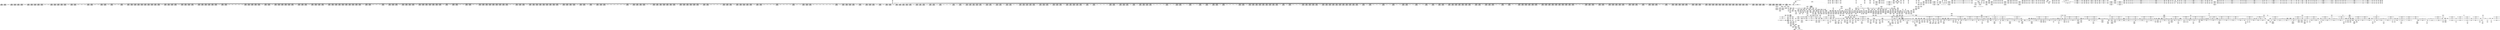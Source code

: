 digraph {
	CE0x5c83740 [shape=record,shape=Mrecord,label="{CE0x5c83740|i32_2|*Constant*|*SummSink*}"]
	CE0x5d08630 [shape=record,shape=Mrecord,label="{CE0x5d08630|2472:_%struct.cred*,_:_CRE_2792,2800_|*MultipleSource*|Function::task_sid&Arg::task::|Function::current_has_perm&Arg::tsk::|Function::selinux_task_getioprio&Arg::p::|security/selinux/hooks.c,208}"]
	CE0x5c9a670 [shape=record,shape=Mrecord,label="{CE0x5c9a670|_ret_i32_%tmp24,_!dbg_!27742|security/selinux/hooks.c,220}"]
	CE0x5cfc340 [shape=record,shape=Mrecord,label="{CE0x5cfc340|2472:_%struct.cred*,_:_CRE_2080,2088_|*MultipleSource*|Function::task_sid&Arg::task::|Function::current_has_perm&Arg::tsk::|Function::selinux_task_getioprio&Arg::p::|security/selinux/hooks.c,208}"]
	CE0x5ce93a0 [shape=record,shape=Mrecord,label="{CE0x5ce93a0|COLLAPSED:_GCMRE___llvm_gcov_ctr126_internal_global_13_x_i64_zeroinitializer:_elem_0:default:}"]
	CE0x5d75d90 [shape=record,shape=Mrecord,label="{CE0x5d75d90|rcu_read_unlock:tmp12|include/linux/rcupdate.h,933|*SummSink*}"]
	CE0x5cc6780 [shape=record,shape=Mrecord,label="{CE0x5cc6780|cred_sid:tmp3|*SummSource*}"]
	CE0x5d511e0 [shape=record,shape=Mrecord,label="{CE0x5d511e0|i64*_getelementptr_inbounds_(_4_x_i64_,_4_x_i64_*___llvm_gcov_ctr133,_i64_0,_i64_3)|*Constant*|*SummSource*}"]
	CE0x5d53a80 [shape=record,shape=Mrecord,label="{CE0x5d53a80|__rcu_read_unlock:tmp2|*SummSource*}"]
	CE0x5cacf80 [shape=record,shape=Mrecord,label="{CE0x5cacf80|current_sid:tmp17|security/selinux/hooks.c,218|*SummSink*}"]
	CE0x5c9a520 [shape=record,shape=Mrecord,label="{CE0x5c9a520|current_sid:entry|*SummSource*}"]
	CE0x5cd7ba0 [shape=record,shape=Mrecord,label="{CE0x5cd7ba0|rcu_read_lock:do.body|*SummSource*}"]
	CE0x5cd7f00 [shape=record,shape=Mrecord,label="{CE0x5cd7f00|rcu_read_unlock:call|include/linux/rcupdate.h,933}"]
	CE0x5d41120 [shape=record,shape=Mrecord,label="{CE0x5d41120|GLOBAL:rcu_read_unlock|*Constant*|*SummSink*}"]
	CE0x5d75730 [shape=record,shape=Mrecord,label="{CE0x5d75730|i64*_getelementptr_inbounds_(_4_x_i64_,_4_x_i64_*___llvm_gcov_ctr133,_i64_0,_i64_2)|*Constant*}"]
	CE0x5cc4860 [shape=record,shape=Mrecord,label="{CE0x5cc4860|rcu_read_lock:call3|include/linux/rcupdate.h,882|*SummSink*}"]
	CE0x5d2d300 [shape=record,shape=Mrecord,label="{CE0x5d2d300|i8*_getelementptr_inbounds_(_41_x_i8_,_41_x_i8_*_.str44,_i32_0,_i32_0)|*Constant*|*SummSource*}"]
	CE0x5c7fa10 [shape=record,shape=Mrecord,label="{CE0x5c7fa10|current_sid:tmp3|*SummSink*}"]
	CE0x5ce28f0 [shape=record,shape=Mrecord,label="{CE0x5ce28f0|2472:_%struct.cred*,_:_CRE_120,128_|*MultipleSource*|Function::task_sid&Arg::task::|Function::current_has_perm&Arg::tsk::|Function::selinux_task_getioprio&Arg::p::|security/selinux/hooks.c,208}"]
	CE0x5cc6b10 [shape=record,shape=Mrecord,label="{CE0x5cc6b10|i32_77|*Constant*|*SummSink*}"]
	CE0x5cf85b0 [shape=record,shape=Mrecord,label="{CE0x5cf85b0|2472:_%struct.cred*,_:_CRE_1888,1896_|*MultipleSource*|Function::task_sid&Arg::task::|Function::current_has_perm&Arg::tsk::|Function::selinux_task_getioprio&Arg::p::|security/selinux/hooks.c,208}"]
	CE0x5d173b0 [shape=record,shape=Mrecord,label="{CE0x5d173b0|2472:_%struct.cred*,_:_CRE_6000,6008_|*MultipleSource*|Function::task_sid&Arg::task::|Function::current_has_perm&Arg::tsk::|Function::selinux_task_getioprio&Arg::p::|security/selinux/hooks.c,208}"]
	CE0x5cab320 [shape=record,shape=Mrecord,label="{CE0x5cab320|i64*_getelementptr_inbounds_(_2_x_i64_,_2_x_i64_*___llvm_gcov_ctr98,_i64_0,_i64_1)|*Constant*|*SummSink*}"]
	CE0x5d51300 [shape=record,shape=Mrecord,label="{CE0x5d51300|rcu_lock_release:tmp6}"]
	CE0x5d06ea0 [shape=record,shape=Mrecord,label="{CE0x5d06ea0|2472:_%struct.cred*,_:_CRE_2720,2724_|*MultipleSource*|Function::task_sid&Arg::task::|Function::current_has_perm&Arg::tsk::|Function::selinux_task_getioprio&Arg::p::|security/selinux/hooks.c,208}"]
	CE0x5d1f980 [shape=record,shape=Mrecord,label="{CE0x5d1f980|2472:_%struct.cred*,_:_CRE_6359,6360_}"]
	CE0x5cc3990 [shape=record,shape=Mrecord,label="{CE0x5cc3990|_call_void_mcount()_#3|*SummSource*}"]
	CE0x5d02e50 [shape=record,shape=Mrecord,label="{CE0x5d02e50|2472:_%struct.cred*,_:_CRE_2524,2525_}"]
	CE0x5ce3760 [shape=record,shape=Mrecord,label="{CE0x5ce3760|task_sid:bb|*SummSink*}"]
	CE0x5d051f0 [shape=record,shape=Mrecord,label="{CE0x5d051f0|2472:_%struct.cred*,_:_CRE_2608,2616_|*MultipleSource*|Function::task_sid&Arg::task::|Function::current_has_perm&Arg::tsk::|Function::selinux_task_getioprio&Arg::p::|security/selinux/hooks.c,208}"]
	CE0x5cc1120 [shape=record,shape=Mrecord,label="{CE0x5cc1120|2472:_%struct.cred*,_:_CRE_512,520_|*MultipleSource*|Function::task_sid&Arg::task::|Function::current_has_perm&Arg::tsk::|Function::selinux_task_getioprio&Arg::p::|security/selinux/hooks.c,208}"]
	CE0x5d114e0 [shape=record,shape=Mrecord,label="{CE0x5d114e0|2472:_%struct.cred*,_:_CRE_3040,3048_|*MultipleSource*|Function::task_sid&Arg::task::|Function::current_has_perm&Arg::tsk::|Function::selinux_task_getioprio&Arg::p::|security/selinux/hooks.c,208}"]
	CE0x5d64720 [shape=record,shape=Mrecord,label="{CE0x5d64720|rcu_read_lock:if.end|*SummSink*}"]
	CE0x5cc8350 [shape=record,shape=Mrecord,label="{CE0x5cc8350|2472:_%struct.cred*,_:_CRE_336,344_|*MultipleSource*|Function::task_sid&Arg::task::|Function::current_has_perm&Arg::tsk::|Function::selinux_task_getioprio&Arg::p::|security/selinux/hooks.c,208}"]
	CE0x5c872b0 [shape=record,shape=Mrecord,label="{CE0x5c872b0|selinux_task_getioprio:tmp2}"]
	CE0x5d42b40 [shape=record,shape=Mrecord,label="{CE0x5d42b40|task_sid:tmp5|security/selinux/hooks.c,208}"]
	CE0x5ca3c60 [shape=record,shape=Mrecord,label="{CE0x5ca3c60|current_sid:tmp6|security/selinux/hooks.c,218|*SummSink*}"]
	CE0x5d1cd90 [shape=record,shape=Mrecord,label="{CE0x5d1cd90|2472:_%struct.cred*,_:_CRE_6322,6323_}"]
	CE0x5c7c530 [shape=record,shape=Mrecord,label="{CE0x5c7c530|COLLAPSED:_GCMRE___llvm_gcov_ctr98_internal_global_2_x_i64_zeroinitializer:_elem_0:default:}"]
	CE0x5ca0e60 [shape=record,shape=Mrecord,label="{CE0x5ca0e60|GLOBAL:rcu_read_lock.__warned|Global_var:rcu_read_lock.__warned|*SummSource*}"]
	CE0x5cd4870 [shape=record,shape=Mrecord,label="{CE0x5cd4870|2472:_%struct.cred*,_:_CRE_72,76_|*MultipleSource*|Function::task_sid&Arg::task::|Function::current_has_perm&Arg::tsk::|Function::selinux_task_getioprio&Arg::p::|security/selinux/hooks.c,208}"]
	CE0x5dcd660 [shape=record,shape=Mrecord,label="{CE0x5dcd660|i64*_getelementptr_inbounds_(_4_x_i64_,_4_x_i64_*___llvm_gcov_ctr134,_i64_0,_i64_0)|*Constant*}"]
	CE0x5c71330 [shape=record,shape=Mrecord,label="{CE0x5c71330|current_sid:tmp9|security/selinux/hooks.c,218|*SummSource*}"]
	CE0x5d69180 [shape=record,shape=Mrecord,label="{CE0x5d69180|__preempt_count_add:bb|*SummSource*}"]
	CE0x5d23b30 [shape=record,shape=Mrecord,label="{CE0x5d23b30|2472:_%struct.cred*,_:_CRE_6568,6576_|*MultipleSource*|Function::task_sid&Arg::task::|Function::current_has_perm&Arg::tsk::|Function::selinux_task_getioprio&Arg::p::|security/selinux/hooks.c,208}"]
	CE0x5d6de30 [shape=record,shape=Mrecord,label="{CE0x5d6de30|rcu_read_unlock:tobool|include/linux/rcupdate.h,933|*SummSource*}"]
	CE0x5d60b70 [shape=record,shape=Mrecord,label="{CE0x5d60b70|i64*_getelementptr_inbounds_(_4_x_i64_,_4_x_i64_*___llvm_gcov_ctr130,_i64_0,_i64_0)|*Constant*|*SummSource*}"]
	CE0x5c8ac30 [shape=record,shape=Mrecord,label="{CE0x5c8ac30|current_sid:do.end|*SummSource*}"]
	CE0x5cf6240 [shape=record,shape=Mrecord,label="{CE0x5cf6240|2472:_%struct.cred*,_:_CRE_760,768_|*MultipleSource*|Function::task_sid&Arg::task::|Function::current_has_perm&Arg::tsk::|Function::selinux_task_getioprio&Arg::p::|security/selinux/hooks.c,208}"]
	CE0x5d225a0 [shape=record,shape=Mrecord,label="{CE0x5d225a0|2472:_%struct.cred*,_:_CRE_6496,6504_|*MultipleSource*|Function::task_sid&Arg::task::|Function::current_has_perm&Arg::tsk::|Function::selinux_task_getioprio&Arg::p::|security/selinux/hooks.c,208}"]
	CE0x5cc74b0 [shape=record,shape=Mrecord,label="{CE0x5cc74b0|2472:_%struct.cred*,_:_CRE_16,20_|*MultipleSource*|Function::task_sid&Arg::task::|Function::current_has_perm&Arg::tsk::|Function::selinux_task_getioprio&Arg::p::|security/selinux/hooks.c,208}"]
	CE0x5d31d00 [shape=record,shape=Mrecord,label="{CE0x5d31d00|i64*_getelementptr_inbounds_(_4_x_i64_,_4_x_i64_*___llvm_gcov_ctr128,_i64_0,_i64_3)|*Constant*|*SummSource*}"]
	CE0x5c7a6e0 [shape=record,shape=Mrecord,label="{CE0x5c7a6e0|2472:_%struct.cred*,_:_CRE_64,72_|*MultipleSource*|Function::task_sid&Arg::task::|Function::current_has_perm&Arg::tsk::|Function::selinux_task_getioprio&Arg::p::|security/selinux/hooks.c,208}"]
	CE0x5d6d830 [shape=record,shape=Mrecord,label="{CE0x5d6d830|rcu_read_unlock:tmp3}"]
	CE0x5c7b180 [shape=record,shape=Mrecord,label="{CE0x5c7b180|_call_void_rcu_read_lock()_#10,_!dbg_!27712|security/selinux/hooks.c,207|*SummSource*}"]
	CE0x5d2a5d0 [shape=record,shape=Mrecord,label="{CE0x5d2a5d0|task_sid:tmp13|security/selinux/hooks.c,208|*SummSource*}"]
	CE0x5d43330 [shape=record,shape=Mrecord,label="{CE0x5d43330|GLOBAL:__llvm_gcov_ctr126|Global_var:__llvm_gcov_ctr126|*SummSource*}"]
	CE0x5d6e6c0 [shape=record,shape=Mrecord,label="{CE0x5d6e6c0|rcu_lock_acquire:tmp4|include/linux/rcupdate.h,418|*SummSource*}"]
	CE0x5c8a770 [shape=record,shape=Mrecord,label="{CE0x5c8a770|i64_1|*Constant*|*SummSource*}"]
	CE0x5dbb6d0 [shape=record,shape=Mrecord,label="{CE0x5dbb6d0|_call_void_mcount()_#3|*SummSource*}"]
	CE0x5d3fe50 [shape=record,shape=Mrecord,label="{CE0x5d3fe50|cred_sid:entry|*SummSink*}"]
	CE0x5ca9e00 [shape=record,shape=Mrecord,label="{CE0x5ca9e00|_call_void_rcu_lock_acquire(%struct.lockdep_map*_rcu_lock_map)_#10,_!dbg_!27711|include/linux/rcupdate.h,881|*SummSink*}"]
	CE0x5ce26d0 [shape=record,shape=Mrecord,label="{CE0x5ce26d0|2472:_%struct.cred*,_:_CRE_112,116_|*MultipleSource*|Function::task_sid&Arg::task::|Function::current_has_perm&Arg::tsk::|Function::selinux_task_getioprio&Arg::p::|security/selinux/hooks.c,208}"]
	CE0x5c8aca0 [shape=record,shape=Mrecord,label="{CE0x5c8aca0|i64*_getelementptr_inbounds_(_2_x_i64_,_2_x_i64_*___llvm_gcov_ctr285,_i64_0,_i64_1)|*Constant*}"]
	CE0x5c952c0 [shape=record,shape=Mrecord,label="{CE0x5c952c0|i64*_getelementptr_inbounds_(_11_x_i64_,_11_x_i64_*___llvm_gcov_ctr125,_i64_0,_i64_9)|*Constant*|*SummSource*}"]
	CE0x5cc6000 [shape=record,shape=Mrecord,label="{CE0x5cc6000|current_sid:tmp24|security/selinux/hooks.c,220|*SummSink*}"]
	CE0x5d438b0 [shape=record,shape=Mrecord,label="{CE0x5d438b0|task_sid:tmp7|security/selinux/hooks.c,208|*SummSource*}"]
	CE0x5cdb5c0 [shape=record,shape=Mrecord,label="{CE0x5cdb5c0|rcu_read_lock:tmp15|include/linux/rcupdate.h,882|*SummSource*}"]
	CE0x5d6f6d0 [shape=record,shape=Mrecord,label="{CE0x5d6f6d0|GLOBAL:__preempt_count|Global_var:__preempt_count}"]
	CE0x5d4cc80 [shape=record,shape=Mrecord,label="{CE0x5d4cc80|rcu_lock_release:__here|*SummSource*}"]
	CE0x5d4f4c0 [shape=record,shape=Mrecord,label="{CE0x5d4f4c0|__preempt_count_sub:tmp7|./arch/x86/include/asm/preempt.h,78|*SummSink*}"]
	CE0x5d72430 [shape=record,shape=Mrecord,label="{CE0x5d72430|rcu_lock_acquire:tmp3|*SummSource*}"]
	CE0x5d4ea20 [shape=record,shape=Mrecord,label="{CE0x5d4ea20|rcu_lock_acquire:tmp}"]
	CE0x5ca4a20 [shape=record,shape=Mrecord,label="{CE0x5ca4a20|0:_i32,_4:_i32,_8:_i32,_12:_i32,_:_CMRE_4,8_|*MultipleSource*|security/selinux/hooks.c,218|security/selinux/hooks.c,218|security/selinux/hooks.c,220}"]
	CE0x5c899b0 [shape=record,shape=Mrecord,label="{CE0x5c899b0|get_current:entry|*SummSink*}"]
	CE0x5ca9060 [shape=record,shape=Mrecord,label="{CE0x5ca9060|i64*_getelementptr_inbounds_(_2_x_i64_,_2_x_i64_*___llvm_gcov_ctr131,_i64_0,_i64_1)|*Constant*|*SummSink*}"]
	CE0x5cd4cd0 [shape=record,shape=Mrecord,label="{CE0x5cd4cd0|cred_sid:tmp2|*SummSink*}"]
	CE0x5ce8350 [shape=record,shape=Mrecord,label="{CE0x5ce8350|i64*_getelementptr_inbounds_(_4_x_i64_,_4_x_i64_*___llvm_gcov_ctr128,_i64_0,_i64_1)|*Constant*|*SummSink*}"]
	CE0x5df46f0 [shape=record,shape=Mrecord,label="{CE0x5df46f0|i64*_getelementptr_inbounds_(_4_x_i64_,_4_x_i64_*___llvm_gcov_ctr135,_i64_0,_i64_0)|*Constant*}"]
	CE0x5c8d240 [shape=record,shape=Mrecord,label="{CE0x5c8d240|avc_has_perm:ssid|Function::avc_has_perm&Arg::ssid::|*SummSource*}"]
	CE0x5d41d20 [shape=record,shape=Mrecord,label="{CE0x5d41d20|i64*_getelementptr_inbounds_(_2_x_i64_,_2_x_i64_*___llvm_gcov_ctr98,_i64_0,_i64_0)|*Constant*}"]
	CE0x5d0b320 [shape=record,shape=Mrecord,label="{CE0x5d0b320|2472:_%struct.cred*,_:_CRE_2908,2909_}"]
	CE0x5d2a250 [shape=record,shape=Mrecord,label="{CE0x5d2a250|task_sid:tmp12|security/selinux/hooks.c,208|*SummSink*}"]
	CE0x5ce95c0 [shape=record,shape=Mrecord,label="{CE0x5ce95c0|i64_0|*Constant*}"]
	CE0x5d30090 [shape=record,shape=Mrecord,label="{CE0x5d30090|task_sid:tmp21|security/selinux/hooks.c,208}"]
	CE0x5c873f0 [shape=record,shape=Mrecord,label="{CE0x5c873f0|current_has_perm:tsk|Function::current_has_perm&Arg::tsk::|*SummSink*}"]
	CE0x5cbef00 [shape=record,shape=Mrecord,label="{CE0x5cbef00|i1_true|*Constant*|*SummSource*}"]
	CE0x5ce4d50 [shape=record,shape=Mrecord,label="{CE0x5ce4d50|2472:_%struct.cred*,_:_CRE_248,256_|*MultipleSource*|Function::task_sid&Arg::task::|Function::current_has_perm&Arg::tsk::|Function::selinux_task_getioprio&Arg::p::|security/selinux/hooks.c,208}"]
	CE0x5d05dd0 [shape=record,shape=Mrecord,label="{CE0x5d05dd0|2472:_%struct.cred*,_:_CRE_2672,2680_|*MultipleSource*|Function::task_sid&Arg::task::|Function::current_has_perm&Arg::tsk::|Function::selinux_task_getioprio&Arg::p::|security/selinux/hooks.c,208}"]
	CE0x5c70740 [shape=record,shape=Mrecord,label="{CE0x5c70740|current_sid:if.end|*SummSource*}"]
	CE0x5cdd500 [shape=record,shape=Mrecord,label="{CE0x5cdd500|rcu_read_lock:tmp10|include/linux/rcupdate.h,882|*SummSource*}"]
	CE0x5ce9ca0 [shape=record,shape=Mrecord,label="{CE0x5ce9ca0|2472:_%struct.cred*,_:_CRE_440,448_|*MultipleSource*|Function::task_sid&Arg::task::|Function::current_has_perm&Arg::tsk::|Function::selinux_task_getioprio&Arg::p::|security/selinux/hooks.c,208}"]
	CE0x5d238d0 [shape=record,shape=Mrecord,label="{CE0x5d238d0|2472:_%struct.cred*,_:_CRE_6560,6568_|*MultipleSource*|Function::task_sid&Arg::task::|Function::current_has_perm&Arg::tsk::|Function::selinux_task_getioprio&Arg::p::|security/selinux/hooks.c,208}"]
	CE0x5d2c320 [shape=record,shape=Mrecord,label="{CE0x5d2c320|task_sid:tmp17|security/selinux/hooks.c,208}"]
	CE0x5c78480 [shape=record,shape=Mrecord,label="{CE0x5c78480|selinux_task_getioprio:bb|*SummSink*}"]
	CE0x5c9dd20 [shape=record,shape=Mrecord,label="{CE0x5c9dd20|current_has_perm:call2|security/selinux/hooks.c,1544}"]
	CE0x5d383c0 [shape=record,shape=Mrecord,label="{CE0x5d383c0|__rcu_read_lock:tmp|*SummSource*}"]
	CE0x5c89890 [shape=record,shape=Mrecord,label="{CE0x5c89890|get_current:entry|*SummSource*}"]
	CE0x5db3ea0 [shape=record,shape=Mrecord,label="{CE0x5db3ea0|i64*_getelementptr_inbounds_(_4_x_i64_,_4_x_i64_*___llvm_gcov_ctr128,_i64_0,_i64_0)|*Constant*}"]
	CE0x5c98e90 [shape=record,shape=Mrecord,label="{CE0x5c98e90|i32_218|*Constant*|*SummSink*}"]
	CE0x5d410b0 [shape=record,shape=Mrecord,label="{CE0x5d410b0|GLOBAL:rcu_read_unlock|*Constant*|*SummSource*}"]
	CE0x5d0dfe0 [shape=record,shape=Mrecord,label="{CE0x5d0dfe0|2472:_%struct.cred*,_:_CRE_2946,2947_}"]
	CE0x5d6a730 [shape=record,shape=Mrecord,label="{CE0x5d6a730|rcu_lock_release:__here|*SummSink*}"]
	CE0x5dbb3f0 [shape=record,shape=Mrecord,label="{CE0x5dbb3f0|_ret_void,_!dbg_!27720|./arch/x86/include/asm/preempt.h,78|*SummSource*}"]
	CE0x5deece0 [shape=record,shape=Mrecord,label="{CE0x5deece0|i64*_getelementptr_inbounds_(_4_x_i64_,_4_x_i64_*___llvm_gcov_ctr135,_i64_0,_i64_0)|*Constant*|*SummSource*}"]
	CE0x5c8b2a0 [shape=record,shape=Mrecord,label="{CE0x5c8b2a0|_ret_i32_%call2,_!dbg_!27718|security/selinux/hooks.c,1544|*SummSink*}"]
	CE0x5d219f0 [shape=record,shape=Mrecord,label="{CE0x5d219f0|2472:_%struct.cred*,_:_CRE_6474,6476_|*MultipleSource*|Function::task_sid&Arg::task::|Function::current_has_perm&Arg::tsk::|Function::selinux_task_getioprio&Arg::p::|security/selinux/hooks.c,208}"]
	CE0x5cc8ee0 [shape=record,shape=Mrecord,label="{CE0x5cc8ee0|task_sid:do.end6|*SummSource*}"]
	CE0x5c8db10 [shape=record,shape=Mrecord,label="{CE0x5c8db10|i16_2|*Constant*|*SummSink*}"]
	CE0x5c92cc0 [shape=record,shape=Mrecord,label="{CE0x5c92cc0|current_sid:tmp20|security/selinux/hooks.c,218|*SummSink*}"]
	CE0x5ce3aa0 [shape=record,shape=Mrecord,label="{CE0x5ce3aa0|task_sid:tmp2}"]
	CE0x5c84620 [shape=record,shape=Mrecord,label="{CE0x5c84620|i8_1|*Constant*}"]
	CE0x5d38a70 [shape=record,shape=Mrecord,label="{CE0x5d38a70|__rcu_read_lock:tmp4|include/linux/rcupdate.h,239|*SummSource*}"]
	CE0x5cd6d80 [shape=record,shape=Mrecord,label="{CE0x5cd6d80|task_sid:if.end|*SummSource*}"]
	CE0x5cc7e70 [shape=record,shape=Mrecord,label="{CE0x5cc7e70|cred_sid:tmp1}"]
	CE0x5dbab30 [shape=record,shape=Mrecord,label="{CE0x5dbab30|__rcu_read_unlock:tmp6|include/linux/rcupdate.h,245|*SummSink*}"]
	CE0x5cacaf0 [shape=record,shape=Mrecord,label="{CE0x5cacaf0|current_sid:tmp19|security/selinux/hooks.c,218}"]
	CE0x5d6d070 [shape=record,shape=Mrecord,label="{CE0x5d6d070|i64*_getelementptr_inbounds_(_4_x_i64_,_4_x_i64_*___llvm_gcov_ctr128,_i64_0,_i64_2)|*Constant*}"]
	CE0x5cd6560 [shape=record,shape=Mrecord,label="{CE0x5cd6560|2472:_%struct.cred*,_:_CRE_136,144_|*MultipleSource*|Function::task_sid&Arg::task::|Function::current_has_perm&Arg::tsk::|Function::selinux_task_getioprio&Arg::p::|security/selinux/hooks.c,208}"]
	CE0x5cd6fa0 [shape=record,shape=Mrecord,label="{CE0x5cd6fa0|task_sid:do.body|*SummSource*}"]
	CE0x5d46080 [shape=record,shape=Mrecord,label="{CE0x5d46080|_ret_void,_!dbg_!27717|include/linux/rcupdate.h,245|*SummSink*}"]
	CE0x5d79110 [shape=record,shape=Mrecord,label="{CE0x5d79110|rcu_lock_release:tmp2}"]
	CE0x5ca4f60 [shape=record,shape=Mrecord,label="{CE0x5ca4f60|i64_5|*Constant*}"]
	CE0x5d6ccc0 [shape=record,shape=Mrecord,label="{CE0x5d6ccc0|rcu_read_unlock:land.lhs.true|*SummSource*}"]
	CE0x5c9daa0 [shape=record,shape=Mrecord,label="{CE0x5c9daa0|i32_(i32,_i32,_i16,_i32,_%struct.common_audit_data*)*_bitcast_(i32_(i32,_i32,_i16,_i32,_%struct.common_audit_data.495*)*_avc_has_perm_to_i32_(i32,_i32,_i16,_i32,_%struct.common_audit_data*)*)|*Constant*}"]
	CE0x5d16c90 [shape=record,shape=Mrecord,label="{CE0x5d16c90|2472:_%struct.cred*,_:_CRE_5976,5984_|*MultipleSource*|Function::task_sid&Arg::task::|Function::current_has_perm&Arg::tsk::|Function::selinux_task_getioprio&Arg::p::|security/selinux/hooks.c,208}"]
	CE0x5d056b0 [shape=record,shape=Mrecord,label="{CE0x5d056b0|2472:_%struct.cred*,_:_CRE_2648,2656_|*MultipleSource*|Function::task_sid&Arg::task::|Function::current_has_perm&Arg::tsk::|Function::selinux_task_getioprio&Arg::p::|security/selinux/hooks.c,208}"]
	CE0x5ce9040 [shape=record,shape=Mrecord,label="{CE0x5ce9040|i64*_getelementptr_inbounds_(_13_x_i64_,_13_x_i64_*___llvm_gcov_ctr126,_i64_0,_i64_0)|*Constant*}"]
	CE0x5cfdb30 [shape=record,shape=Mrecord,label="{CE0x5cfdb30|2472:_%struct.cred*,_:_CRE_2160,2168_|*MultipleSource*|Function::task_sid&Arg::task::|Function::current_has_perm&Arg::tsk::|Function::selinux_task_getioprio&Arg::p::|security/selinux/hooks.c,208}"]
	CE0x5c82160 [shape=record,shape=Mrecord,label="{CE0x5c82160|2472:_%struct.cred*,_:_CRE_689,690_}"]
	CE0x5d1d380 [shape=record,shape=Mrecord,label="{CE0x5d1d380|2472:_%struct.cred*,_:_CRE_6327,6328_}"]
	CE0x5c987f0 [shape=record,shape=Mrecord,label="{CE0x5c987f0|i32_218|*Constant*}"]
	CE0x5dd0b30 [shape=record,shape=Mrecord,label="{CE0x5dd0b30|__preempt_count_sub:do.body|*SummSource*}"]
	CE0x5c80040 [shape=record,shape=Mrecord,label="{CE0x5c80040|current_sid:tmp4|security/selinux/hooks.c,218|*SummSource*}"]
	CE0x5c78640 [shape=record,shape=Mrecord,label="{CE0x5c78640|selinux_task_getioprio:p|Function::selinux_task_getioprio&Arg::p::|*SummSource*}"]
	CE0x5ce4520 [shape=record,shape=Mrecord,label="{CE0x5ce4520|0:_i8,_:_GCMR_rcu_read_unlock.__warned_internal_global_i8_0,_section_.data.unlikely_,_align_1:_elem_0:default:}"]
	CE0x5d08d80 [shape=record,shape=Mrecord,label="{CE0x5d08d80|2472:_%struct.cred*,_:_CRE_2816,2824_|*MultipleSource*|Function::task_sid&Arg::task::|Function::current_has_perm&Arg::tsk::|Function::selinux_task_getioprio&Arg::p::|security/selinux/hooks.c,208}"]
	CE0x5ca9b80 [shape=record,shape=Mrecord,label="{CE0x5ca9b80|2472:_%struct.cred*,_:_CRE_472,480_|*MultipleSource*|Function::task_sid&Arg::task::|Function::current_has_perm&Arg::tsk::|Function::selinux_task_getioprio&Arg::p::|security/selinux/hooks.c,208}"]
	CE0x5dce760 [shape=record,shape=Mrecord,label="{CE0x5dce760|i64*_getelementptr_inbounds_(_4_x_i64_,_4_x_i64_*___llvm_gcov_ctr135,_i64_0,_i64_1)|*Constant*}"]
	CE0x5cad910 [shape=record,shape=Mrecord,label="{CE0x5cad910|i64*_getelementptr_inbounds_(_11_x_i64_,_11_x_i64_*___llvm_gcov_ctr125,_i64_0,_i64_10)|*Constant*|*SummSource*}"]
	CE0x5c875a0 [shape=record,shape=Mrecord,label="{CE0x5c875a0|i32_256|*Constant*}"]
	CE0x5d2c750 [shape=record,shape=Mrecord,label="{CE0x5d2c750|task_sid:tmp16|security/selinux/hooks.c,208|*SummSink*}"]
	CE0x5ca4da0 [shape=record,shape=Mrecord,label="{CE0x5ca4da0|i64_4|*Constant*|*SummSink*}"]
	CE0x5d22f20 [shape=record,shape=Mrecord,label="{CE0x5d22f20|2472:_%struct.cred*,_:_CRE_6528,6536_|*MultipleSource*|Function::task_sid&Arg::task::|Function::current_has_perm&Arg::tsk::|Function::selinux_task_getioprio&Arg::p::|security/selinux/hooks.c,208}"]
	CE0x5ca0f40 [shape=record,shape=Mrecord,label="{CE0x5ca0f40|current_sid:sid|security/selinux/hooks.c,220|*SummSource*}"]
	CE0x5c89cf0 [shape=record,shape=Mrecord,label="{CE0x5c89cf0|_ret_%struct.task_struct*_%tmp4,_!dbg_!27714|./arch/x86/include/asm/current.h,14|*SummSink*}"]
	CE0x7828a80 [shape=record,shape=Mrecord,label="{CE0x7828a80|current_has_perm:entry}"]
	CE0x5db4470 [shape=record,shape=Mrecord,label="{CE0x5db4470|rcu_lock_acquire:tmp5|include/linux/rcupdate.h,418|*SummSink*}"]
	CE0x5d80240 [shape=record,shape=Mrecord,label="{CE0x5d80240|rcu_lock_release:map|Function::rcu_lock_release&Arg::map::}"]
	CE0x5cf64a0 [shape=record,shape=Mrecord,label="{CE0x5cf64a0|2472:_%struct.cred*,_:_CRE_768,772_|*MultipleSource*|Function::task_sid&Arg::task::|Function::current_has_perm&Arg::tsk::|Function::selinux_task_getioprio&Arg::p::|security/selinux/hooks.c,208}"]
	CE0x5db7900 [shape=record,shape=Mrecord,label="{CE0x5db7900|__rcu_read_lock:tmp3|*SummSource*}"]
	CE0x5c815a0 [shape=record,shape=Mrecord,label="{CE0x5c815a0|task_sid:entry|*SummSink*}"]
	CE0x5cfcf50 [shape=record,shape=Mrecord,label="{CE0x5cfcf50|2472:_%struct.cred*,_:_CRE_2120,2128_|*MultipleSource*|Function::task_sid&Arg::task::|Function::current_has_perm&Arg::tsk::|Function::selinux_task_getioprio&Arg::p::|security/selinux/hooks.c,208}"]
	CE0x5d1dbd0 [shape=record,shape=Mrecord,label="{CE0x5d1dbd0|2472:_%struct.cred*,_:_CRE_6334,6335_}"]
	CE0x5cb0410 [shape=record,shape=Mrecord,label="{CE0x5cb0410|2472:_%struct.cred*,_:_CRE_552,560_|*MultipleSource*|Function::task_sid&Arg::task::|Function::current_has_perm&Arg::tsk::|Function::selinux_task_getioprio&Arg::p::|security/selinux/hooks.c,208}"]
	CE0x5cd5ef0 [shape=record,shape=Mrecord,label="{CE0x5cd5ef0|2472:_%struct.cred*,_:_CRE_416,424_|*MultipleSource*|Function::task_sid&Arg::task::|Function::current_has_perm&Arg::tsk::|Function::selinux_task_getioprio&Arg::p::|security/selinux/hooks.c,208}"]
	CE0x5d0ce10 [shape=record,shape=Mrecord,label="{CE0x5d0ce10|2472:_%struct.cred*,_:_CRE_2931,2932_}"]
	CE0x5dce690 [shape=record,shape=Mrecord,label="{CE0x5dce690|__preempt_count_add:tmp1}"]
	CE0x5d0e370 [shape=record,shape=Mrecord,label="{CE0x5d0e370|2472:_%struct.cred*,_:_CRE_2949,2950_}"]
	CE0x5d47f90 [shape=record,shape=Mrecord,label="{CE0x5d47f90|rcu_lock_release:tmp4|include/linux/rcupdate.h,423}"]
	CE0x5d1e2f0 [shape=record,shape=Mrecord,label="{CE0x5d1e2f0|2472:_%struct.cred*,_:_CRE_6340,6341_}"]
	CE0x5cf9b40 [shape=record,shape=Mrecord,label="{CE0x5cf9b40|2472:_%struct.cred*,_:_CRE_1960,1968_|*MultipleSource*|Function::task_sid&Arg::task::|Function::current_has_perm&Arg::tsk::|Function::selinux_task_getioprio&Arg::p::|security/selinux/hooks.c,208}"]
	CE0x5d20260 [shape=record,shape=Mrecord,label="{CE0x5d20260|2472:_%struct.cred*,_:_CRE_6392,6400_|*MultipleSource*|Function::task_sid&Arg::task::|Function::current_has_perm&Arg::tsk::|Function::selinux_task_getioprio&Arg::p::|security/selinux/hooks.c,208}"]
	CE0x5c999b0 [shape=record,shape=Mrecord,label="{CE0x5c999b0|selinux_task_getioprio:entry|*SummSource*}"]
	CE0x5d1a9d0 [shape=record,shape=Mrecord,label="{CE0x5d1a9d0|2472:_%struct.cred*,_:_CRE_6291,6292_}"]
	CE0x5d03840 [shape=record,shape=Mrecord,label="{CE0x5d03840|2472:_%struct.cred*,_:_CRE_2533,2534_}"]
	CE0x5d26360 [shape=record,shape=Mrecord,label="{CE0x5d26360|2472:_%struct.cred*,_:_CRE_10528,10536_|*MultipleSource*|Function::task_sid&Arg::task::|Function::current_has_perm&Arg::tsk::|Function::selinux_task_getioprio&Arg::p::|security/selinux/hooks.c,208}"]
	CE0x5c82bc0 [shape=record,shape=Mrecord,label="{CE0x5c82bc0|_ret_i32_%call7,_!dbg_!27749|security/selinux/hooks.c,210|*SummSource*}"]
	CE0x5cc2a00 [shape=record,shape=Mrecord,label="{CE0x5cc2a00|current_sid:security|security/selinux/hooks.c,218}"]
	CE0x5d2d240 [shape=record,shape=Mrecord,label="{CE0x5d2d240|i8*_getelementptr_inbounds_(_41_x_i8_,_41_x_i8_*_.str44,_i32_0,_i32_0)|*Constant*}"]
	CE0x5c78a80 [shape=record,shape=Mrecord,label="{CE0x5c78a80|selinux_task_getioprio:bb}"]
	CE0x5c8d9e0 [shape=record,shape=Mrecord,label="{CE0x5c8d9e0|i16_2|*Constant*|*SummSource*}"]
	CE0x5c9fbf0 [shape=record,shape=Mrecord,label="{CE0x5c9fbf0|_call_void_mcount()_#3|*SummSink*}"]
	CE0x5d52280 [shape=record,shape=Mrecord,label="{CE0x5d52280|rcu_lock_release:bb|*SummSource*}"]
	CE0x5ce56e0 [shape=record,shape=Mrecord,label="{CE0x5ce56e0|cred_sid:security|security/selinux/hooks.c,196|*SummSource*}"]
	CE0x5dd2fd0 [shape=record,shape=Mrecord,label="{CE0x5dd2fd0|__preempt_count_add:do.end|*SummSink*}"]
	CE0x5c7ef30 [shape=record,shape=Mrecord,label="{CE0x5c7ef30|avc_has_perm:auditdata|Function::avc_has_perm&Arg::auditdata::|*SummSource*}"]
	CE0x5d71810 [shape=record,shape=Mrecord,label="{CE0x5d71810|rcu_read_unlock:tmp1}"]
	CE0x5d716e0 [shape=record,shape=Mrecord,label="{CE0x5d716e0|GLOBAL:__preempt_count_add|*Constant*}"]
	CE0x5d45980 [shape=record,shape=Mrecord,label="{CE0x5d45980|__rcu_read_unlock:entry|*SummSource*}"]
	CE0x5d24bd0 [shape=record,shape=Mrecord,label="{CE0x5d24bd0|2472:_%struct.cred*,_:_CRE_6632,6640_|*MultipleSource*|Function::task_sid&Arg::task::|Function::current_has_perm&Arg::tsk::|Function::selinux_task_getioprio&Arg::p::|security/selinux/hooks.c,208}"]
	CE0x5c8ab90 [shape=record,shape=Mrecord,label="{CE0x5c8ab90|current_sid:bb|*SummSink*}"]
	CE0x5d81260 [shape=record,shape=Mrecord,label="{CE0x5d81260|__rcu_read_lock:tmp5|include/linux/rcupdate.h,239|*SummSink*}"]
	CE0x5c87380 [shape=record,shape=Mrecord,label="{CE0x5c87380|current_has_perm:tsk|Function::current_has_perm&Arg::tsk::|*SummSource*}"]
	CE0x5dba6f0 [shape=record,shape=Mrecord,label="{CE0x5dba6f0|i64*_getelementptr_inbounds_(_4_x_i64_,_4_x_i64_*___llvm_gcov_ctr134,_i64_0,_i64_3)|*Constant*|*SummSink*}"]
	CE0x5d1f4c0 [shape=record,shape=Mrecord,label="{CE0x5d1f4c0|2472:_%struct.cred*,_:_CRE_6355,6356_}"]
	CE0x5cf9fd0 [shape=record,shape=Mrecord,label="{CE0x5cf9fd0|2472:_%struct.cred*,_:_CRE_1976,1977_|*MultipleSource*|Function::task_sid&Arg::task::|Function::current_has_perm&Arg::tsk::|Function::selinux_task_getioprio&Arg::p::|security/selinux/hooks.c,208}"]
	CE0x5d46560 [shape=record,shape=Mrecord,label="{CE0x5d46560|__rcu_read_lock:do.end}"]
	CE0x5d79420 [shape=record,shape=Mrecord,label="{CE0x5d79420|rcu_lock_release:tmp3}"]
	CE0x5ceb410 [shape=record,shape=Mrecord,label="{CE0x5ceb410|_call_void___rcu_read_lock()_#10,_!dbg_!27710|include/linux/rcupdate.h,879}"]
	CE0x5c99610 [shape=record,shape=Mrecord,label="{CE0x5c99610|i64_4|*Constant*}"]
	CE0x5d5f350 [shape=record,shape=Mrecord,label="{CE0x5d5f350|cred_sid:tmp5|security/selinux/hooks.c,196|*SummSink*}"]
	CE0x5c9a030 [shape=record,shape=Mrecord,label="{CE0x5c9a030|GLOBAL:current_sid|*Constant*}"]
	CE0x5d4f940 [shape=record,shape=Mrecord,label="{CE0x5d4f940|rcu_lock_release:tmp|*SummSource*}"]
	CE0x5cb1870 [shape=record,shape=Mrecord,label="{CE0x5cb1870|COLLAPSED:_GCMRE___llvm_gcov_ctr125_internal_global_11_x_i64_zeroinitializer:_elem_0:default:}"]
	CE0x5d80b10 [shape=record,shape=Mrecord,label="{CE0x5d80b10|i64*_getelementptr_inbounds_(_11_x_i64_,_11_x_i64_*___llvm_gcov_ctr132,_i64_0,_i64_9)|*Constant*|*SummSource*}"]
	CE0x5dd1070 [shape=record,shape=Mrecord,label="{CE0x5dd1070|i64*_getelementptr_inbounds_(_4_x_i64_,_4_x_i64_*___llvm_gcov_ctr135,_i64_0,_i64_3)|*Constant*|*SummSource*}"]
	CE0x5d33ab0 [shape=record,shape=Mrecord,label="{CE0x5d33ab0|i64*_getelementptr_inbounds_(_11_x_i64_,_11_x_i64_*___llvm_gcov_ctr127,_i64_0,_i64_1)|*Constant*}"]
	CE0x5db9ad0 [shape=record,shape=Mrecord,label="{CE0x5db9ad0|__preempt_count_sub:entry|*SummSource*}"]
	CE0x5c91c90 [shape=record,shape=Mrecord,label="{CE0x5c91c90|rcu_read_unlock:if.then|*SummSource*}"]
	CE0x5cda840 [shape=record,shape=Mrecord,label="{CE0x5cda840|rcu_read_unlock:tmp16|include/linux/rcupdate.h,933|*SummSink*}"]
	CE0x5d1ad80 [shape=record,shape=Mrecord,label="{CE0x5d1ad80|2472:_%struct.cred*,_:_CRE_6295,6296_}"]
	CE0x5c8d5a0 [shape=record,shape=Mrecord,label="{CE0x5c8d5a0|avc_has_perm:tsid|Function::avc_has_perm&Arg::tsid::|*SummSource*}"]
	CE0x5c884d0 [shape=record,shape=Mrecord,label="{CE0x5c884d0|selinux_task_getioprio:entry|*SummSink*}"]
	CE0x5d0db20 [shape=record,shape=Mrecord,label="{CE0x5d0db20|2472:_%struct.cred*,_:_CRE_2942,2943_}"]
	CE0x5d16a30 [shape=record,shape=Mrecord,label="{CE0x5d16a30|2472:_%struct.cred*,_:_CRE_5968,5976_|*MultipleSource*|Function::task_sid&Arg::task::|Function::current_has_perm&Arg::tsk::|Function::selinux_task_getioprio&Arg::p::|security/selinux/hooks.c,208}"]
	CE0x5c805b0 [shape=record,shape=Mrecord,label="{CE0x5c805b0|current_sid:tmp6|security/selinux/hooks.c,218}"]
	CE0x5c888c0 [shape=record,shape=Mrecord,label="{CE0x5c888c0|current_has_perm:tsk|Function::current_has_perm&Arg::tsk::}"]
	CE0x5c99f20 [shape=record,shape=Mrecord,label="{CE0x5c99f20|current_has_perm:call|security/selinux/hooks.c,1542|*SummSink*}"]
	CE0x5d50690 [shape=record,shape=Mrecord,label="{CE0x5d50690|i64_ptrtoint_(i8*_blockaddress(_rcu_lock_release,_%__here)_to_i64)|*Constant*}"]
	CE0x5d29400 [shape=record,shape=Mrecord,label="{CE0x5d29400|task_sid:tmp10|security/selinux/hooks.c,208}"]
	CE0x5d1bf50 [shape=record,shape=Mrecord,label="{CE0x5d1bf50|2472:_%struct.cred*,_:_CRE_6310,6311_}"]
	CE0x5d07c80 [shape=record,shape=Mrecord,label="{CE0x5d07c80|2472:_%struct.cred*,_:_CRE_2760,2768_|*MultipleSource*|Function::task_sid&Arg::task::|Function::current_has_perm&Arg::tsk::|Function::selinux_task_getioprio&Arg::p::|security/selinux/hooks.c,208}"]
	CE0x5d283f0 [shape=record,shape=Mrecord,label="{CE0x5d283f0|2472:_%struct.cred*,_:_CRE_10616,10624_|*MultipleSource*|Function::task_sid&Arg::task::|Function::current_has_perm&Arg::tsk::|Function::selinux_task_getioprio&Arg::p::|security/selinux/hooks.c,208}"]
	CE0x5caa6e0 [shape=record,shape=Mrecord,label="{CE0x5caa6e0|current_sid:call4|security/selinux/hooks.c,218|*SummSink*}"]
	CE0x5cdea00 [shape=record,shape=Mrecord,label="{CE0x5cdea00|rcu_read_lock:tmp11|include/linux/rcupdate.h,882|*SummSource*}"]
	CE0x5d20be0 [shape=record,shape=Mrecord,label="{CE0x5d20be0|2472:_%struct.cred*,_:_CRE_6432,6436_|*MultipleSource*|Function::task_sid&Arg::task::|Function::current_has_perm&Arg::tsk::|Function::selinux_task_getioprio&Arg::p::|security/selinux/hooks.c,208}"]
	CE0x5daa010 [shape=record,shape=Mrecord,label="{CE0x5daa010|__preempt_count_sub:do.end|*SummSource*}"]
	CE0x5d2bb30 [shape=record,shape=Mrecord,label="{CE0x5d2bb30|task_sid:tmp14|security/selinux/hooks.c,208}"]
	CE0x5d2e100 [shape=record,shape=Mrecord,label="{CE0x5d2e100|task_sid:tmp23|security/selinux/hooks.c,208|*SummSink*}"]
	CE0x5ca0430 [shape=record,shape=Mrecord,label="{CE0x5ca0430|current_has_perm:tmp1|*SummSource*}"]
	CE0x5cdbcc0 [shape=record,shape=Mrecord,label="{CE0x5cdbcc0|GLOBAL:rcu_lock_map|Global_var:rcu_lock_map|*SummSource*}"]
	CE0x5ca7900 [shape=record,shape=Mrecord,label="{CE0x5ca7900|_call_void_mcount()_#3}"]
	CE0x5d32680 [shape=record,shape=Mrecord,label="{CE0x5d32680|rcu_read_lock:tmp12|include/linux/rcupdate.h,882|*SummSource*}"]
	CE0x5c785a0 [shape=record,shape=Mrecord,label="{CE0x5c785a0|selinux_task_getioprio:p|Function::selinux_task_getioprio&Arg::p::|*SummSink*}"]
	CE0x5d29da0 [shape=record,shape=Mrecord,label="{CE0x5d29da0|task_sid:tmp11|security/selinux/hooks.c,208|*SummSource*}"]
	CE0x5d21c50 [shape=record,shape=Mrecord,label="{CE0x5d21c50|2472:_%struct.cred*,_:_CRE_6476,6480_|*MultipleSource*|Function::task_sid&Arg::task::|Function::current_has_perm&Arg::tsk::|Function::selinux_task_getioprio&Arg::p::|security/selinux/hooks.c,208}"]
	CE0x5cd4550 [shape=record,shape=Mrecord,label="{CE0x5cd4550|GLOBAL:current_task|Global_var:current_task|*SummSource*}"]
	CE0x5d80560 [shape=record,shape=Mrecord,label="{CE0x5d80560|rcu_lock_release:map|Function::rcu_lock_release&Arg::map::|*SummSink*}"]
	CE0x5d07a50 [shape=record,shape=Mrecord,label="{CE0x5d07a50|2472:_%struct.cred*,_:_CRE_2752,2760_|*MultipleSource*|Function::task_sid&Arg::task::|Function::current_has_perm&Arg::tsk::|Function::selinux_task_getioprio&Arg::p::|security/selinux/hooks.c,208}"]
	CE0x5d00f40 [shape=record,shape=Mrecord,label="{CE0x5d00f40|2472:_%struct.cred*,_:_CRE_2400,2408_|*MultipleSource*|Function::task_sid&Arg::task::|Function::current_has_perm&Arg::tsk::|Function::selinux_task_getioprio&Arg::p::|security/selinux/hooks.c,208}"]
	CE0x5c9c8d0 [shape=record,shape=Mrecord,label="{CE0x5c9c8d0|i64*_getelementptr_inbounds_(_2_x_i64_,_2_x_i64_*___llvm_gcov_ctr285,_i64_0,_i64_0)|*Constant*|*SummSink*}"]
	CE0x5d10ff0 [shape=record,shape=Mrecord,label="{CE0x5d10ff0|2472:_%struct.cred*,_:_CRE_3024,3032_|*MultipleSource*|Function::task_sid&Arg::task::|Function::current_has_perm&Arg::tsk::|Function::selinux_task_getioprio&Arg::p::|security/selinux/hooks.c,208}"]
	CE0x5cc0ce0 [shape=record,shape=Mrecord,label="{CE0x5cc0ce0|2472:_%struct.cred*,_:_CRE_496,504_|*MultipleSource*|Function::task_sid&Arg::task::|Function::current_has_perm&Arg::tsk::|Function::selinux_task_getioprio&Arg::p::|security/selinux/hooks.c,208}"]
	CE0x5ca2810 [shape=record,shape=Mrecord,label="{CE0x5ca2810|current_sid:do.body|*SummSink*}"]
	CE0x5def7d0 [shape=record,shape=Mrecord,label="{CE0x5def7d0|__preempt_count_sub:tmp6|./arch/x86/include/asm/preempt.h,78|*SummSink*}"]
	CE0x5ce0870 [shape=record,shape=Mrecord,label="{CE0x5ce0870|2472:_%struct.cred*,_:_CRE_104,112_|*MultipleSource*|Function::task_sid&Arg::task::|Function::current_has_perm&Arg::tsk::|Function::selinux_task_getioprio&Arg::p::|security/selinux/hooks.c,208}"]
	CE0x5d257b0 [shape=record,shape=Mrecord,label="{CE0x5d257b0|2472:_%struct.cred*,_:_CRE_6660,6664_|*MultipleSource*|Function::task_sid&Arg::task::|Function::current_has_perm&Arg::tsk::|Function::selinux_task_getioprio&Arg::p::|security/selinux/hooks.c,208}"]
	CE0x5d338b0 [shape=record,shape=Mrecord,label="{CE0x5d338b0|rcu_read_unlock:bb|*SummSource*}"]
	CE0x5c969d0 [shape=record,shape=Mrecord,label="{CE0x5c969d0|current_has_perm:call|security/selinux/hooks.c,1542}"]
	CE0x5ca0a80 [shape=record,shape=Mrecord,label="{CE0x5ca0a80|current_sid:sid|security/selinux/hooks.c,220}"]
	CE0x5d6da90 [shape=record,shape=Mrecord,label="{CE0x5d6da90|__rcu_read_lock:tmp6|include/linux/rcupdate.h,240|*SummSink*}"]
	CE0x5d2d3b0 [shape=record,shape=Mrecord,label="{CE0x5d2d3b0|i8*_getelementptr_inbounds_(_41_x_i8_,_41_x_i8_*_.str44,_i32_0,_i32_0)|*Constant*|*SummSink*}"]
	CE0x5d2eca0 [shape=record,shape=Mrecord,label="{CE0x5d2eca0|task_sid:tmp26|security/selinux/hooks.c,208}"]
	CE0x5cde7b0 [shape=record,shape=Mrecord,label="{CE0x5cde7b0|rcu_read_lock:tmp11|include/linux/rcupdate.h,882}"]
	CE0x5d1eed0 [shape=record,shape=Mrecord,label="{CE0x5d1eed0|2472:_%struct.cred*,_:_CRE_6350,6351_}"]
	CE0x5c9afe0 [shape=record,shape=Mrecord,label="{CE0x5c9afe0|GLOBAL:task_sid|*Constant*|*SummSource*}"]
	CE0x5d16570 [shape=record,shape=Mrecord,label="{CE0x5d16570|2472:_%struct.cred*,_:_CRE_5952,5960_|*MultipleSource*|Function::task_sid&Arg::task::|Function::current_has_perm&Arg::tsk::|Function::selinux_task_getioprio&Arg::p::|security/selinux/hooks.c,208}"]
	CE0x5c8a990 [shape=record,shape=Mrecord,label="{CE0x5c8a990|current_sid:bb}"]
	CE0x5d15700 [shape=record,shape=Mrecord,label="{CE0x5d15700|2472:_%struct.cred*,_:_CRE_5904,5912_|*MultipleSource*|Function::task_sid&Arg::task::|Function::current_has_perm&Arg::tsk::|Function::selinux_task_getioprio&Arg::p::|security/selinux/hooks.c,208}"]
	CE0x5ced8b0 [shape=record,shape=Mrecord,label="{CE0x5ced8b0|GLOBAL:lockdep_rcu_suspicious|*Constant*}"]
	CE0x5d14b20 [shape=record,shape=Mrecord,label="{CE0x5d14b20|2472:_%struct.cred*,_:_CRE_5864,5872_|*MultipleSource*|Function::task_sid&Arg::task::|Function::current_has_perm&Arg::tsk::|Function::selinux_task_getioprio&Arg::p::|security/selinux/hooks.c,208}"]
	CE0x5d27a30 [shape=record,shape=Mrecord,label="{CE0x5d27a30|2472:_%struct.cred*,_:_CRE_10592,10600_|*MultipleSource*|Function::task_sid&Arg::task::|Function::current_has_perm&Arg::tsk::|Function::selinux_task_getioprio&Arg::p::|security/selinux/hooks.c,208}"]
	CE0x5d1b960 [shape=record,shape=Mrecord,label="{CE0x5d1b960|2472:_%struct.cred*,_:_CRE_6305,6306_}"]
	CE0x5d60530 [shape=record,shape=Mrecord,label="{CE0x5d60530|cred_sid:tmp6|security/selinux/hooks.c,197}"]
	CE0x5d31940 [shape=record,shape=Mrecord,label="{CE0x5d31940|GLOBAL:rcu_lock_acquire|*Constant*|*SummSink*}"]
	CE0x5cc4f40 [shape=record,shape=Mrecord,label="{CE0x5cc4f40|i64_7|*Constant*}"]
	CE0x5d29370 [shape=record,shape=Mrecord,label="{CE0x5d29370|task_sid:tobool1|security/selinux/hooks.c,208|*SummSink*}"]
	CE0x5d38580 [shape=record,shape=Mrecord,label="{CE0x5d38580|rcu_read_lock:tmp5|include/linux/rcupdate.h,882|*SummSink*}"]
	CE0x5d11740 [shape=record,shape=Mrecord,label="{CE0x5d11740|2472:_%struct.cred*,_:_CRE_3048,3056_|*MultipleSource*|Function::task_sid&Arg::task::|Function::current_has_perm&Arg::tsk::|Function::selinux_task_getioprio&Arg::p::|security/selinux/hooks.c,208}"]
	CE0x5c94440 [shape=record,shape=Mrecord,label="{CE0x5c94440|current_sid:tmp8|security/selinux/hooks.c,218|*SummSink*}"]
	CE0x5cabf20 [shape=record,shape=Mrecord,label="{CE0x5cabf20|rcu_read_lock:tmp2}"]
	CE0x5d6e370 [shape=record,shape=Mrecord,label="{CE0x5d6e370|i64*_getelementptr_inbounds_(_4_x_i64_,_4_x_i64_*___llvm_gcov_ctr134,_i64_0,_i64_1)|*Constant*|*SummSink*}"]
	CE0x5d7b8b0 [shape=record,shape=Mrecord,label="{CE0x5d7b8b0|rcu_read_unlock:tmp18|include/linux/rcupdate.h,933|*SummSource*}"]
	CE0x5d2fa30 [shape=record,shape=Mrecord,label="{CE0x5d2fa30|i64*_getelementptr_inbounds_(_13_x_i64_,_13_x_i64_*___llvm_gcov_ctr126,_i64_0,_i64_9)|*Constant*|*SummSink*}"]
	CE0x5c998a0 [shape=record,shape=Mrecord,label="{CE0x5c998a0|i64_4|*Constant*|*SummSource*}"]
	CE0x5c71460 [shape=record,shape=Mrecord,label="{CE0x5c71460|current_sid:tmp9|security/selinux/hooks.c,218|*SummSink*}"]
	CE0x5c7c7e0 [shape=record,shape=Mrecord,label="{CE0x5c7c7e0|current_sid:if.then|*SummSink*}"]
	CE0x5d29c90 [shape=record,shape=Mrecord,label="{CE0x5d29c90|task_sid:tmp12|security/selinux/hooks.c,208}"]
	CE0x5df6680 [shape=record,shape=Mrecord,label="{CE0x5df6680|__preempt_count_sub:tmp3|*SummSink*}"]
	CE0x5d077f0 [shape=record,shape=Mrecord,label="{CE0x5d077f0|2472:_%struct.cred*,_:_CRE_2744,2752_|*MultipleSource*|Function::task_sid&Arg::task::|Function::current_has_perm&Arg::tsk::|Function::selinux_task_getioprio&Arg::p::|security/selinux/hooks.c,208}"]
	CE0x5d6a180 [shape=record,shape=Mrecord,label="{CE0x5d6a180|rcu_read_unlock:tmp6|include/linux/rcupdate.h,933|*SummSink*}"]
	CE0x5cac750 [shape=record,shape=Mrecord,label="{CE0x5cac750|rcu_read_lock:tmp1|*SummSource*}"]
	CE0x5d28180 [shape=record,shape=Mrecord,label="{CE0x5d28180|2472:_%struct.cred*,_:_CRE_10608,10609_|*MultipleSource*|Function::task_sid&Arg::task::|Function::current_has_perm&Arg::tsk::|Function::selinux_task_getioprio&Arg::p::|security/selinux/hooks.c,208}"]
	CE0x5cc6fa0 [shape=record,shape=Mrecord,label="{CE0x5cc6fa0|_call_void_mcount()_#3|*SummSource*}"]
	CE0x5d38170 [shape=record,shape=Mrecord,label="{CE0x5d38170|__rcu_read_lock:tmp2|*SummSource*}"]
	CE0x5ceaba0 [shape=record,shape=Mrecord,label="{CE0x5ceaba0|i64*_getelementptr_inbounds_(_2_x_i64_,_2_x_i64_*___llvm_gcov_ctr131,_i64_0,_i64_0)|*Constant*|*SummSink*}"]
	CE0x5c88930 [shape=record,shape=Mrecord,label="{CE0x5c88930|selinux_task_getioprio:p|Function::selinux_task_getioprio&Arg::p::}"]
	CE0x5df4e80 [shape=record,shape=Mrecord,label="{CE0x5df4e80|__preempt_count_sub:tmp1|*SummSource*}"]
	CE0x5c94170 [shape=record,shape=Mrecord,label="{CE0x5c94170|2472:_%struct.cred*,_:_CRE_216,224_|*MultipleSource*|Function::task_sid&Arg::task::|Function::current_has_perm&Arg::tsk::|Function::selinux_task_getioprio&Arg::p::|security/selinux/hooks.c,208}"]
	CE0x5c78d70 [shape=record,shape=Mrecord,label="{CE0x5c78d70|selinux_task_getioprio:entry}"]
	CE0x5d7d5c0 [shape=record,shape=Mrecord,label="{CE0x5d7d5c0|rcu_read_unlock:tmp19|include/linux/rcupdate.h,933|*SummSink*}"]
	CE0x5c9c040 [shape=record,shape=Mrecord,label="{CE0x5c9c040|i64_0|*Constant*|*SummSource*}"]
	CE0x5da1de0 [shape=record,shape=Mrecord,label="{CE0x5da1de0|rcu_lock_release:indirectgoto|*SummSink*}"]
	CE0x5d0f410 [shape=record,shape=Mrecord,label="{CE0x5d0f410|2472:_%struct.cred*,_:_CRE_2963,2964_}"]
	CE0x5cdc740 [shape=record,shape=Mrecord,label="{CE0x5cdc740|i64*_getelementptr_inbounds_(_11_x_i64_,_11_x_i64_*___llvm_gcov_ctr127,_i64_0,_i64_1)|*Constant*|*SummSource*}"]
	CE0x5d2e9c0 [shape=record,shape=Mrecord,label="{CE0x5d2e9c0|i64*_getelementptr_inbounds_(_13_x_i64_,_13_x_i64_*___llvm_gcov_ctr126,_i64_0,_i64_11)|*Constant*|*SummSource*}"]
	CE0x5cf2da0 [shape=record,shape=Mrecord,label="{CE0x5cf2da0|2472:_%struct.cred*,_:_CRE_672,680_|*MultipleSource*|Function::task_sid&Arg::task::|Function::current_has_perm&Arg::tsk::|Function::selinux_task_getioprio&Arg::p::|security/selinux/hooks.c,208}"]
	CE0x5d38800 [shape=record,shape=Mrecord,label="{CE0x5d38800|rcu_read_lock:tmp6|include/linux/rcupdate.h,882|*SummSource*}"]
	CE0x5d38ff0 [shape=record,shape=Mrecord,label="{CE0x5d38ff0|void_(i32*,_i32,_i32*)*_asm_addl_$1,_%gs:$0_,_*m,ri,*m,_dirflag_,_fpsr_,_flags_}"]
	CE0x5c81ca0 [shape=record,shape=Mrecord,label="{CE0x5c81ca0|2472:_%struct.cred*,_:_CRE_680,688_|*MultipleSource*|Function::task_sid&Arg::task::|Function::current_has_perm&Arg::tsk::|Function::selinux_task_getioprio&Arg::p::|security/selinux/hooks.c,208}"]
	CE0x5d12090 [shape=record,shape=Mrecord,label="{CE0x5d12090|2472:_%struct.cred*,_:_CRE_3080,3084_|*MultipleSource*|Function::task_sid&Arg::task::|Function::current_has_perm&Arg::tsk::|Function::selinux_task_getioprio&Arg::p::|security/selinux/hooks.c,208}"]
	"CONST[source:0(mediator),value:0(static)][purpose:{operation}][SrcIdx:2]"
	CE0x5d70460 [shape=record,shape=Mrecord,label="{CE0x5d70460|_call_void_asm_sideeffect_,_memory_,_dirflag_,_fpsr_,_flags_()_#3,_!dbg_!27714,_!srcloc_!27715|include/linux/rcupdate.h,239|*SummSink*}"]
	CE0x5ce76a0 [shape=record,shape=Mrecord,label="{CE0x5ce76a0|2472:_%struct.cred*,_:_CRE_128,136_|*MultipleSource*|Function::task_sid&Arg::task::|Function::current_has_perm&Arg::tsk::|Function::selinux_task_getioprio&Arg::p::|security/selinux/hooks.c,208}"]
	CE0x5d12780 [shape=record,shape=Mrecord,label="{CE0x5d12780|2472:_%struct.cred*,_:_CRE_3104,3108_|*MultipleSource*|Function::task_sid&Arg::task::|Function::current_has_perm&Arg::tsk::|Function::selinux_task_getioprio&Arg::p::|security/selinux/hooks.c,208}"]
	CE0x5cfb760 [shape=record,shape=Mrecord,label="{CE0x5cfb760|2472:_%struct.cred*,_:_CRE_2052,2056_|*MultipleSource*|Function::task_sid&Arg::task::|Function::current_has_perm&Arg::tsk::|Function::selinux_task_getioprio&Arg::p::|security/selinux/hooks.c,208}"]
	CE0x5d32d30 [shape=record,shape=Mrecord,label="{CE0x5d32d30|rcu_read_lock:land.lhs.true|*SummSink*}"]
	CE0x5d7fa50 [shape=record,shape=Mrecord,label="{CE0x5d7fa50|GLOBAL:rcu_lock_release|*Constant*}"]
	CE0x5d51370 [shape=record,shape=Mrecord,label="{CE0x5d51370|i64*_getelementptr_inbounds_(_4_x_i64_,_4_x_i64_*___llvm_gcov_ctr133,_i64_0,_i64_3)|*Constant*|*SummSink*}"]
	CE0x5d03710 [shape=record,shape=Mrecord,label="{CE0x5d03710|2472:_%struct.cred*,_:_CRE_2532,2533_}"]
	CE0x5d7ef20 [shape=record,shape=Mrecord,label="{CE0x5d7ef20|rcu_read_unlock:tmp22|include/linux/rcupdate.h,935|*SummSink*}"]
	CE0x5d63ac0 [shape=record,shape=Mrecord,label="{CE0x5d63ac0|i64*_getelementptr_inbounds_(_11_x_i64_,_11_x_i64_*___llvm_gcov_ctr132,_i64_0,_i64_1)|*Constant*}"]
	CE0x5d2eba0 [shape=record,shape=Mrecord,label="{CE0x5d2eba0|task_sid:tmp24|security/selinux/hooks.c,208|*SummSink*}"]
	CE0x5d135c0 [shape=record,shape=Mrecord,label="{CE0x5d135c0|2472:_%struct.cred*,_:_CRE_3136,3140_|*MultipleSource*|Function::task_sid&Arg::task::|Function::current_has_perm&Arg::tsk::|Function::selinux_task_getioprio&Arg::p::|security/selinux/hooks.c,208}"]
	CE0x5d72980 [shape=record,shape=Mrecord,label="{CE0x5d72980|rcu_read_unlock:tmp10|include/linux/rcupdate.h,933}"]
	CE0x5d3e9e0 [shape=record,shape=Mrecord,label="{CE0x5d3e9e0|task_sid:tmp26|security/selinux/hooks.c,208|*SummSource*}"]
	CE0x5d52400 [shape=record,shape=Mrecord,label="{CE0x5d52400|GLOBAL:lock_acquire|*Constant*}"]
	CE0x5d7a4c0 [shape=record,shape=Mrecord,label="{CE0x5d7a4c0|__rcu_read_unlock:tmp5|include/linux/rcupdate.h,244}"]
	CE0x5c81470 [shape=record,shape=Mrecord,label="{CE0x5c81470|task_sid:entry|*SummSource*}"]
	CE0x5d07330 [shape=record,shape=Mrecord,label="{CE0x5d07330|2472:_%struct.cred*,_:_CRE_2728,2736_|*MultipleSource*|Function::task_sid&Arg::task::|Function::current_has_perm&Arg::tsk::|Function::selinux_task_getioprio&Arg::p::|security/selinux/hooks.c,208}"]
	CE0x5d4fbf0 [shape=record,shape=Mrecord,label="{CE0x5d4fbf0|i64*_getelementptr_inbounds_(_4_x_i64_,_4_x_i64_*___llvm_gcov_ctr133,_i64_0,_i64_0)|*Constant*|*SummSource*}"]
	CE0x5ceca90 [shape=record,shape=Mrecord,label="{CE0x5ceca90|cred_sid:tmp|*SummSource*}"]
	CE0x5cc7c50 [shape=record,shape=Mrecord,label="{CE0x5cc7c50|rcu_read_lock:entry}"]
	CE0x5d43db0 [shape=record,shape=Mrecord,label="{CE0x5d43db0|task_sid:tmp8|security/selinux/hooks.c,208|*SummSource*}"]
	CE0x5d0fec0 [shape=record,shape=Mrecord,label="{CE0x5d0fec0|2472:_%struct.cred*,_:_CRE_2972,2973_}"]
	CE0x5c823c0 [shape=record,shape=Mrecord,label="{CE0x5c823c0|2472:_%struct.cred*,_:_CRE_690,691_}"]
	CE0x5d2e620 [shape=record,shape=Mrecord,label="{CE0x5d2e620|i64*_getelementptr_inbounds_(_13_x_i64_,_13_x_i64_*___llvm_gcov_ctr126,_i64_0,_i64_11)|*Constant*}"]
	CE0x5d0deb0 [shape=record,shape=Mrecord,label="{CE0x5d0deb0|2472:_%struct.cred*,_:_CRE_2945,2946_}"]
	CE0x5cada30 [shape=record,shape=Mrecord,label="{CE0x5cada30|current_sid:tmp19|security/selinux/hooks.c,218|*SummSink*}"]
	CE0x5dbe160 [shape=record,shape=Mrecord,label="{CE0x5dbe160|GLOBAL:__preempt_count|Global_var:__preempt_count}"]
	CE0x5d53e10 [shape=record,shape=Mrecord,label="{CE0x5d53e10|i64_ptrtoint_(i8*_blockaddress(_rcu_lock_acquire,_%__here)_to_i64)|*Constant*}"]
	CE0x5cc26a0 [shape=record,shape=Mrecord,label="{CE0x5cc26a0|i32_22|*Constant*|*SummSink*}"]
	CE0x5cea420 [shape=record,shape=Mrecord,label="{CE0x5cea420|i64*_getelementptr_inbounds_(_4_x_i64_,_4_x_i64_*___llvm_gcov_ctr128,_i64_0,_i64_2)|*Constant*|*SummSource*}"]
	CE0x5cc18a0 [shape=record,shape=Mrecord,label="{CE0x5cc18a0|i32_78|*Constant*|*SummSink*}"]
	CE0x5d0e4a0 [shape=record,shape=Mrecord,label="{CE0x5d0e4a0|2472:_%struct.cred*,_:_CRE_2950,2951_}"]
	CE0x5c7fe30 [shape=record,shape=Mrecord,label="{CE0x5c7fe30|current_sid:tobool|security/selinux/hooks.c,218}"]
	CE0x5d2a640 [shape=record,shape=Mrecord,label="{CE0x5d2a640|task_sid:tmp13|security/selinux/hooks.c,208|*SummSink*}"]
	CE0x5cc7be0 [shape=record,shape=Mrecord,label="{CE0x5cc7be0|GLOBAL:rcu_read_lock|*Constant*|*SummSink*}"]
	CE0x5df6400 [shape=record,shape=Mrecord,label="{CE0x5df6400|__preempt_count_add:tmp4|./arch/x86/include/asm/preempt.h,72}"]
	CE0x5d1d4b0 [shape=record,shape=Mrecord,label="{CE0x5d1d4b0|2472:_%struct.cred*,_:_CRE_6328,6329_}"]
	CE0x5d304d0 [shape=record,shape=Mrecord,label="{CE0x5d304d0|task_sid:tmp21|security/selinux/hooks.c,208|*SummSource*}"]
	CE0x5d14400 [shape=record,shape=Mrecord,label="{CE0x5d14400|2472:_%struct.cred*,_:_CRE_3164,3168_|*MultipleSource*|Function::task_sid&Arg::task::|Function::current_has_perm&Arg::tsk::|Function::selinux_task_getioprio&Arg::p::|security/selinux/hooks.c,208}"]
	CE0x5d79c40 [shape=record,shape=Mrecord,label="{CE0x5d79c40|i64*_getelementptr_inbounds_(_4_x_i64_,_4_x_i64_*___llvm_gcov_ctr130,_i64_0,_i64_1)|*Constant*|*SummSink*}"]
	CE0x5d32cc0 [shape=record,shape=Mrecord,label="{CE0x5d32cc0|rcu_read_lock:land.lhs.true}"]
	CE0x5da1f60 [shape=record,shape=Mrecord,label="{CE0x5da1f60|rcu_lock_release:indirectgoto|*SummSource*}"]
	CE0x5cdce20 [shape=record,shape=Mrecord,label="{CE0x5cdce20|i64_1|*Constant*}"]
	CE0x5dd2cd0 [shape=record,shape=Mrecord,label="{CE0x5dd2cd0|i64*_getelementptr_inbounds_(_4_x_i64_,_4_x_i64_*___llvm_gcov_ctr129,_i64_0,_i64_2)|*Constant*}"]
	CE0x5d2f810 [shape=record,shape=Mrecord,label="{CE0x5d2f810|i64*_getelementptr_inbounds_(_13_x_i64_,_13_x_i64_*___llvm_gcov_ctr126,_i64_0,_i64_9)|*Constant*|*SummSource*}"]
	CE0x5dbb460 [shape=record,shape=Mrecord,label="{CE0x5dbb460|_ret_void,_!dbg_!27720|./arch/x86/include/asm/preempt.h,78|*SummSink*}"]
	CE0x5cd5cd0 [shape=record,shape=Mrecord,label="{CE0x5cd5cd0|2472:_%struct.cred*,_:_CRE_408,416_|*MultipleSource*|Function::task_sid&Arg::task::|Function::current_has_perm&Arg::tsk::|Function::selinux_task_getioprio&Arg::p::|security/selinux/hooks.c,208}"]
	CE0x5c8a480 [shape=record,shape=Mrecord,label="{CE0x5c8a480|current_sid:tmp5|security/selinux/hooks.c,218}"]
	CE0x5d2b250 [shape=record,shape=Mrecord,label="{CE0x5d2b250|i64_6|*Constant*}"]
	CE0x5cbf460 [shape=record,shape=Mrecord,label="{CE0x5cbf460|i64*_getelementptr_inbounds_(_11_x_i64_,_11_x_i64_*___llvm_gcov_ctr125,_i64_0,_i64_8)|*Constant*|*SummSource*}"]
	CE0x5cad490 [shape=record,shape=Mrecord,label="{CE0x5cad490|current_sid:tmp18|security/selinux/hooks.c,218|*SummSource*}"]
	CE0x5dad200 [shape=record,shape=Mrecord,label="{CE0x5dad200|__preempt_count_add:tmp3|*SummSource*}"]
	CE0x5d433c0 [shape=record,shape=Mrecord,label="{CE0x5d433c0|GLOBAL:__llvm_gcov_ctr126|Global_var:__llvm_gcov_ctr126|*SummSink*}"]
	CE0x5d37fc0 [shape=record,shape=Mrecord,label="{CE0x5d37fc0|rcu_read_lock:tmp7|include/linux/rcupdate.h,882|*SummSink*}"]
	CE0x5d49620 [shape=record,shape=Mrecord,label="{CE0x5d49620|__rcu_read_unlock:tmp4|include/linux/rcupdate.h,244|*SummSink*}"]
	CE0x5c97400 [shape=record,shape=Mrecord,label="{CE0x5c97400|current_has_perm:bb}"]
	CE0x5db9990 [shape=record,shape=Mrecord,label="{CE0x5db9990|GLOBAL:__preempt_count_sub|*Constant*|*SummSink*}"]
	CE0x7828c20 [shape=record,shape=Mrecord,label="{CE0x7828c20|current_has_perm:entry|*SummSink*}"]
	CE0x5cb1800 [shape=record,shape=Mrecord,label="{CE0x5cb1800|current_sid:tmp}"]
	CE0x5c9ff90 [shape=record,shape=Mrecord,label="{CE0x5c9ff90|selinux_task_getioprio:tmp1|*SummSink*}"]
	CE0x5d210a0 [shape=record,shape=Mrecord,label="{CE0x5d210a0|2472:_%struct.cred*,_:_CRE_6448,6456_|*MultipleSource*|Function::task_sid&Arg::task::|Function::current_has_perm&Arg::tsk::|Function::selinux_task_getioprio&Arg::p::|security/selinux/hooks.c,208}"]
	CE0x5cf06b0 [shape=record,shape=Mrecord,label="{CE0x5cf06b0|i8*_getelementptr_inbounds_(_25_x_i8_,_25_x_i8_*_.str45,_i32_0,_i32_0)|*Constant*|*SummSink*}"]
	CE0x5db9d40 [shape=record,shape=Mrecord,label="{CE0x5db9d40|__preempt_count_sub:entry|*SummSink*}"]
	CE0x5d10b90 [shape=record,shape=Mrecord,label="{CE0x5d10b90|2472:_%struct.cred*,_:_CRE_3000,3008_|*MultipleSource*|Function::task_sid&Arg::task::|Function::current_has_perm&Arg::tsk::|Function::selinux_task_getioprio&Arg::p::|security/selinux/hooks.c,208}"]
	CE0x5dbd8d0 [shape=record,shape=Mrecord,label="{CE0x5dbd8d0|i64*_getelementptr_inbounds_(_4_x_i64_,_4_x_i64_*___llvm_gcov_ctr134,_i64_0,_i64_3)|*Constant*}"]
	CE0x5c99dc0 [shape=record,shape=Mrecord,label="{CE0x5c99dc0|i32_256|*Constant*|*SummSink*}"]
	CE0x5d17d30 [shape=record,shape=Mrecord,label="{CE0x5d17d30|2472:_%struct.cred*,_:_CRE_6152,6168_|*MultipleSource*|Function::task_sid&Arg::task::|Function::current_has_perm&Arg::tsk::|Function::selinux_task_getioprio&Arg::p::|security/selinux/hooks.c,208}"]
	CE0x5d1f000 [shape=record,shape=Mrecord,label="{CE0x5d1f000|2472:_%struct.cred*,_:_CRE_6351,6352_}"]
	CE0x5ca4ef0 [shape=record,shape=Mrecord,label="{CE0x5ca4ef0|current_sid:tmp10|security/selinux/hooks.c,218}"]
	CE0x5d6fc70 [shape=record,shape=Mrecord,label="{CE0x5d6fc70|rcu_read_unlock:land.lhs.true2}"]
	CE0x5cab400 [shape=record,shape=Mrecord,label="{CE0x5cab400|current_sid:tobool|security/selinux/hooks.c,218|*SummSource*}"]
	CE0x5d10dc0 [shape=record,shape=Mrecord,label="{CE0x5d10dc0|2472:_%struct.cred*,_:_CRE_3008,3024_|*MultipleSource*|Function::task_sid&Arg::task::|Function::current_has_perm&Arg::tsk::|Function::selinux_task_getioprio&Arg::p::|security/selinux/hooks.c,208}"]
	CE0x5db4010 [shape=record,shape=Mrecord,label="{CE0x5db4010|__preempt_count_add:tmp5|./arch/x86/include/asm/preempt.h,72|*SummSink*}"]
	CE0x5d5f470 [shape=record,shape=Mrecord,label="{CE0x5d5f470|i32_1|*Constant*}"]
	CE0x5db7050 [shape=record,shape=Mrecord,label="{CE0x5db7050|__rcu_read_unlock:tmp3}"]
	CE0x5d7dc80 [shape=record,shape=Mrecord,label="{CE0x5d7dc80|rcu_read_unlock:tmp21|include/linux/rcupdate.h,935}"]
	CE0x5d15240 [shape=record,shape=Mrecord,label="{CE0x5d15240|2472:_%struct.cred*,_:_CRE_5888,5896_|*MultipleSource*|Function::task_sid&Arg::task::|Function::current_has_perm&Arg::tsk::|Function::selinux_task_getioprio&Arg::p::|security/selinux/hooks.c,208}"]
	CE0x5d7e930 [shape=record,shape=Mrecord,label="{CE0x5d7e930|rcu_read_unlock:tmp22|include/linux/rcupdate.h,935}"]
	CE0x5cadaa0 [shape=record,shape=Mrecord,label="{CE0x5cadaa0|current_sid:tmp20|security/selinux/hooks.c,218}"]
	CE0x5ce88d0 [shape=record,shape=Mrecord,label="{CE0x5ce88d0|rcu_read_lock:tmp8|include/linux/rcupdate.h,882|*SummSource*}"]
	CE0x5d71440 [shape=record,shape=Mrecord,label="{CE0x5d71440|_call_void___preempt_count_add(i32_1)_#10,_!dbg_!27711|include/linux/rcupdate.h,239|*SummSource*}"]
	CE0x5d51b30 [shape=record,shape=Mrecord,label="{CE0x5d51b30|rcu_lock_release:tmp7|*SummSink*}"]
	CE0x5d2b910 [shape=record,shape=Mrecord,label="{CE0x5d2b910|i64_7|*Constant*}"]
	CE0x5d1df60 [shape=record,shape=Mrecord,label="{CE0x5d1df60|2472:_%struct.cred*,_:_CRE_6337,6338_}"]
	CE0x5d45040 [shape=record,shape=Mrecord,label="{CE0x5d45040|_ret_void,_!dbg_!27717|include/linux/rcupdate.h,424|*SummSink*}"]
	CE0x5ce9330 [shape=record,shape=Mrecord,label="{CE0x5ce9330|task_sid:tmp}"]
	CE0x5cc5e20 [shape=record,shape=Mrecord,label="{CE0x5cc5e20|current_sid:tmp24|security/selinux/hooks.c,220}"]
	CE0x5ca5370 [shape=record,shape=Mrecord,label="{CE0x5ca5370|rcu_read_lock:land.lhs.true2|*SummSource*}"]
	CE0x5d6af10 [shape=record,shape=Mrecord,label="{CE0x5d6af10|__preempt_count_add:val|Function::__preempt_count_add&Arg::val::}"]
	CE0x5cc7670 [shape=record,shape=Mrecord,label="{CE0x5cc7670|__rcu_read_lock:entry|*SummSource*}"]
	CE0x5ca32d0 [shape=record,shape=Mrecord,label="{CE0x5ca32d0|current_sid:tmp1|*SummSource*}"]
	CE0x5cf9680 [shape=record,shape=Mrecord,label="{CE0x5cf9680|2472:_%struct.cred*,_:_CRE_1944,1952_|*MultipleSource*|Function::task_sid&Arg::task::|Function::current_has_perm&Arg::tsk::|Function::selinux_task_getioprio&Arg::p::|security/selinux/hooks.c,208}"]
	CE0x5c7c100 [shape=record,shape=Mrecord,label="{CE0x5c7c100|current_sid:tmp14|security/selinux/hooks.c,218|*SummSink*}"]
	CE0x5cf2f50 [shape=record,shape=Mrecord,label="{CE0x5cf2f50|task_sid:tmp17|security/selinux/hooks.c,208|*SummSink*}"]
	CE0x5d4efc0 [shape=record,shape=Mrecord,label="{CE0x5d4efc0|void_(i32*,_i32,_i32*)*_asm_addl_$1,_%gs:$0_,_*m,ri,*m,_dirflag_,_fpsr_,_flags_|*SummSource*}"]
	CE0x5d755e0 [shape=record,shape=Mrecord,label="{CE0x5d755e0|_call_void_mcount()_#3|*SummSink*}"]
	CE0x5cd64f0 [shape=record,shape=Mrecord,label="{CE0x5cd64f0|i64*_getelementptr_inbounds_(_2_x_i64_,_2_x_i64_*___llvm_gcov_ctr98,_i64_0,_i64_0)|*Constant*|*SummSink*}"]
	CE0x5d083a0 [shape=record,shape=Mrecord,label="{CE0x5d083a0|2472:_%struct.cred*,_:_CRE_2784,2792_|*MultipleSource*|Function::task_sid&Arg::task::|Function::current_has_perm&Arg::tsk::|Function::selinux_task_getioprio&Arg::p::|security/selinux/hooks.c,208}"]
	CE0x5cc61b0 [shape=record,shape=Mrecord,label="{CE0x5cc61b0|task_sid:do.end|*SummSource*}"]
	CE0x5d6b620 [shape=record,shape=Mrecord,label="{CE0x5d6b620|rcu_read_unlock:tmp17|include/linux/rcupdate.h,933|*SummSink*}"]
	CE0x5d19030 [shape=record,shape=Mrecord,label="{CE0x5d19030|2472:_%struct.cred*,_:_CRE_6216,6224_|*MultipleSource*|Function::task_sid&Arg::task::|Function::current_has_perm&Arg::tsk::|Function::selinux_task_getioprio&Arg::p::|security/selinux/hooks.c,208}"]
	CE0x5ca4520 [shape=record,shape=Mrecord,label="{CE0x5ca4520|_call_void_lockdep_rcu_suspicious(i8*_getelementptr_inbounds_(_25_x_i8_,_25_x_i8_*_.str3,_i32_0,_i32_0),_i32_218,_i8*_getelementptr_inbounds_(_45_x_i8_,_45_x_i8_*_.str12,_i32_0,_i32_0))_#10,_!dbg_!27727|security/selinux/hooks.c,218}"]
	CE0x5c98210 [shape=record,shape=Mrecord,label="{CE0x5c98210|i32_0|*Constant*|*SummSink*}"]
	CE0x5d32e10 [shape=record,shape=Mrecord,label="{CE0x5d32e10|_ret_void,_!dbg_!27717|include/linux/rcupdate.h,419}"]
	CE0x5dbb080 [shape=record,shape=Mrecord,label="{CE0x5dbb080|__preempt_count_sub:val|Function::__preempt_count_sub&Arg::val::|*SummSource*}"]
	CE0x5cfa920 [shape=record,shape=Mrecord,label="{CE0x5cfa920|2472:_%struct.cred*,_:_CRE_2020,2032_|*MultipleSource*|Function::task_sid&Arg::task::|Function::current_has_perm&Arg::tsk::|Function::selinux_task_getioprio&Arg::p::|security/selinux/hooks.c,208}"]
	CE0x5c85950 [shape=record,shape=Mrecord,label="{CE0x5c85950|current_sid:call|security/selinux/hooks.c,218|*SummSource*}"]
	CE0x5c83ed0 [shape=record,shape=Mrecord,label="{CE0x5c83ed0|i64_2|*Constant*|*SummSource*}"]
	CE0x5cfb070 [shape=record,shape=Mrecord,label="{CE0x5cfb070|2472:_%struct.cred*,_:_CRE_2040,2044_|*MultipleSource*|Function::task_sid&Arg::task::|Function::current_has_perm&Arg::tsk::|Function::selinux_task_getioprio&Arg::p::|security/selinux/hooks.c,208}"]
	CE0x5d466c0 [shape=record,shape=Mrecord,label="{CE0x5d466c0|_call_void_lock_acquire(%struct.lockdep_map*_%map,_i32_0,_i32_0,_i32_2,_i32_0,_%struct.lockdep_map*_null,_i64_ptrtoint_(i8*_blockaddress(_rcu_lock_acquire,_%__here)_to_i64))_#10,_!dbg_!27716|include/linux/rcupdate.h,418|*SummSource*}"]
	CE0x5d21560 [shape=record,shape=Mrecord,label="{CE0x5d21560|2472:_%struct.cred*,_:_CRE_6464,6472_|*MultipleSource*|Function::task_sid&Arg::task::|Function::current_has_perm&Arg::tsk::|Function::selinux_task_getioprio&Arg::p::|security/selinux/hooks.c,208}"]
	CE0x5d1cff0 [shape=record,shape=Mrecord,label="{CE0x5d1cff0|2472:_%struct.cred*,_:_CRE_6324,6325_}"]
	CE0x5cdb050 [shape=record,shape=Mrecord,label="{CE0x5cdb050|rcu_read_lock:tmp14|include/linux/rcupdate.h,882}"]
	CE0x5d2ab60 [shape=record,shape=Mrecord,label="{CE0x5d2ab60|task_sid:call3|security/selinux/hooks.c,208|*SummSource*}"]
	CE0x5cf2b40 [shape=record,shape=Mrecord,label="{CE0x5cf2b40|2472:_%struct.cred*,_:_CRE_664,672_|*MultipleSource*|Function::task_sid&Arg::task::|Function::current_has_perm&Arg::tsk::|Function::selinux_task_getioprio&Arg::p::|security/selinux/hooks.c,208}"]
	CE0x5d122c0 [shape=record,shape=Mrecord,label="{CE0x5d122c0|2472:_%struct.cred*,_:_CRE_3088,3096_|*MultipleSource*|Function::task_sid&Arg::task::|Function::current_has_perm&Arg::tsk::|Function::selinux_task_getioprio&Arg::p::|security/selinux/hooks.c,208}"]
	"CONST[source:0(mediator),value:2(dynamic)][purpose:{object}][SnkIdx:1]"
	CE0x5d5e800 [shape=record,shape=Mrecord,label="{CE0x5d5e800|rcu_read_lock:tmp22|include/linux/rcupdate.h,884|*SummSink*}"]
	CE0x5ca5b60 [shape=record,shape=Mrecord,label="{CE0x5ca5b60|task_sid:real_cred|security/selinux/hooks.c,208|*SummSource*}"]
	CE0x5d50960 [shape=record,shape=Mrecord,label="{CE0x5d50960|i64*_getelementptr_inbounds_(_4_x_i64_,_4_x_i64_*___llvm_gcov_ctr133,_i64_0,_i64_3)|*Constant*}"]
	CE0x5c7cb10 [shape=record,shape=Mrecord,label="{CE0x5c7cb10|task_sid:if.end}"]
	CE0x5cff2c0 [shape=record,shape=Mrecord,label="{CE0x5cff2c0|2472:_%struct.cred*,_:_CRE_2304,2312_|*MultipleSource*|Function::task_sid&Arg::task::|Function::current_has_perm&Arg::tsk::|Function::selinux_task_getioprio&Arg::p::|security/selinux/hooks.c,208}"]
	CE0x5d1f130 [shape=record,shape=Mrecord,label="{CE0x5d1f130|2472:_%struct.cred*,_:_CRE_6352,6353_}"]
	CE0x5d50190 [shape=record,shape=Mrecord,label="{CE0x5d50190|GLOBAL:lock_release|*Constant*|*SummSource*}"]
	CE0x5d70e50 [shape=record,shape=Mrecord,label="{CE0x5d70e50|rcu_lock_acquire:tmp2|*SummSource*}"]
	CE0x5d31aa0 [shape=record,shape=Mrecord,label="{CE0x5d31aa0|GLOBAL:rcu_lock_acquire|*Constant*|*SummSource*}"]
	CE0x5cda9b0 [shape=record,shape=Mrecord,label="{CE0x5cda9b0|i64*_getelementptr_inbounds_(_11_x_i64_,_11_x_i64_*___llvm_gcov_ctr132,_i64_0,_i64_8)|*Constant*}"]
	CE0x5cfc800 [shape=record,shape=Mrecord,label="{CE0x5cfc800|2472:_%struct.cred*,_:_CRE_2096,2104_|*MultipleSource*|Function::task_sid&Arg::task::|Function::current_has_perm&Arg::tsk::|Function::selinux_task_getioprio&Arg::p::|security/selinux/hooks.c,208}"]
	CE0x5d08fe0 [shape=record,shape=Mrecord,label="{CE0x5d08fe0|2472:_%struct.cred*,_:_CRE_2824,2832_|*MultipleSource*|Function::task_sid&Arg::task::|Function::current_has_perm&Arg::tsk::|Function::selinux_task_getioprio&Arg::p::|security/selinux/hooks.c,208}"]
	CE0x5d28660 [shape=record,shape=Mrecord,label="{CE0x5d28660|2472:_%struct.cred*,_:_CRE_10624,10628_|*MultipleSource*|Function::task_sid&Arg::task::|Function::current_has_perm&Arg::tsk::|Function::selinux_task_getioprio&Arg::p::|security/selinux/hooks.c,208}"]
	CE0x5d06c40 [shape=record,shape=Mrecord,label="{CE0x5d06c40|2472:_%struct.cred*,_:_CRE_2712,2720_|*MultipleSource*|Function::task_sid&Arg::task::|Function::current_has_perm&Arg::tsk::|Function::selinux_task_getioprio&Arg::p::|security/selinux/hooks.c,208}"]
	CE0x5d1ab80 [shape=record,shape=Mrecord,label="{CE0x5d1ab80|2472:_%struct.cred*,_:_CRE_6293,6294_}"]
	CE0x5df31d0 [shape=record,shape=Mrecord,label="{CE0x5df31d0|COLLAPSED:_GCMRE___llvm_gcov_ctr135_internal_global_4_x_i64_zeroinitializer:_elem_0:default:}"]
	CE0x5c9d1e0 [shape=record,shape=Mrecord,label="{CE0x5c9d1e0|selinux_task_getioprio:call|security/selinux/hooks.c,3616|*SummSink*}"]
	CE0x5d3ebd0 [shape=record,shape=Mrecord,label="{CE0x5d3ebd0|task_sid:call7|security/selinux/hooks.c,208}"]
	CE0x5d6cf60 [shape=record,shape=Mrecord,label="{CE0x5d6cf60|_call_void_mcount()_#3|*SummSink*}"]
	CE0x5cfc0e0 [shape=record,shape=Mrecord,label="{CE0x5cfc0e0|2472:_%struct.cred*,_:_CRE_2076,2080_|*MultipleSource*|Function::task_sid&Arg::task::|Function::current_has_perm&Arg::tsk::|Function::selinux_task_getioprio&Arg::p::|security/selinux/hooks.c,208}"]
	CE0x5c84310 [shape=record,shape=Mrecord,label="{CE0x5c84310|current_sid:tmp16|security/selinux/hooks.c,218|*SummSource*}"]
	CE0x5d26920 [shape=record,shape=Mrecord,label="{CE0x5d26920|2472:_%struct.cred*,_:_CRE_10544,10548_|*MultipleSource*|Function::task_sid&Arg::task::|Function::current_has_perm&Arg::tsk::|Function::selinux_task_getioprio&Arg::p::|security/selinux/hooks.c,208}"]
	CE0x5d7d550 [shape=record,shape=Mrecord,label="{CE0x5d7d550|rcu_read_unlock:tmp19|include/linux/rcupdate.h,933|*SummSource*}"]
	CE0x5d45690 [shape=record,shape=Mrecord,label="{CE0x5d45690|GLOBAL:__rcu_read_unlock|*Constant*|*SummSink*}"]
	CE0x5d78650 [shape=record,shape=Mrecord,label="{CE0x5d78650|COLLAPSED:_GCMRE___llvm_gcov_ctr132_internal_global_11_x_i64_zeroinitializer:_elem_0:default:}"]
	CE0x5cdf610 [shape=record,shape=Mrecord,label="{CE0x5cdf610|2472:_%struct.cred*,_:_CRE_88,92_|*MultipleSource*|Function::task_sid&Arg::task::|Function::current_has_perm&Arg::tsk::|Function::selinux_task_getioprio&Arg::p::|security/selinux/hooks.c,208}"]
	CE0x5d12ea0 [shape=record,shape=Mrecord,label="{CE0x5d12ea0|2472:_%struct.cred*,_:_CRE_3116,3120_|*MultipleSource*|Function::task_sid&Arg::task::|Function::current_has_perm&Arg::tsk::|Function::selinux_task_getioprio&Arg::p::|security/selinux/hooks.c,208}"]
	CE0x5d27550 [shape=record,shape=Mrecord,label="{CE0x5d27550|2472:_%struct.cred*,_:_CRE_10576,10584_|*MultipleSource*|Function::task_sid&Arg::task::|Function::current_has_perm&Arg::tsk::|Function::selinux_task_getioprio&Arg::p::|security/selinux/hooks.c,208}"]
	CE0x5d01fe0 [shape=record,shape=Mrecord,label="{CE0x5d01fe0|2472:_%struct.cred*,_:_CRE_2504,2508_|*MultipleSource*|Function::task_sid&Arg::task::|Function::current_has_perm&Arg::tsk::|Function::selinux_task_getioprio&Arg::p::|security/selinux/hooks.c,208}"]
	CE0x5d63bc0 [shape=record,shape=Mrecord,label="{CE0x5d63bc0|__rcu_read_lock:tmp5|include/linux/rcupdate.h,239}"]
	CE0x5ced550 [shape=record,shape=Mrecord,label="{CE0x5ced550|i64*_getelementptr_inbounds_(_11_x_i64_,_11_x_i64_*___llvm_gcov_ctr127,_i64_0,_i64_8)|*Constant*|*SummSink*}"]
	CE0x5cdffd0 [shape=record,shape=Mrecord,label="{CE0x5cdffd0|_call_void_mcount()_#3|*SummSink*}"]
	CE0x70c03a0 [shape=record,shape=Mrecord,label="{CE0x70c03a0|_ret_i32_%call2,_!dbg_!27718|security/selinux/hooks.c,1544}"]
	CE0x5d358d0 [shape=record,shape=Mrecord,label="{CE0x5d358d0|i64*_getelementptr_inbounds_(_4_x_i64_,_4_x_i64_*___llvm_gcov_ctr135,_i64_0,_i64_2)|*Constant*}"]
	CE0x5ce5cd0 [shape=record,shape=Mrecord,label="{CE0x5ce5cd0|2472:_%struct.cred*,_:_CRE_320,328_|*MultipleSource*|Function::task_sid&Arg::task::|Function::current_has_perm&Arg::tsk::|Function::selinux_task_getioprio&Arg::p::|security/selinux/hooks.c,208}"]
	CE0x5cf6700 [shape=record,shape=Mrecord,label="{CE0x5cf6700|2472:_%struct.cred*,_:_CRE_772,776_|*MultipleSource*|Function::task_sid&Arg::task::|Function::current_has_perm&Arg::tsk::|Function::selinux_task_getioprio&Arg::p::|security/selinux/hooks.c,208}"]
	CE0x5c91a40 [shape=record,shape=Mrecord,label="{CE0x5c91a40|_ret_void,_!dbg_!27719|./arch/x86/include/asm/preempt.h,73|*SummSource*}"]
	CE0x5d37230 [shape=record,shape=Mrecord,label="{CE0x5d37230|_call_void_mcount()_#3}"]
	CE0x5d4fb10 [shape=record,shape=Mrecord,label="{CE0x5d4fb10|rcu_lock_release:tmp}"]
	CE0x5d14fe0 [shape=record,shape=Mrecord,label="{CE0x5d14fe0|2472:_%struct.cred*,_:_CRE_5880,5888_|*MultipleSource*|Function::task_sid&Arg::task::|Function::current_has_perm&Arg::tsk::|Function::selinux_task_getioprio&Arg::p::|security/selinux/hooks.c,208}"]
	CE0x5d6e650 [shape=record,shape=Mrecord,label="{CE0x5d6e650|rcu_lock_acquire:tmp4|include/linux/rcupdate.h,418}"]
	CE0x5db8c40 [shape=record,shape=Mrecord,label="{CE0x5db8c40|GLOBAL:__preempt_count_sub|*Constant*}"]
	CE0x5d5f760 [shape=record,shape=Mrecord,label="{CE0x5d5f760|cred_sid:sid|security/selinux/hooks.c,197|*SummSink*}"]
	CE0x5db8800 [shape=record,shape=Mrecord,label="{CE0x5db8800|__rcu_read_unlock:tmp1}"]
	CE0x5d220e0 [shape=record,shape=Mrecord,label="{CE0x5d220e0|2472:_%struct.cred*,_:_CRE_6484,6488_|*MultipleSource*|Function::task_sid&Arg::task::|Function::current_has_perm&Arg::tsk::|Function::selinux_task_getioprio&Arg::p::|security/selinux/hooks.c,208}"]
	CE0x5c7f100 [shape=record,shape=Mrecord,label="{CE0x5c7f100|_ret_i32_%retval.0,_!dbg_!27728|security/selinux/avc.c,775|*SummSource*}"]
	CE0x5d71570 [shape=record,shape=Mrecord,label="{CE0x5d71570|_call_void___preempt_count_add(i32_1)_#10,_!dbg_!27711|include/linux/rcupdate.h,239|*SummSink*}"]
	CE0x5d4da30 [shape=record,shape=Mrecord,label="{CE0x5d4da30|i8*_undef|*Constant*}"]
	CE0x5d1e680 [shape=record,shape=Mrecord,label="{CE0x5d1e680|2472:_%struct.cred*,_:_CRE_6343,6344_}"]
	CE0x5d2b6d0 [shape=record,shape=Mrecord,label="{CE0x5d2b6d0|i64_6|*Constant*|*SummSink*}"]
	CE0x5cf1070 [shape=record,shape=Mrecord,label="{CE0x5cf1070|rcu_read_unlock:tmp5|include/linux/rcupdate.h,933|*SummSink*}"]
	CE0x5d154a0 [shape=record,shape=Mrecord,label="{CE0x5d154a0|2472:_%struct.cred*,_:_CRE_5896,5904_|*MultipleSource*|Function::task_sid&Arg::task::|Function::current_has_perm&Arg::tsk::|Function::selinux_task_getioprio&Arg::p::|security/selinux/hooks.c,208}"]
	CE0x5d194f0 [shape=record,shape=Mrecord,label="{CE0x5d194f0|2472:_%struct.cred*,_:_CRE_6232,6240_|*MultipleSource*|Function::task_sid&Arg::task::|Function::current_has_perm&Arg::tsk::|Function::selinux_task_getioprio&Arg::p::|security/selinux/hooks.c,208}"]
	CE0x5c809e0 [shape=record,shape=Mrecord,label="{CE0x5c809e0|selinux_task_getioprio:tmp3|*SummSink*}"]
	CE0x5dcd1e0 [shape=record,shape=Mrecord,label="{CE0x5dcd1e0|__rcu_read_unlock:bb|*SummSource*}"]
	CE0x5d2a710 [shape=record,shape=Mrecord,label="{CE0x5d2a710|task_sid:tobool4|security/selinux/hooks.c,208}"]
	CE0x5cd7540 [shape=record,shape=Mrecord,label="{CE0x5cd7540|__rcu_read_lock:tmp7|include/linux/rcupdate.h,240|*SummSource*}"]
	CE0x5d3e870 [shape=record,shape=Mrecord,label="{CE0x5d3e870|i64*_getelementptr_inbounds_(_13_x_i64_,_13_x_i64_*___llvm_gcov_ctr126,_i64_0,_i64_12)|*Constant*|*SummSource*}"]
	CE0x5d1d710 [shape=record,shape=Mrecord,label="{CE0x5d1d710|2472:_%struct.cred*,_:_CRE_6330,6331_}"]
	CE0x5d0cbb0 [shape=record,shape=Mrecord,label="{CE0x5d0cbb0|2472:_%struct.cred*,_:_CRE_2929,2930_}"]
	CE0x5c9b050 [shape=record,shape=Mrecord,label="{CE0x5c9b050|GLOBAL:task_sid|*Constant*|*SummSink*}"]
	CE0x5caa3c0 [shape=record,shape=Mrecord,label="{CE0x5caa3c0|_ret_void,_!dbg_!27735|include/linux/rcupdate.h,884|*SummSource*}"]
	CE0x5cdecb0 [shape=record,shape=Mrecord,label="{CE0x5cdecb0|rcu_read_unlock:tmp8|include/linux/rcupdate.h,933}"]
	CE0x5da8aa0 [shape=record,shape=Mrecord,label="{CE0x5da8aa0|__preempt_count_add:tmp7|./arch/x86/include/asm/preempt.h,73}"]
	CE0x5c8a4f0 [shape=record,shape=Mrecord,label="{CE0x5c8a4f0|GLOBAL:__llvm_gcov_ctr125|Global_var:__llvm_gcov_ctr125}"]
	CE0x5ca7710 [shape=record,shape=Mrecord,label="{CE0x5ca7710|rcu_read_lock:tmp3|*SummSource*}"]
	CE0x5d1b830 [shape=record,shape=Mrecord,label="{CE0x5d1b830|2472:_%struct.cred*,_:_CRE_6304,6305_}"]
	CE0x5d76d10 [shape=record,shape=Mrecord,label="{CE0x5d76d10|rcu_read_unlock:tmp14|include/linux/rcupdate.h,933|*SummSink*}"]
	CE0x5cac9c0 [shape=record,shape=Mrecord,label="{CE0x5cac9c0|rcu_read_lock:land.lhs.true|*SummSource*}"]
	CE0x5c7c980 [shape=record,shape=Mrecord,label="{CE0x5c7c980|task_sid:land.lhs.true2|*SummSource*}"]
	CE0x5cd7410 [shape=record,shape=Mrecord,label="{CE0x5cd7410|rcu_read_unlock:call|include/linux/rcupdate.h,933|*SummSource*}"]
	CE0x5d069e0 [shape=record,shape=Mrecord,label="{CE0x5d069e0|2472:_%struct.cred*,_:_CRE_2704,2712_|*MultipleSource*|Function::task_sid&Arg::task::|Function::current_has_perm&Arg::tsk::|Function::selinux_task_getioprio&Arg::p::|security/selinux/hooks.c,208}"]
	CE0x5ca5140 [shape=record,shape=Mrecord,label="{CE0x5ca5140|current_sid:tmp9|security/selinux/hooks.c,218}"]
	CE0x5cd5660 [shape=record,shape=Mrecord,label="{CE0x5cd5660|rcu_read_lock:tobool|include/linux/rcupdate.h,882}"]
	CE0x5c8c5d0 [shape=record,shape=Mrecord,label="{CE0x5c8c5d0|avc_has_perm:entry}"]
	CE0x5d31ef0 [shape=record,shape=Mrecord,label="{CE0x5d31ef0|i64*_getelementptr_inbounds_(_4_x_i64_,_4_x_i64_*___llvm_gcov_ctr128,_i64_0,_i64_3)|*Constant*|*SummSink*}"]
	CE0x5d034b0 [shape=record,shape=Mrecord,label="{CE0x5d034b0|2472:_%struct.cred*,_:_CRE_2530,2531_}"]
	CE0x5ca9740 [shape=record,shape=Mrecord,label="{CE0x5ca9740|2472:_%struct.cred*,_:_CRE_460,464_|*MultipleSource*|Function::task_sid&Arg::task::|Function::current_has_perm&Arg::tsk::|Function::selinux_task_getioprio&Arg::p::|security/selinux/hooks.c,208}"]
	CE0x5cdb8b0 [shape=record,shape=Mrecord,label="{CE0x5cdb8b0|rcu_read_lock:tmp16|include/linux/rcupdate.h,882}"]
	CE0x5ca1f90 [shape=record,shape=Mrecord,label="{CE0x5ca1f90|current_sid:tmp7|security/selinux/hooks.c,218}"]
	CE0x5d5df80 [shape=record,shape=Mrecord,label="{CE0x5d5df80|rcu_read_lock:tmp21|include/linux/rcupdate.h,884|*SummSink*}"]
	CE0x5cf7e90 [shape=record,shape=Mrecord,label="{CE0x5cf7e90|2472:_%struct.cred*,_:_CRE_1864,1872_|*MultipleSource*|Function::task_sid&Arg::task::|Function::current_has_perm&Arg::tsk::|Function::selinux_task_getioprio&Arg::p::|security/selinux/hooks.c,208}"]
	CE0x5c94cf0 [shape=record,shape=Mrecord,label="{CE0x5c94cf0|i8*_getelementptr_inbounds_(_45_x_i8_,_45_x_i8_*_.str12,_i32_0,_i32_0)|*Constant*}"]
	CE0x5cd30f0 [shape=record,shape=Mrecord,label="{CE0x5cd30f0|2472:_%struct.cred*,_:_CRE_368,376_|*MultipleSource*|Function::task_sid&Arg::task::|Function::current_has_perm&Arg::tsk::|Function::selinux_task_getioprio&Arg::p::|security/selinux/hooks.c,208}"]
	CE0x5dcb640 [shape=record,shape=Mrecord,label="{CE0x5dcb640|__preempt_count_sub:tmp2}"]
	CE0x5cbf570 [shape=record,shape=Mrecord,label="{CE0x5cbf570|i64_0|*Constant*}"]
	CE0x5d52840 [shape=record,shape=Mrecord,label="{CE0x5d52840|GLOBAL:lock_acquire|*Constant*|*SummSource*}"]
	CE0x5d0e830 [shape=record,shape=Mrecord,label="{CE0x5d0e830|2472:_%struct.cred*,_:_CRE_2953,2954_}"]
	CE0x5d29290 [shape=record,shape=Mrecord,label="{CE0x5d29290|task_sid:tmp4|*LoadInst*|security/selinux/hooks.c,208|*SummSink*}"]
	CE0x5d48b80 [shape=record,shape=Mrecord,label="{CE0x5d48b80|_call_void_lock_release(%struct.lockdep_map*_%map,_i32_1,_i64_ptrtoint_(i8*_blockaddress(_rcu_lock_release,_%__here)_to_i64))_#10,_!dbg_!27716|include/linux/rcupdate.h,423|*SummSource*}"]
	CE0x5ceedc0 [shape=record,shape=Mrecord,label="{CE0x5ceedc0|i8*_getelementptr_inbounds_(_42_x_i8_,_42_x_i8_*_.str46,_i32_0,_i32_0)|*Constant*|*SummSink*}"]
	CE0x5ce7ec0 [shape=record,shape=Mrecord,label="{CE0x5ce7ec0|2472:_%struct.cred*,_:_CRE_168,176_|*MultipleSource*|Function::task_sid&Arg::task::|Function::current_has_perm&Arg::tsk::|Function::selinux_task_getioprio&Arg::p::|security/selinux/hooks.c,208}"]
	CE0x5d217c0 [shape=record,shape=Mrecord,label="{CE0x5d217c0|2472:_%struct.cred*,_:_CRE_6472,6474_|*MultipleSource*|Function::task_sid&Arg::task::|Function::current_has_perm&Arg::tsk::|Function::selinux_task_getioprio&Arg::p::|security/selinux/hooks.c,208}"]
	CE0x5d6f840 [shape=record,shape=Mrecord,label="{CE0x5d6f840|i64*_getelementptr_inbounds_(_4_x_i64_,_4_x_i64_*___llvm_gcov_ctr135,_i64_0,_i64_3)|*Constant*}"]
	CE0x5d17840 [shape=record,shape=Mrecord,label="{CE0x5d17840|2472:_%struct.cred*,_:_CRE_6136,6140_|*MultipleSource*|Function::task_sid&Arg::task::|Function::current_has_perm&Arg::tsk::|Function::selinux_task_getioprio&Arg::p::|security/selinux/hooks.c,208}"]
	CE0x5cc3120 [shape=record,shape=Mrecord,label="{CE0x5cc3120|current_sid:tmp23|security/selinux/hooks.c,218}"]
	CE0x5cb16d0 [shape=record,shape=Mrecord,label="{CE0x5cb16d0|i64*_getelementptr_inbounds_(_2_x_i64_,_2_x_i64_*___llvm_gcov_ctr98,_i64_0,_i64_1)|*Constant*|*SummSource*}"]
	CE0x5d186e0 [shape=record,shape=Mrecord,label="{CE0x5d186e0|2472:_%struct.cred*,_:_CRE_6192,6196_|*MultipleSource*|Function::task_sid&Arg::task::|Function::current_has_perm&Arg::tsk::|Function::selinux_task_getioprio&Arg::p::|security/selinux/hooks.c,208}"]
	CE0x5d5d500 [shape=record,shape=Mrecord,label="{CE0x5d5d500|rcu_read_lock:tmp20|include/linux/rcupdate.h,882|*SummSink*}"]
	CE0x5c9e1b0 [shape=record,shape=Mrecord,label="{CE0x5c9e1b0|i64*_getelementptr_inbounds_(_2_x_i64_,_2_x_i64_*___llvm_gcov_ctr136,_i64_0,_i64_1)|*Constant*}"]
	CE0x5d7a640 [shape=record,shape=Mrecord,label="{CE0x5d7a640|__rcu_read_unlock:tmp5|include/linux/rcupdate.h,244|*SummSource*}"]
	CE0x5d493b0 [shape=record,shape=Mrecord,label="{CE0x5d493b0|__rcu_read_unlock:tmp4|include/linux/rcupdate.h,244}"]
	CE0x5d70800 [shape=record,shape=Mrecord,label="{CE0x5d70800|rcu_read_unlock:tmp8|include/linux/rcupdate.h,933|*SummSink*}"]
	CE0x5d0bea0 [shape=record,shape=Mrecord,label="{CE0x5d0bea0|2472:_%struct.cred*,_:_CRE_2918,2919_}"]
	CE0x5db72b0 [shape=record,shape=Mrecord,label="{CE0x5db72b0|rcu_lock_acquire:tmp|*SummSource*}"]
	CE0x5d62020 [shape=record,shape=Mrecord,label="{CE0x5d62020|rcu_read_unlock:tmp2|*SummSink*}"]
	CE0x5d5dc10 [shape=record,shape=Mrecord,label="{CE0x5d5dc10|rcu_read_lock:tmp21|include/linux/rcupdate.h,884|*SummSource*}"]
	CE0x5ce7110 [shape=record,shape=Mrecord,label="{CE0x5ce7110|rcu_read_lock:tmp4|include/linux/rcupdate.h,882|*SummSink*}"]
	CE0x5d0a770 [shape=record,shape=Mrecord,label="{CE0x5d0a770|2472:_%struct.cred*,_:_CRE_2896,2900_|*MultipleSource*|Function::task_sid&Arg::task::|Function::current_has_perm&Arg::tsk::|Function::selinux_task_getioprio&Arg::p::|security/selinux/hooks.c,208}"]
	CE0x5dad7b0 [shape=record,shape=Mrecord,label="{CE0x5dad7b0|__preempt_count_add:tmp6|./arch/x86/include/asm/preempt.h,73|*SummSource*}"]
	CE0x5d40290 [shape=record,shape=Mrecord,label="{CE0x5d40290|_ret_i32_%tmp6,_!dbg_!27716|security/selinux/hooks.c,197}"]
	CE0x5c832a0 [shape=record,shape=Mrecord,label="{CE0x5c832a0|i32_2|*Constant*|*SummSource*}"]
	CE0x5d73a50 [shape=record,shape=Mrecord,label="{CE0x5d73a50|rcu_read_unlock:tmp15|include/linux/rcupdate.h,933|*SummSink*}"]
	CE0x5d431c0 [shape=record,shape=Mrecord,label="{CE0x5d431c0|GLOBAL:__llvm_gcov_ctr126|Global_var:__llvm_gcov_ctr126}"]
	CE0x5d23ff0 [shape=record,shape=Mrecord,label="{CE0x5d23ff0|2472:_%struct.cred*,_:_CRE_6584,6600_|*MultipleSource*|Function::task_sid&Arg::task::|Function::current_has_perm&Arg::tsk::|Function::selinux_task_getioprio&Arg::p::|security/selinux/hooks.c,208}"]
	CE0x5d0a9d0 [shape=record,shape=Mrecord,label="{CE0x5d0a9d0|2472:_%struct.cred*,_:_CRE_2900,2904_|*MultipleSource*|Function::task_sid&Arg::task::|Function::current_has_perm&Arg::tsk::|Function::selinux_task_getioprio&Arg::p::|security/selinux/hooks.c,208}"]
	CE0x5cd8420 [shape=record,shape=Mrecord,label="{CE0x5cd8420|get_current:tmp4|./arch/x86/include/asm/current.h,14|*SummSource*}"]
	CE0x5ceaa40 [shape=record,shape=Mrecord,label="{CE0x5ceaa40|i64*_getelementptr_inbounds_(_2_x_i64_,_2_x_i64_*___llvm_gcov_ctr131,_i64_0,_i64_0)|*Constant*|*SummSource*}"]
	CE0x5d26b90 [shape=record,shape=Mrecord,label="{CE0x5d26b90|2472:_%struct.cred*,_:_CRE_10552,10560_|*MultipleSource*|Function::task_sid&Arg::task::|Function::current_has_perm&Arg::tsk::|Function::selinux_task_getioprio&Arg::p::|security/selinux/hooks.c,208}"]
	CE0x5cd4bf0 [shape=record,shape=Mrecord,label="{CE0x5cd4bf0|cred_sid:tmp2}"]
	CE0x5ce5600 [shape=record,shape=Mrecord,label="{CE0x5ce5600|cred_sid:security|security/selinux/hooks.c,196}"]
	CE0x5dba1d0 [shape=record,shape=Mrecord,label="{CE0x5dba1d0|rcu_lock_release:bb}"]
	CE0x5d424f0 [shape=record,shape=Mrecord,label="{CE0x5d424f0|task_sid:call|security/selinux/hooks.c,208|*SummSource*}"]
	CE0x5d129e0 [shape=record,shape=Mrecord,label="{CE0x5d129e0|2472:_%struct.cred*,_:_CRE_3108,3112_|*MultipleSource*|Function::task_sid&Arg::task::|Function::current_has_perm&Arg::tsk::|Function::selinux_task_getioprio&Arg::p::|security/selinux/hooks.c,208}"]
	CE0x5d6b8b0 [shape=record,shape=Mrecord,label="{CE0x5d6b8b0|rcu_read_unlock:tmp18|include/linux/rcupdate.h,933}"]
	CE0x5d4d8c0 [shape=record,shape=Mrecord,label="{CE0x5d4d8c0|rcu_lock_acquire:tmp7|*SummSource*}"]
	CE0x5db7570 [shape=record,shape=Mrecord,label="{CE0x5db7570|__rcu_read_lock:do.end|*SummSink*}"]
	CE0x5cb1350 [shape=record,shape=Mrecord,label="{CE0x5cb1350|task_sid:tmp|*SummSource*}"]
	CE0x5c971d0 [shape=record,shape=Mrecord,label="{CE0x5c971d0|_call_void_mcount()_#3|*SummSource*}"]
	CE0x5cde440 [shape=record,shape=Mrecord,label="{CE0x5cde440|cred_sid:tmp4|*LoadInst*|security/selinux/hooks.c,196|*SummSink*}"]
	CE0x5ca5860 [shape=record,shape=Mrecord,label="{CE0x5ca5860|current_sid:tmp8|security/selinux/hooks.c,218|*SummSource*}"]
	CE0x5c8a700 [shape=record,shape=Mrecord,label="{CE0x5c8a700|selinux_task_getioprio:tmp|*SummSink*}"]
	CE0x5ce1340 [shape=record,shape=Mrecord,label="{CE0x5ce1340|rcu_read_lock:tmp6|include/linux/rcupdate.h,882|*SummSink*}"]
	CE0x5d02240 [shape=record,shape=Mrecord,label="{CE0x5d02240|2472:_%struct.cred*,_:_CRE_2508,2512_|*MultipleSource*|Function::task_sid&Arg::task::|Function::current_has_perm&Arg::tsk::|Function::selinux_task_getioprio&Arg::p::|security/selinux/hooks.c,208}"]
	CE0x5d25ea0 [shape=record,shape=Mrecord,label="{CE0x5d25ea0|2472:_%struct.cred*,_:_CRE_6680,6684_|*MultipleSource*|Function::task_sid&Arg::task::|Function::current_has_perm&Arg::tsk::|Function::selinux_task_getioprio&Arg::p::|security/selinux/hooks.c,208}"]
	CE0x5d64160 [shape=record,shape=Mrecord,label="{CE0x5d64160|get_current:tmp2|*SummSource*}"]
	CE0x5d0c820 [shape=record,shape=Mrecord,label="{CE0x5d0c820|2472:_%struct.cred*,_:_CRE_2926,2927_}"]
	CE0x5d2d6e0 [shape=record,shape=Mrecord,label="{CE0x5d2d6e0|task_sid:tmp23|security/selinux/hooks.c,208}"]
	CE0x5caaa80 [shape=record,shape=Mrecord,label="{CE0x5caaa80|GLOBAL:get_current|*Constant*|*SummSource*}"]
	CE0x5dbeba0 [shape=record,shape=Mrecord,label="{CE0x5dbeba0|__preempt_count_add:tmp1|*SummSink*}"]
	CE0x5ca0350 [shape=record,shape=Mrecord,label="{CE0x5ca0350|i64_1|*Constant*}"]
	"CONST[source:0(mediator),value:2(dynamic)][purpose:{subject}][SrcIdx:4]"
	CE0x5ce0650 [shape=record,shape=Mrecord,label="{CE0x5ce0650|2472:_%struct.cred*,_:_CRE_96,104_|*MultipleSource*|Function::task_sid&Arg::task::|Function::current_has_perm&Arg::tsk::|Function::selinux_task_getioprio&Arg::p::|security/selinux/hooks.c,208}"]
	CE0x5c9d590 [shape=record,shape=Mrecord,label="{CE0x5c9d590|current_sid:tmp2|*SummSink*}"]
	CE0x5d1cc60 [shape=record,shape=Mrecord,label="{CE0x5d1cc60|2472:_%struct.cred*,_:_CRE_6321,6322_}"]
	CE0x5c8a640 [shape=record,shape=Mrecord,label="{CE0x5c8a640|current_sid:tmp5|security/selinux/hooks.c,218|*SummSource*}"]
	CE0x5d6eee0 [shape=record,shape=Mrecord,label="{CE0x5d6eee0|rcu_lock_release:tmp1}"]
	CE0x5db8640 [shape=record,shape=Mrecord,label="{CE0x5db8640|__rcu_read_unlock:do.end|*SummSource*}"]
	CE0x5d7e660 [shape=record,shape=Mrecord,label="{CE0x5d7e660|rcu_read_unlock:tmp21|include/linux/rcupdate.h,935|*SummSink*}"]
	CE0x5dbad40 [shape=record,shape=Mrecord,label="{CE0x5dbad40|__rcu_read_unlock:tmp1|*SummSource*}"]
	CE0x5d19be0 [shape=record,shape=Mrecord,label="{CE0x5d19be0|2472:_%struct.cred*,_:_CRE_6256,6264_|*MultipleSource*|Function::task_sid&Arg::task::|Function::current_has_perm&Arg::tsk::|Function::selinux_task_getioprio&Arg::p::|security/selinux/hooks.c,208}"]
	CE0x5d2ba30 [shape=record,shape=Mrecord,label="{CE0x5d2ba30|i64_7|*Constant*|*SummSink*}"]
	CE0x5d2c7e0 [shape=record,shape=Mrecord,label="{CE0x5d2c7e0|i64*_getelementptr_inbounds_(_13_x_i64_,_13_x_i64_*___llvm_gcov_ctr126,_i64_0,_i64_8)|*Constant*}"]
	"CONST[source:0(mediator),value:2(dynamic)][purpose:{subject}][SnkIdx:0]"
	CE0x5cf8cd0 [shape=record,shape=Mrecord,label="{CE0x5cf8cd0|2472:_%struct.cred*,_:_CRE_1912,1920_|*MultipleSource*|Function::task_sid&Arg::task::|Function::current_has_perm&Arg::tsk::|Function::selinux_task_getioprio&Arg::p::|security/selinux/hooks.c,208}"]
	CE0x5d641d0 [shape=record,shape=Mrecord,label="{CE0x5d641d0|get_current:tmp2|*SummSink*}"]
	CE0x5d1cec0 [shape=record,shape=Mrecord,label="{CE0x5d1cec0|2472:_%struct.cred*,_:_CRE_6323,6324_}"]
	CE0x5d6cb10 [shape=record,shape=Mrecord,label="{CE0x5d6cb10|rcu_read_unlock:do.body|*SummSink*}"]
	CE0x5d435c0 [shape=record,shape=Mrecord,label="{CE0x5d435c0|task_sid:tmp6|security/selinux/hooks.c,208|*SummSource*}"]
	CE0x5d724d0 [shape=record,shape=Mrecord,label="{CE0x5d724d0|rcu_lock_acquire:tmp3|*SummSink*}"]
	CE0x5d41e50 [shape=record,shape=Mrecord,label="{CE0x5d41e50|i64*_getelementptr_inbounds_(_2_x_i64_,_2_x_i64_*___llvm_gcov_ctr98,_i64_0,_i64_0)|*Constant*|*SummSource*}"]
	CE0x5d40ad0 [shape=record,shape=Mrecord,label="{CE0x5d40ad0|_call_void_rcu_read_unlock()_#10,_!dbg_!27748|security/selinux/hooks.c,209}"]
	CE0x5c8ad10 [shape=record,shape=Mrecord,label="{CE0x5c8ad10|i64*_getelementptr_inbounds_(_2_x_i64_,_2_x_i64_*___llvm_gcov_ctr285,_i64_0,_i64_1)|*Constant*|*SummSource*}"]
	CE0x5c826d0 [shape=record,shape=Mrecord,label="{CE0x5c826d0|2472:_%struct.cred*,_:_CRE_693,694_}"]
	CE0x5d28b40 [shape=record,shape=Mrecord,label="{CE0x5d28b40|2472:_%struct.cred*,_:_CRE_10632,10640_|*MultipleSource*|Function::task_sid&Arg::task::|Function::current_has_perm&Arg::tsk::|Function::selinux_task_getioprio&Arg::p::|security/selinux/hooks.c,208}"]
	CE0x5d06290 [shape=record,shape=Mrecord,label="{CE0x5d06290|2472:_%struct.cred*,_:_CRE_2688,2692_|*MultipleSource*|Function::task_sid&Arg::task::|Function::current_has_perm&Arg::tsk::|Function::selinux_task_getioprio&Arg::p::|security/selinux/hooks.c,208}"]
	CE0x5d61290 [shape=record,shape=Mrecord,label="{CE0x5d61290|rcu_lock_acquire:bb|*SummSource*}"]
	CE0x5ca4fd0 [shape=record,shape=Mrecord,label="{CE0x5ca4fd0|i64_5|*Constant*|*SummSource*}"]
	CE0x5d42940 [shape=record,shape=Mrecord,label="{CE0x5d42940|task_sid:tobool|security/selinux/hooks.c,208|*SummSource*}"]
	CE0x5d28db0 [shape=record,shape=Mrecord,label="{CE0x5d28db0|task_sid:tmp4|*LoadInst*|security/selinux/hooks.c,208}"]
	CE0x5c99b10 [shape=record,shape=Mrecord,label="{CE0x5c99b10|i32_256|*Constant*|*SummSource*}"]
	CE0x5d0cce0 [shape=record,shape=Mrecord,label="{CE0x5d0cce0|2472:_%struct.cred*,_:_CRE_2930,2931_}"]
	CE0x5d732a0 [shape=record,shape=Mrecord,label="{CE0x5d732a0|GLOBAL:rcu_read_unlock.__warned|Global_var:rcu_read_unlock.__warned}"]
	CE0x5d41a40 [shape=record,shape=Mrecord,label="{CE0x5d41a40|get_current:bb|*SummSource*}"]
	CE0x5dd1f30 [shape=record,shape=Mrecord,label="{CE0x5dd1f30|i64*_getelementptr_inbounds_(_4_x_i64_,_4_x_i64_*___llvm_gcov_ctr129,_i64_0,_i64_0)|*Constant*|*SummSink*}"]
	CE0x5d2ee40 [shape=record,shape=Mrecord,label="{CE0x5d2ee40|task_sid:tmp25|security/selinux/hooks.c,208|*SummSource*}"]
	CE0x5ceec90 [shape=record,shape=Mrecord,label="{CE0x5ceec90|i8*_getelementptr_inbounds_(_42_x_i8_,_42_x_i8_*_.str46,_i32_0,_i32_0)|*Constant*}"]
	CE0x5d1c7a0 [shape=record,shape=Mrecord,label="{CE0x5d1c7a0|2472:_%struct.cred*,_:_CRE_6317,6318_}"]
	CE0x5cf7510 [shape=record,shape=Mrecord,label="{CE0x5cf7510|2472:_%struct.cred*,_:_CRE_1832,1840_|*MultipleSource*|Function::task_sid&Arg::task::|Function::current_has_perm&Arg::tsk::|Function::selinux_task_getioprio&Arg::p::|security/selinux/hooks.c,208}"]
	CE0x5d77720 [shape=record,shape=Mrecord,label="{CE0x5d77720|__preempt_count_add:tmp5|./arch/x86/include/asm/preempt.h,72|*SummSource*}"]
	CE0x5dd1620 [shape=record,shape=Mrecord,label="{CE0x5dd1620|__preempt_count_add:tmp1|*SummSource*}"]
	CE0x5c87e10 [shape=record,shape=Mrecord,label="{CE0x5c87e10|i64*_getelementptr_inbounds_(_2_x_i64_,_2_x_i64_*___llvm_gcov_ctr285,_i64_0,_i64_0)|*Constant*}"]
	CE0x5d80aa0 [shape=record,shape=Mrecord,label="{CE0x5d80aa0|i64*_getelementptr_inbounds_(_11_x_i64_,_11_x_i64_*___llvm_gcov_ctr132,_i64_0,_i64_9)|*Constant*}"]
	CE0x5d21300 [shape=record,shape=Mrecord,label="{CE0x5d21300|2472:_%struct.cred*,_:_CRE_6456,6464_|*MultipleSource*|Function::task_sid&Arg::task::|Function::current_has_perm&Arg::tsk::|Function::selinux_task_getioprio&Arg::p::|security/selinux/hooks.c,208}"]
	CE0x5c92020 [shape=record,shape=Mrecord,label="{CE0x5c92020|rcu_read_unlock:land.lhs.true|*SummSink*}"]
	CE0x5d44e80 [shape=record,shape=Mrecord,label="{CE0x5d44e80|_ret_void,_!dbg_!27717|include/linux/rcupdate.h,424|*SummSource*}"]
	CE0x5cd3ba0 [shape=record,shape=Mrecord,label="{CE0x5cd3ba0|2472:_%struct.cred*,_:_CRE_392,400_|*MultipleSource*|Function::task_sid&Arg::task::|Function::current_has_perm&Arg::tsk::|Function::selinux_task_getioprio&Arg::p::|security/selinux/hooks.c,208}"]
	CE0x5cecdf0 [shape=record,shape=Mrecord,label="{CE0x5cecdf0|rcu_read_lock:tmp16|include/linux/rcupdate.h,882|*SummSink*}"]
	CE0x5db9800 [shape=record,shape=Mrecord,label="{CE0x5db9800|i64*_getelementptr_inbounds_(_4_x_i64_,_4_x_i64_*___llvm_gcov_ctr134,_i64_0,_i64_0)|*Constant*|*SummSource*}"]
	CE0x5cfebd0 [shape=record,shape=Mrecord,label="{CE0x5cfebd0|2472:_%struct.cred*,_:_CRE_2280,2288_|*MultipleSource*|Function::task_sid&Arg::task::|Function::current_has_perm&Arg::tsk::|Function::selinux_task_getioprio&Arg::p::|security/selinux/hooks.c,208}"]
	CE0x5db9e50 [shape=record,shape=Mrecord,label="{CE0x5db9e50|_ret_void,_!dbg_!27720|./arch/x86/include/asm/preempt.h,78}"]
	CE0x5d2dc90 [shape=record,shape=Mrecord,label="{CE0x5d2dc90|task_sid:tmp24|security/selinux/hooks.c,208}"]
	CE0x5d22340 [shape=record,shape=Mrecord,label="{CE0x5d22340|2472:_%struct.cred*,_:_CRE_6488,6492_|*MultipleSource*|Function::task_sid&Arg::task::|Function::current_has_perm&Arg::tsk::|Function::selinux_task_getioprio&Arg::p::|security/selinux/hooks.c,208}"]
	CE0x5d727e0 [shape=record,shape=Mrecord,label="{CE0x5d727e0|rcu_read_unlock:tmp9|include/linux/rcupdate.h,933|*SummSource*}"]
	CE0x5cc50c0 [shape=record,shape=Mrecord,label="{CE0x5cc50c0|rcu_read_lock:tmp13|include/linux/rcupdate.h,882}"]
	CE0x5d24220 [shape=record,shape=Mrecord,label="{CE0x5d24220|2472:_%struct.cred*,_:_CRE_6600,6608_|*MultipleSource*|Function::task_sid&Arg::task::|Function::current_has_perm&Arg::tsk::|Function::selinux_task_getioprio&Arg::p::|security/selinux/hooks.c,208}"]
	CE0x5c721b0 [shape=record,shape=Mrecord,label="{CE0x5c721b0|current_sid:tmp10|security/selinux/hooks.c,218|*SummSink*}"]
	CE0x5d00a80 [shape=record,shape=Mrecord,label="{CE0x5d00a80|2472:_%struct.cred*,_:_CRE_2384,2392_|*MultipleSource*|Function::task_sid&Arg::task::|Function::current_has_perm&Arg::tsk::|Function::selinux_task_getioprio&Arg::p::|security/selinux/hooks.c,208}"]
	CE0x5c96070 [shape=record,shape=Mrecord,label="{CE0x5c96070|COLLAPSED:_GCMRE___llvm_gcov_ctr285_internal_global_2_x_i64_zeroinitializer:_elem_0:default:}"]
	CE0x5ca0970 [shape=record,shape=Mrecord,label="{CE0x5ca0970|current_sid:sid|security/selinux/hooks.c,220|*SummSink*}"]
	CE0x5d48630 [shape=record,shape=Mrecord,label="{CE0x5d48630|rcu_lock_release:tmp5|include/linux/rcupdate.h,423|*SummSource*}"]
	CE0x5cf1aa0 [shape=record,shape=Mrecord,label="{CE0x5cf1aa0|2472:_%struct.cred*,_:_CRE_624,632_|*MultipleSource*|Function::task_sid&Arg::task::|Function::current_has_perm&Arg::tsk::|Function::selinux_task_getioprio&Arg::p::|security/selinux/hooks.c,208}"]
	CE0x5c83e60 [shape=record,shape=Mrecord,label="{CE0x5c83e60|i64_2|*Constant*}"]
	CE0x70c04a0 [shape=record,shape=Mrecord,label="{CE0x70c04a0|current_has_perm:perms|Function::current_has_perm&Arg::perms::|*SummSink*}"]
	CE0x5d5f6d0 [shape=record,shape=Mrecord,label="{CE0x5d5f6d0|cred_sid:sid|security/selinux/hooks.c,197}"]
	CE0x5d73920 [shape=record,shape=Mrecord,label="{CE0x5d73920|rcu_read_unlock:tmp15|include/linux/rcupdate.h,933|*SummSource*}"]
	CE0x5c94db0 [shape=record,shape=Mrecord,label="{CE0x5c94db0|i8*_getelementptr_inbounds_(_45_x_i8_,_45_x_i8_*_.str12,_i32_0,_i32_0)|*Constant*|*SummSource*}"]
	CE0x5d547a0 [shape=record,shape=Mrecord,label="{CE0x5d547a0|rcu_lock_acquire:__here|*SummSource*}"]
	CE0x5ce4f70 [shape=record,shape=Mrecord,label="{CE0x5ce4f70|2472:_%struct.cred*,_:_CRE_256,264_|*MultipleSource*|Function::task_sid&Arg::task::|Function::current_has_perm&Arg::tsk::|Function::selinux_task_getioprio&Arg::p::|security/selinux/hooks.c,208}"]
	CE0x5d1aeb0 [shape=record,shape=Mrecord,label="{CE0x5d1aeb0|2472:_%struct.cred*,_:_CRE_6296,6297_}"]
	CE0x5cdd720 [shape=record,shape=Mrecord,label="{CE0x5cdd720|get_current:tmp}"]
	CE0x5cc1c70 [shape=record,shape=Mrecord,label="{CE0x5cc1c70|current_sid:cred|security/selinux/hooks.c,218|*SummSink*}"]
	CE0x5c7e120 [shape=record,shape=Mrecord,label="{CE0x5c7e120|current_sid:tmp15|security/selinux/hooks.c,218}"]
	CE0x5d4d050 [shape=record,shape=Mrecord,label="{CE0x5d4d050|i64*_getelementptr_inbounds_(_4_x_i64_,_4_x_i64_*___llvm_gcov_ctr130,_i64_0,_i64_3)|*Constant*|*SummSource*}"]
	CE0x5d1cb30 [shape=record,shape=Mrecord,label="{CE0x5d1cb30|2472:_%struct.cred*,_:_CRE_6320,6321_}"]
	CE0x5ce9760 [shape=record,shape=Mrecord,label="{CE0x5ce9760|rcu_read_lock:tmp4|include/linux/rcupdate.h,882|*SummSource*}"]
	CE0x5c7dd10 [shape=record,shape=Mrecord,label="{CE0x5c7dd10|selinux_task_getioprio:tmp1}"]
	CE0x5d18480 [shape=record,shape=Mrecord,label="{CE0x5d18480|2472:_%struct.cred*,_:_CRE_6184,6192_|*MultipleSource*|Function::task_sid&Arg::task::|Function::current_has_perm&Arg::tsk::|Function::selinux_task_getioprio&Arg::p::|security/selinux/hooks.c,208}"]
	CE0x5cf44b0 [shape=record,shape=Mrecord,label="{CE0x5cf44b0|_call_void_lockdep_rcu_suspicious(i8*_getelementptr_inbounds_(_25_x_i8_,_25_x_i8_*_.str3,_i32_0,_i32_0),_i32_208,_i8*_getelementptr_inbounds_(_41_x_i8_,_41_x_i8_*_.str44,_i32_0,_i32_0))_#10,_!dbg_!27732|security/selinux/hooks.c,208|*SummSink*}"]
	CE0x5db9a00 [shape=record,shape=Mrecord,label="{CE0x5db9a00|GLOBAL:__preempt_count_sub|*Constant*|*SummSource*}"]
	CE0x5d48b10 [shape=record,shape=Mrecord,label="{CE0x5d48b10|_call_void_lock_release(%struct.lockdep_map*_%map,_i32_1,_i64_ptrtoint_(i8*_blockaddress(_rcu_lock_release,_%__here)_to_i64))_#10,_!dbg_!27716|include/linux/rcupdate.h,423}"]
	CE0x5cde240 [shape=record,shape=Mrecord,label="{CE0x5cde240|cred_sid:tmp4|*LoadInst*|security/selinux/hooks.c,196|*SummSource*}"]
	CE0x5d39dd0 [shape=record,shape=Mrecord,label="{CE0x5d39dd0|128:_i8*,_:_CRE_128,136_|*MultipleSource*|Function::cred_sid&Arg::cred::|*LoadInst*|security/selinux/hooks.c,208|security/selinux/hooks.c,196}"]
	CE0x5d2b980 [shape=record,shape=Mrecord,label="{CE0x5d2b980|i64_7|*Constant*|*SummSource*}"]
	CE0x5dbda50 [shape=record,shape=Mrecord,label="{CE0x5dbda50|i64*_getelementptr_inbounds_(_4_x_i64_,_4_x_i64_*___llvm_gcov_ctr134,_i64_0,_i64_3)|*Constant*|*SummSource*}"]
	CE0x5d80670 [shape=record,shape=Mrecord,label="{CE0x5d80670|GLOBAL:__rcu_read_unlock|*Constant*}"]
	CE0x5d46480 [shape=record,shape=Mrecord,label="{CE0x5d46480|__rcu_read_lock:bb|*SummSink*}"]
	CE0x5d5ebb0 [shape=record,shape=Mrecord,label="{CE0x5d5ebb0|cred_sid:bb|*SummSource*}"]
	CE0x5c9ab60 [shape=record,shape=Mrecord,label="{CE0x5c9ab60|GLOBAL:task_sid|*Constant*}"]
	CE0x5d1fbe0 [shape=record,shape=Mrecord,label="{CE0x5d1fbe0|2472:_%struct.cred*,_:_CRE_6368,6376_|*MultipleSource*|Function::task_sid&Arg::task::|Function::current_has_perm&Arg::tsk::|Function::selinux_task_getioprio&Arg::p::|security/selinux/hooks.c,208}"]
	CE0x5cb15a0 [shape=record,shape=Mrecord,label="{CE0x5cb15a0|task_sid:tmp|*SummSink*}"]
	CE0x5c9e780 [shape=record,shape=Mrecord,label="{CE0x5c9e780|current_has_perm:tmp2|*SummSource*}"]
	CE0x5d42e20 [shape=record,shape=Mrecord,label="{CE0x5d42e20|task_sid:tmp5|security/selinux/hooks.c,208|*SummSink*}"]
	CE0x5ce3590 [shape=record,shape=Mrecord,label="{CE0x5ce3590|task_sid:bb}"]
	CE0x5cf1180 [shape=record,shape=Mrecord,label="{CE0x5cf1180|rcu_read_unlock:tmp6|include/linux/rcupdate.h,933}"]
	CE0x5c72690 [shape=record,shape=Mrecord,label="{CE0x5c72690|current_sid:land.lhs.true}"]
	CE0x5cc2b10 [shape=record,shape=Mrecord,label="{CE0x5cc2b10|current_sid:security|security/selinux/hooks.c,218|*SummSink*}"]
	CE0x5d444d0 [shape=record,shape=Mrecord,label="{CE0x5d444d0|GLOBAL:task_sid.__warned|Global_var:task_sid.__warned|*SummSink*}"]
	CE0x5d4c2c0 [shape=record,shape=Mrecord,label="{CE0x5d4c2c0|__preempt_count_add:tmp|*SummSink*}"]
	CE0x5d01db0 [shape=record,shape=Mrecord,label="{CE0x5d01db0|2472:_%struct.cred*,_:_CRE_2488,2504_|*MultipleSource*|Function::task_sid&Arg::task::|Function::current_has_perm&Arg::tsk::|Function::selinux_task_getioprio&Arg::p::|security/selinux/hooks.c,208}"]
	CE0x5cc67f0 [shape=record,shape=Mrecord,label="{CE0x5cc67f0|cred_sid:tmp3|*SummSink*}"]
	CE0x5d02bf0 [shape=record,shape=Mrecord,label="{CE0x5d02bf0|2472:_%struct.cred*,_:_CRE_2522,2523_}"]
	CE0x5d48e20 [shape=record,shape=Mrecord,label="{CE0x5d48e20|i32_1|*Constant*}"]
	CE0x5c91840 [shape=record,shape=Mrecord,label="{CE0x5c91840|__preempt_count_add:val|Function::__preempt_count_add&Arg::val::|*SummSource*}"]
	CE0x5ce3670 [shape=record,shape=Mrecord,label="{CE0x5ce3670|task_sid:bb|*SummSource*}"]
	CE0x5da6690 [shape=record,shape=Mrecord,label="{CE0x5da6690|__preempt_count_add:do.end}"]
	CE0x5d73e00 [shape=record,shape=Mrecord,label="{CE0x5d73e00|rcu_read_unlock:tmp16|include/linux/rcupdate.h,933|*SummSource*}"]
	CE0x5d27ca0 [shape=record,shape=Mrecord,label="{CE0x5d27ca0|2472:_%struct.cred*,_:_CRE_10600,10604_|*MultipleSource*|Function::task_sid&Arg::task::|Function::current_has_perm&Arg::tsk::|Function::selinux_task_getioprio&Arg::p::|security/selinux/hooks.c,208}"]
	CE0x5d3f190 [shape=record,shape=Mrecord,label="{CE0x5d3f190|GLOBAL:cred_sid|*Constant*}"]
	CE0x5c80750 [shape=record,shape=Mrecord,label="{CE0x5c80750|current_sid:tmp6|security/selinux/hooks.c,218|*SummSource*}"]
	CE0x5cf03c0 [shape=record,shape=Mrecord,label="{CE0x5cf03c0|_call_void_lockdep_rcu_suspicious(i8*_getelementptr_inbounds_(_25_x_i8_,_25_x_i8_*_.str45,_i32_0,_i32_0),_i32_883,_i8*_getelementptr_inbounds_(_42_x_i8_,_42_x_i8_*_.str46,_i32_0,_i32_0))_#10,_!dbg_!27728|include/linux/rcupdate.h,882}"]
	CE0x5cee430 [shape=record,shape=Mrecord,label="{CE0x5cee430|i32_883|*Constant*|*SummSource*}"]
	CE0x5ce0d80 [shape=record,shape=Mrecord,label="{CE0x5ce0d80|_call_void_rcu_read_lock()_#10,_!dbg_!27712|security/selinux/hooks.c,207}"]
	CE0x5cc08a0 [shape=record,shape=Mrecord,label="{CE0x5cc08a0|2472:_%struct.cred*,_:_CRE_480,488_|*MultipleSource*|Function::task_sid&Arg::task::|Function::current_has_perm&Arg::tsk::|Function::selinux_task_getioprio&Arg::p::|security/selinux/hooks.c,208}"]
	CE0x5d79520 [shape=record,shape=Mrecord,label="{CE0x5d79520|rcu_read_unlock:tmp10|include/linux/rcupdate.h,933|*SummSink*}"]
	CE0x5cec1b0 [shape=record,shape=Mrecord,label="{CE0x5cec1b0|rcu_read_lock:if.then|*SummSource*}"]
	CE0x5ceed50 [shape=record,shape=Mrecord,label="{CE0x5ceed50|i8*_getelementptr_inbounds_(_42_x_i8_,_42_x_i8_*_.str46,_i32_0,_i32_0)|*Constant*|*SummSource*}"]
	CE0x5dba9b0 [shape=record,shape=Mrecord,label="{CE0x5dba9b0|__rcu_read_unlock:tmp6|include/linux/rcupdate.h,245|*SummSource*}"]
	CE0x5cf39d0 [shape=record,shape=Mrecord,label="{CE0x5cf39d0|task_sid:tmp19|security/selinux/hooks.c,208}"]
	CE0x5c84970 [shape=record,shape=Mrecord,label="{CE0x5c84970|i8_1|*Constant*|*SummSink*}"]
	CE0x5db91c0 [shape=record,shape=Mrecord,label="{CE0x5db91c0|GLOBAL:__preempt_count|Global_var:__preempt_count|*SummSource*}"]
	CE0x5c950f0 [shape=record,shape=Mrecord,label="{CE0x5c950f0|i64*_getelementptr_inbounds_(_11_x_i64_,_11_x_i64_*___llvm_gcov_ctr125,_i64_0,_i64_9)|*Constant*}"]
	CE0x5c8a3d0 [shape=record,shape=Mrecord,label="{CE0x5c8a3d0|GLOBAL:__llvm_gcov_ctr125|Global_var:__llvm_gcov_ctr125|*SummSink*}"]
	CE0x5c7c490 [shape=record,shape=Mrecord,label="{CE0x5c7c490|COLLAPSED:_GCMRE___llvm_gcov_ctr128_internal_global_4_x_i64_zeroinitializer:_elem_0:default:}"]
	CE0x5c82f20 [shape=record,shape=Mrecord,label="{CE0x5c82f20|i64*_getelementptr_inbounds_(_2_x_i64_,_2_x_i64_*___llvm_gcov_ctr285,_i64_0,_i64_0)|*Constant*|*SummSource*}"]
	CE0x5cdba60 [shape=record,shape=Mrecord,label="{CE0x5cdba60|rcu_read_lock:tmp16|include/linux/rcupdate.h,882|*SummSource*}"]
	CE0x5d45320 [shape=record,shape=Mrecord,label="{CE0x5d45320|_call_void___rcu_read_unlock()_#10,_!dbg_!27734|include/linux/rcupdate.h,937|*SummSink*}"]
	CE0x5ca63b0 [shape=record,shape=Mrecord,label="{CE0x5ca63b0|_ret_void,_!dbg_!27717|include/linux/rcupdate.h,240|*SummSource*}"]
	CE0x5d2c0d0 [shape=record,shape=Mrecord,label="{CE0x5d2c0d0|task_sid:tmp16|security/selinux/hooks.c,208}"]
	CE0x5c7cdb0 [shape=record,shape=Mrecord,label="{CE0x5c7cdb0|current_sid:land.lhs.true2|*SummSink*}"]
	CE0x5c85060 [shape=record,shape=Mrecord,label="{CE0x5c85060|current_sid:call|security/selinux/hooks.c,218|*SummSink*}"]
	CE0x5d38d30 [shape=record,shape=Mrecord,label="{CE0x5d38d30|_call_void_asm_addl_$1,_%gs:$0_,_*m,ri,*m,_dirflag_,_fpsr_,_flags_(i32*___preempt_count,_i32_%sub,_i32*___preempt_count)_#3,_!dbg_!27717,_!srcloc_!27718|./arch/x86/include/asm/preempt.h,77|*SummSource*}"]
	CE0x5c71810 [shape=record,shape=Mrecord,label="{CE0x5c71810|GLOBAL:current_sid.__warned|Global_var:current_sid.__warned|*SummSink*}"]
	CE0x5d5f8c0 [shape=record,shape=Mrecord,label="{CE0x5d5f8c0|cred_sid:sid|security/selinux/hooks.c,197|*SummSource*}"]
	CE0x5da2840 [shape=record,shape=Mrecord,label="{CE0x5da2840|void_(i32*,_i32,_i32*)*_asm_addl_$1,_%gs:$0_,_*m,ri,*m,_dirflag_,_fpsr_,_flags_}"]
	CE0x5d08140 [shape=record,shape=Mrecord,label="{CE0x5d08140|2472:_%struct.cred*,_:_CRE_2776,2784_|*MultipleSource*|Function::task_sid&Arg::task::|Function::current_has_perm&Arg::tsk::|Function::selinux_task_getioprio&Arg::p::|security/selinux/hooks.c,208}"]
	CE0x5cc1a30 [shape=record,shape=Mrecord,label="{CE0x5cc1a30|current_sid:cred|security/selinux/hooks.c,218}"]
	CE0x6edf450 [shape=record,shape=Mrecord,label="{CE0x6edf450|selinux_task_getioprio:call|security/selinux/hooks.c,3616|*SummSource*}"]
	CE0x5d606d0 [shape=record,shape=Mrecord,label="{CE0x5d606d0|cred_sid:tmp6|security/selinux/hooks.c,197|*SummSource*}"]
	CE0x5cf72b0 [shape=record,shape=Mrecord,label="{CE0x5cf72b0|2472:_%struct.cred*,_:_CRE_1824,1832_|*MultipleSource*|Function::task_sid&Arg::task::|Function::current_has_perm&Arg::tsk::|Function::selinux_task_getioprio&Arg::p::|security/selinux/hooks.c,208}"]
	CE0x5d18220 [shape=record,shape=Mrecord,label="{CE0x5d18220|2472:_%struct.cred*,_:_CRE_6176,6180_|*MultipleSource*|Function::task_sid&Arg::task::|Function::current_has_perm&Arg::tsk::|Function::selinux_task_getioprio&Arg::p::|security/selinux/hooks.c,208}"]
	CE0x5cea290 [shape=record,shape=Mrecord,label="{CE0x5cea290|__rcu_read_lock:tmp4|include/linux/rcupdate.h,239}"]
	CE0x5cde040 [shape=record,shape=Mrecord,label="{CE0x5cde040|cred_sid:tmp4|*LoadInst*|security/selinux/hooks.c,196}"]
	CE0x5cdf9e0 [shape=record,shape=Mrecord,label="{CE0x5cdf9e0|__rcu_read_lock:entry}"]
	CE0x5dd3100 [shape=record,shape=Mrecord,label="{CE0x5dd3100|__preempt_count_add:do.body}"]
	CE0x5cf7020 [shape=record,shape=Mrecord,label="{CE0x5cf7020|2472:_%struct.cred*,_:_CRE_1816,1817_|*MultipleSource*|Function::task_sid&Arg::task::|Function::current_has_perm&Arg::tsk::|Function::selinux_task_getioprio&Arg::p::|security/selinux/hooks.c,208}"]
	CE0x5ce6040 [shape=record,shape=Mrecord,label="{CE0x5ce6040|task_sid:call|security/selinux/hooks.c,208}"]
	CE0x5c91680 [shape=record,shape=Mrecord,label="{CE0x5c91680|rcu_read_lock:call|include/linux/rcupdate.h,882}"]
	CE0x5d71c90 [shape=record,shape=Mrecord,label="{CE0x5d71c90|rcu_lock_release:tmp3|*SummSource*}"]
	CE0x5d7f600 [shape=record,shape=Mrecord,label="{CE0x5d7f600|rcu_lock_release:entry}"]
	CE0x5cfbc20 [shape=record,shape=Mrecord,label="{CE0x5cfbc20|2472:_%struct.cred*,_:_CRE_2064,2072_|*MultipleSource*|Function::task_sid&Arg::task::|Function::current_has_perm&Arg::tsk::|Function::selinux_task_getioprio&Arg::p::|security/selinux/hooks.c,208}"]
	CE0x5d3e970 [shape=record,shape=Mrecord,label="{CE0x5d3e970|i64*_getelementptr_inbounds_(_13_x_i64_,_13_x_i64_*___llvm_gcov_ctr126,_i64_0,_i64_12)|*Constant*|*SummSink*}"]
	CE0x5d141a0 [shape=record,shape=Mrecord,label="{CE0x5d141a0|2472:_%struct.cred*,_:_CRE_3160,3164_|*MultipleSource*|Function::task_sid&Arg::task::|Function::current_has_perm&Arg::tsk::|Function::selinux_task_getioprio&Arg::p::|security/selinux/hooks.c,208}"]
	CE0x5dcc820 [shape=record,shape=Mrecord,label="{CE0x5dcc820|i64*_getelementptr_inbounds_(_4_x_i64_,_4_x_i64_*___llvm_gcov_ctr135,_i64_0,_i64_1)|*Constant*|*SummSink*}"]
	CE0x5d32340 [shape=record,shape=Mrecord,label="{CE0x5d32340|rcu_read_lock:call3|include/linux/rcupdate.h,882}"]
	CE0x5cf2680 [shape=record,shape=Mrecord,label="{CE0x5cf2680|2472:_%struct.cred*,_:_CRE_652,656_|*MultipleSource*|Function::task_sid&Arg::task::|Function::current_has_perm&Arg::tsk::|Function::selinux_task_getioprio&Arg::p::|security/selinux/hooks.c,208}"]
	CE0x5d32010 [shape=record,shape=Mrecord,label="{CE0x5d32010|rcu_read_lock:tmp12|include/linux/rcupdate.h,882}"]
	CE0x5c7bdb0 [shape=record,shape=Mrecord,label="{CE0x5c7bdb0|current_sid:tmp14|security/selinux/hooks.c,218}"]
	CE0x5d0c100 [shape=record,shape=Mrecord,label="{CE0x5d0c100|2472:_%struct.cred*,_:_CRE_2920,2921_}"]
	CE0x5c9e7f0 [shape=record,shape=Mrecord,label="{CE0x5c9e7f0|current_has_perm:tmp2|*SummSink*}"]
	CE0x5cd3530 [shape=record,shape=Mrecord,label="{CE0x5cd3530|2472:_%struct.cred*,_:_CRE_384,392_|*MultipleSource*|Function::task_sid&Arg::task::|Function::current_has_perm&Arg::tsk::|Function::selinux_task_getioprio&Arg::p::|security/selinux/hooks.c,208}"]
	CE0x5d391c0 [shape=record,shape=Mrecord,label="{CE0x5d391c0|rcu_read_unlock:tmp9|include/linux/rcupdate.h,933}"]
	CE0x5d024a0 [shape=record,shape=Mrecord,label="{CE0x5d024a0|2472:_%struct.cred*,_:_CRE_2512,2520_|*MultipleSource*|Function::task_sid&Arg::task::|Function::current_has_perm&Arg::tsk::|Function::selinux_task_getioprio&Arg::p::|security/selinux/hooks.c,208}"]
	CE0x5d26e00 [shape=record,shape=Mrecord,label="{CE0x5d26e00|2472:_%struct.cred*,_:_CRE_10560,10568_|*MultipleSource*|Function::task_sid&Arg::task::|Function::current_has_perm&Arg::tsk::|Function::selinux_task_getioprio&Arg::p::|security/selinux/hooks.c,208}"]
	CE0x5d277c0 [shape=record,shape=Mrecord,label="{CE0x5d277c0|2472:_%struct.cred*,_:_CRE_10584,10592_|*MultipleSource*|Function::task_sid&Arg::task::|Function::current_has_perm&Arg::tsk::|Function::selinux_task_getioprio&Arg::p::|security/selinux/hooks.c,208}"]
	CE0x5dccf80 [shape=record,shape=Mrecord,label="{CE0x5dccf80|__rcu_read_unlock:bb}"]
	CE0x5d0fb30 [shape=record,shape=Mrecord,label="{CE0x5d0fb30|2472:_%struct.cred*,_:_CRE_2969,2970_}"]
	CE0x5c7ab80 [shape=record,shape=Mrecord,label="{CE0x5c7ab80|current_sid:tmp2|*SummSource*}"]
	CE0x5d36d40 [shape=record,shape=Mrecord,label="{CE0x5d36d40|rcu_read_lock:call|include/linux/rcupdate.h,882|*SummSource*}"]
	CE0x5cf28e0 [shape=record,shape=Mrecord,label="{CE0x5cf28e0|2472:_%struct.cred*,_:_CRE_656,660_|*MultipleSource*|Function::task_sid&Arg::task::|Function::current_has_perm&Arg::tsk::|Function::selinux_task_getioprio&Arg::p::|security/selinux/hooks.c,208}"]
	CE0x5d5d030 [shape=record,shape=Mrecord,label="{CE0x5d5d030|rcu_read_lock:tmp19|include/linux/rcupdate.h,882|*SummSink*}"]
	CE0x5cad680 [shape=record,shape=Mrecord,label="{CE0x5cad680|current_sid:tmp19|security/selinux/hooks.c,218|*SummSource*}"]
	CE0x5d26100 [shape=record,shape=Mrecord,label="{CE0x5d26100|2472:_%struct.cred*,_:_CRE_6688,10528_|*MultipleSource*|Function::task_sid&Arg::task::|Function::current_has_perm&Arg::tsk::|Function::selinux_task_getioprio&Arg::p::|security/selinux/hooks.c,208}"]
	CE0x5d69f90 [shape=record,shape=Mrecord,label="{CE0x5d69f90|i64*_getelementptr_inbounds_(_4_x_i64_,_4_x_i64_*___llvm_gcov_ctr129,_i64_0,_i64_2)|*Constant*|*SummSink*}"]
	CE0x5cd4240 [shape=record,shape=Mrecord,label="{CE0x5cd4240|task_sid:if.then|*SummSink*}"]
	CE0x5d1f260 [shape=record,shape=Mrecord,label="{CE0x5d1f260|2472:_%struct.cred*,_:_CRE_6353,6354_}"]
	CE0x5d30180 [shape=record,shape=Mrecord,label="{CE0x5d30180|task_sid:tmp20|security/selinux/hooks.c,208|*SummSink*}"]
	CE0x5cff520 [shape=record,shape=Mrecord,label="{CE0x5cff520|2472:_%struct.cred*,_:_CRE_2312,2320_|*MultipleSource*|Function::task_sid&Arg::task::|Function::current_has_perm&Arg::tsk::|Function::selinux_task_getioprio&Arg::p::|security/selinux/hooks.c,208}"]
	CE0x5d0f7a0 [shape=record,shape=Mrecord,label="{CE0x5d0f7a0|2472:_%struct.cred*,_:_CRE_2966,2967_}"]
	CE0x5c7fd50 [shape=record,shape=Mrecord,label="{CE0x5c7fd50|current_sid:tobool|security/selinux/hooks.c,218|*SummSink*}"]
	CE0x5d4c8e0 [shape=record,shape=Mrecord,label="{CE0x5d4c8e0|_call_void_mcount()_#3|*SummSink*}"]
	CE0x5cefbd0 [shape=record,shape=Mrecord,label="{CE0x5cefbd0|rcu_read_lock:tmp18|include/linux/rcupdate.h,882}"]
	CE0x5d265c0 [shape=record,shape=Mrecord,label="{CE0x5d265c0|2472:_%struct.cred*,_:_CRE_10536,10544_|*MultipleSource*|Function::task_sid&Arg::task::|Function::current_has_perm&Arg::tsk::|Function::selinux_task_getioprio&Arg::p::|security/selinux/hooks.c,208}"]
	CE0x5cc4b40 [shape=record,shape=Mrecord,label="{CE0x5cc4b40|i64_6|*Constant*}"]
	CE0x5d381e0 [shape=record,shape=Mrecord,label="{CE0x5d381e0|__rcu_read_lock:tmp2|*SummSink*}"]
	CE0x5c81900 [shape=record,shape=Mrecord,label="{CE0x5c81900|task_sid:task|Function::task_sid&Arg::task::|*SummSource*}"]
	CE0x5d44890 [shape=record,shape=Mrecord,label="{CE0x5d44890|task_sid:tmp9|security/selinux/hooks.c,208|*SummSource*}"]
	CE0x5d2eac0 [shape=record,shape=Mrecord,label="{CE0x5d2eac0|i64*_getelementptr_inbounds_(_13_x_i64_,_13_x_i64_*___llvm_gcov_ctr126,_i64_0,_i64_11)|*Constant*|*SummSink*}"]
	CE0x5c7a4c0 [shape=record,shape=Mrecord,label="{CE0x5c7a4c0|2472:_%struct.cred*,_:_CRE_56,64_|*MultipleSource*|Function::task_sid&Arg::task::|Function::current_has_perm&Arg::tsk::|Function::selinux_task_getioprio&Arg::p::|security/selinux/hooks.c,208}"]
	CE0x5cf8810 [shape=record,shape=Mrecord,label="{CE0x5cf8810|2472:_%struct.cred*,_:_CRE_1896,1900_|*MultipleSource*|Function::task_sid&Arg::task::|Function::current_has_perm&Arg::tsk::|Function::selinux_task_getioprio&Arg::p::|security/selinux/hooks.c,208}"]
	CE0x5d0d2d0 [shape=record,shape=Mrecord,label="{CE0x5d0d2d0|2472:_%struct.cred*,_:_CRE_2935,2936_}"]
	CE0x5d1b4a0 [shape=record,shape=Mrecord,label="{CE0x5d1b4a0|2472:_%struct.cred*,_:_CRE_6301,6302_}"]
	CE0x5d487a0 [shape=record,shape=Mrecord,label="{CE0x5d487a0|rcu_lock_release:tmp5|include/linux/rcupdate.h,423|*SummSink*}"]
	CE0x5c71240 [shape=record,shape=Mrecord,label="{CE0x5c71240|GLOBAL:lockdep_rcu_suspicious|*Constant*|*SummSource*}"]
	CE0x5ce1a20 [shape=record,shape=Mrecord,label="{CE0x5ce1a20|%struct.task_struct*_(%struct.task_struct**)*_asm_movq_%gs:$_1:P_,$0_,_r,im,_dirflag_,_fpsr_,_flags_|*SummSink*}"]
	CE0x5d1bcf0 [shape=record,shape=Mrecord,label="{CE0x5d1bcf0|2472:_%struct.cred*,_:_CRE_6308,6309_}"]
	CE0x5d1c1b0 [shape=record,shape=Mrecord,label="{CE0x5d1c1b0|2472:_%struct.cred*,_:_CRE_6312,6313_}"]
	CE0x5d7e0f0 [shape=record,shape=Mrecord,label="{CE0x5d7e0f0|i64*_getelementptr_inbounds_(_11_x_i64_,_11_x_i64_*___llvm_gcov_ctr132,_i64_0,_i64_10)|*Constant*}"]
	CE0x5d2dab0 [shape=record,shape=Mrecord,label="{CE0x5d2dab0|i64*_getelementptr_inbounds_(_13_x_i64_,_13_x_i64_*___llvm_gcov_ctr126,_i64_0,_i64_10)|*Constant*|*SummSink*}"]
	CE0x5d61430 [shape=record,shape=Mrecord,label="{CE0x5d61430|rcu_lock_acquire:__here}"]
	CE0x5d0f8d0 [shape=record,shape=Mrecord,label="{CE0x5d0f8d0|2472:_%struct.cred*,_:_CRE_2967,2968_}"]
	CE0x5c93e90 [shape=record,shape=Mrecord,label="{CE0x5c93e90|GLOBAL:current_sid.__warned|Global_var:current_sid.__warned|*SummSource*}"]
	CE0x5cc4710 [shape=record,shape=Mrecord,label="{CE0x5cc4710|i32_1|*Constant*|*SummSink*}"]
	CE0x5d34370 [shape=record,shape=Mrecord,label="{CE0x5d34370|rcu_read_lock:tmp|*SummSource*}"]
	CE0x5d0ee20 [shape=record,shape=Mrecord,label="{CE0x5d0ee20|2472:_%struct.cred*,_:_CRE_2958,2959_}"]
	CE0x5c94390 [shape=record,shape=Mrecord,label="{CE0x5c94390|2472:_%struct.cred*,_:_CRE_224,232_|*MultipleSource*|Function::task_sid&Arg::task::|Function::current_has_perm&Arg::tsk::|Function::selinux_task_getioprio&Arg::p::|security/selinux/hooks.c,208}"]
	CE0x5d3fbf0 [shape=record,shape=Mrecord,label="{CE0x5d3fbf0|cred_sid:entry}"]
	CE0x5df4d80 [shape=record,shape=Mrecord,label="{CE0x5df4d80|i64*_getelementptr_inbounds_(_4_x_i64_,_4_x_i64_*___llvm_gcov_ctr129,_i64_0,_i64_0)|*Constant*}"]
	CE0x5c82a00 [shape=record,shape=Mrecord,label="{CE0x5c82a00|2472:_%struct.cred*,_:_CRE_696,697_}"]
	CE0x5d04120 [shape=record,shape=Mrecord,label="{CE0x5d04120|2472:_%struct.cred*,_:_CRE_2576,2584_|*MultipleSource*|Function::task_sid&Arg::task::|Function::current_has_perm&Arg::tsk::|Function::selinux_task_getioprio&Arg::p::|security/selinux/hooks.c,208}"]
	CE0x5ca8230 [shape=record,shape=Mrecord,label="{CE0x5ca8230|2472:_%struct.cred*,_:_CRE_32,40_|*MultipleSource*|Function::task_sid&Arg::task::|Function::current_has_perm&Arg::tsk::|Function::selinux_task_getioprio&Arg::p::|security/selinux/hooks.c,208}"]
	CE0x5cd3790 [shape=record,shape=Mrecord,label="{CE0x5cd3790|GLOBAL:rcu_lock_acquire|*Constant*}"]
	CE0x5ca3fa0 [shape=record,shape=Mrecord,label="{CE0x5ca3fa0|2472:_%struct.cred*,_:_CRE_184,192_|*MultipleSource*|Function::task_sid&Arg::task::|Function::current_has_perm&Arg::tsk::|Function::selinux_task_getioprio&Arg::p::|security/selinux/hooks.c,208}"]
	CE0x5d104b0 [shape=record,shape=Mrecord,label="{CE0x5d104b0|2472:_%struct.cred*,_:_CRE_2980,2984_|*MultipleSource*|Function::task_sid&Arg::task::|Function::current_has_perm&Arg::tsk::|Function::selinux_task_getioprio&Arg::p::|security/selinux/hooks.c,208}"]
	CE0x5d0d1a0 [shape=record,shape=Mrecord,label="{CE0x5d0d1a0|2472:_%struct.cred*,_:_CRE_2934,2935_}"]
	CE0x5d1daa0 [shape=record,shape=Mrecord,label="{CE0x5d1daa0|2472:_%struct.cred*,_:_CRE_6333,6334_}"]
	CE0x5d29300 [shape=record,shape=Mrecord,label="{CE0x5d29300|task_sid:tobool1|security/selinux/hooks.c,208|*SummSource*}"]
	CE0x5c816b0 [shape=record,shape=Mrecord,label="{CE0x5c816b0|task_sid:task|Function::task_sid&Arg::task::}"]
	CE0x5d13a80 [shape=record,shape=Mrecord,label="{CE0x5d13a80|2472:_%struct.cred*,_:_CRE_3144,3148_|*MultipleSource*|Function::task_sid&Arg::task::|Function::current_has_perm&Arg::tsk::|Function::selinux_task_getioprio&Arg::p::|security/selinux/hooks.c,208}"]
	CE0x5ca82d0 [shape=record,shape=Mrecord,label="{CE0x5ca82d0|2472:_%struct.cred*,_:_CRE_40,44_|*MultipleSource*|Function::task_sid&Arg::task::|Function::current_has_perm&Arg::tsk::|Function::selinux_task_getioprio&Arg::p::|security/selinux/hooks.c,208}"]
	CE0x5ca1e40 [shape=record,shape=Mrecord,label="{CE0x5ca1e40|i64*_getelementptr_inbounds_(_11_x_i64_,_11_x_i64_*___llvm_gcov_ctr125,_i64_0,_i64_6)|*Constant*}"]
	CE0x5ce18b0 [shape=record,shape=Mrecord,label="{CE0x5ce18b0|2472:_%struct.cred*,_:_CRE_84,88_|*MultipleSource*|Function::task_sid&Arg::task::|Function::current_has_perm&Arg::tsk::|Function::selinux_task_getioprio&Arg::p::|security/selinux/hooks.c,208}"]
	CE0x5cad610 [shape=record,shape=Mrecord,label="{CE0x5cad610|current_sid:tmp18|security/selinux/hooks.c,218|*SummSink*}"]
	CE0x5c92750 [shape=record,shape=Mrecord,label="{CE0x5c92750|GLOBAL:rcu_read_unlock.__warned|Global_var:rcu_read_unlock.__warned|*SummSink*}"]
	CE0x5d3fb80 [shape=record,shape=Mrecord,label="{CE0x5d3fb80|GLOBAL:cred_sid|*Constant*|*SummSink*}"]
	CE0x5dacb50 [shape=record,shape=Mrecord,label="{CE0x5dacb50|i64*_getelementptr_inbounds_(_4_x_i64_,_4_x_i64_*___llvm_gcov_ctr129,_i64_0,_i64_0)|*Constant*|*SummSource*}"]
	CE0x5d105e0 [shape=record,shape=Mrecord,label="{CE0x5d105e0|2472:_%struct.cred*,_:_CRE_2984,2988_|*MultipleSource*|Function::task_sid&Arg::task::|Function::current_has_perm&Arg::tsk::|Function::selinux_task_getioprio&Arg::p::|security/selinux/hooks.c,208}"]
	CE0x70c0540 [shape=record,shape=Mrecord,label="{CE0x70c0540|current_has_perm:perms|Function::current_has_perm&Arg::perms::}"]
	CE0x5d46fe0 [shape=record,shape=Mrecord,label="{CE0x5d46fe0|__rcu_read_unlock:do.body}"]
	CE0x5d801d0 [shape=record,shape=Mrecord,label="{CE0x5d801d0|rcu_lock_release:entry|*SummSink*}"]
	CE0x5cfc5a0 [shape=record,shape=Mrecord,label="{CE0x5cfc5a0|2472:_%struct.cred*,_:_CRE_2088,2096_|*MultipleSource*|Function::task_sid&Arg::task::|Function::current_has_perm&Arg::tsk::|Function::selinux_task_getioprio&Arg::p::|security/selinux/hooks.c,208}"]
	CE0x5d49cc0 [shape=record,shape=Mrecord,label="{CE0x5d49cc0|__rcu_read_lock:do.body|*SummSource*}"]
	CE0x5ce3150 [shape=record,shape=Mrecord,label="{CE0x5ce3150|task_sid:if.then}"]
	CE0x5d78e00 [shape=record,shape=Mrecord,label="{CE0x5d78e00|rcu_read_unlock:tobool1|include/linux/rcupdate.h,933|*SummSink*}"]
	CE0x5ca2cd0 [shape=record,shape=Mrecord,label="{CE0x5ca2cd0|COLLAPSED:_GCMRE___llvm_gcov_ctr136_internal_global_2_x_i64_zeroinitializer:_elem_0:default:}"]
	CE0x5c71110 [shape=record,shape=Mrecord,label="{CE0x5c71110|GLOBAL:lockdep_rcu_suspicious|*Constant*}"]
	CE0x5d470b0 [shape=record,shape=Mrecord,label="{CE0x5d470b0|__rcu_read_unlock:tmp3|*SummSink*}"]
	CE0x5dbb790 [shape=record,shape=Mrecord,label="{CE0x5dbb790|_call_void_mcount()_#3|*SummSink*}"]
	CE0x5cc7380 [shape=record,shape=Mrecord,label="{CE0x5cc7380|2472:_%struct.cred*,_:_CRE_8,16_|*MultipleSource*|Function::task_sid&Arg::task::|Function::current_has_perm&Arg::tsk::|Function::selinux_task_getioprio&Arg::p::|security/selinux/hooks.c,208}"]
	CE0x5c93c20 [shape=record,shape=Mrecord,label="{CE0x5c93c20|GLOBAL:current_sid.__warned|Global_var:current_sid.__warned}"]
	CE0x5d6be40 [shape=record,shape=Mrecord,label="{CE0x5d6be40|i64*_getelementptr_inbounds_(_4_x_i64_,_4_x_i64_*___llvm_gcov_ctr133,_i64_0,_i64_2)|*Constant*|*SummSink*}"]
	CE0x5cf3c50 [shape=record,shape=Mrecord,label="{CE0x5cf3c50|task_sid:tmp18|security/selinux/hooks.c,208|*SummSink*}"]
	CE0x5c7eb70 [shape=record,shape=Mrecord,label="{CE0x5c7eb70|avc_has_perm:auditdata|Function::avc_has_perm&Arg::auditdata::|*SummSink*}"]
	CE0x5dcddc0 [shape=record,shape=Mrecord,label="{CE0x5dcddc0|i64*_getelementptr_inbounds_(_4_x_i64_,_4_x_i64_*___llvm_gcov_ctr129,_i64_0,_i64_1)|*Constant*|*SummSink*}"]
	CE0x5d11c00 [shape=record,shape=Mrecord,label="{CE0x5d11c00|2472:_%struct.cred*,_:_CRE_3064,3072_|*MultipleSource*|Function::task_sid&Arg::task::|Function::current_has_perm&Arg::tsk::|Function::selinux_task_getioprio&Arg::p::|security/selinux/hooks.c,208}"]
	CE0x5d48cb0 [shape=record,shape=Mrecord,label="{CE0x5d48cb0|_call_void_lock_release(%struct.lockdep_map*_%map,_i32_1,_i64_ptrtoint_(i8*_blockaddress(_rcu_lock_release,_%__here)_to_i64))_#10,_!dbg_!27716|include/linux/rcupdate.h,423|*SummSink*}"]
	CE0x5d415e0 [shape=record,shape=Mrecord,label="{CE0x5d415e0|_ret_void,_!dbg_!27735|include/linux/rcupdate.h,938}"]
	CE0x5c7ee90 [shape=record,shape=Mrecord,label="{CE0x5c7ee90|avc_has_perm:auditdata|Function::avc_has_perm&Arg::auditdata::}"]
	CE0x5c98440 [shape=record,shape=Mrecord,label="{CE0x5c98440|i64*_getelementptr_inbounds_(_2_x_i64_,_2_x_i64_*___llvm_gcov_ctr136,_i64_0,_i64_0)|*Constant*}"]
	CE0x5d1c080 [shape=record,shape=Mrecord,label="{CE0x5d1c080|2472:_%struct.cred*,_:_CRE_6311,6312_}"]
	CE0x5cd6d10 [shape=record,shape=Mrecord,label="{CE0x5cd6d10|get_current:tmp3|*SummSink*}"]
	CE0x5cd7db0 [shape=record,shape=Mrecord,label="{CE0x5cd7db0|_call_void_mcount()_#3|*SummSink*}"]
	CE0x5ca8ec0 [shape=record,shape=Mrecord,label="{CE0x5ca8ec0|2472:_%struct.cred*,_:_CRE_304,312_|*MultipleSource*|Function::task_sid&Arg::task::|Function::current_has_perm&Arg::tsk::|Function::selinux_task_getioprio&Arg::p::|security/selinux/hooks.c,208}"]
	CE0x5d53a10 [shape=record,shape=Mrecord,label="{CE0x5d53a10|__rcu_read_unlock:tmp2}"]
	CE0x5cdc450 [shape=record,shape=Mrecord,label="{CE0x5cdc450|rcu_read_lock:if.then|*SummSink*}"]
	CE0x5cf1f60 [shape=record,shape=Mrecord,label="{CE0x5cf1f60|2472:_%struct.cred*,_:_CRE_640,644_|*MultipleSource*|Function::task_sid&Arg::task::|Function::current_has_perm&Arg::tsk::|Function::selinux_task_getioprio&Arg::p::|security/selinux/hooks.c,208}"]
	CE0x5d59f10 [shape=record,shape=Mrecord,label="{CE0x5d59f10|__preempt_count_sub:tmp4|./arch/x86/include/asm/preempt.h,77|*SummSource*}"]
	CE0x5d43740 [shape=record,shape=Mrecord,label="{CE0x5d43740|task_sid:tmp7|security/selinux/hooks.c,208}"]
	CE0x5ce4a90 [shape=record,shape=Mrecord,label="{CE0x5ce4a90|_call_void_mcount()_#3|*SummSource*}"]
	CE0x5cd3fe0 [shape=record,shape=Mrecord,label="{CE0x5cd3fe0|2472:_%struct.cred*,_:_CRE_280,288_|*MultipleSource*|Function::task_sid&Arg::task::|Function::current_has_perm&Arg::tsk::|Function::selinux_task_getioprio&Arg::p::|security/selinux/hooks.c,208}"]
	CE0x5cac670 [shape=record,shape=Mrecord,label="{CE0x5cac670|i64_1|*Constant*}"]
	CE0x5d07100 [shape=record,shape=Mrecord,label="{CE0x5d07100|2472:_%struct.cred*,_:_CRE_2724,2725_|*MultipleSource*|Function::task_sid&Arg::task::|Function::current_has_perm&Arg::tsk::|Function::selinux_task_getioprio&Arg::p::|security/selinux/hooks.c,208}"]
	CE0x5d06030 [shape=record,shape=Mrecord,label="{CE0x5d06030|2472:_%struct.cred*,_:_CRE_2680,2688_|*MultipleSource*|Function::task_sid&Arg::task::|Function::current_has_perm&Arg::tsk::|Function::selinux_task_getioprio&Arg::p::|security/selinux/hooks.c,208}"]
	CE0x5c8dd80 [shape=record,shape=Mrecord,label="{CE0x5c8dd80|avc_has_perm:tclass|Function::avc_has_perm&Arg::tclass::}"]
	CE0x5d3ff30 [shape=record,shape=Mrecord,label="{CE0x5d3ff30|cred_sid:cred|Function::cred_sid&Arg::cred::}"]
	CE0x5c8ddf0 [shape=record,shape=Mrecord,label="{CE0x5c8ddf0|avc_has_perm:tclass|Function::avc_has_perm&Arg::tclass::|*SummSource*}"]
	CE0x5d7d1c0 [shape=record,shape=Mrecord,label="{CE0x5d7d1c0|i8*_getelementptr_inbounds_(_44_x_i8_,_44_x_i8_*_.str47,_i32_0,_i32_0)|*Constant*|*SummSink*}"]
	CE0x5dba940 [shape=record,shape=Mrecord,label="{CE0x5dba940|__rcu_read_unlock:tmp6|include/linux/rcupdate.h,245}"]
	CE0x5d4fa50 [shape=record,shape=Mrecord,label="{CE0x5d4fa50|i64*_getelementptr_inbounds_(_4_x_i64_,_4_x_i64_*___llvm_gcov_ctr133,_i64_0,_i64_0)|*Constant*|*SummSink*}"]
	CE0x5d17150 [shape=record,shape=Mrecord,label="{CE0x5d17150|2472:_%struct.cred*,_:_CRE_5992,6000_|*MultipleSource*|Function::task_sid&Arg::task::|Function::current_has_perm&Arg::tsk::|Function::selinux_task_getioprio&Arg::p::|security/selinux/hooks.c,208}"]
	CE0x5d0dc50 [shape=record,shape=Mrecord,label="{CE0x5d0dc50|2472:_%struct.cred*,_:_CRE_2943,2944_}"]
	CE0x5c93090 [shape=record,shape=Mrecord,label="{CE0x5c93090|current_sid:call4|security/selinux/hooks.c,218}"]
	CE0x5cc8570 [shape=record,shape=Mrecord,label="{CE0x5cc8570|2472:_%struct.cred*,_:_CRE_344,352_|*MultipleSource*|Function::task_sid&Arg::task::|Function::current_has_perm&Arg::tsk::|Function::selinux_task_getioprio&Arg::p::|security/selinux/hooks.c,208}"]
	CE0x5dcdfd0 [shape=record,shape=Mrecord,label="{CE0x5dcdfd0|__rcu_read_unlock:tmp1|*SummSink*}"]
	CE0x5c9c530 [shape=record,shape=Mrecord,label="{CE0x5c9c530|current_sid:tmp1|*SummSink*}"]
	CE0x5d47170 [shape=record,shape=Mrecord,label="{CE0x5d47170|_call_void_mcount()_#3}"]
	CE0x5d07ee0 [shape=record,shape=Mrecord,label="{CE0x5d07ee0|2472:_%struct.cred*,_:_CRE_2768,2776_|*MultipleSource*|Function::task_sid&Arg::task::|Function::current_has_perm&Arg::tsk::|Function::selinux_task_getioprio&Arg::p::|security/selinux/hooks.c,208}"]
	CE0x5d61c30 [shape=record,shape=Mrecord,label="{CE0x5d61c30|__rcu_read_lock:tmp6|include/linux/rcupdate.h,240}"]
	CE0x5ceba50 [shape=record,shape=Mrecord,label="{CE0x5ceba50|GLOBAL:__llvm_gcov_ctr127|Global_var:__llvm_gcov_ctr127|*SummSink*}"]
	CE0x5d48070 [shape=record,shape=Mrecord,label="{CE0x5d48070|rcu_lock_release:tmp4|include/linux/rcupdate.h,423|*SummSink*}"]
	CE0x5d02f50 [shape=record,shape=Mrecord,label="{CE0x5d02f50|2472:_%struct.cred*,_:_CRE_2525,2526_}"]
	CE0x5d39550 [shape=record,shape=Mrecord,label="{CE0x5d39550|rcu_read_lock:land.lhs.true2}"]
	CE0x5c84ac0 [shape=record,shape=Mrecord,label="{CE0x5c84ac0|i64*_getelementptr_inbounds_(_2_x_i64_,_2_x_i64_*___llvm_gcov_ctr285,_i64_0,_i64_1)|*Constant*|*SummSink*}"]
	CE0x5cecfb0 [shape=record,shape=Mrecord,label="{CE0x5cecfb0|i64*_getelementptr_inbounds_(_11_x_i64_,_11_x_i64_*___llvm_gcov_ctr127,_i64_0,_i64_8)|*Constant*}"]
	CE0x5c8d840 [shape=record,shape=Mrecord,label="{CE0x5c8d840|i16_2|*Constant*}"]
	CE0x5cf5110 [shape=record,shape=Mrecord,label="{CE0x5cf5110|2472:_%struct.cred*,_:_CRE_700,701_}"]
	CE0x5d6ca20 [shape=record,shape=Mrecord,label="{CE0x5d6ca20|rcu_read_unlock:do.body|*SummSource*}"]
	CE0x5c7e510 [shape=record,shape=Mrecord,label="{CE0x5c7e510|current_sid:tmp16|security/selinux/hooks.c,218}"]
	CE0x5d73bc0 [shape=record,shape=Mrecord,label="{CE0x5d73bc0|rcu_read_unlock:tmp16|include/linux/rcupdate.h,933}"]
	CE0x5d4d710 [shape=record,shape=Mrecord,label="{CE0x5d4d710|rcu_lock_acquire:tmp7}"]
	CE0x5d534f0 [shape=record,shape=Mrecord,label="{CE0x5d534f0|__rcu_read_lock:do.end|*SummSource*}"]
	CE0x5db9b40 [shape=record,shape=Mrecord,label="{CE0x5db9b40|__preempt_count_sub:entry}"]
	CE0x5d46be0 [shape=record,shape=Mrecord,label="{CE0x5d46be0|i64*_getelementptr_inbounds_(_4_x_i64_,_4_x_i64_*___llvm_gcov_ctr133,_i64_0,_i64_1)|*Constant*|*SummSink*}"]
	CE0x5d1d5e0 [shape=record,shape=Mrecord,label="{CE0x5d1d5e0|2472:_%struct.cred*,_:_CRE_6329,6330_}"]
	CE0x5d46180 [shape=record,shape=Mrecord,label="{CE0x5d46180|__rcu_read_lock:bb}"]
	CE0x5caa2c0 [shape=record,shape=Mrecord,label="{CE0x5caa2c0|_ret_void,_!dbg_!27735|include/linux/rcupdate.h,884}"]
	CE0x6edf4c0 [shape=record,shape=Mrecord,label="{CE0x6edf4c0|GLOBAL:current_has_perm|*Constant*}"]
	CE0x5d1b240 [shape=record,shape=Mrecord,label="{CE0x5d1b240|2472:_%struct.cred*,_:_CRE_6299,6300_}"]
	CE0x5cb0a70 [shape=record,shape=Mrecord,label="{CE0x5cb0a70|2472:_%struct.cred*,_:_CRE_576,584_|*MultipleSource*|Function::task_sid&Arg::task::|Function::current_has_perm&Arg::tsk::|Function::selinux_task_getioprio&Arg::p::|security/selinux/hooks.c,208}"]
	CE0x5d05910 [shape=record,shape=Mrecord,label="{CE0x5d05910|2472:_%struct.cred*,_:_CRE_2656,2664_|*MultipleSource*|Function::task_sid&Arg::task::|Function::current_has_perm&Arg::tsk::|Function::selinux_task_getioprio&Arg::p::|security/selinux/hooks.c,208}"]
	CE0x5cea780 [shape=record,shape=Mrecord,label="{CE0x5cea780|2472:_%struct.cred*,_:_CRE_144,152_|*MultipleSource*|Function::task_sid&Arg::task::|Function::current_has_perm&Arg::tsk::|Function::selinux_task_getioprio&Arg::p::|security/selinux/hooks.c,208}"]
	CE0x5d6c350 [shape=record,shape=Mrecord,label="{CE0x5d6c350|rcu_read_unlock:tmp4|include/linux/rcupdate.h,933}"]
	CE0x5d1b5d0 [shape=record,shape=Mrecord,label="{CE0x5d1b5d0|2472:_%struct.cred*,_:_CRE_6302,6303_}"]
	CE0x5d00ce0 [shape=record,shape=Mrecord,label="{CE0x5d00ce0|2472:_%struct.cred*,_:_CRE_2392,2400_|*MultipleSource*|Function::task_sid&Arg::task::|Function::current_has_perm&Arg::tsk::|Function::selinux_task_getioprio&Arg::p::|security/selinux/hooks.c,208}"]
	CE0x5d79180 [shape=record,shape=Mrecord,label="{CE0x5d79180|rcu_lock_release:tmp2|*SummSource*}"]
	CE0x5d7d0a0 [shape=record,shape=Mrecord,label="{CE0x5d7d0a0|i8*_getelementptr_inbounds_(_44_x_i8_,_44_x_i8_*_.str47,_i32_0,_i32_0)|*Constant*}"]
	CE0x5c86840 [shape=record,shape=Mrecord,label="{CE0x5c86840|_call_void_mcount()_#3}"]
	CE0x5c7c5d0 [shape=record,shape=Mrecord,label="{CE0x5c7c5d0|current_sid:if.then}"]
	CE0x5d53af0 [shape=record,shape=Mrecord,label="{CE0x5d53af0|__rcu_read_unlock:tmp2|*SummSink*}"]
	CE0x5d00390 [shape=record,shape=Mrecord,label="{CE0x5d00390|2472:_%struct.cred*,_:_CRE_2360,2368_|*MultipleSource*|Function::task_sid&Arg::task::|Function::current_has_perm&Arg::tsk::|Function::selinux_task_getioprio&Arg::p::|security/selinux/hooks.c,208}"]
	CE0x5db4cf0 [shape=record,shape=Mrecord,label="{CE0x5db4cf0|rcu_lock_acquire:indirectgoto|*SummSource*}"]
	CE0x5cf7740 [shape=record,shape=Mrecord,label="{CE0x5cf7740|2472:_%struct.cred*,_:_CRE_1840,1844_|*MultipleSource*|Function::task_sid&Arg::task::|Function::current_has_perm&Arg::tsk::|Function::selinux_task_getioprio&Arg::p::|security/selinux/hooks.c,208}"]
	CE0x5cffc40 [shape=record,shape=Mrecord,label="{CE0x5cffc40|2472:_%struct.cred*,_:_CRE_2336,2344_|*MultipleSource*|Function::task_sid&Arg::task::|Function::current_has_perm&Arg::tsk::|Function::selinux_task_getioprio&Arg::p::|security/selinux/hooks.c,208}"]
	CE0x5c94780 [shape=record,shape=Mrecord,label="{CE0x5c94780|current_sid:tobool1|security/selinux/hooks.c,218|*SummSink*}"]
	CE0x5d6cef0 [shape=record,shape=Mrecord,label="{CE0x5d6cef0|_call_void_mcount()_#3|*SummSource*}"]
	CE0x5dcf220 [shape=record,shape=Mrecord,label="{CE0x5dcf220|__preempt_count_sub:tmp5|./arch/x86/include/asm/preempt.h,77|*SummSource*}"]
	CE0x5d04ad0 [shape=record,shape=Mrecord,label="{CE0x5d04ad0|2472:_%struct.cred*,_:_CRE_2596,2598_|*MultipleSource*|Function::task_sid&Arg::task::|Function::current_has_perm&Arg::tsk::|Function::selinux_task_getioprio&Arg::p::|security/selinux/hooks.c,208}"]
	CE0x5d2f7a0 [shape=record,shape=Mrecord,label="{CE0x5d2f7a0|i64*_getelementptr_inbounds_(_13_x_i64_,_13_x_i64_*___llvm_gcov_ctr126,_i64_0,_i64_9)|*Constant*}"]
	CE0x5d40ee0 [shape=record,shape=Mrecord,label="{CE0x5d40ee0|rcu_read_unlock:entry}"]
	CE0x5c91d90 [shape=record,shape=Mrecord,label="{CE0x5c91d90|rcu_read_unlock:do.end}"]
	CE0x5d1e090 [shape=record,shape=Mrecord,label="{CE0x5d1e090|2472:_%struct.cred*,_:_CRE_6338,6339_}"]
	CE0x5da8c60 [shape=record,shape=Mrecord,label="{CE0x5da8c60|__preempt_count_add:tmp7|./arch/x86/include/asm/preempt.h,73|*SummSource*}"]
	CE0x5d75570 [shape=record,shape=Mrecord,label="{CE0x5d75570|_call_void_mcount()_#3|*SummSource*}"]
	CE0x5d25c40 [shape=record,shape=Mrecord,label="{CE0x5d25c40|2472:_%struct.cred*,_:_CRE_6672,6680_|*MultipleSource*|Function::task_sid&Arg::task::|Function::current_has_perm&Arg::tsk::|Function::selinux_task_getioprio&Arg::p::|security/selinux/hooks.c,208}"]
	CE0x5d299a0 [shape=record,shape=Mrecord,label="{CE0x5d299a0|task_sid:tmp10|security/selinux/hooks.c,208|*SummSink*}"]
	CE0x5d1fd10 [shape=record,shape=Mrecord,label="{CE0x5d1fd10|2472:_%struct.cred*,_:_CRE_6376,6384_|*MultipleSource*|Function::task_sid&Arg::task::|Function::current_has_perm&Arg::tsk::|Function::selinux_task_getioprio&Arg::p::|security/selinux/hooks.c,208}"]
	CE0x5cc5230 [shape=record,shape=Mrecord,label="{CE0x5cc5230|rcu_read_lock:tmp14|include/linux/rcupdate.h,882|*SummSource*}"]
	CE0x5cc1910 [shape=record,shape=Mrecord,label="{CE0x5cc1910|i32_78|*Constant*|*SummSource*}"]
	CE0x5d4f110 [shape=record,shape=Mrecord,label="{CE0x5d4f110|void_(i32*,_i32,_i32*)*_asm_addl_$1,_%gs:$0_,_*m,ri,*m,_dirflag_,_fpsr_,_flags_|*SummSink*}"]
	CE0x5d36550 [shape=record,shape=Mrecord,label="{CE0x5d36550|GLOBAL:current_task|Global_var:current_task|*SummSink*}"]
	CE0x5d51c30 [shape=record,shape=Mrecord,label="{CE0x5d51c30|i8*_undef|*Constant*}"]
	CE0x7a7a980 [shape=record,shape=Mrecord,label="{CE0x7a7a980|GLOBAL:current_has_perm|*Constant*|*SummSink*}"]
	CE0x5d1e1c0 [shape=record,shape=Mrecord,label="{CE0x5d1e1c0|2472:_%struct.cred*,_:_CRE_6339,6340_}"]
	CE0x5c9de50 [shape=record,shape=Mrecord,label="{CE0x5c9de50|current_has_perm:call2|security/selinux/hooks.c,1544|*SummSource*}"]
	CE0x5d451f0 [shape=record,shape=Mrecord,label="{CE0x5d451f0|_call_void___rcu_read_unlock()_#10,_!dbg_!27734|include/linux/rcupdate.h,937|*SummSource*}"]
	CE0x5c827d0 [shape=record,shape=Mrecord,label="{CE0x5c827d0|2472:_%struct.cred*,_:_CRE_694,695_}"]
	CE0x5d0d9f0 [shape=record,shape=Mrecord,label="{CE0x5d0d9f0|2472:_%struct.cred*,_:_CRE_2941,2942_}"]
	CE0x5d1eb40 [shape=record,shape=Mrecord,label="{CE0x5d1eb40|2472:_%struct.cred*,_:_CRE_6347,6348_}"]
	CE0x5d7c6d0 [shape=record,shape=Mrecord,label="{CE0x5d7c6d0|i32_934|*Constant*}"]
	CE0x5cf1000 [shape=record,shape=Mrecord,label="{CE0x5cf1000|rcu_read_unlock:tmp5|include/linux/rcupdate.h,933|*SummSource*}"]
	CE0x5ce4280 [shape=record,shape=Mrecord,label="{CE0x5ce4280|GLOBAL:rcu_lock_map|Global_var:rcu_lock_map}"]
	CE0x5d6a2f0 [shape=record,shape=Mrecord,label="{CE0x5d6a2f0|rcu_read_unlock:tmp7|include/linux/rcupdate.h,933}"]
	CE0x5d515b0 [shape=record,shape=Mrecord,label="{CE0x5d515b0|rcu_lock_release:tmp6|*SummSource*}"]
	CE0x5d60e90 [shape=record,shape=Mrecord,label="{CE0x5d60e90|rcu_read_unlock:if.end|*SummSource*}"]
	CE0x5c96000 [shape=record,shape=Mrecord,label="{CE0x5c96000|selinux_task_getioprio:tmp|*SummSource*}"]
	CE0x5cf5830 [shape=record,shape=Mrecord,label="{CE0x5cf5830|2472:_%struct.cred*,_:_CRE_720,728_|*MultipleSource*|Function::task_sid&Arg::task::|Function::current_has_perm&Arg::tsk::|Function::selinux_task_getioprio&Arg::p::|security/selinux/hooks.c,208}"]
	CE0x5cc7010 [shape=record,shape=Mrecord,label="{CE0x5cc7010|_call_void_mcount()_#3|*SummSink*}"]
	CE0x5ca7970 [shape=record,shape=Mrecord,label="{CE0x5ca7970|_call_void_mcount()_#3|*SummSource*}"]
	CE0x5cf4e90 [shape=record,shape=Mrecord,label="{CE0x5cf4e90|2472:_%struct.cred*,_:_CRE_698,699_}"]
	CE0x5dd1e40 [shape=record,shape=Mrecord,label="{CE0x5dd1e40|__preempt_count_sub:tmp3}"]
	CE0x5d0c6f0 [shape=record,shape=Mrecord,label="{CE0x5d0c6f0|2472:_%struct.cred*,_:_CRE_2925,2926_}"]
	CE0x5d38e80 [shape=record,shape=Mrecord,label="{CE0x5d38e80|_call_void_asm_addl_$1,_%gs:$0_,_*m,ri,*m,_dirflag_,_fpsr_,_flags_(i32*___preempt_count,_i32_%sub,_i32*___preempt_count)_#3,_!dbg_!27717,_!srcloc_!27718|./arch/x86/include/asm/preempt.h,77|*SummSink*}"]
	CE0x5c9d880 [shape=record,shape=Mrecord,label="{CE0x5c9d880|current_sid:tmp3}"]
	CE0x5dbf510 [shape=record,shape=Mrecord,label="{CE0x5dbf510|__preempt_count_add:tmp2|*SummSource*}"]
	CE0x5d0c230 [shape=record,shape=Mrecord,label="{CE0x5d0c230|2472:_%struct.cred*,_:_CRE_2921,2922_}"]
	CE0x5d37cf0 [shape=record,shape=Mrecord,label="{CE0x5d37cf0|rcu_read_lock:tmp7|include/linux/rcupdate.h,882}"]
	CE0x5d02da0 [shape=record,shape=Mrecord,label="{CE0x5d02da0|2472:_%struct.cred*,_:_CRE_2523,2524_}"]
	CE0x5d4eb30 [shape=record,shape=Mrecord,label="{CE0x5d4eb30|__rcu_read_lock:tmp3}"]
	CE0x5cfb500 [shape=record,shape=Mrecord,label="{CE0x5cfb500|2472:_%struct.cred*,_:_CRE_2048,2052_|*MultipleSource*|Function::task_sid&Arg::task::|Function::current_has_perm&Arg::tsk::|Function::selinux_task_getioprio&Arg::p::|security/selinux/hooks.c,208}"]
	CE0x5d62840 [shape=record,shape=Mrecord,label="{CE0x5d62840|rcu_read_unlock:tmp13|include/linux/rcupdate.h,933|*SummSink*}"]
	CE0x5c9e020 [shape=record,shape=Mrecord,label="{CE0x5c9e020|i32_(i32,_i32,_i16,_i32,_%struct.common_audit_data*)*_bitcast_(i32_(i32,_i32,_i16,_i32,_%struct.common_audit_data.495*)*_avc_has_perm_to_i32_(i32,_i32,_i16,_i32,_%struct.common_audit_data*)*)|*Constant*|*SummSink*}"]
	CE0x5dbf580 [shape=record,shape=Mrecord,label="{CE0x5dbf580|__preempt_count_add:tmp3}"]
	CE0x5da9fa0 [shape=record,shape=Mrecord,label="{CE0x5da9fa0|__preempt_count_sub:do.end}"]
	CE0x5db4320 [shape=record,shape=Mrecord,label="{CE0x5db4320|_call_void_asm_addl_$1,_%gs:$0_,_*m,ri,*m,_dirflag_,_fpsr_,_flags_(i32*___preempt_count,_i32_%val,_i32*___preempt_count)_#3,_!dbg_!27714,_!srcloc_!27717|./arch/x86/include/asm/preempt.h,72}"]
	CE0x5d2eb30 [shape=record,shape=Mrecord,label="{CE0x5d2eb30|task_sid:tmp24|security/selinux/hooks.c,208|*SummSource*}"]
	CE0x5d34300 [shape=record,shape=Mrecord,label="{CE0x5d34300|COLLAPSED:_GCMRE___llvm_gcov_ctr127_internal_global_11_x_i64_zeroinitializer:_elem_0:default:}"]
	CE0x5cc6630 [shape=record,shape=Mrecord,label="{CE0x5cc6630|cred_sid:tmp3}"]
	CE0x5d0f2e0 [shape=record,shape=Mrecord,label="{CE0x5d0f2e0|2472:_%struct.cred*,_:_CRE_2962,2963_}"]
	CE0x5d1b110 [shape=record,shape=Mrecord,label="{CE0x5d1b110|2472:_%struct.cred*,_:_CRE_6298,6299_}"]
	CE0x5d288d0 [shape=record,shape=Mrecord,label="{CE0x5d288d0|2472:_%struct.cred*,_:_CRE_10628,10632_|*MultipleSource*|Function::task_sid&Arg::task::|Function::current_has_perm&Arg::tsk::|Function::selinux_task_getioprio&Arg::p::|security/selinux/hooks.c,208}"]
	CE0x5d148c0 [shape=record,shape=Mrecord,label="{CE0x5d148c0|2472:_%struct.cred*,_:_CRE_5856,5860_|*MultipleSource*|Function::task_sid&Arg::task::|Function::current_has_perm&Arg::tsk::|Function::selinux_task_getioprio&Arg::p::|security/selinux/hooks.c,208}"]
	CE0x5ca61f0 [shape=record,shape=Mrecord,label="{CE0x5ca61f0|_ret_void,_!dbg_!27717|include/linux/rcupdate.h,240}"]
	CE0x5d33250 [shape=record,shape=Mrecord,label="{CE0x5d33250|rcu_read_unlock:land.lhs.true2|*SummSink*}"]
	CE0x5d80100 [shape=record,shape=Mrecord,label="{CE0x5d80100|rcu_lock_release:entry|*SummSource*}"]
	CE0x5d64cb0 [shape=record,shape=Mrecord,label="{CE0x5d64cb0|GLOBAL:rcu_read_lock.__warned|Global_var:rcu_read_lock.__warned|*SummSink*}"]
	CE0x5cc7ee0 [shape=record,shape=Mrecord,label="{CE0x5cc7ee0|cred_sid:tmp1|*SummSource*}"]
	CE0x5ca9520 [shape=record,shape=Mrecord,label="{CE0x5ca9520|2472:_%struct.cred*,_:_CRE_456,460_|*MultipleSource*|Function::task_sid&Arg::task::|Function::current_has_perm&Arg::tsk::|Function::selinux_task_getioprio&Arg::p::|security/selinux/hooks.c,208}"]
	CE0x5cf5240 [shape=record,shape=Mrecord,label="{CE0x5cf5240|2472:_%struct.cred*,_:_CRE_701,702_}"]
	CE0x5ceb1e0 [shape=record,shape=Mrecord,label="{CE0x5ceb1e0|_call_void___rcu_read_lock()_#10,_!dbg_!27710|include/linux/rcupdate.h,879|*SummSink*}"]
	CE0x5ced260 [shape=record,shape=Mrecord,label="{CE0x5ced260|i64*_getelementptr_inbounds_(_11_x_i64_,_11_x_i64_*___llvm_gcov_ctr127,_i64_0,_i64_8)|*Constant*|*SummSource*}"]
	CE0x5dbb190 [shape=record,shape=Mrecord,label="{CE0x5dbb190|__preempt_count_sub:val|Function::__preempt_count_sub&Arg::val::|*SummSink*}"]
	CE0x5c9edd0 [shape=record,shape=Mrecord,label="{CE0x5c9edd0|_ret_i32_%call,_!dbg_!27713|security/selinux/hooks.c,3616|*SummSink*}"]
	CE0x5d34290 [shape=record,shape=Mrecord,label="{CE0x5d34290|rcu_read_lock:tmp}"]
	CE0x5d6b5b0 [shape=record,shape=Mrecord,label="{CE0x5d6b5b0|rcu_read_unlock:tmp17|include/linux/rcupdate.h,933|*SummSource*}"]
	CE0x5d1c8d0 [shape=record,shape=Mrecord,label="{CE0x5d1c8d0|2472:_%struct.cred*,_:_CRE_6318,6319_}"]
	CE0x5d1ac80 [shape=record,shape=Mrecord,label="{CE0x5d1ac80|2472:_%struct.cred*,_:_CRE_6294,6295_}"]
	CE0x5c70d20 [shape=record,shape=Mrecord,label="{CE0x5c70d20|i8*_getelementptr_inbounds_(_25_x_i8_,_25_x_i8_*_.str3,_i32_0,_i32_0)|*Constant*}"]
	CE0x5cc5f10 [shape=record,shape=Mrecord,label="{CE0x5cc5f10|current_sid:tmp24|security/selinux/hooks.c,220|*SummSource*}"]
	CE0x5d2d670 [shape=record,shape=Mrecord,label="{CE0x5d2d670|i64*_getelementptr_inbounds_(_13_x_i64_,_13_x_i64_*___llvm_gcov_ctr126,_i64_0,_i64_10)|*Constant*}"]
	CE0x5cde640 [shape=record,shape=Mrecord,label="{CE0x5cde640|rcu_read_lock:tmp10|include/linux/rcupdate.h,882|*SummSink*}"]
	CE0x5d7e260 [shape=record,shape=Mrecord,label="{CE0x5d7e260|rcu_read_unlock:tmp21|include/linux/rcupdate.h,935|*SummSource*}"]
	CE0x5d3f720 [shape=record,shape=Mrecord,label="{CE0x5d3f720|GLOBAL:cred_sid|*Constant*|*SummSource*}"]
	CE0x5d5d670 [shape=record,shape=Mrecord,label="{CE0x5d5d670|rcu_read_lock:tmp21|include/linux/rcupdate.h,884}"]
	CE0x5cdf360 [shape=record,shape=Mrecord,label="{CE0x5cdf360|rcu_lock_acquire:tmp5|include/linux/rcupdate.h,418|*SummSource*}"]
	CE0x5d7d990 [shape=record,shape=Mrecord,label="{CE0x5d7d990|rcu_read_unlock:tmp20|include/linux/rcupdate.h,933|*SummSource*}"]
	CE0x5d0ebc0 [shape=record,shape=Mrecord,label="{CE0x5d0ebc0|2472:_%struct.cred*,_:_CRE_2956,2957_}"]
	CE0x5c972a0 [shape=record,shape=Mrecord,label="{CE0x5c972a0|_call_void_mcount()_#3|*SummSink*}"]
	CE0x5c954c0 [shape=record,shape=Mrecord,label="{CE0x5c954c0|current_sid:tmp17|security/selinux/hooks.c,218}"]
	CE0x5c8d3a0 [shape=record,shape=Mrecord,label="{CE0x5c8d3a0|avc_has_perm:tsid|Function::avc_has_perm&Arg::tsid::}"]
	CE0x5d1eda0 [shape=record,shape=Mrecord,label="{CE0x5d1eda0|2472:_%struct.cred*,_:_CRE_6349,6350_}"]
	CE0x5d1a330 [shape=record,shape=Mrecord,label="{CE0x5d1a330|2472:_%struct.cred*,_:_CRE_6288,6289_}"]
	CE0x5d10120 [shape=record,shape=Mrecord,label="{CE0x5d10120|2472:_%struct.cred*,_:_CRE_2974,2975_}"]
	CE0x5c8ed00 [shape=record,shape=Mrecord,label="{CE0x5c8ed00|task_sid:tmp1}"]
	CE0x5da69a0 [shape=record,shape=Mrecord,label="{CE0x5da69a0|__rcu_read_unlock:tmp7|include/linux/rcupdate.h,245|*SummSink*}"]
	CE0x5d04f90 [shape=record,shape=Mrecord,label="{CE0x5d04f90|2472:_%struct.cred*,_:_CRE_2600,2608_|*MultipleSource*|Function::task_sid&Arg::task::|Function::current_has_perm&Arg::tsk::|Function::selinux_task_getioprio&Arg::p::|security/selinux/hooks.c,208}"]
	CE0x5d1e550 [shape=record,shape=Mrecord,label="{CE0x5d1e550|2472:_%struct.cred*,_:_CRE_6342,6343_}"]
	CE0x5d27070 [shape=record,shape=Mrecord,label="{CE0x5d27070|2472:_%struct.cred*,_:_CRE_10568,10572_|*MultipleSource*|Function::task_sid&Arg::task::|Function::current_has_perm&Arg::tsk::|Function::selinux_task_getioprio&Arg::p::|security/selinux/hooks.c,208}"]
	CE0x5d00100 [shape=record,shape=Mrecord,label="{CE0x5d00100|2472:_%struct.cred*,_:_CRE_2352,2360_|*MultipleSource*|Function::task_sid&Arg::task::|Function::current_has_perm&Arg::tsk::|Function::selinux_task_getioprio&Arg::p::|security/selinux/hooks.c,208}"]
	CE0x5d64e20 [shape=record,shape=Mrecord,label="{CE0x5d64e20|rcu_read_lock:tmp8|include/linux/rcupdate.h,882}"]
	CE0x5d7d110 [shape=record,shape=Mrecord,label="{CE0x5d7d110|i8*_getelementptr_inbounds_(_44_x_i8_,_44_x_i8_*_.str47,_i32_0,_i32_0)|*Constant*|*SummSource*}"]
	CE0x5ceb100 [shape=record,shape=Mrecord,label="{CE0x5ceb100|_call_void___rcu_read_lock()_#10,_!dbg_!27710|include/linux/rcupdate.h,879|*SummSource*}"]
	CE0x5d0a020 [shape=record,shape=Mrecord,label="{CE0x5d0a020|2472:_%struct.cred*,_:_CRE_2876,2880_|*MultipleSource*|Function::task_sid&Arg::task::|Function::current_has_perm&Arg::tsk::|Function::selinux_task_getioprio&Arg::p::|security/selinux/hooks.c,208}"]
	CE0x5caffd0 [shape=record,shape=Mrecord,label="{CE0x5caffd0|2472:_%struct.cred*,_:_CRE_536,544_|*MultipleSource*|Function::task_sid&Arg::task::|Function::current_has_perm&Arg::tsk::|Function::selinux_task_getioprio&Arg::p::|security/selinux/hooks.c,208}"]
	CE0x5d0e700 [shape=record,shape=Mrecord,label="{CE0x5d0e700|2472:_%struct.cred*,_:_CRE_2952,2953_}"]
	CE0x5d29e10 [shape=record,shape=Mrecord,label="{CE0x5d29e10|task_sid:tmp11|security/selinux/hooks.c,208|*SummSink*}"]
	CE0x5d5de60 [shape=record,shape=Mrecord,label="{CE0x5d5de60|i64*_getelementptr_inbounds_(_11_x_i64_,_11_x_i64_*___llvm_gcov_ctr127,_i64_0,_i64_10)|*Constant*|*SummSource*}"]
	CE0x5d167d0 [shape=record,shape=Mrecord,label="{CE0x5d167d0|2472:_%struct.cred*,_:_CRE_5960,5968_|*MultipleSource*|Function::task_sid&Arg::task::|Function::current_has_perm&Arg::tsk::|Function::selinux_task_getioprio&Arg::p::|security/selinux/hooks.c,208}"]
	CE0x5d717a0 [shape=record,shape=Mrecord,label="{CE0x5d717a0|rcu_read_unlock:tmp|*SummSink*}"]
	CE0x5d77b50 [shape=record,shape=Mrecord,label="{CE0x5d77b50|rcu_lock_acquire:tmp3}"]
	CE0x5c83930 [shape=record,shape=Mrecord,label="{CE0x5c83930|%struct.lockdep_map*_null|*Constant*}"]
	CE0x5d457b0 [shape=record,shape=Mrecord,label="{CE0x5d457b0|GLOBAL:__rcu_read_unlock|*Constant*|*SummSource*}"]
	CE0x5c8b560 [shape=record,shape=Mrecord,label="{CE0x5c8b560|_ret_i32_%call,_!dbg_!27713|security/selinux/hooks.c,3616}"]
	CE0x5cbf670 [shape=record,shape=Mrecord,label="{CE0x5cbf670|i64_3|*Constant*|*SummSource*}"]
	CE0x5ca1d10 [shape=record,shape=Mrecord,label="{CE0x5ca1d10|current_sid:tmp12|security/selinux/hooks.c,218|*SummSink*}"]
	CE0x5ca64c0 [shape=record,shape=Mrecord,label="{CE0x5ca64c0|_ret_void,_!dbg_!27717|include/linux/rcupdate.h,240|*SummSink*}"]
	CE0x7828b80 [shape=record,shape=Mrecord,label="{CE0x7828b80|current_has_perm:entry|*SummSource*}"]
	CE0x5dd28c0 [shape=record,shape=Mrecord,label="{CE0x5dd28c0|__preempt_count_sub:tmp4|./arch/x86/include/asm/preempt.h,77|*SummSink*}"]
	"CONST[source:2(external),value:2(dynamic)][purpose:{subject}][SrcIdx:3]"
	CE0x5df3240 [shape=record,shape=Mrecord,label="{CE0x5df3240|__preempt_count_sub:tmp|*SummSource*}"]
	CE0x5d0f670 [shape=record,shape=Mrecord,label="{CE0x5d0f670|2472:_%struct.cred*,_:_CRE_2965,2966_}"]
	CE0x5c948f0 [shape=record,shape=Mrecord,label="{CE0x5c948f0|rcu_read_lock:do.body}"]
	CE0x5cb0850 [shape=record,shape=Mrecord,label="{CE0x5cb0850|2472:_%struct.cred*,_:_CRE_568,576_|*MultipleSource*|Function::task_sid&Arg::task::|Function::current_has_perm&Arg::tsk::|Function::selinux_task_getioprio&Arg::p::|security/selinux/hooks.c,208}"]
	CE0x5ce4210 [shape=record,shape=Mrecord,label="{CE0x5ce4210|rcu_lock_acquire:entry|*SummSink*}"]
	CE0x5d22cc0 [shape=record,shape=Mrecord,label="{CE0x5d22cc0|2472:_%struct.cred*,_:_CRE_6520,6528_|*MultipleSource*|Function::task_sid&Arg::task::|Function::current_has_perm&Arg::tsk::|Function::selinux_task_getioprio&Arg::p::|security/selinux/hooks.c,208}"]
	CE0x5cfb2d0 [shape=record,shape=Mrecord,label="{CE0x5cfb2d0|2472:_%struct.cred*,_:_CRE_2044,2048_|*MultipleSource*|Function::task_sid&Arg::task::|Function::current_has_perm&Arg::tsk::|Function::selinux_task_getioprio&Arg::p::|security/selinux/hooks.c,208}"]
	CE0x5c804c0 [shape=record,shape=Mrecord,label="{CE0x5c804c0|current_sid:tmp5|security/selinux/hooks.c,218|*SummSink*}"]
	CE0x5cad210 [shape=record,shape=Mrecord,label="{CE0x5cad210|current_sid:tmp18|security/selinux/hooks.c,218}"]
	CE0x5d0bfd0 [shape=record,shape=Mrecord,label="{CE0x5d0bfd0|2472:_%struct.cred*,_:_CRE_2919,2920_}"]
	CE0x5cabf90 [shape=record,shape=Mrecord,label="{CE0x5cabf90|rcu_read_lock:tmp2|*SummSource*}"]
	CE0x5db82d0 [shape=record,shape=Mrecord,label="{CE0x5db82d0|__rcu_read_unlock:do.end|*SummSink*}"]
	CE0x5d13f40 [shape=record,shape=Mrecord,label="{CE0x5d13f40|2472:_%struct.cred*,_:_CRE_3152,3160_|*MultipleSource*|Function::task_sid&Arg::task::|Function::current_has_perm&Arg::tsk::|Function::selinux_task_getioprio&Arg::p::|security/selinux/hooks.c,208}"]
	CE0x5cd4c60 [shape=record,shape=Mrecord,label="{CE0x5cd4c60|cred_sid:tmp2|*SummSource*}"]
	CE0x5cc4370 [shape=record,shape=Mrecord,label="{CE0x5cc4370|i32_1|*Constant*}"]
	CE0x5df39d0 [shape=record,shape=Mrecord,label="{CE0x5df39d0|i64*_getelementptr_inbounds_(_4_x_i64_,_4_x_i64_*___llvm_gcov_ctr135,_i64_0,_i64_3)|*Constant*|*SummSink*}"]
	CE0x5c80940 [shape=record,shape=Mrecord,label="{CE0x5c80940|selinux_task_getioprio:tmp3|*SummSource*}"]
	CE0x5d467f0 [shape=record,shape=Mrecord,label="{CE0x5d467f0|_call_void_lock_acquire(%struct.lockdep_map*_%map,_i32_0,_i32_0,_i32_2,_i32_0,_%struct.lockdep_map*_null,_i64_ptrtoint_(i8*_blockaddress(_rcu_lock_acquire,_%__here)_to_i64))_#10,_!dbg_!27716|include/linux/rcupdate.h,418|*SummSink*}"]
	CE0x5d38ae0 [shape=record,shape=Mrecord,label="{CE0x5d38ae0|__rcu_read_lock:tmp4|include/linux/rcupdate.h,239|*SummSink*}"]
	CE0x5d035e0 [shape=record,shape=Mrecord,label="{CE0x5d035e0|2472:_%struct.cred*,_:_CRE_2531,2532_}"]
	CE0x5cfd8d0 [shape=record,shape=Mrecord,label="{CE0x5cfd8d0|2472:_%struct.cred*,_:_CRE_2152,2160_|*MultipleSource*|Function::task_sid&Arg::task::|Function::current_has_perm&Arg::tsk::|Function::selinux_task_getioprio&Arg::p::|security/selinux/hooks.c,208}"]
	CE0x5c98040 [shape=record,shape=Mrecord,label="{CE0x5c98040|i32_0|*Constant*|*SummSource*}"]
	CE0x5cfae10 [shape=record,shape=Mrecord,label="{CE0x5cfae10|2472:_%struct.cred*,_:_CRE_2036,2040_|*MultipleSource*|Function::task_sid&Arg::task::|Function::current_has_perm&Arg::tsk::|Function::selinux_task_getioprio&Arg::p::|security/selinux/hooks.c,208}"]
	CE0x5ca56a0 [shape=record,shape=Mrecord,label="{CE0x5ca56a0|0:_i8,_:_GCMR_current_sid.__warned_internal_global_i8_0,_section_.data.unlikely_,_align_1:_elem_0:default:}"]
	CE0x5cc68f0 [shape=record,shape=Mrecord,label="{CE0x5cc68f0|_call_void_mcount()_#3}"]
	CE0x5d533d0 [shape=record,shape=Mrecord,label="{CE0x5d533d0|rcu_lock_acquire:indirectgoto|*SummSink*}"]
	CE0x5d1e420 [shape=record,shape=Mrecord,label="{CE0x5d1e420|2472:_%struct.cred*,_:_CRE_6341,6342_}"]
	CE0x5ceb650 [shape=record,shape=Mrecord,label="{CE0x5ceb650|2472:_%struct.cred*,_:_CRE_152,160_|*MultipleSource*|Function::task_sid&Arg::task::|Function::current_has_perm&Arg::tsk::|Function::selinux_task_getioprio&Arg::p::|security/selinux/hooks.c,208}"]
	CE0x5d42740 [shape=record,shape=Mrecord,label="{CE0x5d42740|task_sid:tobool|security/selinux/hooks.c,208}"]
	CE0x5d632c0 [shape=record,shape=Mrecord,label="{CE0x5d632c0|i64*_getelementptr_inbounds_(_11_x_i64_,_11_x_i64_*___llvm_gcov_ctr132,_i64_0,_i64_1)|*Constant*|*SummSink*}"]
	CE0x5db8910 [shape=record,shape=Mrecord,label="{CE0x5db8910|i64*_getelementptr_inbounds_(_4_x_i64_,_4_x_i64_*___llvm_gcov_ctr129,_i64_0,_i64_1)|*Constant*|*SummSource*}"]
	CE0x5cc76e0 [shape=record,shape=Mrecord,label="{CE0x5cc76e0|__rcu_read_lock:entry|*SummSink*}"]
	CE0x5ceffa0 [shape=record,shape=Mrecord,label="{CE0x5ceffa0|rcu_read_lock:tmp18|include/linux/rcupdate.h,882|*SummSink*}"]
	CE0x5cfa460 [shape=record,shape=Mrecord,label="{CE0x5cfa460|2472:_%struct.cred*,_:_CRE_1984,2016_|*MultipleSource*|Function::task_sid&Arg::task::|Function::current_has_perm&Arg::tsk::|Function::selinux_task_getioprio&Arg::p::|security/selinux/hooks.c,208}"]
	CE0x5d613c0 [shape=record,shape=Mrecord,label="{CE0x5d613c0|rcu_lock_acquire:bb|*SummSink*}"]
	CE0x5cd3310 [shape=record,shape=Mrecord,label="{CE0x5cd3310|2472:_%struct.cred*,_:_CRE_376,384_|*MultipleSource*|Function::task_sid&Arg::task::|Function::current_has_perm&Arg::tsk::|Function::selinux_task_getioprio&Arg::p::|security/selinux/hooks.c,208}"]
	CE0x5ce0370 [shape=record,shape=Mrecord,label="{CE0x5ce0370|i64*_getelementptr_inbounds_(_2_x_i64_,_2_x_i64_*___llvm_gcov_ctr131,_i64_0,_i64_1)|*Constant*|*SummSource*}"]
	CE0x5d272e0 [shape=record,shape=Mrecord,label="{CE0x5d272e0|2472:_%struct.cred*,_:_CRE_10572,10576_|*MultipleSource*|Function::task_sid&Arg::task::|Function::current_has_perm&Arg::tsk::|Function::selinux_task_getioprio&Arg::p::|security/selinux/hooks.c,208}"]
	CE0x5d5d1a0 [shape=record,shape=Mrecord,label="{CE0x5d5d1a0|rcu_read_lock:tmp20|include/linux/rcupdate.h,882}"]
	CE0x5cf0d40 [shape=record,shape=Mrecord,label="{CE0x5cf0d40|task_sid:do.body|*SummSink*}"]
	CE0x5cdf1e0 [shape=record,shape=Mrecord,label="{CE0x5cdf1e0|rcu_lock_acquire:tmp5|include/linux/rcupdate.h,418}"]
	CE0x5d401c0 [shape=record,shape=Mrecord,label="{CE0x5d401c0|cred_sid:cred|Function::cred_sid&Arg::cred::|*SummSink*}"]
	CE0x5d23180 [shape=record,shape=Mrecord,label="{CE0x5d23180|2472:_%struct.cred*,_:_CRE_6536,6544_|*MultipleSource*|Function::task_sid&Arg::task::|Function::current_has_perm&Arg::tsk::|Function::selinux_task_getioprio&Arg::p::|security/selinux/hooks.c,208}"]
	CE0x5cdfcb0 [shape=record,shape=Mrecord,label="{CE0x5cdfcb0|task_sid:tmp3|*SummSource*}"]
	CE0x5c7a960 [shape=record,shape=Mrecord,label="{CE0x5c7a960|i64*_getelementptr_inbounds_(_11_x_i64_,_11_x_i64_*___llvm_gcov_ctr125,_i64_0,_i64_1)|*Constant*|*SummSink*}"]
	CE0x5d1f720 [shape=record,shape=Mrecord,label="{CE0x5d1f720|2472:_%struct.cred*,_:_CRE_6357,6358_}"]
	CE0x5ce3010 [shape=record,shape=Mrecord,label="{CE0x5ce3010|task_sid:do.end6|*SummSink*}"]
	CE0x5cdad20 [shape=record,shape=Mrecord,label="{CE0x5cdad20|i64*_getelementptr_inbounds_(_11_x_i64_,_11_x_i64_*___llvm_gcov_ctr132,_i64_0,_i64_8)|*Constant*|*SummSource*}"]
	CE0x5caac00 [shape=record,shape=Mrecord,label="{CE0x5caac00|GLOBAL:get_current|*Constant*|*SummSink*}"]
	CE0x5d7f490 [shape=record,shape=Mrecord,label="{CE0x5d7f490|_call_void_rcu_lock_release(%struct.lockdep_map*_rcu_lock_map)_#10,_!dbg_!27733|include/linux/rcupdate.h,935|*SummSink*}"]
	CE0x5d23d90 [shape=record,shape=Mrecord,label="{CE0x5d23d90|2472:_%struct.cred*,_:_CRE_6576,6584_|*MultipleSource*|Function::task_sid&Arg::task::|Function::current_has_perm&Arg::tsk::|Function::selinux_task_getioprio&Arg::p::|security/selinux/hooks.c,208}"]
	CE0x5cd6740 [shape=record,shape=Mrecord,label="{CE0x5cd6740|2472:_%struct.cred*,_:_CRE_20,24_|*MultipleSource*|Function::task_sid&Arg::task::|Function::current_has_perm&Arg::tsk::|Function::selinux_task_getioprio&Arg::p::|security/selinux/hooks.c,208}"]
	CE0x5d303c0 [shape=record,shape=Mrecord,label="{CE0x5d303c0|task_sid:tmp22|security/selinux/hooks.c,208}"]
	CE0x5cb01f0 [shape=record,shape=Mrecord,label="{CE0x5cb01f0|2472:_%struct.cred*,_:_CRE_544,552_|*MultipleSource*|Function::task_sid&Arg::task::|Function::current_has_perm&Arg::tsk::|Function::selinux_task_getioprio&Arg::p::|security/selinux/hooks.c,208}"]
	CE0x5d0fd90 [shape=record,shape=Mrecord,label="{CE0x5d0fd90|2472:_%struct.cred*,_:_CRE_2971,2972_}"]
	CE0x5d74b50 [shape=record,shape=Mrecord,label="{CE0x5d74b50|__preempt_count_add:entry|*SummSink*}"]
	CE0x5cd7890 [shape=record,shape=Mrecord,label="{CE0x5cd7890|rcu_read_lock:bb|*SummSource*}"]
	CE0x5d2b320 [shape=record,shape=Mrecord,label="{CE0x5d2b320|i64_6|*Constant*|*SummSource*}"]
	CE0x5cbdef0 [shape=record,shape=Mrecord,label="{CE0x5cbdef0|i64*_getelementptr_inbounds_(_4_x_i64_,_4_x_i64_*___llvm_gcov_ctr128,_i64_0,_i64_1)|*Constant*}"]
	CE0x5cc8790 [shape=record,shape=Mrecord,label="{CE0x5cc8790|2472:_%struct.cred*,_:_CRE_352,360_|*MultipleSource*|Function::task_sid&Arg::task::|Function::current_has_perm&Arg::tsk::|Function::selinux_task_getioprio&Arg::p::|security/selinux/hooks.c,208}"]
	CE0x5dbee70 [shape=record,shape=Mrecord,label="{CE0x5dbee70|__preempt_count_sub:do.body}"]
	CE0x5ca9cd0 [shape=record,shape=Mrecord,label="{CE0x5ca9cd0|task_sid:do.body5|*SummSource*}"]
	CE0x5d30020 [shape=record,shape=Mrecord,label="{CE0x5d30020|task_sid:tmp20|security/selinux/hooks.c,208|*SummSource*}"]
	CE0x5d41260 [shape=record,shape=Mrecord,label="{CE0x5d41260|rcu_read_unlock:entry|*SummSource*}"]
	CE0x5ce5ef0 [shape=record,shape=Mrecord,label="{CE0x5ce5ef0|2472:_%struct.cred*,_:_CRE_328,336_|*MultipleSource*|Function::task_sid&Arg::task::|Function::current_has_perm&Arg::tsk::|Function::selinux_task_getioprio&Arg::p::|security/selinux/hooks.c,208}"]
	CE0x5d39fc0 [shape=record,shape=Mrecord,label="{CE0x5d39fc0|rcu_read_lock:bb}"]
	CE0x5d75960 [shape=record,shape=Mrecord,label="{CE0x5d75960|_call_void___preempt_count_sub(i32_1)_#10,_!dbg_!27715|include/linux/rcupdate.h,244}"]
	CE0x5d36380 [shape=record,shape=Mrecord,label="{CE0x5d36380|__preempt_count_sub:tmp|*SummSink*}"]
	CE0x5d75c60 [shape=record,shape=Mrecord,label="{CE0x5d75c60|rcu_read_unlock:tmp12|include/linux/rcupdate.h,933|*SummSource*}"]
	CE0x5d0fc60 [shape=record,shape=Mrecord,label="{CE0x5d0fc60|2472:_%struct.cred*,_:_CRE_2970,2971_}"]
	CE0x5cc78b0 [shape=record,shape=Mrecord,label="{CE0x5cc78b0|_call_void_rcu_lock_acquire(%struct.lockdep_map*_rcu_lock_map)_#10,_!dbg_!27711|include/linux/rcupdate.h,881}"]
	CE0x5c7bab0 [shape=record,shape=Mrecord,label="{CE0x5c7bab0|current_sid:tmp13|security/selinux/hooks.c,218|*SummSource*}"]
	CE0x5cbed30 [shape=record,shape=Mrecord,label="{CE0x5cbed30|i1_true|*Constant*}"]
	CE0x5dcd7d0 [shape=record,shape=Mrecord,label="{CE0x5dcd7d0|i64*_getelementptr_inbounds_(_4_x_i64_,_4_x_i64_*___llvm_gcov_ctr134,_i64_0,_i64_2)|*Constant*}"]
	CE0x5c968c0 [shape=record,shape=Mrecord,label="{CE0x5c968c0|_call_void_mcount()_#3|*SummSink*}"]
	CE0x5d38690 [shape=record,shape=Mrecord,label="{CE0x5d38690|rcu_read_lock:tmp6|include/linux/rcupdate.h,882}"]
	CE0x5cee3c0 [shape=record,shape=Mrecord,label="{CE0x5cee3c0|i32_883|*Constant*}"]
	CE0x5cacd20 [shape=record,shape=Mrecord,label="{CE0x5cacd20|i64*_getelementptr_inbounds_(_11_x_i64_,_11_x_i64_*___llvm_gcov_ctr125,_i64_0,_i64_10)|*Constant*}"]
	CE0x5cc6460 [shape=record,shape=Mrecord,label="{CE0x5cc6460|task_sid:do.body5}"]
	CE0x5cd7070 [shape=record,shape=Mrecord,label="{CE0x5cd7070|rcu_read_unlock:call|include/linux/rcupdate.h,933|*SummSink*}"]
	CE0x5ce9130 [shape=record,shape=Mrecord,label="{CE0x5ce9130|i64*_getelementptr_inbounds_(_13_x_i64_,_13_x_i64_*___llvm_gcov_ctr126,_i64_0,_i64_0)|*Constant*|*SummSource*}"]
	CE0x5d484b0 [shape=record,shape=Mrecord,label="{CE0x5d484b0|rcu_lock_release:tmp5|include/linux/rcupdate.h,423}"]
	CE0x5c9e2e0 [shape=record,shape=Mrecord,label="{CE0x5c9e2e0|current_has_perm:tmp1|*SummSink*}"]
	CE0x5c8cd20 [shape=record,shape=Mrecord,label="{CE0x5c8cd20|avc_has_perm:entry|*SummSink*}"]
	CE0x5cf1870 [shape=record,shape=Mrecord,label="{CE0x5cf1870|2472:_%struct.cred*,_:_CRE_616,624_|*MultipleSource*|Function::task_sid&Arg::task::|Function::current_has_perm&Arg::tsk::|Function::selinux_task_getioprio&Arg::p::|security/selinux/hooks.c,208}"]
	CE0x5ce7390 [shape=record,shape=Mrecord,label="{CE0x5ce7390|rcu_read_lock:tmp5|include/linux/rcupdate.h,882}"]
	CE0x5d0fff0 [shape=record,shape=Mrecord,label="{CE0x5d0fff0|2472:_%struct.cred*,_:_CRE_2973,2974_}"]
	CE0x5cd6e40 [shape=record,shape=Mrecord,label="{CE0x5cd6e40|task_sid:if.end|*SummSink*}"]
	CE0x5d2bd40 [shape=record,shape=Mrecord,label="{CE0x5d2bd40|task_sid:tmp14|security/selinux/hooks.c,208|*SummSource*}"]
	CE0x5d399c0 [shape=record,shape=Mrecord,label="{CE0x5d399c0|get_current:tmp1}"]
	CE0x5c83180 [shape=record,shape=Mrecord,label="{CE0x5c83180|i32_2|*Constant*}"]
	CE0x5d0bd70 [shape=record,shape=Mrecord,label="{CE0x5d0bd70|2472:_%struct.cred*,_:_CRE_2917,2918_}"]
	CE0x5c9c940 [shape=record,shape=Mrecord,label="{CE0x5c9c940|selinux_task_getioprio:tmp}"]
	CE0x5c8ede0 [shape=record,shape=Mrecord,label="{CE0x5c8ede0|task_sid:tmp1|*SummSink*}"]
	CE0x5d0e240 [shape=record,shape=Mrecord,label="{CE0x5d0e240|2472:_%struct.cred*,_:_CRE_2948,2949_}"]
	CE0x5cc7f50 [shape=record,shape=Mrecord,label="{CE0x5cc7f50|cred_sid:tmp1|*SummSink*}"]
	CE0x5cc0f00 [shape=record,shape=Mrecord,label="{CE0x5cc0f00|2472:_%struct.cred*,_:_CRE_504,512_|*MultipleSource*|Function::task_sid&Arg::task::|Function::current_has_perm&Arg::tsk::|Function::selinux_task_getioprio&Arg::p::|security/selinux/hooks.c,208}"]
	CE0x5d449f0 [shape=record,shape=Mrecord,label="{CE0x5d449f0|task_sid:tobool1|security/selinux/hooks.c,208}"]
	CE0x5d45eb0 [shape=record,shape=Mrecord,label="{CE0x5d45eb0|_ret_void,_!dbg_!27717|include/linux/rcupdate.h,245}"]
	CE0x5d0b0c0 [shape=record,shape=Mrecord,label="{CE0x5d0b0c0|2472:_%struct.cred*,_:_CRE_2906,2907_}"]
	CE0x5d472f0 [shape=record,shape=Mrecord,label="{CE0x5d472f0|rcu_lock_acquire:tmp1|*SummSink*}"]
	CE0x5ce5870 [shape=record,shape=Mrecord,label="{CE0x5ce5870|cred_sid:security|security/selinux/hooks.c,196|*SummSink*}"]
	CE0x5ce8ab0 [shape=record,shape=Mrecord,label="{CE0x5ce8ab0|rcu_read_lock:tobool1|include/linux/rcupdate.h,882}"]
	CE0x5d7be90 [shape=record,shape=Mrecord,label="{CE0x5d7be90|_call_void_lockdep_rcu_suspicious(i8*_getelementptr_inbounds_(_25_x_i8_,_25_x_i8_*_.str45,_i32_0,_i32_0),_i32_934,_i8*_getelementptr_inbounds_(_44_x_i8_,_44_x_i8_*_.str47,_i32_0,_i32_0))_#10,_!dbg_!27726|include/linux/rcupdate.h,933|*SummSource*}"]
	CE0x5cf0de0 [shape=record,shape=Mrecord,label="{CE0x5cf0de0|task_sid:land.lhs.true}"]
	CE0x5d7bb50 [shape=record,shape=Mrecord,label="{CE0x5d7bb50|_call_void_lockdep_rcu_suspicious(i8*_getelementptr_inbounds_(_25_x_i8_,_25_x_i8_*_.str45,_i32_0,_i32_0),_i32_934,_i8*_getelementptr_inbounds_(_44_x_i8_,_44_x_i8_*_.str47,_i32_0,_i32_0))_#10,_!dbg_!27726|include/linux/rcupdate.h,933}"]
	CE0x5d20950 [shape=record,shape=Mrecord,label="{CE0x5d20950|2472:_%struct.cred*,_:_CRE_6424,6432_|*MultipleSource*|Function::task_sid&Arg::task::|Function::current_has_perm&Arg::tsk::|Function::selinux_task_getioprio&Arg::p::|security/selinux/hooks.c,208}"]
	CE0x5d1b370 [shape=record,shape=Mrecord,label="{CE0x5d1b370|2472:_%struct.cred*,_:_CRE_6300,6301_}"]
	CE0x5d70130 [shape=record,shape=Mrecord,label="{CE0x5d70130|rcu_read_unlock:tmp12|include/linux/rcupdate.h,933}"]
	CE0x5caa170 [shape=record,shape=Mrecord,label="{CE0x5caa170|_call_void_rcu_lock_acquire(%struct.lockdep_map*_rcu_lock_map)_#10,_!dbg_!27711|include/linux/rcupdate.h,881|*SummSource*}"]
	CE0x5d03bd0 [shape=record,shape=Mrecord,label="{CE0x5d03bd0|2472:_%struct.cred*,_:_CRE_2536,2544_|*MultipleSource*|Function::task_sid&Arg::task::|Function::current_has_perm&Arg::tsk::|Function::selinux_task_getioprio&Arg::p::|security/selinux/hooks.c,208}"]
	CE0x5d24940 [shape=record,shape=Mrecord,label="{CE0x5d24940|2472:_%struct.cred*,_:_CRE_6624,6632_|*MultipleSource*|Function::task_sid&Arg::task::|Function::current_has_perm&Arg::tsk::|Function::selinux_task_getioprio&Arg::p::|security/selinux/hooks.c,208}"]
	CE0x5d75830 [shape=record,shape=Mrecord,label="{CE0x5d75830|_call_void_asm_sideeffect_,_memory_,_dirflag_,_fpsr_,_flags_()_#3,_!dbg_!27711,_!srcloc_!27714|include/linux/rcupdate.h,244|*SummSink*}"]
	CE0x5ca8190 [shape=record,shape=Mrecord,label="{CE0x5ca8190|2472:_%struct.cred*,_:_CRE_24,28_|*MultipleSource*|Function::task_sid&Arg::task::|Function::current_has_perm&Arg::tsk::|Function::selinux_task_getioprio&Arg::p::|security/selinux/hooks.c,208}"]
	CE0x5c7ecf0 [shape=record,shape=Mrecord,label="{CE0x5c7ecf0|_ret_i32_%retval.0,_!dbg_!27728|security/selinux/avc.c,775}"]
	CE0x5d24e30 [shape=record,shape=Mrecord,label="{CE0x5d24e30|2472:_%struct.cred*,_:_CRE_6640,6644_|*MultipleSource*|Function::task_sid&Arg::task::|Function::current_has_perm&Arg::tsk::|Function::selinux_task_getioprio&Arg::p::|security/selinux/hooks.c,208}"]
	CE0x5c7b020 [shape=record,shape=Mrecord,label="{CE0x5c7b020|current_sid:land.lhs.true|*SummSource*}"]
	CE0x5d2db20 [shape=record,shape=Mrecord,label="{CE0x5d2db20|task_sid:tmp22|security/selinux/hooks.c,208|*SummSource*}"]
	CE0x5d6cbf0 [shape=record,shape=Mrecord,label="{CE0x5d6cbf0|rcu_read_unlock:land.lhs.true}"]
	CE0x5c986d0 [shape=record,shape=Mrecord,label="{CE0x5c986d0|GLOBAL:lockdep_rcu_suspicious|*Constant*|*SummSink*}"]
	CE0x5c94b80 [shape=record,shape=Mrecord,label="{CE0x5c94b80|rcu_read_lock:do.end|*SummSource*}"]
	CE0x5d09b60 [shape=record,shape=Mrecord,label="{CE0x5d09b60|2472:_%struct.cred*,_:_CRE_2864,2872_|*MultipleSource*|Function::task_sid&Arg::task::|Function::current_has_perm&Arg::tsk::|Function::selinux_task_getioprio&Arg::p::|security/selinux/hooks.c,208}"]
	CE0x5cc9060 [shape=record,shape=Mrecord,label="{CE0x5cc9060|task_sid:do.end}"]
	CE0x5daac40 [shape=record,shape=Mrecord,label="{CE0x5daac40|__preempt_count_add:bb|*SummSink*}"]
	CE0x5d5e310 [shape=record,shape=Mrecord,label="{CE0x5d5e310|rcu_read_lock:tmp22|include/linux/rcupdate.h,884|*SummSource*}"]
	CE0x5d1f390 [shape=record,shape=Mrecord,label="{CE0x5d1f390|2472:_%struct.cred*,_:_CRE_6354,6355_}"]
	CE0x5d504c0 [shape=record,shape=Mrecord,label="{CE0x5d504c0|GLOBAL:lock_release|*Constant*|*SummSink*}"]
	CE0x5c7f910 [shape=record,shape=Mrecord,label="{CE0x5c7f910|current_sid:tmp3|*SummSource*}"]
	CE0x5df6470 [shape=record,shape=Mrecord,label="{CE0x5df6470|__preempt_count_add:tmp4|./arch/x86/include/asm/preempt.h,72|*SummSource*}"]
	CE0x5d3e4d0 [shape=record,shape=Mrecord,label="{CE0x5d3e4d0|i64*_getelementptr_inbounds_(_13_x_i64_,_13_x_i64_*___llvm_gcov_ctr126,_i64_0,_i64_12)|*Constant*}"]
	CE0x5d43630 [shape=record,shape=Mrecord,label="{CE0x5d43630|task_sid:tmp6|security/selinux/hooks.c,208|*SummSink*}"]
	CE0x5ce23e0 [shape=record,shape=Mrecord,label="{CE0x5ce23e0|i64_1|*Constant*}"]
	CE0x5c8dc80 [shape=record,shape=Mrecord,label="{CE0x5c8dc80|%struct.common_audit_data*_null|*Constant*}"]
	CE0x5cfee30 [shape=record,shape=Mrecord,label="{CE0x5cfee30|2472:_%struct.cred*,_:_CRE_2288,2296_|*MultipleSource*|Function::task_sid&Arg::task::|Function::current_has_perm&Arg::tsk::|Function::selinux_task_getioprio&Arg::p::|security/selinux/hooks.c,208}"]
	CE0x5cdcd90 [shape=record,shape=Mrecord,label="{CE0x5cdcd90|__rcu_read_lock:tmp|*SummSink*}"]
	CE0x5cd5390 [shape=record,shape=Mrecord,label="{CE0x5cd5390|2472:_%struct.cred*,_:_CRE_240,248_|*MultipleSource*|Function::task_sid&Arg::task::|Function::current_has_perm&Arg::tsk::|Function::selinux_task_getioprio&Arg::p::|security/selinux/hooks.c,208}"]
	CE0x5d0c490 [shape=record,shape=Mrecord,label="{CE0x5d0c490|2472:_%struct.cred*,_:_CRE_2923,2924_}"]
	CE0x5dd3270 [shape=record,shape=Mrecord,label="{CE0x5dd3270|__preempt_count_add:do.body|*SummSource*}"]
	CE0x5cf2420 [shape=record,shape=Mrecord,label="{CE0x5cf2420|2472:_%struct.cred*,_:_CRE_648,652_|*MultipleSource*|Function::task_sid&Arg::task::|Function::current_has_perm&Arg::tsk::|Function::selinux_task_getioprio&Arg::p::|security/selinux/hooks.c,208}"]
	CE0x5c9e710 [shape=record,shape=Mrecord,label="{CE0x5c9e710|current_has_perm:tmp2}"]
	CE0x5d54b90 [shape=record,shape=Mrecord,label="{CE0x5d54b90|rcu_lock_acquire:tmp1}"]
	CE0x5daaf30 [shape=record,shape=Mrecord,label="{CE0x5daaf30|__rcu_read_unlock:do.body|*SummSource*}"]
	CE0x5cc2fb0 [shape=record,shape=Mrecord,label="{CE0x5cc2fb0|current_sid:tmp22|security/selinux/hooks.c,218|*SummSource*}"]
	CE0x5ca03c0 [shape=record,shape=Mrecord,label="{CE0x5ca03c0|current_has_perm:tmp1}"]
	CE0x5c9a3e0 [shape=record,shape=Mrecord,label="{CE0x5c9a3e0|current_sid:entry}"]
	CE0x5d629b0 [shape=record,shape=Mrecord,label="{CE0x5d629b0|rcu_read_unlock:tmp14|include/linux/rcupdate.h,933}"]
	CE0x5d44820 [shape=record,shape=Mrecord,label="{CE0x5d44820|0:_i8,_:_GCMR_task_sid.__warned_internal_global_i8_0,_section_.data.unlikely_,_align_1:_elem_0:default:}"]
	CE0x5d328c0 [shape=record,shape=Mrecord,label="{CE0x5d328c0|rcu_read_lock:tmp8|include/linux/rcupdate.h,882|*SummSink*}"]
	CE0x5cffea0 [shape=record,shape=Mrecord,label="{CE0x5cffea0|2472:_%struct.cred*,_:_CRE_2344,2352_|*MultipleSource*|Function::task_sid&Arg::task::|Function::current_has_perm&Arg::tsk::|Function::selinux_task_getioprio&Arg::p::|security/selinux/hooks.c,208}"]
	CE0x5ca6740 [shape=record,shape=Mrecord,label="{CE0x5ca6740|i64*_getelementptr_inbounds_(_11_x_i64_,_11_x_i64_*___llvm_gcov_ctr125,_i64_0,_i64_0)|*Constant*|*SummSource*}"]
	CE0x5d6e190 [shape=record,shape=Mrecord,label="{CE0x5d6e190|rcu_read_unlock:tmp4|include/linux/rcupdate.h,933|*SummSink*}"]
	CE0x5d1be20 [shape=record,shape=Mrecord,label="{CE0x5d1be20|2472:_%struct.cred*,_:_CRE_6309,6310_}"]
	CE0x5cd7900 [shape=record,shape=Mrecord,label="{CE0x5cd7900|rcu_read_lock:bb|*SummSink*}"]
	CE0x5cc2e30 [shape=record,shape=Mrecord,label="{CE0x5cc2e30|current_sid:tmp22|security/selinux/hooks.c,218}"]
	CE0x5cf5d80 [shape=record,shape=Mrecord,label="{CE0x5cf5d80|2472:_%struct.cred*,_:_CRE_736,744_|*MultipleSource*|Function::task_sid&Arg::task::|Function::current_has_perm&Arg::tsk::|Function::selinux_task_getioprio&Arg::p::|security/selinux/hooks.c,208}"]
	CE0x5d60f20 [shape=record,shape=Mrecord,label="{CE0x5d60f20|rcu_read_unlock:if.end|*SummSink*}"]
	CE0x5dcb010 [shape=record,shape=Mrecord,label="{CE0x5dcb010|__preempt_count_sub:tmp7|./arch/x86/include/asm/preempt.h,78}"]
	CE0x5c82d20 [shape=record,shape=Mrecord,label="{CE0x5c82d20|_ret_i32_%call7,_!dbg_!27749|security/selinux/hooks.c,210|*SummSink*}"]
	CE0x5d74f80 [shape=record,shape=Mrecord,label="{CE0x5d74f80|rcu_read_unlock:call3|include/linux/rcupdate.h,933|*SummSink*}"]
	CE0x5d7e5f0 [shape=record,shape=Mrecord,label="{CE0x5d7e5f0|i64*_getelementptr_inbounds_(_11_x_i64_,_11_x_i64_*___llvm_gcov_ctr132,_i64_0,_i64_10)|*Constant*|*SummSink*}"]
	CE0x5d45f70 [shape=record,shape=Mrecord,label="{CE0x5d45f70|_ret_void,_!dbg_!27717|include/linux/rcupdate.h,245|*SummSource*}"]
	CE0x5d43c50 [shape=record,shape=Mrecord,label="{CE0x5d43c50|task_sid:tmp8|security/selinux/hooks.c,208}"]
	CE0x5d69e10 [shape=record,shape=Mrecord,label="{CE0x5d69e10|i64*_getelementptr_inbounds_(_4_x_i64_,_4_x_i64_*___llvm_gcov_ctr129,_i64_0,_i64_2)|*Constant*|*SummSource*}"]
	CE0x5cfd410 [shape=record,shape=Mrecord,label="{CE0x5cfd410|2472:_%struct.cred*,_:_CRE_2136,2144_|*MultipleSource*|Function::task_sid&Arg::task::|Function::current_has_perm&Arg::tsk::|Function::selinux_task_getioprio&Arg::p::|security/selinux/hooks.c,208}"]
	CE0x5d2bc30 [shape=record,shape=Mrecord,label="{CE0x5d2bc30|task_sid:tmp15|security/selinux/hooks.c,208}"]
	CE0x5d03150 [shape=record,shape=Mrecord,label="{CE0x5d03150|2472:_%struct.cred*,_:_CRE_2527,2528_}"]
	CE0x5d2ddb0 [shape=record,shape=Mrecord,label="{CE0x5d2ddb0|task_sid:tmp23|security/selinux/hooks.c,208|*SummSource*}"]
	CE0x5d45820 [shape=record,shape=Mrecord,label="{CE0x5d45820|__rcu_read_unlock:entry}"]
	CE0x5daa200 [shape=record,shape=Mrecord,label="{CE0x5daa200|__preempt_count_sub:do.end|*SummSink*}"]
	CE0x5d0e110 [shape=record,shape=Mrecord,label="{CE0x5d0e110|2472:_%struct.cred*,_:_CRE_2947,2948_}"]
	CE0x5d162e0 [shape=record,shape=Mrecord,label="{CE0x5d162e0|2472:_%struct.cred*,_:_CRE_5944,5952_|*MultipleSource*|Function::task_sid&Arg::task::|Function::current_has_perm&Arg::tsk::|Function::selinux_task_getioprio&Arg::p::|security/selinux/hooks.c,208}"]
	CE0x5d3f650 [shape=record,shape=Mrecord,label="{CE0x5d3f650|task_sid:call7|security/selinux/hooks.c,208|*SummSink*}"]
	CE0x5dcd350 [shape=record,shape=Mrecord,label="{CE0x5dcd350|COLLAPSED:_GCMRE___llvm_gcov_ctr129_internal_global_4_x_i64_zeroinitializer:_elem_0:default:}"]
	CE0x5cc4590 [shape=record,shape=Mrecord,label="{CE0x5cc4590|i32_1|*Constant*|*SummSource*}"]
	CE0x5d72d30 [shape=record,shape=Mrecord,label="{CE0x5d72d30|_call_void_mcount()_#3|*SummSink*}"]
	CE0x5c9e4f0 [shape=record,shape=Mrecord,label="{CE0x5c9e4f0|i64*_getelementptr_inbounds_(_2_x_i64_,_2_x_i64_*___llvm_gcov_ctr136,_i64_0,_i64_1)|*Constant*|*SummSink*}"]
	CE0x5cfdff0 [shape=record,shape=Mrecord,label="{CE0x5cfdff0|2472:_%struct.cred*,_:_CRE_2240,2248_|*MultipleSource*|Function::task_sid&Arg::task::|Function::current_has_perm&Arg::tsk::|Function::selinux_task_getioprio&Arg::p::|security/selinux/hooks.c,208}"]
	CE0x5ce9ec0 [shape=record,shape=Mrecord,label="{CE0x5ce9ec0|2472:_%struct.cred*,_:_CRE_448,456_|*MultipleSource*|Function::task_sid&Arg::task::|Function::current_has_perm&Arg::tsk::|Function::selinux_task_getioprio&Arg::p::|security/selinux/hooks.c,208}"]
	CE0x5d064f0 [shape=record,shape=Mrecord,label="{CE0x5d064f0|2472:_%struct.cred*,_:_CRE_2692,2696_|*MultipleSource*|Function::task_sid&Arg::task::|Function::current_has_perm&Arg::tsk::|Function::selinux_task_getioprio&Arg::p::|security/selinux/hooks.c,208}"]
	CE0x5db79e0 [shape=record,shape=Mrecord,label="{CE0x5db79e0|_call_void_mcount()_#3}"]
	CE0x5d13820 [shape=record,shape=Mrecord,label="{CE0x5d13820|2472:_%struct.cred*,_:_CRE_3140,3144_|*MultipleSource*|Function::task_sid&Arg::task::|Function::current_has_perm&Arg::tsk::|Function::selinux_task_getioprio&Arg::p::|security/selinux/hooks.c,208}"]
	CE0x5d2c6e0 [shape=record,shape=Mrecord,label="{CE0x5d2c6e0|task_sid:tmp16|security/selinux/hooks.c,208|*SummSource*}"]
	CE0x5d4fd50 [shape=record,shape=Mrecord,label="{CE0x5d4fd50|rcu_lock_release:__here}"]
	CE0x5d0f080 [shape=record,shape=Mrecord,label="{CE0x5d0f080|2472:_%struct.cred*,_:_CRE_2960,2961_}"]
	CE0x5d51ac0 [shape=record,shape=Mrecord,label="{CE0x5d51ac0|rcu_lock_release:tmp7|*SummSource*}"]
	CE0x5d36db0 [shape=record,shape=Mrecord,label="{CE0x5d36db0|rcu_read_lock:call|include/linux/rcupdate.h,882|*SummSink*}"]
	CE0x70c05e0 [shape=record,shape=Mrecord,label="{CE0x70c05e0|current_has_perm:perms|Function::current_has_perm&Arg::perms::|*SummSource*}"]
	CE0x5d05450 [shape=record,shape=Mrecord,label="{CE0x5d05450|2472:_%struct.cred*,_:_CRE_2616,2648_|*MultipleSource*|Function::task_sid&Arg::task::|Function::current_has_perm&Arg::tsk::|Function::selinux_task_getioprio&Arg::p::|security/selinux/hooks.c,208}"]
	CE0x5cf34b0 [shape=record,shape=Mrecord,label="{CE0x5cf34b0|i64*_getelementptr_inbounds_(_13_x_i64_,_13_x_i64_*___llvm_gcov_ctr126,_i64_0,_i64_8)|*Constant*|*SummSink*}"]
	CE0x5d5e170 [shape=record,shape=Mrecord,label="{CE0x5d5e170|rcu_read_lock:tmp22|include/linux/rcupdate.h,884}"]
	CE0x5caad90 [shape=record,shape=Mrecord,label="{CE0x5caad90|get_current:entry}"]
	CE0x5c8ed70 [shape=record,shape=Mrecord,label="{CE0x5c8ed70|task_sid:tmp1|*SummSource*}"]
	CE0x5d52f20 [shape=record,shape=Mrecord,label="{CE0x5d52f20|i64*_getelementptr_inbounds_(_4_x_i64_,_4_x_i64_*___llvm_gcov_ctr130,_i64_0,_i64_2)|*Constant*|*SummSource*}"]
	CE0x5df3430 [shape=record,shape=Mrecord,label="{CE0x5df3430|__preempt_count_sub:bb|*SummSink*}"]
	CE0x5c84000 [shape=record,shape=Mrecord,label="{CE0x5c84000|i64_2|*Constant*|*SummSink*}"]
	CE0x5d6c4d0 [shape=record,shape=Mrecord,label="{CE0x5d6c4d0|rcu_read_unlock:tobool|include/linux/rcupdate.h,933}"]
	CE0x5cf6dc0 [shape=record,shape=Mrecord,label="{CE0x5cf6dc0|2472:_%struct.cred*,_:_CRE_1808,1816_|*MultipleSource*|Function::task_sid&Arg::task::|Function::current_has_perm&Arg::tsk::|Function::selinux_task_getioprio&Arg::p::|security/selinux/hooks.c,208}"]
	CE0x5d0a510 [shape=record,shape=Mrecord,label="{CE0x5d0a510|2472:_%struct.cred*,_:_CRE_2888,2896_|*MultipleSource*|Function::task_sid&Arg::task::|Function::current_has_perm&Arg::tsk::|Function::selinux_task_getioprio&Arg::p::|security/selinux/hooks.c,208}"]
	CE0x5d1ba90 [shape=record,shape=Mrecord,label="{CE0x5d1ba90|2472:_%struct.cred*,_:_CRE_6306,6307_}"]
	CE0x5db81c0 [shape=record,shape=Mrecord,label="{CE0x5db81c0|__rcu_read_unlock:do.end}"]
	CE0x5ca71a0 [shape=record,shape=Mrecord,label="{CE0x5ca71a0|cred_sid:tmp5|security/selinux/hooks.c,196}"]
	CE0x5d18ba0 [shape=record,shape=Mrecord,label="{CE0x5d18ba0|2472:_%struct.cred*,_:_CRE_6200,6208_|*MultipleSource*|Function::task_sid&Arg::task::|Function::current_has_perm&Arg::tsk::|Function::selinux_task_getioprio&Arg::p::|security/selinux/hooks.c,208}"]
	CE0x5dab3c0 [shape=record,shape=Mrecord,label="{CE0x5dab3c0|_call_void_mcount()_#3|*SummSink*}"]
	CE0x5ca4600 [shape=record,shape=Mrecord,label="{CE0x5ca4600|_call_void_lockdep_rcu_suspicious(i8*_getelementptr_inbounds_(_25_x_i8_,_25_x_i8_*_.str3,_i32_0,_i32_0),_i32_218,_i8*_getelementptr_inbounds_(_45_x_i8_,_45_x_i8_*_.str12,_i32_0,_i32_0))_#10,_!dbg_!27727|security/selinux/hooks.c,218|*SummSink*}"]
	CE0x5ca2d40 [shape=record,shape=Mrecord,label="{CE0x5ca2d40|current_has_perm:tmp|*SummSource*}"]
	CE0x5ca0000 [shape=record,shape=Mrecord,label="{CE0x5ca0000|selinux_task_getioprio:tmp1|*SummSource*}"]
	CE0x5cfe970 [shape=record,shape=Mrecord,label="{CE0x5cfe970|2472:_%struct.cred*,_:_CRE_2272,2280_|*MultipleSource*|Function::task_sid&Arg::task::|Function::current_has_perm&Arg::tsk::|Function::selinux_task_getioprio&Arg::p::|security/selinux/hooks.c,208}"]
	CE0x5d17610 [shape=record,shape=Mrecord,label="{CE0x5d17610|2472:_%struct.cred*,_:_CRE_6008,6136_|*MultipleSource*|Function::task_sid&Arg::task::|Function::current_has_perm&Arg::tsk::|Function::selinux_task_getioprio&Arg::p::|security/selinux/hooks.c,208}"]
	CE0x5cefe20 [shape=record,shape=Mrecord,label="{CE0x5cefe20|rcu_read_lock:tmp18|include/linux/rcupdate.h,882|*SummSource*}"]
	CE0x5cef9c0 [shape=record,shape=Mrecord,label="{CE0x5cef9c0|rcu_read_lock:tmp17|include/linux/rcupdate.h,882|*SummSink*}"]
	CE0x5d41ab0 [shape=record,shape=Mrecord,label="{CE0x5d41ab0|get_current:bb|*SummSink*}"]
	CE0x5df64e0 [shape=record,shape=Mrecord,label="{CE0x5df64e0|__preempt_count_add:tmp4|./arch/x86/include/asm/preempt.h,72|*SummSink*}"]
	CE0x5d0b420 [shape=record,shape=Mrecord,label="{CE0x5d0b420|2472:_%struct.cred*,_:_CRE_2909,2910_}"]
	CE0x5d412d0 [shape=record,shape=Mrecord,label="{CE0x5d412d0|rcu_read_unlock:entry|*SummSink*}"]
	CE0x5da1ea0 [shape=record,shape=Mrecord,label="{CE0x5da1ea0|rcu_lock_release:indirectgoto}"]
	CE0x5cf8f30 [shape=record,shape=Mrecord,label="{CE0x5cf8f30|2472:_%struct.cred*,_:_CRE_1920,1928_|*MultipleSource*|Function::task_sid&Arg::task::|Function::current_has_perm&Arg::tsk::|Function::selinux_task_getioprio&Arg::p::|security/selinux/hooks.c,208}"]
	CE0x5d370c0 [shape=record,shape=Mrecord,label="{CE0x5d370c0|rcu_read_unlock:tmp3|*SummSource*}"]
	CE0x5ce1690 [shape=record,shape=Mrecord,label="{CE0x5ce1690|2472:_%struct.cred*,_:_CRE_80,84_|*MultipleSource*|Function::task_sid&Arg::task::|Function::current_has_perm&Arg::tsk::|Function::selinux_task_getioprio&Arg::p::|security/selinux/hooks.c,208}"]
	CE0x5cae050 [shape=record,shape=Mrecord,label="{CE0x5cae050|current_sid:tmp|*SummSink*}"]
	CE0x5c7c420 [shape=record,shape=Mrecord,label="{CE0x5c7c420|__rcu_read_lock:tmp}"]
	CE0x5d15bc0 [shape=record,shape=Mrecord,label="{CE0x5d15bc0|2472:_%struct.cred*,_:_CRE_5920,5928_|*MultipleSource*|Function::task_sid&Arg::task::|Function::current_has_perm&Arg::tsk::|Function::selinux_task_getioprio&Arg::p::|security/selinux/hooks.c,208}"]
	CE0x5cd57d0 [shape=record,shape=Mrecord,label="{CE0x5cd57d0|rcu_read_lock:tobool|include/linux/rcupdate.h,882|*SummSink*}"]
	CE0x5ceb870 [shape=record,shape=Mrecord,label="{CE0x5ceb870|2472:_%struct.cred*,_:_CRE_160,164_|*MultipleSource*|Function::task_sid&Arg::task::|Function::current_has_perm&Arg::tsk::|Function::selinux_task_getioprio&Arg::p::|security/selinux/hooks.c,208}"]
	CE0x5d20e40 [shape=record,shape=Mrecord,label="{CE0x5d20e40|2472:_%struct.cred*,_:_CRE_6440,6448_|*MultipleSource*|Function::task_sid&Arg::task::|Function::current_has_perm&Arg::tsk::|Function::selinux_task_getioprio&Arg::p::|security/selinux/hooks.c,208}"]
	CE0x5d40150 [shape=record,shape=Mrecord,label="{CE0x5d40150|cred_sid:cred|Function::cred_sid&Arg::cred::|*SummSource*}"]
	CE0x5ce46e0 [shape=record,shape=Mrecord,label="{CE0x5ce46e0|rcu_read_unlock:tmp8|include/linux/rcupdate.h,933|*SummSource*}"]
	CE0x5c7bb20 [shape=record,shape=Mrecord,label="{CE0x5c7bb20|current_sid:tmp13|security/selinux/hooks.c,218|*SummSink*}"]
	CE0x5c91430 [shape=record,shape=Mrecord,label="{CE0x5c91430|rcu_lock_acquire:map|Function::rcu_lock_acquire&Arg::map::|*SummSource*}"]
	CE0x5cf3e80 [shape=record,shape=Mrecord,label="{CE0x5cf3e80|_call_void_lockdep_rcu_suspicious(i8*_getelementptr_inbounds_(_25_x_i8_,_25_x_i8_*_.str3,_i32_0,_i32_0),_i32_208,_i8*_getelementptr_inbounds_(_41_x_i8_,_41_x_i8_*_.str44,_i32_0,_i32_0))_#10,_!dbg_!27732|security/selinux/hooks.c,208}"]
	CE0x5c9e3e0 [shape=record,shape=Mrecord,label="{CE0x5c9e3e0|i64*_getelementptr_inbounds_(_2_x_i64_,_2_x_i64_*___llvm_gcov_ctr136,_i64_0,_i64_1)|*Constant*|*SummSource*}"]
	CE0x5d0c360 [shape=record,shape=Mrecord,label="{CE0x5d0c360|2472:_%struct.cred*,_:_CRE_2922,2923_}"]
	CE0x5c9be00 [shape=record,shape=Mrecord,label="{CE0x5c9be00|current_sid:tmp4|security/selinux/hooks.c,218|*SummSink*}"]
	CE0x5cc5300 [shape=record,shape=Mrecord,label="{CE0x5cc5300|rcu_read_lock:tmp13|include/linux/rcupdate.h,882|*SummSource*}"]
	CE0x5cf5b20 [shape=record,shape=Mrecord,label="{CE0x5cf5b20|2472:_%struct.cred*,_:_CRE_728,732_|*MultipleSource*|Function::task_sid&Arg::task::|Function::current_has_perm&Arg::tsk::|Function::selinux_task_getioprio&Arg::p::|security/selinux/hooks.c,208}"]
	CE0x5c7e770 [shape=record,shape=Mrecord,label="{CE0x5c7e770|avc_has_perm:requested|Function::avc_has_perm&Arg::requested::|*SummSink*}"]
	CE0x5d54c00 [shape=record,shape=Mrecord,label="{CE0x5d54c00|rcu_lock_acquire:tmp1|*SummSource*}"]
	CE0x5dab0b0 [shape=record,shape=Mrecord,label="{CE0x5dab0b0|i64*_getelementptr_inbounds_(_4_x_i64_,_4_x_i64_*___llvm_gcov_ctr135,_i64_0,_i64_2)|*Constant*|*SummSource*}"]
	CE0x5d1afe0 [shape=record,shape=Mrecord,label="{CE0x5d1afe0|2472:_%struct.cred*,_:_CRE_6297,6298_}"]
	CE0x5d79ac0 [shape=record,shape=Mrecord,label="{CE0x5d79ac0|i64*_getelementptr_inbounds_(_4_x_i64_,_4_x_i64_*___llvm_gcov_ctr130,_i64_0,_i64_1)|*Constant*|*SummSource*}"]
	CE0x5d72850 [shape=record,shape=Mrecord,label="{CE0x5d72850|rcu_read_unlock:tmp9|include/linux/rcupdate.h,933|*SummSink*}"]
	CE0x5da8de0 [shape=record,shape=Mrecord,label="{CE0x5da8de0|__preempt_count_add:tmp7|./arch/x86/include/asm/preempt.h,73|*SummSink*}"]
	CE0x5d38100 [shape=record,shape=Mrecord,label="{CE0x5d38100|__rcu_read_lock:tmp2}"]
	CE0x5d50ca0 [shape=record,shape=Mrecord,label="{CE0x5d50ca0|i64_ptrtoint_(i8*_blockaddress(_rcu_lock_release,_%__here)_to_i64)|*Constant*|*SummSink*}"]
	CE0x5d17aa0 [shape=record,shape=Mrecord,label="{CE0x5d17aa0|2472:_%struct.cred*,_:_CRE_6144,6152_|*MultipleSource*|Function::task_sid&Arg::task::|Function::current_has_perm&Arg::tsk::|Function::selinux_task_getioprio&Arg::p::|security/selinux/hooks.c,208}"]
	CE0x5d1c2e0 [shape=record,shape=Mrecord,label="{CE0x5d1c2e0|2472:_%struct.cred*,_:_CRE_6313,6314_}"]
	CE0x5d0f540 [shape=record,shape=Mrecord,label="{CE0x5d0f540|2472:_%struct.cred*,_:_CRE_2964,2965_}"]
	CE0x7a7aa90 [shape=record,shape=Mrecord,label="{CE0x7a7aa90|GLOBAL:current_has_perm|*Constant*|*SummSource*}"]
	CE0x5ca5c30 [shape=record,shape=Mrecord,label="{CE0x5ca5c30|task_sid:real_cred|security/selinux/hooks.c,208|*SummSink*}"]
	CE0x5c70f70 [shape=record,shape=Mrecord,label="{CE0x5c70f70|i8*_getelementptr_inbounds_(_25_x_i8_,_25_x_i8_*_.str3,_i32_0,_i32_0)|*Constant*|*SummSource*}"]
	CE0x5ce7930 [shape=record,shape=Mrecord,label="{CE0x5ce7930|GLOBAL:__rcu_read_lock|*Constant*}"]
	CE0x5ca54d0 [shape=record,shape=Mrecord,label="{CE0x5ca54d0|rcu_read_lock:if.end}"]
	CE0x5ce6700 [shape=record,shape=Mrecord,label="{CE0x5ce6700|0:_i8,_:_GCMR_rcu_read_lock.__warned_internal_global_i8_0,_section_.data.unlikely_,_align_1:_elem_0:default:}"]
	CE0x5d0b8b0 [shape=record,shape=Mrecord,label="{CE0x5d0b8b0|2472:_%struct.cred*,_:_CRE_2913,2914_}"]
	CE0x5d1ca00 [shape=record,shape=Mrecord,label="{CE0x5d1ca00|2472:_%struct.cred*,_:_CRE_6319,6320_}"]
	CE0x5d44280 [shape=record,shape=Mrecord,label="{CE0x5d44280|GLOBAL:task_sid.__warned|Global_var:task_sid.__warned}"]
	CE0x5cc4180 [shape=record,shape=Mrecord,label="{CE0x5cc4180|current_sid:tmp23|security/selinux/hooks.c,218|*SummSink*}"]
	CE0x5ce2350 [shape=record,shape=Mrecord,label="{CE0x5ce2350|get_current:tmp|*SummSink*}"]
	CE0x5d4dca0 [shape=record,shape=Mrecord,label="{CE0x5d4dca0|i8*_undef|*Constant*|*SummSource*}"]
	CE0x5d341f0 [shape=record,shape=Mrecord,label="{CE0x5d341f0|i64*_getelementptr_inbounds_(_11_x_i64_,_11_x_i64_*___llvm_gcov_ctr127,_i64_0,_i64_0)|*Constant*|*SummSink*}"]
	CE0x5d39f00 [shape=record,shape=Mrecord,label="{CE0x5d39f00|rcu_read_lock:do.end|*SummSink*}"]
	CE0x5d22800 [shape=record,shape=Mrecord,label="{CE0x5d22800|2472:_%struct.cred*,_:_CRE_6504,6512_|*MultipleSource*|Function::task_sid&Arg::task::|Function::current_has_perm&Arg::tsk::|Function::selinux_task_getioprio&Arg::p::|security/selinux/hooks.c,208}"]
	CE0x5cd6c00 [shape=record,shape=Mrecord,label="{CE0x5cd6c00|get_current:tmp3}"]
	CE0x5db7240 [shape=record,shape=Mrecord,label="{CE0x5db7240|COLLAPSED:_GCMRE___llvm_gcov_ctr130_internal_global_4_x_i64_zeroinitializer:_elem_0:default:}"]
	CE0x5ca2c60 [shape=record,shape=Mrecord,label="{CE0x5ca2c60|current_has_perm:tmp}"]
	CE0x5ca6af0 [shape=record,shape=Mrecord,label="{CE0x5ca6af0|i64_2|*Constant*}"]
	CE0x5c7aed0 [shape=record,shape=Mrecord,label="{CE0x5c7aed0|rcu_read_lock:entry|*SummSink*}"]
	CE0x5cdcf20 [shape=record,shape=Mrecord,label="{CE0x5cdcf20|rcu_read_lock:tmp10|include/linux/rcupdate.h,882}"]
	CE0x5def160 [shape=record,shape=Mrecord,label="{CE0x5def160|__preempt_count_sub:bb|*SummSource*}"]
	CE0x5ceae30 [shape=record,shape=Mrecord,label="{CE0x5ceae30|2472:_%struct.cred*,_:_CRE_200,208_|*MultipleSource*|Function::task_sid&Arg::task::|Function::current_has_perm&Arg::tsk::|Function::selinux_task_getioprio&Arg::p::|security/selinux/hooks.c,208}"]
	CE0x5d018f0 [shape=record,shape=Mrecord,label="{CE0x5d018f0|2472:_%struct.cred*,_:_CRE_2472,2480_|*MultipleSource*|Function::task_sid&Arg::task::|Function::current_has_perm&Arg::tsk::|Function::selinux_task_getioprio&Arg::p::|security/selinux/hooks.c,208}"]
	CE0x5d25550 [shape=record,shape=Mrecord,label="{CE0x5d25550|2472:_%struct.cred*,_:_CRE_6656,6660_|*MultipleSource*|Function::task_sid&Arg::task::|Function::current_has_perm&Arg::tsk::|Function::selinux_task_getioprio&Arg::p::|security/selinux/hooks.c,208}"]
	CE0x5ca8ca0 [shape=record,shape=Mrecord,label="{CE0x5ca8ca0|2472:_%struct.cred*,_:_CRE_296,304_|*MultipleSource*|Function::task_sid&Arg::task::|Function::current_has_perm&Arg::tsk::|Function::selinux_task_getioprio&Arg::p::|security/selinux/hooks.c,208}"]
	CE0x5d6e0b0 [shape=record,shape=Mrecord,label="{CE0x5d6e0b0|rcu_read_unlock:tobool|include/linux/rcupdate.h,933|*SummSink*}"]
	CE0x5c92110 [shape=record,shape=Mrecord,label="{CE0x5c92110|i64*_getelementptr_inbounds_(_11_x_i64_,_11_x_i64_*___llvm_gcov_ctr132,_i64_0,_i64_0)|*Constant*}"]
	CE0x5ce2d70 [shape=record,shape=Mrecord,label="{CE0x5ce2d70|task_sid:if.then|*SummSource*}"]
	CE0x5c9aa30 [shape=record,shape=Mrecord,label="{CE0x5c9aa30|current_has_perm:call1|security/selinux/hooks.c,1543|*SummSink*}"]
	CE0x5d206f0 [shape=record,shape=Mrecord,label="{CE0x5d206f0|2472:_%struct.cred*,_:_CRE_6408,6424_|*MultipleSource*|Function::task_sid&Arg::task::|Function::current_has_perm&Arg::tsk::|Function::selinux_task_getioprio&Arg::p::|security/selinux/hooks.c,208}"]
	CE0x5d6eda0 [shape=record,shape=Mrecord,label="{CE0x5d6eda0|_call_void_asm_sideeffect_,_memory_,_dirflag_,_fpsr_,_flags_()_#3,_!dbg_!27711,_!srcloc_!27714|include/linux/rcupdate.h,244|*SummSource*}"]
	CE0x5d03380 [shape=record,shape=Mrecord,label="{CE0x5d03380|2472:_%struct.cred*,_:_CRE_2529,2530_}"]
	CE0x5c839a0 [shape=record,shape=Mrecord,label="{CE0x5c839a0|%struct.lockdep_map*_null|*Constant*|*SummSource*}"]
	CE0x5d18940 [shape=record,shape=Mrecord,label="{CE0x5d18940|2472:_%struct.cred*,_:_CRE_6196,6200_|*MultipleSource*|Function::task_sid&Arg::task::|Function::current_has_perm&Arg::tsk::|Function::selinux_task_getioprio&Arg::p::|security/selinux/hooks.c,208}"]
	CE0x5d53f50 [shape=record,shape=Mrecord,label="{CE0x5d53f50|i64_ptrtoint_(i8*_blockaddress(_rcu_lock_acquire,_%__here)_to_i64)|*Constant*|*SummSource*}"]
	CE0x5d518a0 [shape=record,shape=Mrecord,label="{CE0x5d518a0|rcu_lock_release:tmp7}"]
	CE0x5cc6da0 [shape=record,shape=Mrecord,label="{CE0x5cc6da0|i32_77|*Constant*|*SummSource*}"]
	CE0x5cebb80 [shape=record,shape=Mrecord,label="{CE0x5cebb80|GLOBAL:__llvm_gcov_ctr127|Global_var:__llvm_gcov_ctr127|*SummSource*}"]
	CE0x5c7b240 [shape=record,shape=Mrecord,label="{CE0x5c7b240|_call_void_rcu_read_lock()_#10,_!dbg_!27712|security/selinux/hooks.c,207|*SummSink*}"]
	CE0x5c8d6d0 [shape=record,shape=Mrecord,label="{CE0x5c8d6d0|avc_has_perm:tsid|Function::avc_has_perm&Arg::tsid::|*SummSink*}"]
	CE0x5d40b60 [shape=record,shape=Mrecord,label="{CE0x5d40b60|_call_void_rcu_read_unlock()_#10,_!dbg_!27748|security/selinux/hooks.c,209|*SummSource*}"]
	CE0x5da49c0 [shape=record,shape=Mrecord,label="{CE0x5da49c0|__preempt_count_sub:sub|./arch/x86/include/asm/preempt.h,77|*SummSource*}"]
	CE0x5c89a40 [shape=record,shape=Mrecord,label="{CE0x5c89a40|_ret_%struct.task_struct*_%tmp4,_!dbg_!27714|./arch/x86/include/asm/current.h,14|*SummSource*}"]
	CE0x5cf5370 [shape=record,shape=Mrecord,label="{CE0x5cf5370|2472:_%struct.cred*,_:_CRE_702,703_}"]
	CE0x5d3f0c0 [shape=record,shape=Mrecord,label="{CE0x5d3f0c0|task_sid:tmp27|security/selinux/hooks.c,208|*SummSink*}"]
	CE0x5cf8a70 [shape=record,shape=Mrecord,label="{CE0x5cf8a70|2472:_%struct.cred*,_:_CRE_1904,1912_|*MultipleSource*|Function::task_sid&Arg::task::|Function::current_has_perm&Arg::tsk::|Function::selinux_task_getioprio&Arg::p::|security/selinux/hooks.c,208}"]
	CE0x5ca8a80 [shape=record,shape=Mrecord,label="{CE0x5ca8a80|2472:_%struct.cred*,_:_CRE_288,296_|*MultipleSource*|Function::task_sid&Arg::task::|Function::current_has_perm&Arg::tsk::|Function::selinux_task_getioprio&Arg::p::|security/selinux/hooks.c,208}"]
	CE0x5cdd0a0 [shape=record,shape=Mrecord,label="{CE0x5cdd0a0|rcu_read_lock:tmp9|include/linux/rcupdate.h,882|*SummSource*}"]
	CE0x5df3960 [shape=record,shape=Mrecord,label="{CE0x5df3960|__preempt_count_sub:tmp6|./arch/x86/include/asm/preempt.h,78}"]
	CE0x5cbf3f0 [shape=record,shape=Mrecord,label="{CE0x5cbf3f0|i64*_getelementptr_inbounds_(_11_x_i64_,_11_x_i64_*___llvm_gcov_ctr125,_i64_0,_i64_8)|*Constant*}"]
	CE0x5d01690 [shape=record,shape=Mrecord,label="{CE0x5d01690|2472:_%struct.cred*,_:_CRE_2424,2472_|*MultipleSource*|Function::task_sid&Arg::task::|Function::current_has_perm&Arg::tsk::|Function::selinux_task_getioprio&Arg::p::|security/selinux/hooks.c,208}"]
	CE0x5d60cd0 [shape=record,shape=Mrecord,label="{CE0x5d60cd0|rcu_read_unlock:if.end}"]
	CE0x5d6e490 [shape=record,shape=Mrecord,label="{CE0x5d6e490|__rcu_read_lock:tmp1|*SummSink*}"]
	CE0x5d72e40 [shape=record,shape=Mrecord,label="{CE0x5d72e40|i64*_getelementptr_inbounds_(_4_x_i64_,_4_x_i64_*___llvm_gcov_ctr130,_i64_0,_i64_2)|*Constant*}"]
	CE0x5ce5ae0 [shape=record,shape=Mrecord,label="{CE0x5ce5ae0|2472:_%struct.cred*,_:_CRE_312,320_|*MultipleSource*|Function::task_sid&Arg::task::|Function::current_has_perm&Arg::tsk::|Function::selinux_task_getioprio&Arg::p::|security/selinux/hooks.c,208}"]
	CE0x5d0cf40 [shape=record,shape=Mrecord,label="{CE0x5d0cf40|2472:_%struct.cred*,_:_CRE_2932,2933_}"]
	CE0x5d51620 [shape=record,shape=Mrecord,label="{CE0x5d51620|rcu_lock_release:tmp6|*SummSink*}"]
	CE0x5d03970 [shape=record,shape=Mrecord,label="{CE0x5d03970|2472:_%struct.cred*,_:_CRE_2534,2535_}"]
	CE0x5ceb8e0 [shape=record,shape=Mrecord,label="{CE0x5ceb8e0|GLOBAL:__llvm_gcov_ctr127|Global_var:__llvm_gcov_ctr127}"]
	CE0x5dcec30 [shape=record,shape=Mrecord,label="{CE0x5dcec30|__preempt_count_sub:sub|./arch/x86/include/asm/preempt.h,77|*SummSink*}"]
	CE0x5cd76b0 [shape=record,shape=Mrecord,label="{CE0x5cd76b0|__rcu_read_lock:tmp7|include/linux/rcupdate.h,240|*SummSink*}"]
	CE0x5d1d120 [shape=record,shape=Mrecord,label="{CE0x5d1d120|2472:_%struct.cred*,_:_CRE_6325,6326_}"]
	CE0x5d1a560 [shape=record,shape=Mrecord,label="{CE0x5d1a560|2472:_%struct.cred*,_:_CRE_6289,6290_}"]
	CE0x5d5ef90 [shape=record,shape=Mrecord,label="{CE0x5d5ef90|i64*_getelementptr_inbounds_(_2_x_i64_,_2_x_i64_*___llvm_gcov_ctr131,_i64_0,_i64_0)|*Constant*}"]
	CE0x5d530e0 [shape=record,shape=Mrecord,label="{CE0x5d530e0|i64*_getelementptr_inbounds_(_4_x_i64_,_4_x_i64_*___llvm_gcov_ctr130,_i64_0,_i64_2)|*Constant*|*SummSink*}"]
	CE0x5d6c670 [shape=record,shape=Mrecord,label="{CE0x5d6c670|_call_void_asm_sideeffect_,_memory_,_dirflag_,_fpsr_,_flags_()_#3,_!dbg_!27714,_!srcloc_!27715|include/linux/rcupdate.h,239}"]
	CE0x5d011a0 [shape=record,shape=Mrecord,label="{CE0x5d011a0|2472:_%struct.cred*,_:_CRE_2408,2416_|*MultipleSource*|Function::task_sid&Arg::task::|Function::current_has_perm&Arg::tsk::|Function::selinux_task_getioprio&Arg::p::|security/selinux/hooks.c,208}"]
	CE0x5c7e190 [shape=record,shape=Mrecord,label="{CE0x5c7e190|current_sid:tmp15|security/selinux/hooks.c,218|*SummSource*}"]
	CE0x5d61fb0 [shape=record,shape=Mrecord,label="{CE0x5d61fb0|rcu_read_unlock:tmp2|*SummSource*}"]
	CE0x5c71000 [shape=record,shape=Mrecord,label="{CE0x5c71000|i8*_getelementptr_inbounds_(_25_x_i8_,_25_x_i8_*_.str3,_i32_0,_i32_0)|*Constant*|*SummSink*}"]
	CE0x5d0c5c0 [shape=record,shape=Mrecord,label="{CE0x5d0c5c0|2472:_%struct.cred*,_:_CRE_2924,2925_}"]
	CE0x5cc2100 [shape=record,shape=Mrecord,label="{CE0x5cc2100|current_sid:tmp21|security/selinux/hooks.c,218|*SummSource*}"]
	CE0x5d61220 [shape=record,shape=Mrecord,label="{CE0x5d61220|rcu_lock_acquire:bb}"]
	CE0x5db6a70 [shape=record,shape=Mrecord,label="{CE0x5db6a70|i64*_getelementptr_inbounds_(_4_x_i64_,_4_x_i64_*___llvm_gcov_ctr129,_i64_0,_i64_3)|*Constant*|*SummSource*}"]
	CE0x5d37130 [shape=record,shape=Mrecord,label="{CE0x5d37130|rcu_read_unlock:tmp3|*SummSink*}"]
	CE0x5d1c410 [shape=record,shape=Mrecord,label="{CE0x5d1c410|2472:_%struct.cred*,_:_CRE_6314,6315_}"]
	CE0x5c89c50 [shape=record,shape=Mrecord,label="{CE0x5c89c50|_ret_%struct.task_struct*_%tmp4,_!dbg_!27714|./arch/x86/include/asm/current.h,14}"]
	CE0x5cfe250 [shape=record,shape=Mrecord,label="{CE0x5cfe250|2472:_%struct.cred*,_:_CRE_2248,2256_|*MultipleSource*|Function::task_sid&Arg::task::|Function::current_has_perm&Arg::tsk::|Function::selinux_task_getioprio&Arg::p::|security/selinux/hooks.c,208}"]
	CE0x5c71920 [shape=record,shape=Mrecord,label="{CE0x5c71920|current_sid:tmp8|security/selinux/hooks.c,218}"]
	CE0x5cab170 [shape=record,shape=Mrecord,label="{CE0x5cab170|get_current:tmp|*SummSource*}"]
	CE0x5ca2410 [shape=record,shape=Mrecord,label="{CE0x5ca2410|i32_0|*Constant*}"]
	CE0x5cc2890 [shape=record,shape=Mrecord,label="{CE0x5cc2890|COLLAPSED:_CMRE:_elem_0::|security/selinux/hooks.c,218}"]
	CE0x5d13100 [shape=record,shape=Mrecord,label="{CE0x5d13100|2472:_%struct.cred*,_:_CRE_3120,3128_|*MultipleSource*|Function::task_sid&Arg::task::|Function::current_has_perm&Arg::tsk::|Function::selinux_task_getioprio&Arg::p::|security/selinux/hooks.c,208}"]
	CE0x5c7f170 [shape=record,shape=Mrecord,label="{CE0x5c7f170|_ret_i32_%retval.0,_!dbg_!27728|security/selinux/avc.c,775|*SummSink*}"]
	CE0x5c7e620 [shape=record,shape=Mrecord,label="{CE0x5c7e620|avc_has_perm:requested|Function::avc_has_perm&Arg::requested::|*SummSource*}"]
	CE0x5d1ec70 [shape=record,shape=Mrecord,label="{CE0x5d1ec70|2472:_%struct.cred*,_:_CRE_6348,6349_}"]
	CE0x5cac900 [shape=record,shape=Mrecord,label="{CE0x5cac900|rcu_read_lock:tmp|*SummSink*}"]
	CE0x5db3e00 [shape=record,shape=Mrecord,label="{CE0x5db3e00|__rcu_read_unlock:tmp|*SummSource*}"]
	CE0x5ce4b30 [shape=record,shape=Mrecord,label="{CE0x5ce4b30|_call_void_mcount()_#3|*SummSink*}"]
	CE0x5d1c540 [shape=record,shape=Mrecord,label="{CE0x5d1c540|2472:_%struct.cred*,_:_CRE_6315,6316_}"]
	CE0x5d4e8c0 [shape=record,shape=Mrecord,label="{CE0x5d4e8c0|rcu_lock_acquire:__here|*SummSink*}"]
	CE0x5c96520 [shape=record,shape=Mrecord,label="{CE0x5c96520|current_has_perm:tmp3|*SummSink*}"]
	CE0x5d5eb40 [shape=record,shape=Mrecord,label="{CE0x5d5eb40|cred_sid:bb}"]
	CE0x5cf2ee0 [shape=record,shape=Mrecord,label="{CE0x5cf2ee0|task_sid:tmp17|security/selinux/hooks.c,208|*SummSource*}"]
	CE0x5ca77b0 [shape=record,shape=Mrecord,label="{CE0x5ca77b0|rcu_read_lock:tmp3|*SummSink*}"]
	CE0x5cdeb80 [shape=record,shape=Mrecord,label="{CE0x5cdeb80|rcu_read_lock:tmp11|include/linux/rcupdate.h,882|*SummSink*}"]
	CE0x5d04870 [shape=record,shape=Mrecord,label="{CE0x5d04870|2472:_%struct.cred*,_:_CRE_2594,2596_|*MultipleSource*|Function::task_sid&Arg::task::|Function::current_has_perm&Arg::tsk::|Function::selinux_task_getioprio&Arg::p::|security/selinux/hooks.c,208}"]
	CE0x5d1e7b0 [shape=record,shape=Mrecord,label="{CE0x5d1e7b0|2472:_%struct.cred*,_:_CRE_6344,6345_}"]
	CE0x5d1f5f0 [shape=record,shape=Mrecord,label="{CE0x5d1f5f0|2472:_%struct.cred*,_:_CRE_6356,6357_}"]
	CE0x5cd4a90 [shape=record,shape=Mrecord,label="{CE0x5cd4a90|2472:_%struct.cred*,_:_CRE_76,80_|*MultipleSource*|Function::task_sid&Arg::task::|Function::current_has_perm&Arg::tsk::|Function::selinux_task_getioprio&Arg::p::|security/selinux/hooks.c,208}"]
	CE0x5d02700 [shape=record,shape=Mrecord,label="{CE0x5d02700|2472:_%struct.cred*,_:_CRE_2520,2521_}"]
	CE0x5d15e20 [shape=record,shape=Mrecord,label="{CE0x5d15e20|2472:_%struct.cred*,_:_CRE_5928,5936_|*MultipleSource*|Function::task_sid&Arg::task::|Function::current_has_perm&Arg::tsk::|Function::selinux_task_getioprio&Arg::p::|security/selinux/hooks.c,208}"]
	CE0x5d3ea50 [shape=record,shape=Mrecord,label="{CE0x5d3ea50|task_sid:tmp26|security/selinux/hooks.c,208|*SummSink*}"]
	CE0x5d0b780 [shape=record,shape=Mrecord,label="{CE0x5d0b780|2472:_%struct.cred*,_:_CRE_2912,2913_}"]
	CE0x5d461f0 [shape=record,shape=Mrecord,label="{CE0x5d461f0|__rcu_read_lock:bb|*SummSource*}"]
	CE0x5d2d9b0 [shape=record,shape=Mrecord,label="{CE0x5d2d9b0|i64*_getelementptr_inbounds_(_13_x_i64_,_13_x_i64_*___llvm_gcov_ctr126,_i64_0,_i64_10)|*Constant*|*SummSource*}"]
	CE0x5dce090 [shape=record,shape=Mrecord,label="{CE0x5dce090|i64*_getelementptr_inbounds_(_4_x_i64_,_4_x_i64_*___llvm_gcov_ctr134,_i64_0,_i64_1)|*Constant*}"]
	CE0x5cdf830 [shape=record,shape=Mrecord,label="{CE0x5cdf830|2472:_%struct.cred*,_:_CRE_92,96_|*MultipleSource*|Function::task_sid&Arg::task::|Function::current_has_perm&Arg::tsk::|Function::selinux_task_getioprio&Arg::p::|security/selinux/hooks.c,208}"]
	CE0x5ce2ed0 [shape=record,shape=Mrecord,label="{CE0x5ce2ed0|task_sid:land.lhs.true2}"]
	CE0x5c9c2f0 [shape=record,shape=Mrecord,label="{CE0x5c9c2f0|i64*_getelementptr_inbounds_(_11_x_i64_,_11_x_i64_*___llvm_gcov_ctr125,_i64_0,_i64_1)|*Constant*}"]
	CE0x5ce3b10 [shape=record,shape=Mrecord,label="{CE0x5ce3b10|task_sid:tmp2|*SummSource*}"]
	CE0x5dd3730 [shape=record,shape=Mrecord,label="{CE0x5dd3730|_call_void_mcount()_#3}"]
	CE0x5d13ce0 [shape=record,shape=Mrecord,label="{CE0x5d13ce0|2472:_%struct.cred*,_:_CRE_3148,3152_|*MultipleSource*|Function::task_sid&Arg::task::|Function::current_has_perm&Arg::tsk::|Function::selinux_task_getioprio&Arg::p::|security/selinux/hooks.c,208}"]
	CE0x5cb1760 [shape=record,shape=Mrecord,label="{CE0x5cb1760|i64*_getelementptr_inbounds_(_11_x_i64_,_11_x_i64_*___llvm_gcov_ctr125,_i64_0,_i64_0)|*Constant*|*SummSink*}"]
	CE0x5d6e730 [shape=record,shape=Mrecord,label="{CE0x5d6e730|rcu_lock_acquire:tmp4|include/linux/rcupdate.h,418|*SummSink*}"]
	CE0x5d0d530 [shape=record,shape=Mrecord,label="{CE0x5d0d530|2472:_%struct.cred*,_:_CRE_2937,2938_}"]
	CE0x5d3e540 [shape=record,shape=Mrecord,label="{CE0x5d3e540|task_sid:tmp27|security/selinux/hooks.c,208}"]
	CE0x5d09dc0 [shape=record,shape=Mrecord,label="{CE0x5d09dc0|2472:_%struct.cred*,_:_CRE_2872,2876_|*MultipleSource*|Function::task_sid&Arg::task::|Function::current_has_perm&Arg::tsk::|Function::selinux_task_getioprio&Arg::p::|security/selinux/hooks.c,208}"]
	CE0x5ca1b90 [shape=record,shape=Mrecord,label="{CE0x5ca1b90|current_sid:tmp12|security/selinux/hooks.c,218|*SummSource*}"]
	CE0x5def760 [shape=record,shape=Mrecord,label="{CE0x5def760|__preempt_count_sub:tmp6|./arch/x86/include/asm/preempt.h,78|*SummSource*}"]
	CE0x5cdb340 [shape=record,shape=Mrecord,label="{CE0x5cdb340|rcu_read_lock:tmp15|include/linux/rcupdate.h,882}"]
	CE0x5ca6b60 [shape=record,shape=Mrecord,label="{CE0x5ca6b60|i64_3|*Constant*}"]
	CE0x5dcd4c0 [shape=record,shape=Mrecord,label="{CE0x5dcd4c0|__preempt_count_add:tmp|*SummSource*}"]
	CE0x5d03250 [shape=record,shape=Mrecord,label="{CE0x5d03250|2472:_%struct.cred*,_:_CRE_2528,2529_}"]
	CE0x5d330d0 [shape=record,shape=Mrecord,label="{CE0x5d330d0|_ret_void,_!dbg_!27717|include/linux/rcupdate.h,419|*SummSink*}"]
	CE0x5d4ec80 [shape=record,shape=Mrecord,label="{CE0x5d4ec80|__rcu_read_lock:tmp3|*SummSink*}"]
	CE0x5d70ff0 [shape=record,shape=Mrecord,label="{CE0x5d70ff0|rcu_read_unlock:tmp5|include/linux/rcupdate.h,933}"]
	CE0x5cf54a0 [shape=record,shape=Mrecord,label="{CE0x5cf54a0|2472:_%struct.cred*,_:_CRE_703,704_}"]
	CE0x5d4e280 [shape=record,shape=Mrecord,label="{CE0x5d4e280|__rcu_read_lock:tmp1}"]
	CE0x5d0f1b0 [shape=record,shape=Mrecord,label="{CE0x5d0f1b0|2472:_%struct.cred*,_:_CRE_2961,2962_}"]
	CE0x5d0b270 [shape=record,shape=Mrecord,label="{CE0x5d0b270|2472:_%struct.cred*,_:_CRE_2907,2908_}"]
	CE0x5c85cd0 [shape=record,shape=Mrecord,label="{CE0x5c85cd0|current_has_perm:bb|*SummSink*}"]
	CE0x5d07590 [shape=record,shape=Mrecord,label="{CE0x5d07590|2472:_%struct.cred*,_:_CRE_2736,2744_|*MultipleSource*|Function::task_sid&Arg::task::|Function::current_has_perm&Arg::tsk::|Function::selinux_task_getioprio&Arg::p::|security/selinux/hooks.c,208}"]
	CE0x5d17f90 [shape=record,shape=Mrecord,label="{CE0x5d17f90|2472:_%struct.cred*,_:_CRE_6168,6176_|*MultipleSource*|Function::task_sid&Arg::task::|Function::current_has_perm&Arg::tsk::|Function::selinux_task_getioprio&Arg::p::|security/selinux/hooks.c,208}"]
	CE0x5c8aac0 [shape=record,shape=Mrecord,label="{CE0x5c8aac0|current_sid:bb|*SummSource*}"]
	CE0x5d5cf50 [shape=record,shape=Mrecord,label="{CE0x5d5cf50|rcu_read_lock:tmp19|include/linux/rcupdate.h,882}"]
	CE0x5cc2490 [shape=record,shape=Mrecord,label="{CE0x5cc2490|i32_22|*Constant*|*SummSource*}"]
	CE0x5d0ae90 [shape=record,shape=Mrecord,label="{CE0x5d0ae90|2472:_%struct.cred*,_:_CRE_2905,2906_}"]
	CE0x5da6830 [shape=record,shape=Mrecord,label="{CE0x5da6830|__rcu_read_unlock:tmp7|include/linux/rcupdate.h,245|*SummSource*}"]
	CE0x5ca50a0 [shape=record,shape=Mrecord,label="{CE0x5ca50a0|i64_5|*Constant*|*SummSink*}"]
	CE0x5cf4120 [shape=record,shape=Mrecord,label="{CE0x5cf4120|_call_void_lockdep_rcu_suspicious(i8*_getelementptr_inbounds_(_25_x_i8_,_25_x_i8_*_.str3,_i32_0,_i32_0),_i32_208,_i8*_getelementptr_inbounds_(_41_x_i8_,_41_x_i8_*_.str44,_i32_0,_i32_0))_#10,_!dbg_!27732|security/selinux/hooks.c,208|*SummSource*}"]
	CE0x5d5f290 [shape=record,shape=Mrecord,label="{CE0x5d5f290|cred_sid:tmp5|security/selinux/hooks.c,196|*SummSource*}"]
	CE0x5cf80f0 [shape=record,shape=Mrecord,label="{CE0x5cf80f0|2472:_%struct.cred*,_:_CRE_1872,1880_|*MultipleSource*|Function::task_sid&Arg::task::|Function::current_has_perm&Arg::tsk::|Function::selinux_task_getioprio&Arg::p::|security/selinux/hooks.c,208}"]
	CE0x5df6580 [shape=record,shape=Mrecord,label="{CE0x5df6580|__preempt_count_sub:tmp3|*SummSource*}"]
	CE0x5ca6d40 [shape=record,shape=Mrecord,label="{CE0x5ca6d40|i64*_getelementptr_inbounds_(_13_x_i64_,_13_x_i64_*___llvm_gcov_ctr126,_i64_0,_i64_1)|*Constant*}"]
	CE0x5c885a0 [shape=record,shape=Mrecord,label="{CE0x5c885a0|selinux_task_getioprio:tmp2|*SummSink*}"]
	CE0x5d00850 [shape=record,shape=Mrecord,label="{CE0x5d00850|2472:_%struct.cred*,_:_CRE_2376,2384_|*MultipleSource*|Function::task_sid&Arg::task::|Function::current_has_perm&Arg::tsk::|Function::selinux_task_getioprio&Arg::p::|security/selinux/hooks.c,208}"]
	CE0x5c7ff40 [shape=record,shape=Mrecord,label="{CE0x5c7ff40|current_sid:tmp4|security/selinux/hooks.c,218}"]
	CE0x5cfa230 [shape=record,shape=Mrecord,label="{CE0x5cfa230|2472:_%struct.cred*,_:_CRE_1980,1984_|*MultipleSource*|Function::task_sid&Arg::task::|Function::current_has_perm&Arg::tsk::|Function::selinux_task_getioprio&Arg::p::|security/selinux/hooks.c,208}"]
	CE0x5ce9290 [shape=record,shape=Mrecord,label="{CE0x5ce9290|i64*_getelementptr_inbounds_(_13_x_i64_,_13_x_i64_*___llvm_gcov_ctr126,_i64_0,_i64_0)|*Constant*|*SummSink*}"]
	CE0x5cc1f80 [shape=record,shape=Mrecord,label="{CE0x5cc1f80|current_sid:tmp21|security/selinux/hooks.c,218}"]
	CE0x5d42cc0 [shape=record,shape=Mrecord,label="{CE0x5d42cc0|task_sid:tmp5|security/selinux/hooks.c,208|*SummSource*}"]
	CE0x5d094a0 [shape=record,shape=Mrecord,label="{CE0x5d094a0|2472:_%struct.cred*,_:_CRE_2840,2848_|*MultipleSource*|Function::task_sid&Arg::task::|Function::current_has_perm&Arg::tsk::|Function::selinux_task_getioprio&Arg::p::|security/selinux/hooks.c,208}"]
	CE0x5cf45f0 [shape=record,shape=Mrecord,label="{CE0x5cf45f0|i32_208|*Constant*}"]
	CE0x5d2a2e0 [shape=record,shape=Mrecord,label="{CE0x5d2a2e0|task_sid:call3|security/selinux/hooks.c,208}"]
	CE0x5ca7010 [shape=record,shape=Mrecord,label="{CE0x5ca7010|i64*_getelementptr_inbounds_(_13_x_i64_,_13_x_i64_*___llvm_gcov_ctr126,_i64_0,_i64_1)|*Constant*|*SummSink*}"]
	CE0x5cea490 [shape=record,shape=Mrecord,label="{CE0x5cea490|2472:_%struct.cred*,_:_CRE_264,272_|*MultipleSource*|Function::task_sid&Arg::task::|Function::current_has_perm&Arg::tsk::|Function::selinux_task_getioprio&Arg::p::|security/selinux/hooks.c,208}"]
	CE0x5cbf600 [shape=record,shape=Mrecord,label="{CE0x5cbf600|i64_3|*Constant*}"]
	CE0x5c93320 [shape=record,shape=Mrecord,label="{CE0x5c93320|current_sid:call4|security/selinux/hooks.c,218|*SummSource*}"]
	CE0x5d742b0 [shape=record,shape=Mrecord,label="{CE0x5d742b0|GLOBAL:__preempt_count_add|*Constant*|*SummSink*}"]
	CE0x5d46960 [shape=record,shape=Mrecord,label="{CE0x5d46960|i32_0|*Constant*}"]
	CE0x5d640f0 [shape=record,shape=Mrecord,label="{CE0x5d640f0|get_current:tmp2}"]
	CE0x5c91ab0 [shape=record,shape=Mrecord,label="{CE0x5c91ab0|_ret_void,_!dbg_!27719|./arch/x86/include/asm/preempt.h,73|*SummSink*}"]
	CE0x5c9ae50 [shape=record,shape=Mrecord,label="{CE0x5c9ae50|current_has_perm:call1|security/selinux/hooks.c,1543|*SummSource*}"]
	CE0x5cef8e0 [shape=record,shape=Mrecord,label="{CE0x5cef8e0|rcu_read_lock:tmp17|include/linux/rcupdate.h,882}"]
	CE0x5d6ae00 [shape=record,shape=Mrecord,label="{CE0x5d6ae00|_ret_void,_!dbg_!27719|./arch/x86/include/asm/preempt.h,73}"]
	CE0x5d75f00 [shape=record,shape=Mrecord,label="{CE0x5d75f00|rcu_read_unlock:call3|include/linux/rcupdate.h,933}"]
	CE0x5ca9960 [shape=record,shape=Mrecord,label="{CE0x5ca9960|2472:_%struct.cred*,_:_CRE_464,472_|*MultipleSource*|Function::task_sid&Arg::task::|Function::current_has_perm&Arg::tsk::|Function::selinux_task_getioprio&Arg::p::|security/selinux/hooks.c,208}"]
	CE0x5d74320 [shape=record,shape=Mrecord,label="{CE0x5d74320|GLOBAL:__preempt_count_add|*Constant*|*SummSource*}"]
	CE0x5d246e0 [shape=record,shape=Mrecord,label="{CE0x5d246e0|2472:_%struct.cred*,_:_CRE_6616,6624_|*MultipleSource*|Function::task_sid&Arg::task::|Function::current_has_perm&Arg::tsk::|Function::selinux_task_getioprio&Arg::p::|security/selinux/hooks.c,208}"]
	CE0x5ce9860 [shape=record,shape=Mrecord,label="{CE0x5ce9860|2472:_%struct.cred*,_:_CRE_424,428_|*MultipleSource*|Function::task_sid&Arg::task::|Function::current_has_perm&Arg::tsk::|Function::selinux_task_getioprio&Arg::p::|security/selinux/hooks.c,208}"]
	CE0x5d2db90 [shape=record,shape=Mrecord,label="{CE0x5d2db90|task_sid:tmp22|security/selinux/hooks.c,208|*SummSink*}"]
	CE0x5d25090 [shape=record,shape=Mrecord,label="{CE0x5d25090|2472:_%struct.cred*,_:_CRE_6644,6648_|*MultipleSource*|Function::task_sid&Arg::task::|Function::current_has_perm&Arg::tsk::|Function::selinux_task_getioprio&Arg::p::|security/selinux/hooks.c,208}"]
	CE0x5d4f8d0 [shape=record,shape=Mrecord,label="{CE0x5d4f8d0|COLLAPSED:_GCMRE___llvm_gcov_ctr133_internal_global_4_x_i64_zeroinitializer:_elem_0:default:}"]
	CE0x5d0b650 [shape=record,shape=Mrecord,label="{CE0x5d0b650|2472:_%struct.cred*,_:_CRE_2911,2912_}"]
	CE0x5cc6bf0 [shape=record,shape=Mrecord,label="{CE0x5cc6bf0|2472:_%struct.cred*,_:_CRE_0,8_|*MultipleSource*|Function::task_sid&Arg::task::|Function::current_has_perm&Arg::tsk::|Function::selinux_task_getioprio&Arg::p::|security/selinux/hooks.c,208}"]
	CE0x5c82530 [shape=record,shape=Mrecord,label="{CE0x5c82530|2472:_%struct.cred*,_:_CRE_691,692_}"]
	CE0x5cc3fd0 [shape=record,shape=Mrecord,label="{CE0x5cc3fd0|current_sid:tmp23|security/selinux/hooks.c,218|*SummSource*}"]
	CE0x5d78a80 [shape=record,shape=Mrecord,label="{CE0x5d78a80|rcu_lock_release:tmp|*SummSink*}"]
	CE0x5c964b0 [shape=record,shape=Mrecord,label="{CE0x5c964b0|current_has_perm:tmp3|*SummSource*}"]
	CE0x5cdafc0 [shape=record,shape=Mrecord,label="{CE0x5cdafc0|i64*_getelementptr_inbounds_(_11_x_i64_,_11_x_i64_*___llvm_gcov_ctr132,_i64_0,_i64_8)|*Constant*|*SummSink*}"]
	CE0x5cd58a0 [shape=record,shape=Mrecord,label="{CE0x5cd58a0|rcu_read_lock:tobool|include/linux/rcupdate.h,882|*SummSource*}"]
	CE0x5d4d1e0 [shape=record,shape=Mrecord,label="{CE0x5d4d1e0|i64*_getelementptr_inbounds_(_4_x_i64_,_4_x_i64_*___llvm_gcov_ctr130,_i64_0,_i64_3)|*Constant*|*SummSink*}"]
	CE0x5d096d0 [shape=record,shape=Mrecord,label="{CE0x5d096d0|2472:_%struct.cred*,_:_CRE_2848,2856_|*MultipleSource*|Function::task_sid&Arg::task::|Function::current_has_perm&Arg::tsk::|Function::selinux_task_getioprio&Arg::p::|security/selinux/hooks.c,208}"]
	CE0x5d1d970 [shape=record,shape=Mrecord,label="{CE0x5d1d970|2472:_%struct.cred*,_:_CRE_6332,6333_}"]
	CE0x5db8790 [shape=record,shape=Mrecord,label="{CE0x5db8790|__rcu_read_unlock:tmp|*SummSink*}"]
	CE0x5cf09e0 [shape=record,shape=Mrecord,label="{CE0x5cf09e0|_call_void_lockdep_rcu_suspicious(i8*_getelementptr_inbounds_(_25_x_i8_,_25_x_i8_*_.str45,_i32_0,_i32_0),_i32_883,_i8*_getelementptr_inbounds_(_42_x_i8_,_42_x_i8_*_.str46,_i32_0,_i32_0))_#10,_!dbg_!27728|include/linux/rcupdate.h,882|*SummSink*}"]
	CE0x5d6fb60 [shape=record,shape=Mrecord,label="{CE0x5d6fb60|rcu_read_unlock:do.end|*SummSink*}"]
	CE0x5d49d50 [shape=record,shape=Mrecord,label="{CE0x5d49d50|__rcu_read_lock:do.body|*SummSink*}"]
	CE0x5d7db10 [shape=record,shape=Mrecord,label="{CE0x5d7db10|rcu_read_unlock:tmp20|include/linux/rcupdate.h,933|*SummSink*}"]
	CE0x5d646b0 [shape=record,shape=Mrecord,label="{CE0x5d646b0|rcu_read_lock:if.end|*SummSource*}"]
	CE0x5d50120 [shape=record,shape=Mrecord,label="{CE0x5d50120|GLOBAL:lock_release|*Constant*}"]
	CE0x5d29870 [shape=record,shape=Mrecord,label="{CE0x5d29870|task_sid:tmp10|security/selinux/hooks.c,208|*SummSource*}"]
	CE0x5cef240 [shape=record,shape=Mrecord,label="{CE0x5cef240|i64*_getelementptr_inbounds_(_11_x_i64_,_11_x_i64_*___llvm_gcov_ctr127,_i64_0,_i64_9)|*Constant*|*SummSource*}"]
	CE0x5daa080 [shape=record,shape=Mrecord,label="{CE0x5daa080|__preempt_count_sub:bb}"]
	CE0x5d0d070 [shape=record,shape=Mrecord,label="{CE0x5d0d070|2472:_%struct.cred*,_:_CRE_2933,2934_}"]
	CE0x5d75ad0 [shape=record,shape=Mrecord,label="{CE0x5d75ad0|_call_void___preempt_count_sub(i32_1)_#10,_!dbg_!27715|include/linux/rcupdate.h,244|*SummSource*}"]
	CE0x5c7bf80 [shape=record,shape=Mrecord,label="{CE0x5c7bf80|current_sid:tmp14|security/selinux/hooks.c,218|*SummSource*}"]
	CE0x5cd6f00 [shape=record,shape=Mrecord,label="{CE0x5cd6f00|task_sid:do.body}"]
	CE0x5ce34d0 [shape=record,shape=Mrecord,label="{CE0x5ce34d0|task_sid:land.lhs.true|*SummSink*}"]
	CE0x5d41900 [shape=record,shape=Mrecord,label="{CE0x5d41900|_ret_void,_!dbg_!27735|include/linux/rcupdate.h,938|*SummSink*}"]
	CE0x5c8b230 [shape=record,shape=Mrecord,label="{CE0x5c8b230|_ret_i32_%call2,_!dbg_!27718|security/selinux/hooks.c,1544|*SummSource*}"]
	CE0x5c724b0 [shape=record,shape=Mrecord,label="{CE0x5c724b0|current_sid:tmp11|security/selinux/hooks.c,218|*SummSource*}"]
	CE0x5cef950 [shape=record,shape=Mrecord,label="{CE0x5cef950|rcu_read_lock:tmp17|include/linux/rcupdate.h,882|*SummSource*}"]
	CE0x5d5edd0 [shape=record,shape=Mrecord,label="{CE0x5d5edd0|cred_sid:bb|*SummSink*}"]
	CE0x5d70ad0 [shape=record,shape=Mrecord,label="{CE0x5d70ad0|rcu_read_unlock:tobool1|include/linux/rcupdate.h,933|*SummSource*}"]
	CE0x5d45180 [shape=record,shape=Mrecord,label="{CE0x5d45180|_call_void___rcu_read_unlock()_#10,_!dbg_!27734|include/linux/rcupdate.h,937}"]
	CE0x5c8c740 [shape=record,shape=Mrecord,label="{CE0x5c8c740|avc_has_perm:entry|*SummSource*}"]
	CE0x5dcf290 [shape=record,shape=Mrecord,label="{CE0x5dcf290|__preempt_count_sub:tmp5|./arch/x86/include/asm/preempt.h,77|*SummSink*}"]
	CE0x5d1e8e0 [shape=record,shape=Mrecord,label="{CE0x5d1e8e0|2472:_%struct.cred*,_:_CRE_6345,6346_}"]
	CE0x5c965e0 [shape=record,shape=Mrecord,label="{CE0x5c965e0|_call_void_mcount()_#3}"]
	CE0x5c7ea20 [shape=record,shape=Mrecord,label="{CE0x5c7ea20|%struct.common_audit_data*_null|*Constant*|*SummSink*}"]
	CE0x5d29ea0 [shape=record,shape=Mrecord,label="{CE0x5d29ea0|task_sid:tmp13|security/selinux/hooks.c,208}"]
	CE0x5d5daa0 [shape=record,shape=Mrecord,label="{CE0x5d5daa0|i64*_getelementptr_inbounds_(_11_x_i64_,_11_x_i64_*___llvm_gcov_ctr127,_i64_0,_i64_10)|*Constant*}"]
	CE0x5dad820 [shape=record,shape=Mrecord,label="{CE0x5dad820|__preempt_count_add:tmp6|./arch/x86/include/asm/preempt.h,73|*SummSink*}"]
	CE0x5d005f0 [shape=record,shape=Mrecord,label="{CE0x5d005f0|2472:_%struct.cred*,_:_CRE_2368,2376_|*MultipleSource*|Function::task_sid&Arg::task::|Function::current_has_perm&Arg::tsk::|Function::selinux_task_getioprio&Arg::p::|security/selinux/hooks.c,208}"]
	CE0x5cb1240 [shape=record,shape=Mrecord,label="{CE0x5cb1240|rcu_read_lock:if.then}"]
	CE0x5dcb720 [shape=record,shape=Mrecord,label="{CE0x5dcb720|__preempt_count_sub:tmp2|*SummSink*}"]
	CE0x5c9a920 [shape=record,shape=Mrecord,label="{CE0x5c9a920|_ret_i32_%tmp24,_!dbg_!27742|security/selinux/hooks.c,220|*SummSink*}"]
	CE0x5d12c40 [shape=record,shape=Mrecord,label="{CE0x5d12c40|2472:_%struct.cred*,_:_CRE_3112,3116_|*MultipleSource*|Function::task_sid&Arg::task::|Function::current_has_perm&Arg::tsk::|Function::selinux_task_getioprio&Arg::p::|security/selinux/hooks.c,208}"]
	CE0x5d03d00 [shape=record,shape=Mrecord,label="{CE0x5d03d00|2472:_%struct.cred*,_:_CRE_2544,2568_|*MultipleSource*|Function::task_sid&Arg::task::|Function::current_has_perm&Arg::tsk::|Function::selinux_task_getioprio&Arg::p::|security/selinux/hooks.c,208}"]
	CE0x5d4c150 [shape=record,shape=Mrecord,label="{CE0x5d4c150|__rcu_read_unlock:do.body|*SummSink*}"]
	CE0x5dcb1a0 [shape=record,shape=Mrecord,label="{CE0x5dcb1a0|__preempt_count_sub:tmp7|./arch/x86/include/asm/preempt.h,78|*SummSource*}"]
	CE0x5cdb1d0 [shape=record,shape=Mrecord,label="{CE0x5cdb1d0|rcu_read_lock:tmp14|include/linux/rcupdate.h,882|*SummSink*}"]
	CE0x5c99e80 [shape=record,shape=Mrecord,label="{CE0x5c99e80|current_has_perm:call|security/selinux/hooks.c,1542|*SummSource*}"]
	CE0x5ca20d0 [shape=record,shape=Mrecord,label="{CE0x5ca20d0|current_sid:tmp7|security/selinux/hooks.c,218|*SummSource*}"]
	CE0x5d204c0 [shape=record,shape=Mrecord,label="{CE0x5d204c0|2472:_%struct.cred*,_:_CRE_6400,6408_|*MultipleSource*|Function::task_sid&Arg::task::|Function::current_has_perm&Arg::tsk::|Function::selinux_task_getioprio&Arg::p::|security/selinux/hooks.c,208}"]
	CE0x5d29020 [shape=record,shape=Mrecord,label="{CE0x5d29020|task_sid:tmp4|*LoadInst*|security/selinux/hooks.c,208|*SummSource*}"]
	CE0x5ceac40 [shape=record,shape=Mrecord,label="{CE0x5ceac40|cred_sid:tmp}"]
	CE0x5d804a0 [shape=record,shape=Mrecord,label="{CE0x5d804a0|rcu_lock_release:map|Function::rcu_lock_release&Arg::map::|*SummSource*}"]
	CE0x5d01400 [shape=record,shape=Mrecord,label="{CE0x5d01400|2472:_%struct.cred*,_:_CRE_2416,2424_|*MultipleSource*|Function::task_sid&Arg::task::|Function::current_has_perm&Arg::tsk::|Function::selinux_task_getioprio&Arg::p::|security/selinux/hooks.c,208}"]
	CE0x5c887b0 [shape=record,shape=Mrecord,label="{CE0x5c887b0|get_current:tmp1|*SummSink*}"]
	CE0x5d7b9e0 [shape=record,shape=Mrecord,label="{CE0x5d7b9e0|rcu_read_unlock:tmp18|include/linux/rcupdate.h,933|*SummSink*}"]
	CE0x5d1f850 [shape=record,shape=Mrecord,label="{CE0x5d1f850|2472:_%struct.cred*,_:_CRE_6358,6359_}"]
	CE0x5d44bc0 [shape=record,shape=Mrecord,label="{CE0x5d44bc0|task_sid:tmp9|security/selinux/hooks.c,208|*SummSink*}"]
	CE0x5c81a40 [shape=record,shape=Mrecord,label="{CE0x5c81a40|_ret_i32_%call7,_!dbg_!27749|security/selinux/hooks.c,210}"]
	CE0x5c8e6d0 [shape=record,shape=Mrecord,label="{CE0x5c8e6d0|i64*_getelementptr_inbounds_(_11_x_i64_,_11_x_i64_*___llvm_gcov_ctr125,_i64_0,_i64_6)|*Constant*|*SummSource*}"]
	CE0x5cff090 [shape=record,shape=Mrecord,label="{CE0x5cff090|2472:_%struct.cred*,_:_CRE_2296,2304_|*MultipleSource*|Function::task_sid&Arg::task::|Function::current_has_perm&Arg::tsk::|Function::selinux_task_getioprio&Arg::p::|security/selinux/hooks.c,208}"]
	CE0x5d11e60 [shape=record,shape=Mrecord,label="{CE0x5d11e60|2472:_%struct.cred*,_:_CRE_3072,3080_|*MultipleSource*|Function::task_sid&Arg::task::|Function::current_has_perm&Arg::tsk::|Function::selinux_task_getioprio&Arg::p::|security/selinux/hooks.c,208}"]
	CE0x5cb0e80 [shape=record,shape=Mrecord,label="{CE0x5cb0e80|2472:_%struct.cred*,_:_CRE_592,600_|*MultipleSource*|Function::task_sid&Arg::task::|Function::current_has_perm&Arg::tsk::|Function::selinux_task_getioprio&Arg::p::|security/selinux/hooks.c,208}"]
	CE0x5dd3620 [shape=record,shape=Mrecord,label="{CE0x5dd3620|__preempt_count_add:tmp3|*SummSink*}"]
	CE0x5cff9e0 [shape=record,shape=Mrecord,label="{CE0x5cff9e0|2472:_%struct.cred*,_:_CRE_2328,2336_|*MultipleSource*|Function::task_sid&Arg::task::|Function::current_has_perm&Arg::tsk::|Function::selinux_task_getioprio&Arg::p::|security/selinux/hooks.c,208}"]
	CE0x5d4e2f0 [shape=record,shape=Mrecord,label="{CE0x5d4e2f0|__rcu_read_lock:tmp1|*SummSource*}"]
	CE0x5ce80e0 [shape=record,shape=Mrecord,label="{CE0x5ce80e0|2472:_%struct.cred*,_:_CRE_176,184_|*MultipleSource*|Function::task_sid&Arg::task::|Function::current_has_perm&Arg::tsk::|Function::selinux_task_getioprio&Arg::p::|security/selinux/hooks.c,208}"]
	CE0x5d04610 [shape=record,shape=Mrecord,label="{CE0x5d04610|2472:_%struct.cred*,_:_CRE_2592,2594_|*MultipleSource*|Function::task_sid&Arg::task::|Function::current_has_perm&Arg::tsk::|Function::selinux_task_getioprio&Arg::p::|security/selinux/hooks.c,208}"]
	CE0x5d39a30 [shape=record,shape=Mrecord,label="{CE0x5d39a30|get_current:tmp1|*SummSource*}"]
	CE0x5d63100 [shape=record,shape=Mrecord,label="{CE0x5d63100|i64*_getelementptr_inbounds_(_11_x_i64_,_11_x_i64_*___llvm_gcov_ctr132,_i64_0,_i64_1)|*Constant*|*SummSource*}"]
	CE0x5d61f40 [shape=record,shape=Mrecord,label="{CE0x5d61f40|rcu_read_unlock:tmp2}"]
	CE0x5d03e30 [shape=record,shape=Mrecord,label="{CE0x5d03e30|2472:_%struct.cred*,_:_CRE_2568,2576_|*MultipleSource*|Function::task_sid&Arg::task::|Function::current_has_perm&Arg::tsk::|Function::selinux_task_getioprio&Arg::p::|security/selinux/hooks.c,208}"]
	CE0x5cdda30 [shape=record,shape=Mrecord,label="{CE0x5cdda30|i64_5|*Constant*}"]
	CE0x5ce00e0 [shape=record,shape=Mrecord,label="{CE0x5ce00e0|i64*_getelementptr_inbounds_(_2_x_i64_,_2_x_i64_*___llvm_gcov_ctr131,_i64_0,_i64_1)|*Constant*}"]
	CE0x5d50800 [shape=record,shape=Mrecord,label="{CE0x5d50800|i64_ptrtoint_(i8*_blockaddress(_rcu_lock_release,_%__here)_to_i64)|*Constant*|*SummSource*}"]
	CE0x5c7f790 [shape=record,shape=Mrecord,label="{CE0x5c7f790|current_sid:if.end}"]
	CE0x5cf1430 [shape=record,shape=Mrecord,label="{CE0x5cf1430|2472:_%struct.cred*,_:_CRE_600,608_|*MultipleSource*|Function::task_sid&Arg::task::|Function::current_has_perm&Arg::tsk::|Function::selinux_task_getioprio&Arg::p::|security/selinux/hooks.c,208}"]
	CE0x5d04d30 [shape=record,shape=Mrecord,label="{CE0x5d04d30|2472:_%struct.cred*,_:_CRE_2598,2600_|*MultipleSource*|Function::task_sid&Arg::task::|Function::current_has_perm&Arg::tsk::|Function::selinux_task_getioprio&Arg::p::|security/selinux/hooks.c,208}"]
	CE0x5ca7f10 [shape=record,shape=Mrecord,label="{CE0x5ca7f10|cred_sid:tmp|*SummSink*}"]
	CE0x5cf21c0 [shape=record,shape=Mrecord,label="{CE0x5cf21c0|2472:_%struct.cred*,_:_CRE_644,648_|*MultipleSource*|Function::task_sid&Arg::task::|Function::current_has_perm&Arg::tsk::|Function::selinux_task_getioprio&Arg::p::|security/selinux/hooks.c,208}"]
	CE0x5d60870 [shape=record,shape=Mrecord,label="{CE0x5d60870|cred_sid:tmp6|security/selinux/hooks.c,197|*SummSink*}"]
	CE0x5ce8d80 [shape=record,shape=Mrecord,label="{CE0x5ce8d80|task_sid:do.body5|*SummSink*}"]
	CE0x5cd3dc0 [shape=record,shape=Mrecord,label="{CE0x5cd3dc0|2472:_%struct.cred*,_:_CRE_272,280_|*MultipleSource*|Function::task_sid&Arg::task::|Function::current_has_perm&Arg::tsk::|Function::selinux_task_getioprio&Arg::p::|security/selinux/hooks.c,208}"]
	CE0x5d70ec0 [shape=record,shape=Mrecord,label="{CE0x5d70ec0|rcu_lock_acquire:tmp2|*SummSink*}"]
	CE0x5d03050 [shape=record,shape=Mrecord,label="{CE0x5d03050|2472:_%struct.cred*,_:_CRE_2526,2527_}"]
	CE0x5cc7b70 [shape=record,shape=Mrecord,label="{CE0x5cc7b70|GLOBAL:rcu_read_lock|*Constant*|*SummSource*}"]
	CE0x5ce2050 [shape=record,shape=Mrecord,label="{CE0x5ce2050|task_sid:tmp3|*SummSink*}"]
	CE0x5dacab0 [shape=record,shape=Mrecord,label="{CE0x5dacab0|__preempt_count_sub:tmp1}"]
	CE0x5c7f350 [shape=record,shape=Mrecord,label="{CE0x5c7f350|current_sid:if.end|*SummSink*}"]
	CE0x5cfd1b0 [shape=record,shape=Mrecord,label="{CE0x5cfd1b0|2472:_%struct.cred*,_:_CRE_2128,2136_|*MultipleSource*|Function::task_sid&Arg::task::|Function::current_has_perm&Arg::tsk::|Function::selinux_task_getioprio&Arg::p::|security/selinux/hooks.c,208}"]
	CE0x5db3d90 [shape=record,shape=Mrecord,label="{CE0x5db3d90|COLLAPSED:_GCMRE___llvm_gcov_ctr134_internal_global_4_x_i64_zeroinitializer:_elem_0:default:}"]
	CE0x5d0b9e0 [shape=record,shape=Mrecord,label="{CE0x5d0b9e0|2472:_%struct.cred*,_:_CRE_2914,2915_}"]
	CE0x5c8e980 [shape=record,shape=Mrecord,label="{CE0x5c8e980|i64*_getelementptr_inbounds_(_11_x_i64_,_11_x_i64_*___llvm_gcov_ctr125,_i64_0,_i64_6)|*Constant*|*SummSink*}"]
	CE0x5d62760 [shape=record,shape=Mrecord,label="{CE0x5d62760|rcu_read_unlock:tmp13|include/linux/rcupdate.h,933|*SummSource*}"]
	CE0x5df3030 [shape=record,shape=Mrecord,label="{CE0x5df3030|__preempt_count_sub:tmp}"]
	CE0x5ca2250 [shape=record,shape=Mrecord,label="{CE0x5ca2250|current_sid:tmp7|security/selinux/hooks.c,218|*SummSink*}"]
	CE0x5db4c20 [shape=record,shape=Mrecord,label="{CE0x5db4c20|rcu_lock_acquire:indirectgoto}"]
	CE0x5d417f0 [shape=record,shape=Mrecord,label="{CE0x5d417f0|_ret_void,_!dbg_!27735|include/linux/rcupdate.h,938|*SummSource*}"]
	CE0x5cc1340 [shape=record,shape=Mrecord,label="{CE0x5cc1340|2472:_%struct.cred*,_:_CRE_520,524_|*MultipleSource*|Function::task_sid&Arg::task::|Function::current_has_perm&Arg::tsk::|Function::selinux_task_getioprio&Arg::p::|security/selinux/hooks.c,208}"]
	CE0x5d1b700 [shape=record,shape=Mrecord,label="{CE0x5d1b700|2472:_%struct.cred*,_:_CRE_6303,6304_}"]
	CE0x5d1a820 [shape=record,shape=Mrecord,label="{CE0x5d1a820|2472:_%struct.cred*,_:_CRE_6290,6291_}"]
	CE0x5d30540 [shape=record,shape=Mrecord,label="{CE0x5d30540|task_sid:tmp21|security/selinux/hooks.c,208|*SummSink*}"]
	CE0x5d2f190 [shape=record,shape=Mrecord,label="{CE0x5d2f190|task_sid:tmp25|security/selinux/hooks.c,208|*SummSink*}"]
	CE0x5ce3290 [shape=record,shape=Mrecord,label="{CE0x5ce3290|task_sid:do.end6}"]
	CE0x5d10250 [shape=record,shape=Mrecord,label="{CE0x5d10250|2472:_%struct.cred*,_:_CRE_2975,2976_}"]
	CE0x5d32f60 [shape=record,shape=Mrecord,label="{CE0x5d32f60|_ret_void,_!dbg_!27717|include/linux/rcupdate.h,419|*SummSource*}"]
	CE0x5c9fd00 [shape=record,shape=Mrecord,label="{CE0x5c9fd00|current_sid:call|security/selinux/hooks.c,218}"]
	CE0x5cae280 [shape=record,shape=Mrecord,label="{CE0x5cae280|current_sid:do.body|*SummSource*}"]
	CE0x5daca40 [shape=record,shape=Mrecord,label="{CE0x5daca40|i64_1|*Constant*}"]
	CE0x5d76e80 [shape=record,shape=Mrecord,label="{CE0x5d76e80|rcu_read_unlock:tmp15|include/linux/rcupdate.h,933}"]
	CE0x5c8cf90 [shape=record,shape=Mrecord,label="{CE0x5c8cf90|avc_has_perm:ssid|Function::avc_has_perm&Arg::ssid::}"]
	CE0x5d08af0 [shape=record,shape=Mrecord,label="{CE0x5d08af0|2472:_%struct.cred*,_:_CRE_2808,2816_|*MultipleSource*|Function::task_sid&Arg::task::|Function::current_has_perm&Arg::tsk::|Function::selinux_task_getioprio&Arg::p::|security/selinux/hooks.c,208}"]
	CE0x5d0ecf0 [shape=record,shape=Mrecord,label="{CE0x5d0ecf0|2472:_%struct.cred*,_:_CRE_2957,2958_}"]
	CE0x5cc3a30 [shape=record,shape=Mrecord,label="{CE0x5cc3a30|_call_void_mcount()_#3|*SummSink*}"]
	CE0x5d1bbc0 [shape=record,shape=Mrecord,label="{CE0x5d1bbc0|2472:_%struct.cred*,_:_CRE_6307,6308_}"]
	CE0x5d23670 [shape=record,shape=Mrecord,label="{CE0x5d23670|2472:_%struct.cred*,_:_CRE_6552,6560_|*MultipleSource*|Function::task_sid&Arg::task::|Function::current_has_perm&Arg::tsk::|Function::selinux_task_getioprio&Arg::p::|security/selinux/hooks.c,208}"]
	CE0x5cddbb0 [shape=record,shape=Mrecord,label="{CE0x5cddbb0|rcu_read_lock:tmp9|include/linux/rcupdate.h,882}"]
	CE0x5c985e0 [shape=record,shape=Mrecord,label="{CE0x5c985e0|i64*_getelementptr_inbounds_(_2_x_i64_,_2_x_i64_*___llvm_gcov_ctr136,_i64_0,_i64_0)|*Constant*|*SummSink*}"]
	CE0x5cf3020 [shape=record,shape=Mrecord,label="{CE0x5cf3020|i64*_getelementptr_inbounds_(_13_x_i64_,_13_x_i64_*___llvm_gcov_ctr126,_i64_0,_i64_8)|*Constant*|*SummSource*}"]
	CE0x5c7c770 [shape=record,shape=Mrecord,label="{CE0x5c7c770|current_sid:if.then|*SummSource*}"]
	CE0x5d1c670 [shape=record,shape=Mrecord,label="{CE0x5d1c670|2472:_%struct.cred*,_:_CRE_6316,6317_}"]
	CE0x5cdb740 [shape=record,shape=Mrecord,label="{CE0x5cdb740|rcu_read_lock:tmp15|include/linux/rcupdate.h,882|*SummSink*}"]
	CE0x5d79690 [shape=record,shape=Mrecord,label="{CE0x5d79690|rcu_read_unlock:tmp11|include/linux/rcupdate.h,933}"]
	CE0x5d6bdd0 [shape=record,shape=Mrecord,label="{CE0x5d6bdd0|i64*_getelementptr_inbounds_(_4_x_i64_,_4_x_i64_*___llvm_gcov_ctr133,_i64_0,_i64_2)|*Constant*|*SummSource*}"]
	CE0x5c92620 [shape=record,shape=Mrecord,label="{CE0x5c92620|GLOBAL:rcu_read_unlock.__warned|Global_var:rcu_read_unlock.__warned|*SummSource*}"]
	CE0x5c96240 [shape=record,shape=Mrecord,label="{CE0x5c96240|current_has_perm:tmp3}"]
	CE0x5d4d170 [shape=record,shape=Mrecord,label="{CE0x5d4d170|rcu_lock_acquire:tmp6}"]
	CE0x5d73130 [shape=record,shape=Mrecord,label="{CE0x5d73130|rcu_read_unlock:tmp7|include/linux/rcupdate.h,933|*SummSink*}"]
	CE0x5d03aa0 [shape=record,shape=Mrecord,label="{CE0x5d03aa0|2472:_%struct.cred*,_:_CRE_2535,2536_}"]
	CE0x5db3bb0 [shape=record,shape=Mrecord,label="{CE0x5db3bb0|i64*_getelementptr_inbounds_(_4_x_i64_,_4_x_i64_*___llvm_gcov_ctr134,_i64_0,_i64_0)|*Constant*|*SummSink*}"]
	CE0x5c7f590 [shape=record,shape=Mrecord,label="{CE0x5c7f590|current_sid:do.end|*SummSink*}"]
	CE0x5dcf060 [shape=record,shape=Mrecord,label="{CE0x5dcf060|__preempt_count_sub:tmp5|./arch/x86/include/asm/preempt.h,77}"]
	CE0x5c7fed0 [shape=record,shape=Mrecord,label="{CE0x5c7fed0|i64_3|*Constant*|*SummSink*}"]
	CE0x5d32ae0 [shape=record,shape=Mrecord,label="{CE0x5d32ae0|rcu_read_lock:tobool1|include/linux/rcupdate.h,882|*SummSource*}"]
	CE0x5d0a280 [shape=record,shape=Mrecord,label="{CE0x5d0a280|2472:_%struct.cred*,_:_CRE_2880,2884_|*MultipleSource*|Function::task_sid&Arg::task::|Function::current_has_perm&Arg::tsk::|Function::selinux_task_getioprio&Arg::p::|security/selinux/hooks.c,208}"]
	CE0x5ce8540 [shape=record,shape=Mrecord,label="{CE0x5ce8540|i32_22|*Constant*}"]
	CE0x5d16ef0 [shape=record,shape=Mrecord,label="{CE0x5d16ef0|2472:_%struct.cred*,_:_CRE_5984,5992_|*MultipleSource*|Function::task_sid&Arg::task::|Function::current_has_perm&Arg::tsk::|Function::selinux_task_getioprio&Arg::p::|security/selinux/hooks.c,208}"]
	CE0x5c88610 [shape=record,shape=Mrecord,label="{CE0x5c88610|selinux_task_getioprio:tmp2|*SummSource*}"]
	CE0x5c9a880 [shape=record,shape=Mrecord,label="{CE0x5c9a880|_ret_i32_%tmp24,_!dbg_!27742|security/selinux/hooks.c,220|*SummSource*}"]
	CE0x5cc1aa0 [shape=record,shape=Mrecord,label="{CE0x5cc1aa0|COLLAPSED:_GCMRE_current_task_external_global_%struct.task_struct*:_elem_0::|security/selinux/hooks.c,218}"]
	CE0x5d74480 [shape=record,shape=Mrecord,label="{CE0x5d74480|__preempt_count_add:entry|*SummSource*}"]
	CE0x5c82620 [shape=record,shape=Mrecord,label="{CE0x5c82620|2472:_%struct.cred*,_:_CRE_692,693_}"]
	CE0x5c9a180 [shape=record,shape=Mrecord,label="{CE0x5c9a180|GLOBAL:current_sid|*Constant*|*SummSource*}"]
	CE0x5c94600 [shape=record,shape=Mrecord,label="{CE0x5c94600|current_sid:tobool1|security/selinux/hooks.c,218|*SummSource*}"]
	CE0x5c808d0 [shape=record,shape=Mrecord,label="{CE0x5c808d0|selinux_task_getioprio:tmp3}"]
	CE0x5d750f0 [shape=record,shape=Mrecord,label="{CE0x5d750f0|rcu_read_unlock:tmp13|include/linux/rcupdate.h,933}"]
	CE0x5dcd5d0 [shape=record,shape=Mrecord,label="{CE0x5dcd5d0|__rcu_read_unlock:bb|*SummSink*}"]
	CE0x5d6da20 [shape=record,shape=Mrecord,label="{CE0x5d6da20|__rcu_read_lock:tmp6|include/linux/rcupdate.h,240|*SummSource*}"]
	CE0x5ceda20 [shape=record,shape=Mrecord,label="{CE0x5ceda20|i8*_getelementptr_inbounds_(_25_x_i8_,_25_x_i8_*_.str45,_i32_0,_i32_0)|*Constant*}"]
	CE0x5d1dd00 [shape=record,shape=Mrecord,label="{CE0x5d1dd00|2472:_%struct.cred*,_:_CRE_6335,6336_}"]
	CE0x5c9b180 [shape=record,shape=Mrecord,label="{CE0x5c9b180|task_sid:entry}"]
	CE0x5d06750 [shape=record,shape=Mrecord,label="{CE0x5d06750|2472:_%struct.cred*,_:_CRE_2696,2704_|*MultipleSource*|Function::task_sid&Arg::task::|Function::current_has_perm&Arg::tsk::|Function::selinux_task_getioprio&Arg::p::|security/selinux/hooks.c,208}"]
	CE0x5d0ac30 [shape=record,shape=Mrecord,label="{CE0x5d0ac30|2472:_%struct.cred*,_:_CRE_2904,2905_}"]
	CE0x5d0e960 [shape=record,shape=Mrecord,label="{CE0x5d0e960|2472:_%struct.cred*,_:_CRE_2954,2955_}"]
	CE0x5cf6960 [shape=record,shape=Mrecord,label="{CE0x5cf6960|2472:_%struct.cred*,_:_CRE_776,780_|*MultipleSource*|Function::task_sid&Arg::task::|Function::current_has_perm&Arg::tsk::|Function::selinux_task_getioprio&Arg::p::|security/selinux/hooks.c,208}"]
	CE0x5d474c0 [shape=record,shape=Mrecord,label="{CE0x5d474c0|i64*_getelementptr_inbounds_(_4_x_i64_,_4_x_i64_*___llvm_gcov_ctr130,_i64_0,_i64_1)|*Constant*}"]
	CE0x5d1d840 [shape=record,shape=Mrecord,label="{CE0x5d1d840|2472:_%struct.cred*,_:_CRE_6331,6332_}"]
	CE0x5cf5700 [shape=record,shape=Mrecord,label="{CE0x5cf5700|2472:_%struct.cred*,_:_CRE_712,720_|*MultipleSource*|Function::task_sid&Arg::task::|Function::current_has_perm&Arg::tsk::|Function::selinux_task_getioprio&Arg::p::|security/selinux/hooks.c,208}"]
	CE0x5c828d0 [shape=record,shape=Mrecord,label="{CE0x5c828d0|2472:_%struct.cred*,_:_CRE_695,696_}"]
	CE0x5d73f90 [shape=record,shape=Mrecord,label="{CE0x5d73f90|rcu_read_unlock:bb}"]
	CE0x5ca9f30 [shape=record,shape=Mrecord,label="{CE0x5ca9f30|rcu_lock_acquire:entry}"]
	CE0x5d43bc0 [shape=record,shape=Mrecord,label="{CE0x5d43bc0|task_sid:tmp7|security/selinux/hooks.c,208|*SummSink*}"]
	CE0x5cfbe80 [shape=record,shape=Mrecord,label="{CE0x5cfbe80|2472:_%struct.cred*,_:_CRE_2072,2076_|*MultipleSource*|Function::task_sid&Arg::task::|Function::current_has_perm&Arg::tsk::|Function::selinux_task_getioprio&Arg::p::|security/selinux/hooks.c,208}"]
	CE0x5cd7d40 [shape=record,shape=Mrecord,label="{CE0x5cd7d40|_call_void_mcount()_#3|*SummSource*}"]
	CE0x5d252f0 [shape=record,shape=Mrecord,label="{CE0x5d252f0|2472:_%struct.cred*,_:_CRE_6648,6656_|*MultipleSource*|Function::task_sid&Arg::task::|Function::current_has_perm&Arg::tsk::|Function::selinux_task_getioprio&Arg::p::|security/selinux/hooks.c,208}"]
	CE0x5d44440 [shape=record,shape=Mrecord,label="{CE0x5d44440|GLOBAL:task_sid.__warned|Global_var:task_sid.__warned|*SummSource*}"]
	CE0x5d6ef50 [shape=record,shape=Mrecord,label="{CE0x5d6ef50|rcu_lock_release:tmp1|*SummSource*}"]
	CE0x5cc1ba0 [shape=record,shape=Mrecord,label="{CE0x5cc1ba0|current_sid:cred|security/selinux/hooks.c,218|*SummSource*}"]
	CE0x5c81f00 [shape=record,shape=Mrecord,label="{CE0x5c81f00|2472:_%struct.cred*,_:_CRE_688,689_}"]
	CE0x5cb0630 [shape=record,shape=Mrecord,label="{CE0x5cb0630|2472:_%struct.cred*,_:_CRE_560,568_|*MultipleSource*|Function::task_sid&Arg::task::|Function::current_has_perm&Arg::tsk::|Function::selinux_task_getioprio&Arg::p::|security/selinux/hooks.c,208}"]
	CE0x5d49420 [shape=record,shape=Mrecord,label="{CE0x5d49420|__rcu_read_unlock:tmp4|include/linux/rcupdate.h,244|*SummSource*}"]
	CE0x5d20000 [shape=record,shape=Mrecord,label="{CE0x5d20000|2472:_%struct.cred*,_:_CRE_6384,6392_|*MultipleSource*|Function::task_sid&Arg::task::|Function::current_has_perm&Arg::tsk::|Function::selinux_task_getioprio&Arg::p::|security/selinux/hooks.c,208}"]
	CE0x5d80d00 [shape=record,shape=Mrecord,label="{CE0x5d80d00|i64*_getelementptr_inbounds_(_11_x_i64_,_11_x_i64_*___llvm_gcov_ctr132,_i64_0,_i64_9)|*Constant*|*SummSink*}"]
	CE0x5cdd170 [shape=record,shape=Mrecord,label="{CE0x5cdd170|rcu_read_lock:tmp9|include/linux/rcupdate.h,882|*SummSink*}"]
	CE0x5d11280 [shape=record,shape=Mrecord,label="{CE0x5d11280|2472:_%struct.cred*,_:_CRE_3032,3036_|*MultipleSource*|Function::task_sid&Arg::task::|Function::current_has_perm&Arg::tsk::|Function::selinux_task_getioprio&Arg::p::|security/selinux/hooks.c,208}"]
	CE0x5cef1d0 [shape=record,shape=Mrecord,label="{CE0x5cef1d0|i64*_getelementptr_inbounds_(_11_x_i64_,_11_x_i64_*___llvm_gcov_ctr127,_i64_0,_i64_9)|*Constant*}"]
	CE0x5d09240 [shape=record,shape=Mrecord,label="{CE0x5d09240|2472:_%struct.cred*,_:_CRE_2832,2840_|*MultipleSource*|Function::task_sid&Arg::task::|Function::current_has_perm&Arg::tsk::|Function::selinux_task_getioprio&Arg::p::|security/selinux/hooks.c,208}"]
	CE0x5c94a80 [shape=record,shape=Mrecord,label="{CE0x5c94a80|rcu_read_lock:do.end}"]
	CE0x5d14d80 [shape=record,shape=Mrecord,label="{CE0x5d14d80|2472:_%struct.cred*,_:_CRE_5872,5880_|*MultipleSource*|Function::task_sid&Arg::task::|Function::current_has_perm&Arg::tsk::|Function::selinux_task_getioprio&Arg::p::|security/selinux/hooks.c,208}"]
	CE0x5cf0110 [shape=record,shape=Mrecord,label="{CE0x5cf0110|i8_1|*Constant*}"]
	CE0x5d7f360 [shape=record,shape=Mrecord,label="{CE0x5d7f360|_call_void_rcu_lock_release(%struct.lockdep_map*_rcu_lock_map)_#10,_!dbg_!27733|include/linux/rcupdate.h,935|*SummSource*}"]
	CE0x5cc1830 [shape=record,shape=Mrecord,label="{CE0x5cc1830|i32_78|*Constant*}"]
	CE0x5cd8130 [shape=record,shape=Mrecord,label="{CE0x5cd8130|rcu_read_lock:land.lhs.true2|*SummSink*}"]
	CE0x5dd33f0 [shape=record,shape=Mrecord,label="{CE0x5dd33f0|__preempt_count_add:bb}"]
	CE0x5cd4390 [shape=record,shape=Mrecord,label="{CE0x5cd4390|get_current:tmp4|./arch/x86/include/asm/current.h,14|*SummSink*}"]
	CE0x5ca41c0 [shape=record,shape=Mrecord,label="{CE0x5ca41c0|2472:_%struct.cred*,_:_CRE_192,200_|*MultipleSource*|Function::task_sid&Arg::task::|Function::current_has_perm&Arg::tsk::|Function::selinux_task_getioprio&Arg::p::|security/selinux/hooks.c,208}"]
	CE0x5d09900 [shape=record,shape=Mrecord,label="{CE0x5d09900|2472:_%struct.cred*,_:_CRE_2856,2864_|*MultipleSource*|Function::task_sid&Arg::task::|Function::current_has_perm&Arg::tsk::|Function::selinux_task_getioprio&Arg::p::|security/selinux/hooks.c,208}"]
	CE0x5d324b0 [shape=record,shape=Mrecord,label="{CE0x5d324b0|rcu_read_lock:call3|include/linux/rcupdate.h,882|*SummSource*}"]
	CE0x5d713d0 [shape=record,shape=Mrecord,label="{CE0x5d713d0|_call_void___preempt_count_add(i32_1)_#10,_!dbg_!27711|include/linux/rcupdate.h,239}"]
	CE0x5d540b0 [shape=record,shape=Mrecord,label="{CE0x5d540b0|i64_ptrtoint_(i8*_blockaddress(_rcu_lock_acquire,_%__here)_to_i64)|*Constant*|*SummSink*}"]
	CE0x5d1d250 [shape=record,shape=Mrecord,label="{CE0x5d1d250|2472:_%struct.cred*,_:_CRE_6326,6327_}"]
	CE0x7012260 [shape=record,shape=Mrecord,label="{CE0x7012260|i64_1|*Constant*|*SummSink*}"]
	CE0x5c9f070 [shape=record,shape=Mrecord,label="{CE0x5c9f070|current_has_perm:bb|*SummSource*}"]
	CE0x5cfab80 [shape=record,shape=Mrecord,label="{CE0x5cfab80|2472:_%struct.cred*,_:_CRE_2032,2036_|*MultipleSource*|Function::task_sid&Arg::task::|Function::current_has_perm&Arg::tsk::|Function::selinux_task_getioprio&Arg::p::|security/selinux/hooks.c,208}"]
	CE0x5d77560 [shape=record,shape=Mrecord,label="{CE0x5d77560|__preempt_count_add:tmp5|./arch/x86/include/asm/preempt.h,72}"]
	CE0x5d7cbe0 [shape=record,shape=Mrecord,label="{CE0x5d7cbe0|i32_934|*Constant*|*SummSink*}"]
	CE0x5ce1940 [shape=record,shape=Mrecord,label="{CE0x5ce1940|%struct.task_struct*_(%struct.task_struct**)*_asm_movq_%gs:$_1:P_,$0_,_r,im,_dirflag_,_fpsr_,_flags_|*SummSource*}"]
	CE0x5d01b50 [shape=record,shape=Mrecord,label="{CE0x5d01b50|2472:_%struct.cred*,_:_CRE_2480,2488_|*MultipleSource*|Function::task_sid&Arg::task::|Function::current_has_perm&Arg::tsk::|Function::selinux_task_getioprio&Arg::p::|security/selinux/hooks.c,208}"]
	CE0x5d6c7f0 [shape=record,shape=Mrecord,label="{CE0x5d6c7f0|_call_void_asm_sideeffect_,_memory_,_dirflag_,_fpsr_,_flags_()_#3,_!dbg_!27714,_!srcloc_!27715|include/linux/rcupdate.h,239|*SummSource*}"]
	CE0x5cef3d0 [shape=record,shape=Mrecord,label="{CE0x5cef3d0|i64*_getelementptr_inbounds_(_11_x_i64_,_11_x_i64_*___llvm_gcov_ctr127,_i64_0,_i64_9)|*Constant*|*SummSink*}"]
	CE0x5d70610 [shape=record,shape=Mrecord,label="{CE0x5d70610|i64*_getelementptr_inbounds_(_4_x_i64_,_4_x_i64_*___llvm_gcov_ctr128,_i64_0,_i64_3)|*Constant*}"]
	CE0x5d70de0 [shape=record,shape=Mrecord,label="{CE0x5d70de0|rcu_lock_acquire:tmp2}"]
	CE0x5dd1b90 [shape=record,shape=Mrecord,label="{CE0x5dd1b90|i64*_getelementptr_inbounds_(_4_x_i64_,_4_x_i64_*___llvm_gcov_ctr129,_i64_0,_i64_1)|*Constant*}"]
	CE0x5cf3fe0 [shape=record,shape=Mrecord,label="{CE0x5cf3fe0|task_sid:tmp19|security/selinux/hooks.c,208|*SummSource*}"]
	CE0x5d32b70 [shape=record,shape=Mrecord,label="{CE0x5d32b70|rcu_read_lock:tobool1|include/linux/rcupdate.h,882|*SummSink*}"]
	CE0x5d4d490 [shape=record,shape=Mrecord,label="{CE0x5d4d490|rcu_lock_acquire:tmp6|*SummSink*}"]
	CE0x5d2e690 [shape=record,shape=Mrecord,label="{CE0x5d2e690|task_sid:tmp25|security/selinux/hooks.c,208}"]
	CE0x5d0e5d0 [shape=record,shape=Mrecord,label="{CE0x5d0e5d0|2472:_%struct.cred*,_:_CRE_2951,2952_}"]
	CE0x5dcb6b0 [shape=record,shape=Mrecord,label="{CE0x5dcb6b0|__preempt_count_sub:tmp2|*SummSource*}"]
	CE0x5d14660 [shape=record,shape=Mrecord,label="{CE0x5d14660|2472:_%struct.cred*,_:_CRE_3168,5856_|*MultipleSource*|Function::task_sid&Arg::task::|Function::current_has_perm&Arg::tsk::|Function::selinux_task_getioprio&Arg::p::|security/selinux/hooks.c,208}"]
	CE0x5d3fcc0 [shape=record,shape=Mrecord,label="{CE0x5d3fcc0|cred_sid:entry|*SummSource*}"]
	CE0x5cc2a70 [shape=record,shape=Mrecord,label="{CE0x5cc2a70|current_sid:security|security/selinux/hooks.c,218|*SummSource*}"]
	CE0x5d4f820 [shape=record,shape=Mrecord,label="{CE0x5d4f820|i64*_getelementptr_inbounds_(_4_x_i64_,_4_x_i64_*___llvm_gcov_ctr133,_i64_0,_i64_0)|*Constant*}"]
	CE0x5d6ad10 [shape=record,shape=Mrecord,label="{CE0x5d6ad10|GLOBAL:__llvm_gcov_ctr132|Global_var:__llvm_gcov_ctr132|*SummSink*}"]
	CE0x5d12520 [shape=record,shape=Mrecord,label="{CE0x5d12520|2472:_%struct.cred*,_:_CRE_3096,3104_|*MultipleSource*|Function::task_sid&Arg::task::|Function::current_has_perm&Arg::tsk::|Function::selinux_task_getioprio&Arg::p::|security/selinux/hooks.c,208}"]
	CE0x5d331b0 [shape=record,shape=Mrecord,label="{CE0x5d331b0|rcu_read_unlock:land.lhs.true2|*SummSource*}"]
	CE0x5d199b0 [shape=record,shape=Mrecord,label="{CE0x5d199b0|2472:_%struct.cred*,_:_CRE_6248,6256_|*MultipleSource*|Function::task_sid&Arg::task::|Function::current_has_perm&Arg::tsk::|Function::selinux_task_getioprio&Arg::p::|security/selinux/hooks.c,208}"]
	CE0x5cc53d0 [shape=record,shape=Mrecord,label="{CE0x5cc53d0|rcu_read_lock:tmp13|include/linux/rcupdate.h,882|*SummSink*}"]
	CE0x5cdfb70 [shape=record,shape=Mrecord,label="{CE0x5cdfb70|GLOBAL:__rcu_read_lock|*Constant*|*SummSink*}"]
	CE0x5d6f1a0 [shape=record,shape=Mrecord,label="{CE0x5d6f1a0|i64*_getelementptr_inbounds_(_4_x_i64_,_4_x_i64_*___llvm_gcov_ctr133,_i64_0,_i64_1)|*Constant*}"]
	CE0x5d32c50 [shape=record,shape=Mrecord,label="{CE0x5d32c50|i64_4|*Constant*}"]
	CE0x5dcb880 [shape=record,shape=Mrecord,label="{CE0x5dcb880|__preempt_count_add:do.body|*SummSink*}"]
	CE0x5d1de30 [shape=record,shape=Mrecord,label="{CE0x5d1de30|2472:_%struct.cred*,_:_CRE_6336,6337_}"]
	CE0x5cc1680 [shape=record,shape=Mrecord,label="{CE0x5cc1680|2472:_%struct.cred*,_:_CRE_697,698_}"]
	CE0x5d70a40 [shape=record,shape=Mrecord,label="{CE0x5d70a40|rcu_read_unlock:tobool1|include/linux/rcupdate.h,933}"]
	CE0x5d71e50 [shape=record,shape=Mrecord,label="{CE0x5d71e50|_call_void_mcount()_#3}"]
	CE0x5cfca60 [shape=record,shape=Mrecord,label="{CE0x5cfca60|2472:_%struct.cred*,_:_CRE_2104,2112_|*MultipleSource*|Function::task_sid&Arg::task::|Function::current_has_perm&Arg::tsk::|Function::selinux_task_getioprio&Arg::p::|security/selinux/hooks.c,208}"]
	CE0x5cad9c0 [shape=record,shape=Mrecord,label="{CE0x5cad9c0|i64*_getelementptr_inbounds_(_11_x_i64_,_11_x_i64_*___llvm_gcov_ctr125,_i64_0,_i64_10)|*Constant*|*SummSink*}"]
	CE0x5d49ab0 [shape=record,shape=Mrecord,label="{CE0x5d49ab0|__rcu_read_lock:do.body}"]
	CE0x5cdccc0 [shape=record,shape=Mrecord,label="{CE0x5cdccc0|i64*_getelementptr_inbounds_(_4_x_i64_,_4_x_i64_*___llvm_gcov_ctr128,_i64_0,_i64_0)|*Constant*|*SummSink*}"]
	CE0x5cbf080 [shape=record,shape=Mrecord,label="{CE0x5cbf080|i1_true|*Constant*|*SummSink*}"]
	CE0x5c81970 [shape=record,shape=Mrecord,label="{CE0x5c81970|task_sid:task|Function::task_sid&Arg::task::|*SummSink*}"]
	CE0x5ca4b30 [shape=record,shape=Mrecord,label="{CE0x5ca4b30|current_sid:do.body}"]
	CE0x5d0c950 [shape=record,shape=Mrecord,label="{CE0x5d0c950|2472:_%struct.cred*,_:_CRE_2927,2928_}"]
	CE0x5d71160 [shape=record,shape=Mrecord,label="{CE0x5d71160|GLOBAL:__llvm_gcov_ctr132|Global_var:__llvm_gcov_ctr132}"]
	CE0x5d6d320 [shape=record,shape=Mrecord,label="{CE0x5d6d320|i64*_getelementptr_inbounds_(_4_x_i64_,_4_x_i64_*___llvm_gcov_ctr128,_i64_0,_i64_0)|*Constant*|*SummSource*}"]
	CE0x5d7d7b0 [shape=record,shape=Mrecord,label="{CE0x5d7d7b0|rcu_read_unlock:tmp20|include/linux/rcupdate.h,933}"]
	CE0x5cfa6c0 [shape=record,shape=Mrecord,label="{CE0x5cfa6c0|2472:_%struct.cred*,_:_CRE_2016,2020_|*MultipleSource*|Function::task_sid&Arg::task::|Function::current_has_perm&Arg::tsk::|Function::selinux_task_getioprio&Arg::p::|security/selinux/hooks.c,208}"]
	CE0x5d72cc0 [shape=record,shape=Mrecord,label="{CE0x5d72cc0|_call_void_mcount()_#3|*SummSource*}"]
	CE0x5cbe070 [shape=record,shape=Mrecord,label="{CE0x5cbe070|i64*_getelementptr_inbounds_(_4_x_i64_,_4_x_i64_*___llvm_gcov_ctr128,_i64_0,_i64_1)|*Constant*|*SummSource*}"]
	CE0x5d0fa00 [shape=record,shape=Mrecord,label="{CE0x5d0fa00|2472:_%struct.cred*,_:_CRE_2968,2969_}"]
	CE0x5dace30 [shape=record,shape=Mrecord,label="{CE0x5dace30|__preempt_count_sub:tmp1|*SummSink*}"]
	CE0x5dbaf70 [shape=record,shape=Mrecord,label="{CE0x5dbaf70|__preempt_count_sub:val|Function::__preempt_count_sub&Arg::val::}"]
	CE0x5c956e0 [shape=record,shape=Mrecord,label="{CE0x5c956e0|current_sid:do.end}"]
	CE0x5d63f10 [shape=record,shape=Mrecord,label="{CE0x5d63f10|__rcu_read_lock:tmp5|include/linux/rcupdate.h,239|*SummSource*}"]
	CE0x5c9d9a0 [shape=record,shape=Mrecord,label="{CE0x5c9d9a0|current_has_perm:call2|security/selinux/hooks.c,1544|*SummSink*}"]
	CE0x5d53be0 [shape=record,shape=Mrecord,label="{CE0x5d53be0|%struct.lockdep_map*_null|*Constant*|*SummSink*}"]
	CE0x5dad740 [shape=record,shape=Mrecord,label="{CE0x5dad740|__preempt_count_add:tmp6|./arch/x86/include/asm/preempt.h,73}"]
	CE0x5cdfb00 [shape=record,shape=Mrecord,label="{CE0x5cdfb00|GLOBAL:__rcu_read_lock|*Constant*|*SummSource*}"]
	CE0x5d7e540 [shape=record,shape=Mrecord,label="{CE0x5d7e540|i64*_getelementptr_inbounds_(_11_x_i64_,_11_x_i64_*___llvm_gcov_ctr132,_i64_0,_i64_10)|*Constant*|*SummSource*}"]
	CE0x5d6ead0 [shape=record,shape=Mrecord,label="{CE0x5d6ead0|__rcu_read_unlock:tmp5|include/linux/rcupdate.h,244|*SummSink*}"]
	CE0x5d02960 [shape=record,shape=Mrecord,label="{CE0x5d02960|2472:_%struct.cred*,_:_CRE_2521,2522_}"]
	CE0x5cf1650 [shape=record,shape=Mrecord,label="{CE0x5cf1650|2472:_%struct.cred*,_:_CRE_608,616_|*MultipleSource*|Function::task_sid&Arg::task::|Function::current_has_perm&Arg::tsk::|Function::selinux_task_getioprio&Arg::p::|security/selinux/hooks.c,208}"]
	CE0x5d7c920 [shape=record,shape=Mrecord,label="{CE0x5d7c920|i32_934|*Constant*|*SummSource*}"]
	CE0x5c7ac10 [shape=record,shape=Mrecord,label="{CE0x5c7ac10|rcu_read_lock:entry|*SummSource*}"]
	CE0x5d38510 [shape=record,shape=Mrecord,label="{CE0x5d38510|rcu_read_lock:tmp5|include/linux/rcupdate.h,882|*SummSource*}"]
	CE0x5d2a1e0 [shape=record,shape=Mrecord,label="{CE0x5d2a1e0|task_sid:tmp12|security/selinux/hooks.c,208|*SummSource*}"]
	CE0x5da6cb0 [shape=record,shape=Mrecord,label="{CE0x5da6cb0|__preempt_count_add:do.end|*SummSource*}"]
	CE0x5c7ab10 [shape=record,shape=Mrecord,label="{CE0x5c7ab10|current_sid:tmp2}"]
	CE0x5c77c80 [shape=record,shape=Mrecord,label="{CE0x5c77c80|selinux_task_getioprio:bb|*SummSource*}"]
	CE0x5d791f0 [shape=record,shape=Mrecord,label="{CE0x5d791f0|rcu_lock_release:tmp2|*SummSink*}"]
	CE0x5cf91c0 [shape=record,shape=Mrecord,label="{CE0x5cf91c0|2472:_%struct.cred*,_:_CRE_1928,1936_|*MultipleSource*|Function::task_sid&Arg::task::|Function::current_has_perm&Arg::tsk::|Function::selinux_task_getioprio&Arg::p::|security/selinux/hooks.c,208}"]
	CE0x5dce620 [shape=record,shape=Mrecord,label="{CE0x5dce620|i64_1|*Constant*}"]
	CE0x5cedce0 [shape=record,shape=Mrecord,label="{CE0x5cedce0|i8*_getelementptr_inbounds_(_25_x_i8_,_25_x_i8_*_.str45,_i32_0,_i32_0)|*Constant*|*SummSource*}"]
	CE0x5d08890 [shape=record,shape=Mrecord,label="{CE0x5d08890|2472:_%struct.cred*,_:_CRE_2800,2808_|*MultipleSource*|Function::task_sid&Arg::task::|Function::current_has_perm&Arg::tsk::|Function::selinux_task_getioprio&Arg::p::|security/selinux/hooks.c,208}"]
	CE0x5ce3b80 [shape=record,shape=Mrecord,label="{CE0x5ce3b80|task_sid:tmp2|*SummSink*}"]
	CE0x5ca18f0 [shape=record,shape=Mrecord,label="{CE0x5ca18f0|current_sid:tmp11|security/selinux/hooks.c,218|*SummSink*}"]
	CE0x5cf8350 [shape=record,shape=Mrecord,label="{CE0x5cf8350|2472:_%struct.cred*,_:_CRE_1880,1888_|*MultipleSource*|Function::task_sid&Arg::task::|Function::current_has_perm&Arg::tsk::|Function::selinux_task_getioprio&Arg::p::|security/selinux/hooks.c,208}"]
	CE0x5d42600 [shape=record,shape=Mrecord,label="{CE0x5d42600|task_sid:call|security/selinux/hooks.c,208|*SummSink*}"]
	CE0x5da2680 [shape=record,shape=Mrecord,label="{CE0x5da2680|_call_void_asm_addl_$1,_%gs:$0_,_*m,ri,*m,_dirflag_,_fpsr_,_flags_(i32*___preempt_count,_i32_%val,_i32*___preempt_count)_#3,_!dbg_!27714,_!srcloc_!27717|./arch/x86/include/asm/preempt.h,72|*SummSink*}"]
	CE0x5cac000 [shape=record,shape=Mrecord,label="{CE0x5cac000|rcu_read_lock:tmp2|*SummSink*}"]
	CE0x5db3c50 [shape=record,shape=Mrecord,label="{CE0x5db3c50|__rcu_read_unlock:tmp}"]
	CE0x5db4390 [shape=record,shape=Mrecord,label="{CE0x5db4390|_call_void_asm_addl_$1,_%gs:$0_,_*m,ri,*m,_dirflag_,_fpsr_,_flags_(i32*___preempt_count,_i32_%val,_i32*___preempt_count)_#3,_!dbg_!27714,_!srcloc_!27717|./arch/x86/include/asm/preempt.h,72|*SummSource*}"]
	CE0x5d18e00 [shape=record,shape=Mrecord,label="{CE0x5d18e00|2472:_%struct.cred*,_:_CRE_6208,6216_|*MultipleSource*|Function::task_sid&Arg::task::|Function::current_has_perm&Arg::tsk::|Function::selinux_task_getioprio&Arg::p::|security/selinux/hooks.c,208}"]
	CE0x5cc6330 [shape=record,shape=Mrecord,label="{CE0x5cc6330|task_sid:do.end|*SummSink*}"]
	CE0x5d6aba0 [shape=record,shape=Mrecord,label="{CE0x5d6aba0|GLOBAL:__llvm_gcov_ctr132|Global_var:__llvm_gcov_ctr132|*SummSource*}"]
	CE0x5c94e20 [shape=record,shape=Mrecord,label="{CE0x5c94e20|i8*_getelementptr_inbounds_(_45_x_i8_,_45_x_i8_*_.str12,_i32_0,_i32_0)|*Constant*|*SummSink*}"]
	CE0x5d6e120 [shape=record,shape=Mrecord,label="{CE0x5d6e120|rcu_read_unlock:tmp4|include/linux/rcupdate.h,933|*SummSource*}"]
	CE0x5c95450 [shape=record,shape=Mrecord,label="{CE0x5c95450|i64*_getelementptr_inbounds_(_11_x_i64_,_11_x_i64_*___llvm_gcov_ctr125,_i64_0,_i64_9)|*Constant*|*SummSink*}"]
	CE0x5d1a0d0 [shape=record,shape=Mrecord,label="{CE0x5d1a0d0|2472:_%struct.cred*,_:_CRE_6280,6284_|*MultipleSource*|Function::task_sid&Arg::task::|Function::current_has_perm&Arg::tsk::|Function::selinux_task_getioprio&Arg::p::|security/selinux/hooks.c,208}"]
	CE0x5cc6d30 [shape=record,shape=Mrecord,label="{CE0x5cc6d30|i32_77|*Constant*}"]
	CE0x5d2b800 [shape=record,shape=Mrecord,label="{CE0x5d2b800|task_sid:tmp14|security/selinux/hooks.c,208|*SummSink*}"]
	CE0x5d0ca80 [shape=record,shape=Mrecord,label="{CE0x5d0ca80|2472:_%struct.cred*,_:_CRE_2928,2929_}"]
	CE0x5d71d00 [shape=record,shape=Mrecord,label="{CE0x5d71d00|rcu_lock_release:tmp3|*SummSink*}"]
	CE0x5d78530 [shape=record,shape=Mrecord,label="{CE0x5d78530|i64*_getelementptr_inbounds_(_11_x_i64_,_11_x_i64_*___llvm_gcov_ctr132,_i64_0,_i64_0)|*Constant*|*SummSink*}"]
	CE0x5cd7480 [shape=record,shape=Mrecord,label="{CE0x5cd7480|__rcu_read_lock:tmp7|include/linux/rcupdate.h,240}"]
	CE0x5c9a5e0 [shape=record,shape=Mrecord,label="{CE0x5c9a5e0|current_sid:entry|*SummSink*}"]
	CE0x5cf7c30 [shape=record,shape=Mrecord,label="{CE0x5cf7c30|2472:_%struct.cred*,_:_CRE_1856,1864_|*MultipleSource*|Function::task_sid&Arg::task::|Function::current_has_perm&Arg::tsk::|Function::selinux_task_getioprio&Arg::p::|security/selinux/hooks.c,208}"]
	CE0x5d639b0 [shape=record,shape=Mrecord,label="{CE0x5d639b0|rcu_read_unlock:tmp1|*SummSink*}"]
	CE0x5ca0b90 [shape=record,shape=Mrecord,label="{CE0x5ca0b90|GLOBAL:rcu_read_lock.__warned|Global_var:rcu_read_lock.__warned}"]
	CE0x5c844f0 [shape=record,shape=Mrecord,label="{CE0x5c844f0|current_sid:tmp16|security/selinux/hooks.c,218|*SummSink*}"]
	CE0x5dad090 [shape=record,shape=Mrecord,label="{CE0x5dad090|__preempt_count_add:tmp2|*SummSink*}"]
	CE0x5c722e0 [shape=record,shape=Mrecord,label="{CE0x5c722e0|current_sid:tmp11|security/selinux/hooks.c,218}"]
	CE0x5cb18e0 [shape=record,shape=Mrecord,label="{CE0x5cb18e0|current_sid:tmp|*SummSource*}"]
	CE0x5caa810 [shape=record,shape=Mrecord,label="{CE0x5caa810|GLOBAL:get_current|*Constant*}"]
	CE0x5cd7c40 [shape=record,shape=Mrecord,label="{CE0x5cd7c40|rcu_read_lock:do.body|*SummSink*}"]
	CE0x5d2c1e0 [shape=record,shape=Mrecord,label="{CE0x5d2c1e0|task_sid:tmp15|security/selinux/hooks.c,208|*SummSource*}"]
	CE0x5c983a0 [shape=record,shape=Mrecord,label="{CE0x5c983a0|i64*_getelementptr_inbounds_(_2_x_i64_,_2_x_i64_*___llvm_gcov_ctr136,_i64_0,_i64_0)|*Constant*|*SummSource*}"]
	CE0x5c7ba40 [shape=record,shape=Mrecord,label="{CE0x5c7ba40|current_sid:tmp13|security/selinux/hooks.c,218}"]
	CE0x5db9350 [shape=record,shape=Mrecord,label="{CE0x5db9350|GLOBAL:__preempt_count|Global_var:__preempt_count|*SummSink*}"]
	CE0x5d7ff60 [shape=record,shape=Mrecord,label="{CE0x5d7ff60|GLOBAL:rcu_lock_release|*Constant*|*SummSource*}"]
	CE0x5cbf1b0 [shape=record,shape=Mrecord,label="{CE0x5cbf1b0|i64*_getelementptr_inbounds_(_11_x_i64_,_11_x_i64_*___llvm_gcov_ctr125,_i64_0,_i64_8)|*Constant*|*SummSink*}"]
	CE0x5d37e40 [shape=record,shape=Mrecord,label="{CE0x5d37e40|rcu_read_lock:tmp7|include/linux/rcupdate.h,882|*SummSource*}"]
	"CONST[source:1(input),value:2(dynamic)][purpose:{object}][SrcIdx:1]"
	CE0x5cd6c70 [shape=record,shape=Mrecord,label="{CE0x5cd6c70|get_current:tmp3|*SummSource*}"]
	CE0x5cf98e0 [shape=record,shape=Mrecord,label="{CE0x5cf98e0|2472:_%struct.cred*,_:_CRE_1952,1960_|*MultipleSource*|Function::task_sid&Arg::task::|Function::current_has_perm&Arg::tsk::|Function::selinux_task_getioprio&Arg::p::|security/selinux/hooks.c,208}"]
	CE0x5d6faa0 [shape=record,shape=Mrecord,label="{CE0x5d6faa0|rcu_read_unlock:do.end|*SummSource*}"]
	CE0x5c99130 [shape=record,shape=Mrecord,label="{CE0x5c99130|current_sid:tobool1|security/selinux/hooks.c,218}"]
	CE0x5cf3a40 [shape=record,shape=Mrecord,label="{CE0x5cf3a40|task_sid:tmp18|security/selinux/hooks.c,208|*SummSource*}"]
	CE0x5df2fc0 [shape=record,shape=Mrecord,label="{CE0x5df2fc0|i64*_getelementptr_inbounds_(_4_x_i64_,_4_x_i64_*___llvm_gcov_ctr135,_i64_0,_i64_0)|*Constant*|*SummSink*}"]
	CE0x5c7e9b0 [shape=record,shape=Mrecord,label="{CE0x5c7e9b0|%struct.common_audit_data*_null|*Constant*|*SummSource*}"]
	CE0x5cd79f0 [shape=record,shape=Mrecord,label="{CE0x5cd79f0|i64*_getelementptr_inbounds_(_11_x_i64_,_11_x_i64_*___llvm_gcov_ctr127,_i64_0,_i64_0)|*Constant*}"]
	CE0x5c7fb00 [shape=record,shape=Mrecord,label="{CE0x5c7fb00|_call_void_mcount()_#3}"]
	CE0x5d119a0 [shape=record,shape=Mrecord,label="{CE0x5d119a0|2472:_%struct.cred*,_:_CRE_3056,3064_|*MultipleSource*|Function::task_sid&Arg::task::|Function::current_has_perm&Arg::tsk::|Function::selinux_task_getioprio&Arg::p::|security/selinux/hooks.c,208}"]
	CE0x5cd4450 [shape=record,shape=Mrecord,label="{CE0x5cd4450|GLOBAL:current_task|Global_var:current_task}"]
	CE0x5ca1a20 [shape=record,shape=Mrecord,label="{CE0x5ca1a20|current_sid:tmp12|security/selinux/hooks.c,218}"]
	CE0x5d5df10 [shape=record,shape=Mrecord,label="{CE0x5d5df10|i64*_getelementptr_inbounds_(_11_x_i64_,_11_x_i64_*___llvm_gcov_ctr127,_i64_0,_i64_10)|*Constant*|*SummSink*}"]
	CE0x5cd5140 [shape=record,shape=Mrecord,label="{CE0x5cd5140|2472:_%struct.cred*,_:_CRE_232,240_|*MultipleSource*|Function::task_sid&Arg::task::|Function::current_has_perm&Arg::tsk::|Function::selinux_task_getioprio&Arg::p::|security/selinux/hooks.c,208}"]
	CE0x5d10380 [shape=record,shape=Mrecord,label="{CE0x5d10380|2472:_%struct.cred*,_:_CRE_2976,2980_|*MultipleSource*|Function::task_sid&Arg::task::|Function::current_has_perm&Arg::tsk::|Function::selinux_task_getioprio&Arg::p::|security/selinux/hooks.c,208}"]
	CE0x5d6ee70 [shape=record,shape=Mrecord,label="{CE0x5d6ee70|i64_1|*Constant*}"]
	CE0x5d19750 [shape=record,shape=Mrecord,label="{CE0x5d19750|2472:_%struct.cred*,_:_CRE_6240,6248_|*MultipleSource*|Function::task_sid&Arg::task::|Function::current_has_perm&Arg::tsk::|Function::selinux_task_getioprio&Arg::p::|security/selinux/hooks.c,208}"]
	CE0x5cfccc0 [shape=record,shape=Mrecord,label="{CE0x5cfccc0|2472:_%struct.cred*,_:_CRE_2112,2120_|*MultipleSource*|Function::task_sid&Arg::task::|Function::current_has_perm&Arg::tsk::|Function::selinux_task_getioprio&Arg::p::|security/selinux/hooks.c,208}"]
	CE0x5c7a800 [shape=record,shape=Mrecord,label="{CE0x5c7a800|i64*_getelementptr_inbounds_(_11_x_i64_,_11_x_i64_*___llvm_gcov_ctr125,_i64_0,_i64_1)|*Constant*|*SummSource*}"]
	CE0x5d19e70 [shape=record,shape=Mrecord,label="{CE0x5d19e70|2472:_%struct.cred*,_:_CRE_6264,6280_|*MultipleSource*|Function::task_sid&Arg::task::|Function::current_has_perm&Arg::tsk::|Function::selinux_task_getioprio&Arg::p::|security/selinux/hooks.c,208}"]
	CE0x5cae480 [shape=record,shape=Mrecord,label="{CE0x5cae480|current_sid:land.lhs.true2}"]
	CE0x5c85150 [shape=record,shape=Mrecord,label="{CE0x5c85150|i32_0|*Constant*}"]
	CE0x5d33ca0 [shape=record,shape=Mrecord,label="{CE0x5d33ca0|rcu_read_lock:tmp1|*SummSink*}"]
	CE0x5d5fb40 [shape=record,shape=Mrecord,label="{CE0x5d5fb40|4:_i32,_:_CRE_4,8_|*MultipleSource*|security/selinux/hooks.c,196|security/selinux/hooks.c,197|*LoadInst*|security/selinux/hooks.c,196}"]
	CE0x5d2cd80 [shape=record,shape=Mrecord,label="{CE0x5d2cd80|i32_208|*Constant*|*SummSink*}"]
	CE0x5cf6b90 [shape=record,shape=Mrecord,label="{CE0x5cf6b90|2472:_%struct.cred*,_:_CRE_784,1808_|*MultipleSource*|Function::task_sid&Arg::task::|Function::current_has_perm&Arg::tsk::|Function::selinux_task_getioprio&Arg::p::|security/selinux/hooks.c,208}"]
	CE0x5cc0ac0 [shape=record,shape=Mrecord,label="{CE0x5cc0ac0|2472:_%struct.cred*,_:_CRE_488,496_|*MultipleSource*|Function::task_sid&Arg::task::|Function::current_has_perm&Arg::tsk::|Function::selinux_task_getioprio&Arg::p::|security/selinux/hooks.c,208}"]
	CE0x5d296f0 [shape=record,shape=Mrecord,label="{CE0x5d296f0|task_sid:tmp11|security/selinux/hooks.c,208}"]
	CE0x5d0ea90 [shape=record,shape=Mrecord,label="{CE0x5d0ea90|2472:_%struct.cred*,_:_CRE_2955,2956_}"]
	CE0x5db7130 [shape=record,shape=Mrecord,label="{CE0x5db7130|__rcu_read_unlock:tmp3|*SummSource*}"]
	CE0x5d6b020 [shape=record,shape=Mrecord,label="{CE0x5d6b020|__preempt_count_add:val|Function::__preempt_count_add&Arg::val::|*SummSink*}"]
	CE0x5d4c7e0 [shape=record,shape=Mrecord,label="{CE0x5d4c7e0|_call_void_mcount()_#3|*SummSource*}"]
	CE0x5d2fea0 [shape=record,shape=Mrecord,label="{CE0x5d2fea0|task_sid:tmp20|security/selinux/hooks.c,208}"]
	CE0x5ca7a30 [shape=record,shape=Mrecord,label="{CE0x5ca7a30|GLOBAL:rcu_read_lock|*Constant*}"]
	CE0x5d6b540 [shape=record,shape=Mrecord,label="{CE0x5d6b540|rcu_read_unlock:tmp17|include/linux/rcupdate.h,933}"]
	CE0x5d0d660 [shape=record,shape=Mrecord,label="{CE0x5d0d660|2472:_%struct.cred*,_:_CRE_2938,2939_}"]
	CE0x5d0b520 [shape=record,shape=Mrecord,label="{CE0x5d0b520|2472:_%struct.cred*,_:_CRE_2910,2911_}"]
	CE0x5da4b20 [shape=record,shape=Mrecord,label="{CE0x5da4b20|_call_void_asm_addl_$1,_%gs:$0_,_*m,ri,*m,_dirflag_,_fpsr_,_flags_(i32*___preempt_count,_i32_%sub,_i32*___preempt_count)_#3,_!dbg_!27717,_!srcloc_!27718|./arch/x86/include/asm/preempt.h,77}"]
	CE0x5d459f0 [shape=record,shape=Mrecord,label="{CE0x5d459f0|__rcu_read_unlock:entry|*SummSink*}"]
	CE0x5ca4590 [shape=record,shape=Mrecord,label="{CE0x5ca4590|_call_void_lockdep_rcu_suspicious(i8*_getelementptr_inbounds_(_25_x_i8_,_25_x_i8_*_.str3,_i32_0,_i32_0),_i32_218,_i8*_getelementptr_inbounds_(_45_x_i8_,_45_x_i8_*_.str12,_i32_0,_i32_0))_#10,_!dbg_!27727|security/selinux/hooks.c,218|*SummSource*}"]
	CE0x5d6ffc0 [shape=record,shape=Mrecord,label="{CE0x5d6ffc0|rcu_read_unlock:tmp11|include/linux/rcupdate.h,933|*SummSink*}"]
	CE0x5d785e0 [shape=record,shape=Mrecord,label="{CE0x5d785e0|rcu_read_unlock:tmp}"]
	CE0x5dbefb0 [shape=record,shape=Mrecord,label="{CE0x5dbefb0|__preempt_count_sub:do.body|*SummSink*}"]
	CE0x5dcdf60 [shape=record,shape=Mrecord,label="{CE0x5dcdf60|__preempt_count_add:tmp2}"]
	CE0x5c8b400 [shape=record,shape=Mrecord,label="{CE0x5c8b400|_ret_i32_%call,_!dbg_!27713|security/selinux/hooks.c,3616|*SummSource*}"]
	CE0x5d74950 [shape=record,shape=Mrecord,label="{CE0x5d74950|__preempt_count_add:entry}"]
	CE0x5d16080 [shape=record,shape=Mrecord,label="{CE0x5d16080|2472:_%struct.cred*,_:_CRE_5936,5944_|*MultipleSource*|Function::task_sid&Arg::task::|Function::current_has_perm&Arg::tsk::|Function::selinux_task_getioprio&Arg::p::|security/selinux/hooks.c,208}"]
	CE0x5c7e200 [shape=record,shape=Mrecord,label="{CE0x5c7e200|current_sid:tmp15|security/selinux/hooks.c,218|*SummSink*}"]
	CE0x5d499d0 [shape=record,shape=Mrecord,label="{CE0x5d499d0|i64*_getelementptr_inbounds_(_4_x_i64_,_4_x_i64_*___llvm_gcov_ctr134,_i64_0,_i64_1)|*Constant*|*SummSource*}"]
	CE0x5d15960 [shape=record,shape=Mrecord,label="{CE0x5d15960|2472:_%struct.cred*,_:_CRE_5912,5920_|*MultipleSource*|Function::task_sid&Arg::task::|Function::current_has_perm&Arg::tsk::|Function::selinux_task_getioprio&Arg::p::|security/selinux/hooks.c,208}"]
	CE0x5c7ca50 [shape=record,shape=Mrecord,label="{CE0x5c7ca50|task_sid:land.lhs.true2|*SummSink*}"]
	CE0x5d27f10 [shape=record,shape=Mrecord,label="{CE0x5d27f10|2472:_%struct.cred*,_:_CRE_10604,10608_|*MultipleSource*|Function::task_sid&Arg::task::|Function::current_has_perm&Arg::tsk::|Function::selinux_task_getioprio&Arg::p::|security/selinux/hooks.c,208}"]
	CE0x5cc2230 [shape=record,shape=Mrecord,label="{CE0x5cc2230|i32_22|*Constant*}"]
	CE0x5d0bc40 [shape=record,shape=Mrecord,label="{CE0x5d0bc40|2472:_%struct.cred*,_:_CRE_2916,2917_}"]
	CE0x5caa4d0 [shape=record,shape=Mrecord,label="{CE0x5caa4d0|_ret_void,_!dbg_!27735|include/linux/rcupdate.h,884|*SummSink*}"]
	CE0x5cf9420 [shape=record,shape=Mrecord,label="{CE0x5cf9420|2472:_%struct.cred*,_:_CRE_1936,1944_|*MultipleSource*|Function::task_sid&Arg::task::|Function::current_has_perm&Arg::tsk::|Function::selinux_task_getioprio&Arg::p::|security/selinux/hooks.c,208}"]
	CE0x5dab2f0 [shape=record,shape=Mrecord,label="{CE0x5dab2f0|_call_void_mcount()_#3}"]
	CE0x5d404c0 [shape=record,shape=Mrecord,label="{CE0x5d404c0|_ret_i32_%tmp6,_!dbg_!27716|security/selinux/hooks.c,197|*SummSource*}"]
	CE0x5ceb050 [shape=record,shape=Mrecord,label="{CE0x5ceb050|2472:_%struct.cred*,_:_CRE_208,216_|*MultipleSource*|Function::task_sid&Arg::task::|Function::current_has_perm&Arg::tsk::|Function::selinux_task_getioprio&Arg::p::|security/selinux/hooks.c,208}"]
	CE0x5d43f70 [shape=record,shape=Mrecord,label="{CE0x5d43f70|task_sid:tmp8|security/selinux/hooks.c,208|*SummSink*}"]
	CE0x5c8d2e0 [shape=record,shape=Mrecord,label="{CE0x5c8d2e0|avc_has_perm:ssid|Function::avc_has_perm&Arg::ssid::|*SummSink*}"]
	CE0x5d4bed0 [shape=record,shape=Mrecord,label="{CE0x5d4bed0|i64*_getelementptr_inbounds_(_4_x_i64_,_4_x_i64_*___llvm_gcov_ctr134,_i64_0,_i64_2)|*Constant*|*SummSource*}"]
	CE0x5d0dd80 [shape=record,shape=Mrecord,label="{CE0x5d0dd80|2472:_%struct.cred*,_:_CRE_2944,2945_}"]
	CE0x5cfe4b0 [shape=record,shape=Mrecord,label="{CE0x5cfe4b0|2472:_%struct.cred*,_:_CRE_2256,2264_|*MultipleSource*|Function::task_sid&Arg::task::|Function::current_has_perm&Arg::tsk::|Function::selinux_task_getioprio&Arg::p::|security/selinux/hooks.c,208}"]
	CE0x5ca6fa0 [shape=record,shape=Mrecord,label="{CE0x5ca6fa0|i64*_getelementptr_inbounds_(_13_x_i64_,_13_x_i64_*___llvm_gcov_ctr126,_i64_0,_i64_1)|*Constant*|*SummSource*}"]
	CE0x5ce1ed0 [shape=record,shape=Mrecord,label="{CE0x5ce1ed0|task_sid:tmp3}"]
	CE0x5d321c0 [shape=record,shape=Mrecord,label="{CE0x5d321c0|rcu_read_lock:tmp12|include/linux/rcupdate.h,882|*SummSink*}"]
	CE0x5c915b0 [shape=record,shape=Mrecord,label="{CE0x5c915b0|rcu_lock_acquire:map|Function::rcu_lock_acquire&Arg::map::|*SummSink*}"]
	CE0x5cf0540 [shape=record,shape=Mrecord,label="{CE0x5cf0540|_call_void_lockdep_rcu_suspicious(i8*_getelementptr_inbounds_(_25_x_i8_,_25_x_i8_*_.str45,_i32_0,_i32_0),_i32_883,_i8*_getelementptr_inbounds_(_42_x_i8_,_42_x_i8_*_.str46,_i32_0,_i32_0))_#10,_!dbg_!27728|include/linux/rcupdate.h,882|*SummSource*}"]
	CE0x5cadc20 [shape=record,shape=Mrecord,label="{CE0x5cadc20|current_sid:tmp20|security/selinux/hooks.c,218|*SummSource*}"]
	CE0x5d4e990 [shape=record,shape=Mrecord,label="{CE0x5d4e990|i64*_getelementptr_inbounds_(_4_x_i64_,_4_x_i64_*___llvm_gcov_ctr130,_i64_0,_i64_0)|*Constant*|*SummSink*}"]
	CE0x5d76be0 [shape=record,shape=Mrecord,label="{CE0x5d76be0|rcu_read_unlock:tmp14|include/linux/rcupdate.h,933|*SummSource*}"]
	CE0x5caaf40 [shape=record,shape=Mrecord,label="{CE0x5caaf40|i64*_getelementptr_inbounds_(_2_x_i64_,_2_x_i64_*___llvm_gcov_ctr98,_i64_0,_i64_1)|*Constant*}"]
	CE0x5cb0c90 [shape=record,shape=Mrecord,label="{CE0x5cb0c90|2472:_%struct.cred*,_:_CRE_584,592_|*MultipleSource*|Function::task_sid&Arg::task::|Function::current_has_perm&Arg::tsk::|Function::selinux_task_getioprio&Arg::p::|security/selinux/hooks.c,208}"]
	CE0x70121f0 [shape=record,shape=Mrecord,label="{CE0x70121f0|i64_1|*Constant*}"]
	CE0x5cfe710 [shape=record,shape=Mrecord,label="{CE0x5cfe710|2472:_%struct.cred*,_:_CRE_2264,2272_|*MultipleSource*|Function::task_sid&Arg::task::|Function::current_has_perm&Arg::tsk::|Function::selinux_task_getioprio&Arg::p::|security/selinux/hooks.c,208}"]
	CE0x5c9dfb0 [shape=record,shape=Mrecord,label="{CE0x5c9dfb0|i32_(i32,_i32,_i16,_i32,_%struct.common_audit_data*)*_bitcast_(i32_(i32,_i32,_i16,_i32,_%struct.common_audit_data.495*)*_avc_has_perm_to_i32_(i32,_i32,_i16,_i32,_%struct.common_audit_data*)*)|*Constant*|*SummSource*}"]
	CE0x5d3ed70 [shape=record,shape=Mrecord,label="{CE0x5d3ed70|task_sid:tmp27|security/selinux/hooks.c,208|*SummSource*}"]
	CE0x5d5d380 [shape=record,shape=Mrecord,label="{CE0x5d5d380|rcu_read_lock:tmp20|include/linux/rcupdate.h,882|*SummSource*}"]
	CE0x5cfb9c0 [shape=record,shape=Mrecord,label="{CE0x5cfb9c0|2472:_%struct.cred*,_:_CRE_2056,2057_|*MultipleSource*|Function::task_sid&Arg::task::|Function::current_has_perm&Arg::tsk::|Function::selinux_task_getioprio&Arg::p::|security/selinux/hooks.c,208}"]
	CE0x5d44df0 [shape=record,shape=Mrecord,label="{CE0x5d44df0|_ret_void,_!dbg_!27717|include/linux/rcupdate.h,424}"]
	CE0x5d73000 [shape=record,shape=Mrecord,label="{CE0x5d73000|rcu_read_unlock:tmp7|include/linux/rcupdate.h,933|*SummSource*}"]
	CE0x5ca8410 [shape=record,shape=Mrecord,label="{CE0x5ca8410|2472:_%struct.cred*,_:_CRE_48,56_|*MultipleSource*|Function::task_sid&Arg::task::|Function::current_has_perm&Arg::tsk::|Function::selinux_task_getioprio&Arg::p::|security/selinux/hooks.c,208}"]
	CE0x5d42ab0 [shape=record,shape=Mrecord,label="{CE0x5d42ab0|task_sid:tobool|security/selinux/hooks.c,208|*SummSink*}"]
	CE0x5df6720 [shape=record,shape=Mrecord,label="{CE0x5df6720|_call_void_mcount()_#3|*SummSource*}"]
	CE0x5d6fe90 [shape=record,shape=Mrecord,label="{CE0x5d6fe90|rcu_read_unlock:tmp11|include/linux/rcupdate.h,933|*SummSource*}"]
	CE0x5d79d40 [shape=record,shape=Mrecord,label="{CE0x5d79d40|rcu_read_unlock:if.then}"]
	CE0x5dd25c0 [shape=record,shape=Mrecord,label="{CE0x5dd25c0|i64*_getelementptr_inbounds_(_4_x_i64_,_4_x_i64_*___llvm_gcov_ctr135,_i64_0,_i64_1)|*Constant*|*SummSource*}"]
	CE0x5ce33d0 [shape=record,shape=Mrecord,label="{CE0x5ce33d0|task_sid:land.lhs.true|*SummSource*}"]
	"CONST[source:0(mediator),value:0(static)][purpose:{operation}][SnkIdx:3]"
	CE0x5d44000 [shape=record,shape=Mrecord,label="{CE0x5d44000|task_sid:tmp9|security/selinux/hooks.c,208}"]
	CE0x5cc3220 [shape=record,shape=Mrecord,label="{CE0x5cc3220|current_sid:tmp22|security/selinux/hooks.c,218|*SummSink*}"]
	CE0x5d0ef50 [shape=record,shape=Mrecord,label="{CE0x5d0ef50|2472:_%struct.cred*,_:_CRE_2959,2960_}"]
	CE0x5d5cfc0 [shape=record,shape=Mrecord,label="{CE0x5d5cfc0|rcu_read_lock:tmp19|include/linux/rcupdate.h,882|*SummSource*}"]
	CE0x5d24480 [shape=record,shape=Mrecord,label="{CE0x5d24480|2472:_%struct.cred*,_:_CRE_6608,6616_|*MultipleSource*|Function::task_sid&Arg::task::|Function::current_has_perm&Arg::tsk::|Function::selinux_task_getioprio&Arg::p::|security/selinux/hooks.c,208}"]
	CE0x5d3f5e0 [shape=record,shape=Mrecord,label="{CE0x5d3f5e0|task_sid:call7|security/selinux/hooks.c,208|*SummSource*}"]
	CE0x5c9ac90 [shape=record,shape=Mrecord,label="{CE0x5c9ac90|current_has_perm:call1|security/selinux/hooks.c,1543}"]
	CE0x5d42f50 [shape=record,shape=Mrecord,label="{CE0x5d42f50|task_sid:tmp6|security/selinux/hooks.c,208}"]
	CE0x5d76510 [shape=record,shape=Mrecord,label="{CE0x5d76510|_call_void___preempt_count_sub(i32_1)_#10,_!dbg_!27715|include/linux/rcupdate.h,244|*SummSink*}"]
	CE0x5d6c040 [shape=record,shape=Mrecord,label="{CE0x5d6c040|i64*_getelementptr_inbounds_(_4_x_i64_,_4_x_i64_*___llvm_gcov_ctr130,_i64_0,_i64_0)|*Constant*}"]
	CE0x5cdc930 [shape=record,shape=Mrecord,label="{CE0x5cdc930|i64*_getelementptr_inbounds_(_11_x_i64_,_11_x_i64_*___llvm_gcov_ctr127,_i64_0,_i64_1)|*Constant*|*SummSink*}"]
	CE0x5d233e0 [shape=record,shape=Mrecord,label="{CE0x5d233e0|2472:_%struct.cred*,_:_CRE_6544,6552_|*MultipleSource*|Function::task_sid&Arg::task::|Function::current_has_perm&Arg::tsk::|Function::selinux_task_getioprio&Arg::p::|security/selinux/hooks.c,208}"]
	CE0x5cf5fe0 [shape=record,shape=Mrecord,label="{CE0x5cf5fe0|2472:_%struct.cred*,_:_CRE_744,760_|*MultipleSource*|Function::task_sid&Arg::task::|Function::current_has_perm&Arg::tsk::|Function::selinux_task_getioprio&Arg::p::|security/selinux/hooks.c,208}"]
	CE0x5d40750 [shape=record,shape=Mrecord,label="{CE0x5d40750|_call_void_rcu_read_unlock()_#10,_!dbg_!27748|security/selinux/hooks.c,209|*SummSink*}"]
	CE0x5ce6a10 [shape=record,shape=Mrecord,label="{CE0x5ce6a10|get_current:tmp4|./arch/x86/include/asm/current.h,14}"]
	CE0x5d725e0 [shape=record,shape=Mrecord,label="{CE0x5d725e0|_call_void_mcount()_#3}"]
	CE0x5d786c0 [shape=record,shape=Mrecord,label="{CE0x5d786c0|rcu_read_unlock:tmp|*SummSource*}"]
	CE0x5df68b0 [shape=record,shape=Mrecord,label="{CE0x5df68b0|i64*_getelementptr_inbounds_(_4_x_i64_,_4_x_i64_*___llvm_gcov_ctr129,_i64_0,_i64_3)|*Constant*|*SummSink*}"]
	CE0x5d74c60 [shape=record,shape=Mrecord,label="{CE0x5d74c60|i32_1|*Constant*}"]
	CE0x5d4de60 [shape=record,shape=Mrecord,label="{CE0x5d4de60|rcu_lock_release:bb|*SummSink*}"]
	CE0x5c847f0 [shape=record,shape=Mrecord,label="{CE0x5c847f0|i8_1|*Constant*|*SummSource*}"]
	CE0x5ceca20 [shape=record,shape=Mrecord,label="{CE0x5ceca20|COLLAPSED:_GCMRE___llvm_gcov_ctr131_internal_global_2_x_i64_zeroinitializer:_elem_0:default:}"]
	CE0x5c98a10 [shape=record,shape=Mrecord,label="{CE0x5c98a10|i32_218|*Constant*|*SummSource*}"]
	CE0x5d74ea0 [shape=record,shape=Mrecord,label="{CE0x5d74ea0|rcu_read_unlock:call3|include/linux/rcupdate.h,933|*SummSource*}"]
	CE0x5c96850 [shape=record,shape=Mrecord,label="{CE0x5c96850|_call_void_mcount()_#3|*SummSource*}"]
	CE0x5c7cc90 [shape=record,shape=Mrecord,label="{CE0x5c7cc90|current_sid:land.lhs.true2|*SummSource*}"]
	CE0x5ca6600 [shape=record,shape=Mrecord,label="{CE0x5ca6600|i64*_getelementptr_inbounds_(_11_x_i64_,_11_x_i64_*___llvm_gcov_ctr125,_i64_0,_i64_0)|*Constant*}"]
	CE0x5cee5b0 [shape=record,shape=Mrecord,label="{CE0x5cee5b0|i32_883|*Constant*|*SummSink*}"]
	CE0x5c8e110 [shape=record,shape=Mrecord,label="{CE0x5c8e110|avc_has_perm:requested|Function::avc_has_perm&Arg::requested::}"]
	CE0x5d2aca0 [shape=record,shape=Mrecord,label="{CE0x5d2aca0|task_sid:tobool4|security/selinux/hooks.c,208|*SummSource*}"]
	CE0x5d40620 [shape=record,shape=Mrecord,label="{CE0x5d40620|_ret_i32_%tmp6,_!dbg_!27716|security/selinux/hooks.c,197|*SummSink*}"]
	CE0x5d2abd0 [shape=record,shape=Mrecord,label="{CE0x5d2abd0|task_sid:call3|security/selinux/hooks.c,208|*SummSink*}"]
	CE0x5d46b00 [shape=record,shape=Mrecord,label="{CE0x5d46b00|i64*_getelementptr_inbounds_(_4_x_i64_,_4_x_i64_*___llvm_gcov_ctr133,_i64_0,_i64_1)|*Constant*|*SummSource*}"]
	CE0x5c922a0 [shape=record,shape=Mrecord,label="{CE0x5c922a0|i64*_getelementptr_inbounds_(_11_x_i64_,_11_x_i64_*___llvm_gcov_ctr132,_i64_0,_i64_0)|*Constant*|*SummSource*}"]
	CE0x5c8a560 [shape=record,shape=Mrecord,label="{CE0x5c8a560|GLOBAL:__llvm_gcov_ctr125|Global_var:__llvm_gcov_ctr125|*SummSource*}"]
	CE0x5d0d8c0 [shape=record,shape=Mrecord,label="{CE0x5d0d8c0|2472:_%struct.cred*,_:_CRE_2940,2941_}"]
	CE0x5cff780 [shape=record,shape=Mrecord,label="{CE0x5cff780|2472:_%struct.cred*,_:_CRE_2320,2328_|*MultipleSource*|Function::task_sid&Arg::task::|Function::current_has_perm&Arg::tsk::|Function::selinux_task_getioprio&Arg::p::|security/selinux/hooks.c,208}"]
	CE0x5db4760 [shape=record,shape=Mrecord,label="{CE0x5db4760|_call_void_lock_acquire(%struct.lockdep_map*_%map,_i32_0,_i32_0,_i32_2,_i32_0,_%struct.lockdep_map*_null,_i64_ptrtoint_(i8*_blockaddress(_rcu_lock_acquire,_%__here)_to_i64))_#10,_!dbg_!27716|include/linux/rcupdate.h,418}"]
	CE0x5c91d00 [shape=record,shape=Mrecord,label="{CE0x5c91d00|rcu_read_unlock:if.then|*SummSink*}"]
	CE0x5c8a2f0 [shape=record,shape=Mrecord,label="{CE0x5c8a2f0|i64_0|*Constant*|*SummSink*}"]
	CE0x5dcd2e0 [shape=record,shape=Mrecord,label="{CE0x5dcd2e0|__preempt_count_add:tmp}"]
	CE0x5d2c250 [shape=record,shape=Mrecord,label="{CE0x5d2c250|task_sid:tmp15|security/selinux/hooks.c,208|*SummSink*}"]
	CE0x5ca31f0 [shape=record,shape=Mrecord,label="{CE0x5ca31f0|i64_1|*Constant*}"]
	CE0x5cf5010 [shape=record,shape=Mrecord,label="{CE0x5cf5010|2472:_%struct.cred*,_:_CRE_699,700_}"]
	CE0x5da6700 [shape=record,shape=Mrecord,label="{CE0x5da6700|__rcu_read_unlock:tmp7|include/linux/rcupdate.h,245}"]
	CE0x5ce9450 [shape=record,shape=Mrecord,label="{CE0x5ce9450|rcu_read_lock:tmp4|include/linux/rcupdate.h,882}"]
	CE0x5cdfd70 [shape=record,shape=Mrecord,label="{CE0x5cdfd70|_call_void_mcount()_#3}"]
	CE0x5cacf10 [shape=record,shape=Mrecord,label="{CE0x5cacf10|current_sid:tmp17|security/selinux/hooks.c,218|*SummSource*}"]
	CE0x5cea1f0 [shape=record,shape=Mrecord,label="{CE0x5cea1f0|i64*_getelementptr_inbounds_(_4_x_i64_,_4_x_i64_*___llvm_gcov_ctr128,_i64_0,_i64_2)|*Constant*|*SummSink*}"]
	CE0x5d72030 [shape=record,shape=Mrecord,label="{CE0x5d72030|rcu_read_unlock:tmp6|include/linux/rcupdate.h,933|*SummSource*}"]
	CE0x5ca3260 [shape=record,shape=Mrecord,label="{CE0x5ca3260|current_sid:tmp1}"]
	CE0x5d609c0 [shape=record,shape=Mrecord,label="{CE0x5d609c0|rcu_read_unlock:bb|*SummSink*}"]
	CE0x5d10930 [shape=record,shape=Mrecord,label="{CE0x5d10930|2472:_%struct.cred*,_:_CRE_2992,3000_|*MultipleSource*|Function::task_sid&Arg::task::|Function::current_has_perm&Arg::tsk::|Function::selinux_task_getioprio&Arg::p::|security/selinux/hooks.c,208}"]
	CE0x5cd5ab0 [shape=record,shape=Mrecord,label="{CE0x5cd5ab0|2472:_%struct.cred*,_:_CRE_400,408_|*MultipleSource*|Function::task_sid&Arg::task::|Function::current_has_perm&Arg::tsk::|Function::selinux_task_getioprio&Arg::p::|security/selinux/hooks.c,208}"]
	CE0x5d637b0 [shape=record,shape=Mrecord,label="{CE0x5d637b0|rcu_read_unlock:tmp1|*SummSource*}"]
	CE0x5c9fb80 [shape=record,shape=Mrecord,label="{CE0x5c9fb80|_call_void_mcount()_#3|*SummSource*}"]
	CE0x5cdbd80 [shape=record,shape=Mrecord,label="{CE0x5cdbd80|GLOBAL:rcu_lock_map|Global_var:rcu_lock_map|*SummSink*}"]
	CE0x5d4d930 [shape=record,shape=Mrecord,label="{CE0x5d4d930|rcu_lock_acquire:tmp7|*SummSink*}"]
	CE0x5cc8a70 [shape=record,shape=Mrecord,label="{CE0x5cc8a70|_call_void_mcount()_#3}"]
	CE0x5cc89b0 [shape=record,shape=Mrecord,label="{CE0x5cc89b0|2472:_%struct.cred*,_:_CRE_360,368_|*MultipleSource*|Function::task_sid&Arg::task::|Function::current_has_perm&Arg::tsk::|Function::selinux_task_getioprio&Arg::p::|security/selinux/hooks.c,208}"]
	CE0x5d0bb10 [shape=record,shape=Mrecord,label="{CE0x5d0bb10|2472:_%struct.cred*,_:_CRE_2915,2916_}"]
	CE0x5d7fd00 [shape=record,shape=Mrecord,label="{CE0x5d7fd00|GLOBAL:rcu_lock_release|*Constant*|*SummSink*}"]
	CE0x5d0d400 [shape=record,shape=Mrecord,label="{CE0x5d0d400|2472:_%struct.cred*,_:_CRE_2936,2937_}"]
	CE0x5d2b1e0 [shape=record,shape=Mrecord,label="{CE0x5d2b1e0|task_sid:tobool4|security/selinux/hooks.c,208|*SummSink*}"]
	CE0x5ce9a80 [shape=record,shape=Mrecord,label="{CE0x5ce9a80|2472:_%struct.cred*,_:_CRE_432,440_|*MultipleSource*|Function::task_sid&Arg::task::|Function::current_has_perm&Arg::tsk::|Function::selinux_task_getioprio&Arg::p::|security/selinux/hooks.c,208}"]
	CE0x5d1ea10 [shape=record,shape=Mrecord,label="{CE0x5d1ea10|2472:_%struct.cred*,_:_CRE_6346,6347_}"]
	CE0x5d52cb0 [shape=record,shape=Mrecord,label="{CE0x5d52cb0|rcu_lock_release:tmp1|*SummSink*}"]
	CE0x5cf55d0 [shape=record,shape=Mrecord,label="{CE0x5cf55d0|2472:_%struct.cred*,_:_CRE_704,712_|*MultipleSource*|Function::task_sid&Arg::task::|Function::current_has_perm&Arg::tsk::|Function::selinux_task_getioprio&Arg::p::|security/selinux/hooks.c,208}"]
	CE0x5d2cb20 [shape=record,shape=Mrecord,label="{CE0x5d2cb20|i32_208|*Constant*|*SummSource*}"]
	CE0x5cc2320 [shape=record,shape=Mrecord,label="{CE0x5cc2320|current_sid:tmp21|security/selinux/hooks.c,218|*SummSink*}"]
	CE0x5c83400 [shape=record,shape=Mrecord,label="{CE0x5c83400|i64*_getelementptr_inbounds_(_4_x_i64_,_4_x_i64_*___llvm_gcov_ctr130,_i64_0,_i64_3)|*Constant*}"]
	CE0x5df4b60 [shape=record,shape=Mrecord,label="{CE0x5df4b60|i32_0|*Constant*}"]
	CE0x5d4d420 [shape=record,shape=Mrecord,label="{CE0x5d4d420|rcu_lock_acquire:tmp6|*SummSource*}"]
	CE0x5cf79d0 [shape=record,shape=Mrecord,label="{CE0x5cf79d0|2472:_%struct.cred*,_:_CRE_1848,1856_|*MultipleSource*|Function::task_sid&Arg::task::|Function::current_has_perm&Arg::tsk::|Function::selinux_task_getioprio&Arg::p::|security/selinux/hooks.c,208}"]
	CE0x5d72af0 [shape=record,shape=Mrecord,label="{CE0x5d72af0|rcu_read_unlock:tmp10|include/linux/rcupdate.h,933|*SummSource*}"]
	CE0x5d47600 [shape=record,shape=Mrecord,label="{CE0x5d47600|rcu_lock_acquire:tmp|*SummSink*}"]
	CE0x5c72030 [shape=record,shape=Mrecord,label="{CE0x5c72030|current_sid:tmp10|security/selinux/hooks.c,218|*SummSource*}"]
	CE0x5cf4050 [shape=record,shape=Mrecord,label="{CE0x5cf4050|task_sid:tmp19|security/selinux/hooks.c,208|*SummSink*}"]
	CE0x5cac6e0 [shape=record,shape=Mrecord,label="{CE0x5cac6e0|rcu_read_lock:tmp1}"]
	CE0x5d05b70 [shape=record,shape=Mrecord,label="{CE0x5d05b70|2472:_%struct.cred*,_:_CRE_2664,2672_|*MultipleSource*|Function::task_sid&Arg::task::|Function::current_has_perm&Arg::tsk::|Function::selinux_task_getioprio&Arg::p::|security/selinux/hooks.c,208}"]
	CE0x5d33360 [shape=record,shape=Mrecord,label="{CE0x5d33360|rcu_read_unlock:do.body}"]
	CE0x5cc1560 [shape=record,shape=Mrecord,label="{CE0x5cc1560|2472:_%struct.cred*,_:_CRE_528,536_|*MultipleSource*|Function::task_sid&Arg::task::|Function::current_has_perm&Arg::tsk::|Function::selinux_task_getioprio&Arg::p::|security/selinux/hooks.c,208}"]
	CE0x5d48000 [shape=record,shape=Mrecord,label="{CE0x5d48000|rcu_lock_release:tmp4|include/linux/rcupdate.h,423|*SummSource*}"]
	CE0x5d7bfc0 [shape=record,shape=Mrecord,label="{CE0x5d7bfc0|_call_void_lockdep_rcu_suspicious(i8*_getelementptr_inbounds_(_25_x_i8_,_25_x_i8_*_.str45,_i32_0,_i32_0),_i32_934,_i8*_getelementptr_inbounds_(_44_x_i8_,_44_x_i8_*_.str47,_i32_0,_i32_0))_#10,_!dbg_!27726|include/linux/rcupdate.h,933|*SummSink*}"]
	CE0x5d7a450 [shape=record,shape=Mrecord,label="{CE0x5d7a450|_call_void_asm_sideeffect_,_memory_,_dirflag_,_fpsr_,_flags_()_#3,_!dbg_!27711,_!srcloc_!27714|include/linux/rcupdate.h,244}"]
	CE0x5c928a0 [shape=record,shape=Mrecord,label="{CE0x5c928a0|i64*_getelementptr_inbounds_(_11_x_i64_,_11_x_i64_*___llvm_gcov_ctr127,_i64_0,_i64_0)|*Constant*|*SummSource*}"]
	CE0x5d22a60 [shape=record,shape=Mrecord,label="{CE0x5d22a60|2472:_%struct.cred*,_:_CRE_6512,6520_|*MultipleSource*|Function::task_sid&Arg::task::|Function::current_has_perm&Arg::tsk::|Function::selinux_task_getioprio&Arg::p::|security/selinux/hooks.c,208}"]
	CE0x5d0d790 [shape=record,shape=Mrecord,label="{CE0x5d0d790|2472:_%struct.cred*,_:_CRE_2939,2940_}"]
	CE0x5cf9d70 [shape=record,shape=Mrecord,label="{CE0x5cf9d70|2472:_%struct.cred*,_:_CRE_1968,1976_|*MultipleSource*|Function::task_sid&Arg::task::|Function::current_has_perm&Arg::tsk::|Function::selinux_task_getioprio&Arg::p::|security/selinux/hooks.c,208}"]
	CE0x5d1fab0 [shape=record,shape=Mrecord,label="{CE0x5d1fab0|2472:_%struct.cred*,_:_CRE_6360,6368_|*MultipleSource*|Function::task_sid&Arg::task::|Function::current_has_perm&Arg::tsk::|Function::selinux_task_getioprio&Arg::p::|security/selinux/hooks.c,208}"]
	CE0x5c9c700 [shape=record,shape=Mrecord,label="{CE0x5c9c700|selinux_task_getioprio:call|security/selinux/hooks.c,3616}"]
	CE0x5dbea80 [shape=record,shape=Mrecord,label="{CE0x5dbea80|__preempt_count_sub:tmp4|./arch/x86/include/asm/preempt.h,77}"]
	CE0x5d043b0 [shape=record,shape=Mrecord,label="{CE0x5d043b0|2472:_%struct.cred*,_:_CRE_2584,2592_|*MultipleSource*|Function::task_sid&Arg::task::|Function::current_has_perm&Arg::tsk::|Function::selinux_task_getioprio&Arg::p::|security/selinux/hooks.c,208}"]
	CE0x5df4bd0 [shape=record,shape=Mrecord,label="{CE0x5df4bd0|__preempt_count_sub:sub|./arch/x86/include/asm/preempt.h,77}"]
	CE0x5d1aa80 [shape=record,shape=Mrecord,label="{CE0x5d1aa80|2472:_%struct.cred*,_:_CRE_6292,6293_}"]
	CE0x5ca7560 [shape=record,shape=Mrecord,label="{CE0x5ca7560|rcu_read_lock:tmp3}"]
	CE0x5d7f2f0 [shape=record,shape=Mrecord,label="{CE0x5d7f2f0|_call_void_rcu_lock_release(%struct.lockdep_map*_rcu_lock_map)_#10,_!dbg_!27733|include/linux/rcupdate.h,935}"]
	CE0x5c8dec0 [shape=record,shape=Mrecord,label="{CE0x5c8dec0|avc_has_perm:tclass|Function::avc_has_perm&Arg::tclass::|*SummSink*}"]
	CE0x5cae370 [shape=record,shape=Mrecord,label="{CE0x5cae370|current_sid:land.lhs.true|*SummSink*}"]
	CE0x5d366f0 [shape=record,shape=Mrecord,label="{CE0x5d366f0|%struct.task_struct*_(%struct.task_struct**)*_asm_movq_%gs:$_1:P_,$0_,_r,im,_dirflag_,_fpsr_,_flags_}"]
	CE0x5d4bf70 [shape=record,shape=Mrecord,label="{CE0x5d4bf70|i64*_getelementptr_inbounds_(_4_x_i64_,_4_x_i64_*___llvm_gcov_ctr134,_i64_0,_i64_2)|*Constant*|*SummSink*}"]
	CE0x5d7ead0 [shape=record,shape=Mrecord,label="{CE0x5d7ead0|rcu_read_unlock:tmp22|include/linux/rcupdate.h,935|*SummSource*}"]
	CE0x5c9a300 [shape=record,shape=Mrecord,label="{CE0x5c9a300|GLOBAL:current_sid|*Constant*|*SummSink*}"]
	CE0x5ca5ac0 [shape=record,shape=Mrecord,label="{CE0x5ca5ac0|task_sid:real_cred|security/selinux/hooks.c,208}"]
	CE0x5d408b0 [shape=record,shape=Mrecord,label="{CE0x5d408b0|GLOBAL:rcu_read_unlock|*Constant*}"]
	CE0x5d13360 [shape=record,shape=Mrecord,label="{CE0x5d13360|2472:_%struct.cred*,_:_CRE_3128,3136_|*MultipleSource*|Function::task_sid&Arg::task::|Function::current_has_perm&Arg::tsk::|Function::selinux_task_getioprio&Arg::p::|security/selinux/hooks.c,208}"]
	CE0x5d19260 [shape=record,shape=Mrecord,label="{CE0x5d19260|2472:_%struct.cred*,_:_CRE_6224,6232_|*MultipleSource*|Function::task_sid&Arg::task::|Function::current_has_perm&Arg::tsk::|Function::selinux_task_getioprio&Arg::p::|security/selinux/hooks.c,208}"]
	CE0x5d21e80 [shape=record,shape=Mrecord,label="{CE0x5d21e80|2472:_%struct.cred*,_:_CRE_6480,6484_|*MultipleSource*|Function::task_sid&Arg::task::|Function::current_has_perm&Arg::tsk::|Function::selinux_task_getioprio&Arg::p::|security/selinux/hooks.c,208}"]
	CE0x5d41480 [shape=record,shape=Mrecord,label="{CE0x5d41480|get_current:bb}"]
	CE0x5cdbe90 [shape=record,shape=Mrecord,label="{CE0x5cdbe90|rcu_lock_acquire:map|Function::rcu_lock_acquire&Arg::map::}"]
	CE0x5c89610 [shape=record,shape=Mrecord,label="{CE0x5c89610|current_has_perm:tmp|*SummSink*}"]
	CE0x5d25a10 [shape=record,shape=Mrecord,label="{CE0x5d25a10|2472:_%struct.cred*,_:_CRE_6664,6668_|*MultipleSource*|Function::task_sid&Arg::task::|Function::current_has_perm&Arg::tsk::|Function::selinux_task_getioprio&Arg::p::|security/selinux/hooks.c,208}"]
	CE0x5cfd670 [shape=record,shape=Mrecord,label="{CE0x5cfd670|2472:_%struct.cred*,_:_CRE_2144,2152_|*MultipleSource*|Function::task_sid&Arg::task::|Function::current_has_perm&Arg::tsk::|Function::selinux_task_getioprio&Arg::p::|security/selinux/hooks.c,208}"]
	CE0x5ce4140 [shape=record,shape=Mrecord,label="{CE0x5ce4140|rcu_lock_acquire:entry|*SummSource*}"]
	CE0x5dab200 [shape=record,shape=Mrecord,label="{CE0x5dab200|i64*_getelementptr_inbounds_(_4_x_i64_,_4_x_i64_*___llvm_gcov_ctr135,_i64_0,_i64_2)|*Constant*|*SummSink*}"]
	CE0x5cf1d00 [shape=record,shape=Mrecord,label="{CE0x5cf1d00|2472:_%struct.cred*,_:_CRE_632,640_|*MultipleSource*|Function::task_sid&Arg::task::|Function::current_has_perm&Arg::tsk::|Function::selinux_task_getioprio&Arg::p::|security/selinux/hooks.c,208}"]
	CE0x5d7d4e0 [shape=record,shape=Mrecord,label="{CE0x5d7d4e0|rcu_read_unlock:tmp19|include/linux/rcupdate.h,933}"]
	CE0x5cf3580 [shape=record,shape=Mrecord,label="{CE0x5cf3580|task_sid:tmp18|security/selinux/hooks.c,208}"]
	CE0x5cfdd90 [shape=record,shape=Mrecord,label="{CE0x5cfdd90|2472:_%struct.cred*,_:_CRE_2168,2240_|*MultipleSource*|Function::task_sid&Arg::task::|Function::current_has_perm&Arg::tsk::|Function::selinux_task_getioprio&Arg::p::|security/selinux/hooks.c,208}"]
	CE0x5d4dd10 [shape=record,shape=Mrecord,label="{CE0x5d4dd10|i8*_undef|*Constant*|*SummSink*}"]
	"CONST[source:0(mediator),value:2(dynamic)][purpose:{object}][SnkIdx:2]"
	CE0x5db63a0 [shape=record,shape=Mrecord,label="{CE0x5db63a0|GLOBAL:lock_acquire|*Constant*|*SummSink*}"]
	CE0x5db6ae0 [shape=record,shape=Mrecord,label="{CE0x5db6ae0|i64*_getelementptr_inbounds_(_4_x_i64_,_4_x_i64_*___llvm_gcov_ctr129,_i64_0,_i64_3)|*Constant*}"]
	"CONST[source:1(input),value:2(dynamic)][purpose:{object}][SrcIdx:1]" -> CE0x5d135c0
	"CONST[source:1(input),value:2(dynamic)][purpose:{object}][SrcIdx:1]" -> CE0x5ce18b0
	CE0x5d80100 -> CE0x5d7f600
	CE0x5d48630 -> CE0x5d484b0
	CE0x5d2bb30 -> CE0x5d2bc30
	CE0x5c93090 -> CE0x5caa6e0
	CE0x5d80aa0 -> CE0x5d7d4e0
	"CONST[source:1(input),value:2(dynamic)][purpose:{object}][SrcIdx:1]" -> CE0x5cc8350
	CE0x5c722e0 -> CE0x5ca18f0
	"CONST[source:1(input),value:2(dynamic)][purpose:{object}][SrcIdx:1]" -> CE0x5cfa460
	"CONST[source:1(input),value:2(dynamic)][purpose:{object}][SrcIdx:1]" -> CE0x5cff520
	"CONST[source:0(mediator),value:2(dynamic)][purpose:{subject}][SrcIdx:4]" -> CE0x5c99e80
	CE0x5d5e170 -> CE0x5d5e800
	CE0x5c77c80 -> CE0x5c78a80
	CE0x5c8d3a0 -> CE0x5c8d6d0
	"CONST[source:1(input),value:2(dynamic)][purpose:{object}][SrcIdx:1]" -> CE0x5d27ca0
	CE0x5ca7900 -> CE0x5ce4b30
	"CONST[source:1(input),value:2(dynamic)][purpose:{object}][SrcIdx:1]" -> CE0x5d1c540
	CE0x5d515b0 -> CE0x5d51300
	"CONST[source:1(input),value:2(dynamic)][purpose:{object}][SrcIdx:1]" -> CE0x5d08fe0
	CE0x5d32680 -> CE0x5d32010
	"CONST[source:1(input),value:2(dynamic)][purpose:{object}][SrcIdx:1]" -> CE0x5cf2b40
	CE0x5dcd660 -> CE0x5db3bb0
	"CONST[source:1(input),value:2(dynamic)][purpose:{object}][SrcIdx:1]" -> CE0x5d069e0
	CE0x5cc7670 -> CE0x5cdf9e0
	CE0x5d69e10 -> CE0x5dd2cd0
	CE0x5dcd2e0 -> CE0x5d4c2c0
	CE0x5c78d70 -> CE0x5c884d0
	CE0x5c83e60 -> CE0x5c84000
	CE0x5dce760 -> CE0x5dcc820
	"CONST[source:1(input),value:2(dynamic)][purpose:{object}][SrcIdx:1]" -> CE0x5d10ff0
	CE0x5c78a80 -> CE0x5c78480
	CE0x5c8d9e0 -> CE0x5c8d840
	CE0x5c872b0 -> CE0x5c885a0
	CE0x5c954c0 -> CE0x5cacf80
	"CONST[source:1(input),value:2(dynamic)][purpose:{object}][SrcIdx:1]" -> CE0x5c823c0
	CE0x5dbaf70 -> CE0x5df4bd0
	CE0x5d2b910 -> CE0x5d2bb30
	"CONST[source:1(input),value:2(dynamic)][purpose:{object}][SrcIdx:1]" -> CE0x5c82530
	CE0x5d474c0 -> CE0x5d70de0
	CE0x5ca6af0 -> CE0x5d6c350
	"CONST[source:0(mediator),value:0(static)][purpose:{operation}][SrcIdx:2]" -> CE0x70c05e0
	CE0x5cadaa0 -> CE0x5c92cc0
	CE0x5cbf570 -> CE0x5ca4ef0
	CE0x5d29400 -> CE0x5d299a0
	"CONST[source:1(input),value:2(dynamic)][purpose:{object}][SrcIdx:1]" -> CE0x5cf8f30
	"CONST[source:1(input),value:2(dynamic)][purpose:{object}][SrcIdx:1]" -> CE0x5d035e0
	CE0x5d38690 -> CE0x5d37cf0
	CE0x5d4eb30 -> CE0x5d4ec80
	CE0x5ca63b0 -> CE0x5ca61f0
	CE0x5cc4590 -> CE0x5d74c60
	CE0x5db6a70 -> CE0x5db6ae0
	CE0x5cc3990 -> CE0x5cc8a70
	"CONST[source:1(input),value:2(dynamic)][purpose:{object}][SrcIdx:1]" -> CE0x5d14400
	"CONST[source:1(input),value:2(dynamic)][purpose:{object}][SrcIdx:1]" -> CE0x5d18e00
	CE0x5cec1b0 -> CE0x5cb1240
	"CONST[source:1(input),value:2(dynamic)][purpose:{object}][SrcIdx:1]" -> CE0x5cf5b20
	"CONST[source:1(input),value:2(dynamic)][purpose:{object}][SrcIdx:1]" -> CE0x5d0bb10
	"CONST[source:1(input),value:2(dynamic)][purpose:{object}][SrcIdx:1]" -> CE0x5cb0e80
	CE0x5d7e0f0 -> CE0x5d7dc80
	CE0x5df31d0 -> CE0x5dbea80
	"CONST[source:1(input),value:2(dynamic)][purpose:{object}][SrcIdx:1]" -> CE0x5d0d400
	CE0x5d70130 -> CE0x5d75d90
	"CONST[source:1(input),value:2(dynamic)][purpose:{object}][SrcIdx:1]" -> CE0x5d12c40
	CE0x5d2d240 -> CE0x5d2d3b0
	CE0x5cd4550 -> CE0x5cd4450
	CE0x5d7e0f0 -> CE0x5d7e5f0
	CE0x5ce6040 -> CE0x5d42600
	"CONST[source:1(input),value:2(dynamic)][purpose:{object}][SrcIdx:1]" -> CE0x5d0d1a0
	CE0x5dd25c0 -> CE0x5dce760
	"CONST[source:1(input),value:2(dynamic)][purpose:{object}][SrcIdx:1]" -> CE0x5d04f90
	CE0x5d6cef0 -> CE0x5db79e0
	CE0x5cedce0 -> CE0x5ceda20
	CE0x5c83ed0 -> CE0x5c83e60
	"CONST[source:1(input),value:2(dynamic)][purpose:{object}][SrcIdx:1]" -> CE0x5cfe250
	"CONST[source:1(input),value:2(dynamic)][purpose:{object}][SrcIdx:1]" -> CE0x5d16c90
	CE0x5d48e20 -> CE0x5cc4710
	CE0x5cacf10 -> CE0x5c954c0
	"CONST[source:1(input),value:2(dynamic)][purpose:{object}][SrcIdx:1]" -> CE0x5cf1d00
	"CONST[source:1(input),value:2(dynamic)][purpose:{object}][SrcIdx:1]" -> CE0x5d26100
	CE0x5ce3290 -> CE0x5ce3010
	CE0x5d34370 -> CE0x5d34290
	CE0x5cad910 -> CE0x5cacd20
	CE0x5c7bdb0 -> CE0x5c7c100
	CE0x5d78650 -> CE0x5d785e0
	CE0x5c9ae50 -> CE0x5c9ac90
	CE0x5d6f840 -> CE0x5df39d0
	"CONST[source:1(input),value:2(dynamic)][purpose:{object}][SrcIdx:1]" -> CE0x5cc1560
	"CONST[source:1(input),value:2(dynamic)][purpose:{object}][SrcIdx:1]" -> CE0x5d02bf0
	CE0x5d76e80 -> CE0x5d73bc0
	CE0x5d51ac0 -> CE0x5d518a0
	"CONST[source:1(input),value:2(dynamic)][purpose:{object}][SrcIdx:1]" -> CE0x5cc89b0
	CE0x5cac670 -> CE0x5d7e930
	CE0x5d71160 -> CE0x5d72980
	CE0x5cc78b0 -> CE0x5ca9e00
	CE0x5cebb80 -> CE0x5ceb8e0
	"CONST[source:1(input),value:2(dynamic)][purpose:{object}][SrcIdx:1]" -> CE0x5d0deb0
	CE0x5ca31f0 -> CE0x5c9d880
	CE0x5d72e40 -> CE0x5d6e650
	CE0x5dcf220 -> CE0x5dcf060
	"CONST[source:1(input),value:2(dynamic)][purpose:{object}][SrcIdx:1]" -> CE0x5d1cec0
	CE0x5ca0000 -> CE0x5c7dd10
	CE0x5c7f100 -> CE0x5c7ecf0
	CE0x5cc61b0 -> CE0x5cc9060
	CE0x5c9a180 -> CE0x5c9a030
	CE0x5d6c350 -> CE0x5d6e190
	"CONST[source:1(input),value:2(dynamic)][purpose:{object}][SrcIdx:1]" -> CE0x5cb0410
	CE0x5d78650 -> CE0x5d7dc80
	CE0x5d79420 -> CE0x5d71d00
	CE0x5d46560 -> CE0x5db7570
	CE0x5d6d070 -> CE0x5cea1f0
	CE0x5d6ee70 -> CE0x5d79420
	CE0x5ca31f0 -> CE0x5ce1ed0
	"CONST[source:1(input),value:2(dynamic)][purpose:{object}][SrcIdx:1]" -> CE0x5d20be0
	"CONST[source:1(input),value:2(dynamic)][purpose:{object}][SrcIdx:1]" -> CE0x5d09dc0
	CE0x5c922a0 -> CE0x5c92110
	"CONST[source:1(input),value:2(dynamic)][purpose:{object}][SrcIdx:1]" -> CE0x5d01400
	CE0x5cf3580 -> CE0x5cf39d0
	CE0x5dce690 -> CE0x5dcd350
	CE0x5c87e10 -> CE0x5c9c8d0
	CE0x5d75570 -> CE0x5d71e50
	"CONST[source:1(input),value:2(dynamic)][purpose:{object}][SrcIdx:1]" -> CE0x5d03bd0
	"CONST[source:1(input),value:2(dynamic)][purpose:{object}][SrcIdx:1]" -> CE0x5d10dc0
	CE0x5d2f810 -> CE0x5d2f7a0
	"CONST[source:1(input),value:2(dynamic)][purpose:{object}][SrcIdx:1]" -> CE0x5cf54a0
	"CONST[source:1(input),value:2(dynamic)][purpose:{object}][SrcIdx:1]" -> CE0x5d22f20
	CE0x5c8b400 -> CE0x5c8b560
	CE0x5cac750 -> CE0x5cac6e0
	CE0x5cae480 -> CE0x5c7cdb0
	"CONST[source:1(input),value:2(dynamic)][purpose:{object}][SrcIdx:1]" -> CE0x5cf21c0
	"CONST[source:1(input),value:2(dynamic)][purpose:{object}][SrcIdx:1]" -> CE0x5d1b4a0
	CE0x5d80240 -> CE0x5d80560
	CE0x5c808d0 -> CE0x5c96070
	"CONST[source:1(input),value:2(dynamic)][purpose:{object}][SrcIdx:1]" -> CE0x5d162e0
	CE0x5cd6c00 -> CE0x5cd6d10
	CE0x5ceed50 -> CE0x5ceec90
	CE0x5d4bed0 -> CE0x5dcd7d0
	CE0x5c875a0 -> CE0x5c99dc0
	CE0x5ce95c0 -> CE0x5d70ff0
	"CONST[source:1(input),value:2(dynamic)][purpose:{object}][SrcIdx:1]" -> CE0x5cfc5a0
	CE0x5d6c4d0 -> CE0x5d6c350
	CE0x5c9c040 -> CE0x5cbf570
	CE0x5d64160 -> CE0x5d640f0
	CE0x5dad740 -> CE0x5da8aa0
	CE0x5c70f70 -> CE0x5c70d20
	CE0x5d2bc30 -> CE0x5d2c0d0
	CE0x5d45f70 -> CE0x5d45eb0
	CE0x5c888c0 -> CE0x5c816b0
	CE0x5c983a0 -> CE0x5c98440
	CE0x5c7b180 -> CE0x5ce0d80
	CE0x5d6c350 -> CE0x5d70ff0
	"CONST[source:1(input),value:2(dynamic)][purpose:{object}][SrcIdx:1]" -> CE0x5d19260
	CE0x5cf1000 -> CE0x5d70ff0
	"CONST[source:1(input),value:2(dynamic)][purpose:{object}][SrcIdx:1]" -> CE0x5d077f0
	CE0x5db3e00 -> CE0x5db3c50
	CE0x5c8a560 -> CE0x5c8a4f0
	CE0x5dacab0 -> CE0x5dace30
	CE0x5c9a520 -> CE0x5c9a3e0
	"CONST[source:1(input),value:2(dynamic)][purpose:{object}][SrcIdx:1]" -> CE0x5d005f0
	CE0x5d6ae00 -> CE0x5d713d0
	CE0x5d52280 -> CE0x5dba1d0
	"CONST[source:1(input),value:2(dynamic)][purpose:{object}][SrcIdx:1]" -> CE0x5d1d250
	"CONST[source:1(input),value:2(dynamic)][purpose:{object}][SrcIdx:1]" -> CE0x5d10b90
	CE0x5c85150 -> CE0x5c98210
	CE0x5c8c740 -> CE0x5c8c5d0
	"CONST[source:1(input),value:2(dynamic)][purpose:{object}][SrcIdx:1]" -> CE0x5cfb760
	CE0x5da6690 -> CE0x5dd2fd0
	CE0x5d45180 -> CE0x5d45320
	CE0x5dab2f0 -> CE0x5dab3c0
	CE0x5d499d0 -> CE0x5dce090
	"CONST[source:1(input),value:2(dynamic)][purpose:{object}][SrcIdx:1]" -> CE0x5d0b9e0
	CE0x5c91840 -> CE0x5d6af10
	"CONST[source:1(input),value:2(dynamic)][purpose:{object}][SrcIdx:1]" -> CE0x5d09240
	"CONST[source:1(input),value:2(dynamic)][purpose:{object}][SrcIdx:1]" -> CE0x5cd4870
	CE0x5c9a030 -> CE0x5c9a300
	CE0x5ce3590 -> CE0x5ce3760
	CE0x5c96070 -> CE0x5c9c940
	"CONST[source:1(input),value:2(dynamic)][purpose:{object}][SrcIdx:1]" -> CE0x5d043b0
	CE0x5d63ac0 -> CE0x5d61f40
	CE0x5cd5660 -> CE0x5cd57d0
	CE0x5cc7ee0 -> CE0x5cc7e70
	"CONST[source:1(input),value:2(dynamic)][purpose:{object}][SrcIdx:1]" -> CE0x5d16a30
	CE0x5caa810 -> CE0x5caac00
	CE0x5cc2e30 -> CE0x5cc3120
	"CONST[source:1(input),value:2(dynamic)][purpose:{object}][SrcIdx:1]" -> CE0x5d0ebc0
	CE0x5d70e50 -> CE0x5d70de0
	CE0x5c8e110 -> CE0x5c7e770
	CE0x5c7c490 -> CE0x5d61c30
	CE0x5ce1940 -> CE0x5d366f0
	CE0x5d72980 -> CE0x5d79520
	"CONST[source:1(input),value:2(dynamic)][purpose:{object}][SrcIdx:1]" -> CE0x5d05450
	CE0x5c9c2f0 -> CE0x5c7ab10
	CE0x5d5f470 -> CE0x5d5f6d0
	CE0x5ca32d0 -> CE0x5ca3260
	"CONST[source:1(input),value:2(dynamic)][purpose:{object}][SrcIdx:1]" -> CE0x5ca41c0
	CE0x5cf1180 -> CE0x5d6a2f0
	CE0x5da1ea0 -> CE0x5da1de0
	CE0x5c7e190 -> CE0x5c7e120
	CE0x5cc7c50 -> CE0x5c7aed0
	"CONST[source:1(input),value:2(dynamic)][purpose:{object}][SrcIdx:1]" -> CE0x5d09900
	"CONST[source:1(input),value:2(dynamic)][purpose:{object}][SrcIdx:1]" -> CE0x5d18220
	"CONST[source:1(input),value:2(dynamic)][purpose:{object}][SrcIdx:1]" -> CE0x5d0fff0
	CE0x5ca1a20 -> CE0x5ca1d10
	CE0x5d60530 -> CE0x5d40290
	CE0x5d725e0 -> CE0x5d72d30
	CE0x5c8a770 -> CE0x5d6ee70
	"CONST[source:1(input),value:2(dynamic)][purpose:{object}][SrcIdx:1]" -> CE0x5d0a280
	CE0x5cdb8b0 -> CE0x5cecdf0
	CE0x5d716e0 -> CE0x5d742b0
	"CONST[source:1(input),value:2(dynamic)][purpose:{object}][SrcIdx:1]" -> CE0x5c78640
	CE0x5c847f0 -> CE0x5cf0110
	"CONST[source:1(input),value:2(dynamic)][purpose:{object}][SrcIdx:1]" -> CE0x5ca9b80
	CE0x5cc6780 -> CE0x5cc6630
	CE0x5c9d880 -> CE0x5cb1870
	CE0x5c84620 -> CE0x5ca56a0
	CE0x70c03a0 -> CE0x5c8b2a0
	CE0x5dd1b90 -> CE0x5dcddc0
	CE0x5c998a0 -> CE0x5d32c50
	CE0x5d5f6d0 -> CE0x5d5f760
	"CONST[source:1(input),value:2(dynamic)][purpose:{object}][SrcIdx:1]" -> CE0x5d07ee0
	CE0x5caa3c0 -> CE0x5caa2c0
	CE0x5d6b540 -> CE0x5d6b620
	CE0x5db3c50 -> CE0x5db8800
	CE0x5cab170 -> CE0x5cdd720
	CE0x5d51300 -> CE0x5d518a0
	CE0x5ce3670 -> CE0x5ce3590
	CE0x5d6e650 -> CE0x5d6e730
	CE0x5ca2c60 -> CE0x5c89610
	CE0x5ca0350 -> CE0x5c96240
	CE0x5cbf670 -> CE0x5cbf600
	"CONST[source:1(input),value:2(dynamic)][purpose:{object}][SrcIdx:1]" -> CE0x5d0fc60
	CE0x5cdf1e0 -> CE0x5db4470
	"CONST[source:1(input),value:2(dynamic)][purpose:{object}][SrcIdx:1]" -> CE0x5d22a60
	CE0x5cadaa0 -> CE0x5cb1870
	CE0x5c83400 -> CE0x5d4d170
	CE0x5d6c040 -> CE0x5d4e990
	CE0x5d7d4e0 -> CE0x5d7d5c0
	CE0x5dbad40 -> CE0x5db8800
	CE0x5ca0b90 -> CE0x5d64cb0
	"CONST[source:1(input),value:2(dynamic)][purpose:{object}][SrcIdx:1]" -> CE0x5cc0f00
	CE0x5cd7f00 -> CE0x5cd7070
	CE0x5da6700 -> CE0x5da69a0
	CE0x5c87380 -> CE0x5c888c0
	CE0x5cc2a70 -> CE0x5cc2a00
	CE0x5ce9040 -> CE0x5ce9330
	CE0x5dbd8d0 -> CE0x5dba940
	"CONST[source:1(input),value:2(dynamic)][purpose:{object}][SrcIdx:1]" -> CE0x5d16ef0
	CE0x5d29c90 -> CE0x5d29ea0
	"CONST[source:1(input),value:2(dynamic)][purpose:{object}][SrcIdx:1]" -> CE0x5d1ca00
	CE0x5c9fd00 -> CE0x5c85060
	"CONST[source:1(input),value:2(dynamic)][purpose:{object}][SrcIdx:1]" -> CE0x5d27070
	CE0x5d47170 -> CE0x5dbb790
	CE0x5dce620 -> CE0x5dce690
	"CONST[source:1(input),value:2(dynamic)][purpose:{object}][SrcIdx:1]" -> CE0x5d0ea90
	"CONST[source:1(input),value:2(dynamic)][purpose:{object}][SrcIdx:1]" -> CE0x5d0ae90
	CE0x5d32010 -> CE0x5d321c0
	CE0x5cabf20 -> CE0x5cac000
	CE0x5cc7e70 -> CE0x5ceca20
	CE0x5d7b8b0 -> CE0x5d6b8b0
	CE0x5dce090 -> CE0x5d6e370
	CE0x5c8dc80 -> CE0x5c7ee90
	"CONST[source:1(input),value:2(dynamic)][purpose:{object}][SrcIdx:1]" -> CE0x5d1afe0
	CE0x5c89c50 -> CE0x5c89cf0
	"CONST[source:1(input),value:2(dynamic)][purpose:{object}][SrcIdx:1]" -> CE0x5ce9ec0
	CE0x5db81c0 -> CE0x5db82d0
	"CONST[source:1(input),value:2(dynamic)][purpose:{object}][SrcIdx:1]" -> CE0x5cf4e90
	CE0x5d75730 -> CE0x5d47f90
	CE0x5daaf30 -> CE0x5d46fe0
	"CONST[source:1(input),value:2(dynamic)][purpose:{object}][SrcIdx:1]" -> CE0x5d10930
	CE0x5c70d20 -> CE0x5c71000
	CE0x5c94cf0 -> CE0x5c94e20
	CE0x5cd58a0 -> CE0x5cd5660
	"CONST[source:1(input),value:2(dynamic)][purpose:{object}][SrcIdx:1]" -> CE0x5cf72b0
	CE0x5d7d4e0 -> CE0x5d7d7b0
	"CONST[source:1(input),value:2(dynamic)][purpose:{object}][SrcIdx:1]" -> CE0x5c94170
	"CONST[source:1(input),value:2(dynamic)][purpose:{object}][SrcIdx:1]" -> CE0x5d02da0
	"CONST[source:1(input),value:2(dynamic)][purpose:{object}][SrcIdx:1]" -> CE0x5cf2420
	CE0x5ca2410 -> CE0x5c98210
	CE0x5d3e540 -> CE0x5ce93a0
	"CONST[source:1(input),value:2(dynamic)][purpose:{object}][SrcIdx:1]" -> CE0x5d13360
	"CONST[source:1(input),value:2(dynamic)][purpose:{object}][SrcIdx:1]" -> CE0x5d1a330
	CE0x5caaf40 -> CE0x5d640f0
	CE0x5ce93a0 -> CE0x5d303c0
	CE0x5c8c5d0 -> CE0x5c8cd20
	CE0x5cdb5c0 -> CE0x5cdb340
	"CONST[source:1(input),value:2(dynamic)][purpose:{object}][SrcIdx:1]" -> CE0x5d19750
	CE0x5cc4f40 -> CE0x5d750f0
	CE0x5d77b50 -> CE0x5d724d0
	"CONST[source:1(input),value:2(dynamic)][purpose:{object}][SrcIdx:1]" -> CE0x5cea490
	CE0x5c9a670 -> CE0x5c969d0
	CE0x5d7f600 -> CE0x5d801d0
	CE0x5d4f8d0 -> CE0x5d51300
	CE0x5cacd20 -> CE0x5cad9c0
	"CONST[source:1(input),value:2(dynamic)][purpose:{object}][SrcIdx:1]" -> CE0x5d03380
	CE0x5d36d40 -> CE0x5c91680
	CE0x5c88930 -> CE0x5c785a0
	"CONST[source:1(input),value:2(dynamic)][purpose:{object}][SrcIdx:1]" -> CE0x5d00850
	"CONST[source:1(input),value:2(dynamic)][purpose:{object}][SrcIdx:1]" -> CE0x5d114e0
	CE0x5d2e690 -> CE0x5d2f190
	"CONST[source:2(external),value:2(dynamic)][purpose:{subject}][SrcIdx:3]" -> CE0x5cc1aa0
	CE0x5cbe070 -> CE0x5cbdef0
	CE0x5ca2410 -> CE0x5d6c4d0
	CE0x5ca03c0 -> CE0x5ca2cd0
	CE0x5c98040 -> CE0x5c85150
	CE0x5cc4370 -> CE0x5ca0a80
	CE0x5d5cfc0 -> CE0x5d5cf50
	CE0x5df6400 -> CE0x5d77560
	CE0x5cd7ba0 -> CE0x5c948f0
	CE0x5c7c980 -> CE0x5ce2ed0
	CE0x5d40ad0 -> CE0x5d40750
	"CONST[source:1(input),value:2(dynamic)][purpose:{object}][SrcIdx:1]" -> CE0x5d0db20
	CE0x5dd2cd0 -> CE0x5d69f90
	"CONST[source:1(input),value:2(dynamic)][purpose:{object}][SrcIdx:1]" -> CE0x5d0a9d0
	CE0x5cc1aa0 -> CE0x5ce6a10
	CE0x5d5daa0 -> CE0x5d5d670
	CE0x7828b80 -> CE0x7828a80
	CE0x5d38170 -> CE0x5d38100
	CE0x5df4bd0 -> CE0x5dcec30
	CE0x5d3ed70 -> CE0x5d3e540
	CE0x5d47f90 -> CE0x5d48070
	"CONST[source:1(input),value:2(dynamic)][purpose:{object}][SrcIdx:1]" -> CE0x5d20260
	"CONST[source:1(input),value:2(dynamic)][purpose:{object}][SrcIdx:1]" -> CE0x5d0d8c0
	CE0x5d61290 -> CE0x5d61220
	CE0x5ce93a0 -> CE0x5ce3aa0
	CE0x5d63bc0 -> CE0x5d81260
	CE0x5d6da20 -> CE0x5d61c30
	CE0x5c99130 -> CE0x5ca5140
	CE0x5c83e60 -> CE0x5c7ff40
	CE0x5d71e50 -> CE0x5d755e0
	"CONST[source:1(input),value:2(dynamic)][purpose:{object}][SrcIdx:1]" -> CE0x5cd5ab0
	CE0x5ca31f0 -> CE0x5cf39d0
	"CONST[source:1(input),value:2(dynamic)][purpose:{object}][SrcIdx:1]" -> CE0x5cf1430
	"CONST[source:1(input),value:2(dynamic)][purpose:{object}][SrcIdx:1]" -> CE0x5ce9ca0
	CE0x5da49c0 -> CE0x5df4bd0
	CE0x5d6d830 -> CE0x5d37130
	"CONST[source:1(input),value:2(dynamic)][purpose:{object}][SrcIdx:1]" -> CE0x5d11740
	CE0x5d6f6d0 -> CE0x5db9350
	CE0x5c971d0 -> CE0x5c86840
	CE0x5ce4520 -> CE0x5cdecb0
	CE0x5cdce20 -> CE0x5d54b90
	"CONST[source:1(input),value:2(dynamic)][purpose:{object}][SrcIdx:1]" -> CE0x5cd6740
	CE0x5ca20d0 -> CE0x5ca1f90
	CE0x5dbb3f0 -> CE0x5db9e50
	CE0x5cab400 -> CE0x5c7fe30
	CE0x5d33360 -> CE0x5d6cb10
	CE0x5c78640 -> CE0x5c88930
	"CONST[source:1(input),value:2(dynamic)][purpose:{object}][SrcIdx:1]" -> CE0x5cfebd0
	"CONST[source:1(input),value:2(dynamic)][purpose:{object}][SrcIdx:1]" -> CE0x5d04ad0
	CE0x5d2d670 -> CE0x5d303c0
	CE0x5c7ab10 -> CE0x5c9d880
	CE0x5db3ea0 -> CE0x5cdccc0
	"CONST[source:1(input),value:2(dynamic)][purpose:{object}][SrcIdx:1]" -> CE0x5d0ee20
	"CONST[source:1(input),value:2(dynamic)][purpose:{object}][SrcIdx:1]" -> CE0x5d04120
	CE0x5d29870 -> CE0x5d29400
	"CONST[source:1(input),value:2(dynamic)][purpose:{object}][SrcIdx:1]" -> CE0x5d1bcf0
	"CONST[source:1(input),value:2(dynamic)][purpose:{object}][SrcIdx:1]" -> CE0x5cf8810
	CE0x5cd7410 -> CE0x5cd7f00
	CE0x5cc5f10 -> CE0x5cc5e20
	CE0x5c8a770 -> CE0x5ca0350
	CE0x5d2c7e0 -> CE0x5cf34b0
	CE0x5d32c50 -> CE0x5d391c0
	CE0x5ce8540 -> CE0x5cc26a0
	CE0x5d50690 -> CE0x5d50ca0
	"CONST[source:1(input),value:2(dynamic)][purpose:{object}][SrcIdx:1]" -> CE0x5d02e50
	CE0x5ca31f0 -> CE0x5ca1f90
	CE0x5cd6c00 -> CE0x5c7c530
	"CONST[source:1(input),value:2(dynamic)][purpose:{object}][SrcIdx:1]" -> CE0x5d03970
	CE0x5d4e280 -> CE0x5d6e490
	CE0x5d42740 -> CE0x5d42b40
	"CONST[source:1(input),value:2(dynamic)][purpose:{object}][SrcIdx:1]" -> CE0x5d03d00
	CE0x5cd6c70 -> CE0x5cd6c00
	CE0x5cd6fa0 -> CE0x5cd6f00
	CE0x5c99610 -> CE0x5ca5140
	CE0x5c7bf80 -> CE0x5c7bdb0
	CE0x6edf4c0 -> CE0x7a7a980
	CE0x5d71810 -> CE0x5d639b0
	CE0x5cadc20 -> CE0x5cadaa0
	CE0x5d431c0 -> CE0x5d433c0
	CE0x5cde7b0 -> CE0x5cdeb80
	"CONST[source:1(input),value:2(dynamic)][purpose:{object}][SrcIdx:1]" -> CE0x5d1fbe0
	CE0x5ca31f0 -> CE0x5d43c50
	CE0x5db3ea0 -> CE0x5c7c420
	CE0x5c9afe0 -> CE0x5c9ab60
	CE0x5d80aa0 -> CE0x5d80d00
	CE0x5d79420 -> CE0x5d4f8d0
	CE0x5d4dca0 -> CE0x5d51c30
	"CONST[source:1(input),value:2(dynamic)][purpose:{object}][SrcIdx:1]" -> CE0x5d03840
	CE0x5d4f8d0 -> CE0x5d79110
	CE0x5d3f5e0 -> CE0x5d3ebd0
	CE0x5cbf570 -> CE0x5c8a480
	CE0x5c9e3e0 -> CE0x5c9e1b0
	CE0x5d61220 -> CE0x5d613c0
	CE0x5ce6700 -> CE0x5d64e20
	CE0x5d48e20 -> CE0x5dbaf70
	CE0x5d70130 -> CE0x5d78650
	CE0x5cdf1e0 -> CE0x5db7240
	CE0x5dd33f0 -> CE0x5daac40
	CE0x5c92110 -> CE0x5d78530
	CE0x5cd6f00 -> CE0x5cf0d40
	CE0x5d34300 -> CE0x5cdb340
	CE0x5d5ef90 -> CE0x5ceaba0
	CE0x5d79690 -> CE0x5d70130
	"CONST[source:1(input),value:2(dynamic)][purpose:{object}][SrcIdx:1]" -> CE0x5d1e2f0
	"CONST[source:1(input),value:2(dynamic)][purpose:{object}][SrcIdx:1]" -> CE0x5d1c410
	"CONST[source:1(input),value:2(dynamic)][purpose:{object}][SrcIdx:1]" -> CE0x5d0b780
	"CONST[source:1(input),value:2(dynamic)][purpose:{object}][SrcIdx:1]" -> CE0x5d277c0
	CE0x5c8dd80 -> CE0x5c8dec0
	CE0x5d34300 -> CE0x5cde7b0
	CE0x5df4b60 -> CE0x5df4bd0
	CE0x5c99610 -> CE0x5ca4da0
	CE0x5d46180 -> CE0x5d46480
	CE0x5d61fb0 -> CE0x5d61f40
	CE0x5d3e870 -> CE0x5d3e4d0
	CE0x5c7c490 -> CE0x5d38100
	CE0x5cdb050 -> CE0x5cdb340
	"CONST[source:1(input),value:2(dynamic)][purpose:{object}][SrcIdx:1]" -> CE0x5cd3310
	CE0x5cac670 -> CE0x5d7d7b0
	CE0x5cdf360 -> CE0x5cdf1e0
	CE0x5ca1e40 -> CE0x5c7ba40
	CE0x5d2e620 -> CE0x5d2eac0
	CE0x5d2c320 -> CE0x5ce93a0
	CE0x5ca61f0 -> CE0x5ca64c0
	CE0x5db9a00 -> CE0x5db8c40
	"CONST[source:1(input),value:2(dynamic)][purpose:{object}][SrcIdx:1]" -> CE0x5d12090
	CE0x5d63f10 -> CE0x5d63bc0
	"CONST[source:1(input),value:2(dynamic)][purpose:{object}][SrcIdx:1]" -> CE0x5d17aa0
	"CONST[source:1(input),value:2(dynamic)][purpose:{object}][SrcIdx:1]" -> CE0x5cb0a70
	CE0x5d466c0 -> CE0x5db4760
	CE0x5d4d050 -> CE0x5c83400
	CE0x5ce6a10 -> CE0x5cd4390
	CE0x5d6ee70 -> CE0x7012260
	"CONST[source:1(input),value:2(dynamic)][purpose:{object}][SrcIdx:1]" -> CE0x5ca8410
	"CONST[source:1(input),value:2(dynamic)][purpose:{object}][SrcIdx:1]" -> CE0x5c828d0
	CE0x5df3960 -> CE0x5def7d0
	"CONST[source:1(input),value:2(dynamic)][purpose:{object}][SrcIdx:1]" -> CE0x5ca8230
	CE0x5ca71a0 -> CE0x5d5f350
	"CONST[source:1(input),value:2(dynamic)][purpose:{object}][SrcIdx:1]" -> CE0x5d06750
	CE0x5cabf20 -> CE0x5ca7560
	"CONST[source:1(input),value:2(dynamic)][purpose:{object}][SrcIdx:1]" -> CE0x5cdf830
	CE0x5ca61f0 -> CE0x5ceb410
	CE0x5cbdef0 -> CE0x5d38100
	"CONST[source:1(input),value:2(dynamic)][purpose:{object}][SrcIdx:1]" -> CE0x5cf6dc0
	"CONST[source:1(input),value:2(dynamic)][purpose:{object}][SrcIdx:1]" -> CE0x5d08630
	CE0x5d451f0 -> CE0x5d45180
	CE0x5cd3790 -> CE0x5d31940
	CE0x5cecfb0 -> CE0x5ced550
	"CONST[source:1(input),value:2(dynamic)][purpose:{object}][SrcIdx:1]" -> CE0x5ce80e0
	"CONST[source:1(input),value:2(dynamic)][purpose:{object}][SrcIdx:1]" -> CE0x5d02700
	"CONST[source:1(input),value:2(dynamic)][purpose:{object}][SrcIdx:1]" -> CE0x5d07c80
	"CONST[source:1(input),value:2(dynamic)][purpose:{object}][SrcIdx:1]" -> CE0x5cfe970
	"CONST[source:1(input),value:2(dynamic)][purpose:{object}][SrcIdx:1]" -> CE0x5ceb650
	"CONST[source:1(input),value:2(dynamic)][purpose:{object}][SrcIdx:1]" -> CE0x5d1b960
	CE0x5d324b0 -> CE0x5d32340
	CE0x5d5f470 -> CE0x5cc4710
	"CONST[source:1(input),value:2(dynamic)][purpose:{object}][SrcIdx:1]" -> CE0x5cfd670
	CE0x5c8aca0 -> CE0x5c872b0
	CE0x5d49420 -> CE0x5d493b0
	CE0x5df4b60 -> CE0x5c98210
	CE0x5daca40 -> CE0x7012260
	CE0x5c8ed70 -> CE0x5c8ed00
	CE0x5ceac40 -> CE0x5ca7f10
	CE0x5cb1870 -> CE0x5cacaf0
	CE0x5ca5ac0 -> CE0x5d28db0
	CE0x5ca6740 -> CE0x5ca6600
	CE0x5d73920 -> CE0x5d76e80
	CE0x5db9e50 -> CE0x5dbb460
	CE0x5c92110 -> CE0x5d785e0
	CE0x5ce93a0 -> CE0x5d2c0d0
	CE0x5c7ff40 -> CE0x5c8a480
	CE0x5cdb340 -> CE0x5cdb8b0
	"CONST[source:1(input),value:2(dynamic)][purpose:{object}][SrcIdx:1]" -> CE0x5d056b0
	CE0x5d2d6e0 -> CE0x5d2e100
	"CONST[source:1(input),value:2(dynamic)][purpose:{object}][SrcIdx:1]" -> CE0x5cf5700
	CE0x5d6ca20 -> CE0x5d33360
	"CONST[source:2(external),value:2(dynamic)][purpose:{subject}][SrcIdx:3]" -> CE0x5cc2890
	CE0x5cc4b40 -> CE0x5d2b6d0
	CE0x5cdda30 -> CE0x5d391c0
	CE0x5ce00e0 -> CE0x5cd4bf0
	CE0x5ceec90 -> CE0x5ceedc0
	"CONST[source:1(input),value:2(dynamic)][purpose:{object}][SrcIdx:1]" -> CE0x5cb0850
	CE0x5db7050 -> CE0x5db3d90
	CE0x5d37230 -> CE0x5cd7db0
	CE0x5c7a800 -> CE0x5c9c2f0
	CE0x5c7e9b0 -> CE0x5c8dc80
	CE0x5c8dc80 -> CE0x5c7ea20
	CE0x5cc7b70 -> CE0x5ca7a30
	CE0x5ce4280 -> CE0x5d80240
	CE0x5d4f8d0 -> CE0x5d4fb10
	CE0x5d404c0 -> CE0x5d40290
	CE0x5ca0b90 -> CE0x5d64e20
	CE0x5d34300 -> CE0x5cef8e0
	CE0x5ce8540 -> CE0x5ce5600
	CE0x5d70de0 -> CE0x5d70ec0
	CE0x5d48b10 -> CE0x5d48cb0
	CE0x5db8640 -> CE0x5db81c0
	CE0x5cd7480 -> CE0x5cd76b0
	CE0x5ca7970 -> CE0x5cdfd70
	CE0x5d6cbf0 -> CE0x5c92020
	CE0x5d72af0 -> CE0x5d72980
	CE0x5cc2890 -> CE0x5cc2e30
	CE0x5ca2cd0 -> CE0x5ca2c60
	CE0x5d4d170 -> CE0x5d4d490
	CE0x5d2dc90 -> CE0x5d2e690
	CE0x5d53a10 -> CE0x5d53af0
	CE0x5c86840 -> CE0x5c972a0
	CE0x5dd3270 -> CE0x5dd3100
	"CONST[source:1(input),value:2(dynamic)][purpose:{object}][SrcIdx:1]" -> CE0x5d0e110
	"CONST[source:1(input),value:2(dynamic)][purpose:{object}][SrcIdx:1]" -> CE0x5ca9740
	CE0x5cbf600 -> CE0x5c7fed0
	"CONST[source:1(input),value:2(dynamic)][purpose:{object}][SrcIdx:1]" -> CE0x5ceb870
	CE0x5c9fb80 -> CE0x5c7fb00
	CE0x5d43c50 -> CE0x5d43f70
	CE0x5c7c530 -> CE0x5d640f0
	CE0x5d7d7b0 -> CE0x5d78650
	CE0x5db7240 -> CE0x5d70de0
	CE0x5ca2410 -> CE0x5cd5660
	CE0x5c91a40 -> CE0x5d6ae00
	CE0x5d449f0 -> CE0x5d29400
	CE0x5c8ad10 -> CE0x5c8aca0
	CE0x5cad490 -> CE0x5cad210
	CE0x5ced8b0 -> CE0x5c986d0
	CE0x5c71920 -> CE0x5c99130
	CE0x5d493b0 -> CE0x5d7a4c0
	CE0x5cf0110 -> CE0x5ce4520
	CE0x5d2c7e0 -> CE0x5cf3580
	CE0x5c71920 -> CE0x5c94440
	CE0x5d6de30 -> CE0x5d6c4d0
	CE0x5c7ecf0 -> CE0x5c9dd20
	CE0x5dbf580 -> CE0x5dcd350
	"CONST[source:1(input),value:2(dynamic)][purpose:{object}][SrcIdx:1]" -> CE0x5d1eda0
	CE0x5d6b540 -> CE0x5d6b8b0
	CE0x5c9e1b0 -> CE0x5c9e4f0
	CE0x5ceb8e0 -> CE0x5cdb050
	CE0x5d38d30 -> CE0x5da4b20
	CE0x5cc1a30 -> CE0x5cc1f80
	CE0x5cb1870 -> CE0x5c7ab10
	"CONST[source:1(input),value:2(dynamic)][purpose:{object}][SrcIdx:1]" -> CE0x5cf1650
	"CONST[source:1(input),value:2(dynamic)][purpose:{object}][SrcIdx:1]" -> CE0x5d0a020
	"CONST[source:1(input),value:2(dynamic)][purpose:{object}][SrcIdx:1]" -> CE0x5d141a0
	CE0x5cdfcb0 -> CE0x5ce1ed0
	CE0x5d431c0 -> CE0x5d2bc30
	CE0x5c9aa30 -> "CONST[source:0(mediator),value:2(dynamic)][purpose:{object}][SnkIdx:1]"
	CE0x5d5d380 -> CE0x5d5d1a0
	CE0x5c964b0 -> CE0x5c96240
	"CONST[source:1(input),value:2(dynamic)][purpose:{object}][SrcIdx:1]" -> CE0x5d05b70
	CE0x5d43db0 -> CE0x5d43c50
	CE0x5ceca20 -> CE0x5ceac40
	CE0x5d6af10 -> CE0x5d6b020
	"CONST[source:1(input),value:2(dynamic)][purpose:{object}][SrcIdx:1]" -> CE0x5cf8350
	CE0x5d64e20 -> CE0x5d328c0
	CE0x5ca5140 -> CE0x5c71460
	CE0x5d45eb0 -> CE0x5d46080
	CE0x5d6f1a0 -> CE0x5d46be0
	CE0x5cef1d0 -> CE0x5cef3d0
	"CONST[source:1(input),value:2(dynamic)][purpose:{object}][SrcIdx:1]" -> CE0x5d0f540
	CE0x5c952c0 -> CE0x5c950f0
	"CONST[source:1(input),value:2(dynamic)][purpose:{object}][SrcIdx:1]" -> CE0x5d0cce0
	CE0x5d62760 -> CE0x5d750f0
	CE0x5d4dca0 -> CE0x5d4da30
	CE0x5dacb50 -> CE0x5df4d80
	CE0x5c91d90 -> CE0x5d6fb60
	"CONST[source:1(input),value:2(dynamic)][purpose:{object}][SrcIdx:1]" -> CE0x5d1e420
	"CONST[source:1(input),value:2(dynamic)][purpose:{object}][SrcIdx:1]" -> CE0x5d272e0
	CE0x5d534f0 -> CE0x5d46560
	CE0x5daa080 -> CE0x5df3430
	CE0x5d70a40 -> CE0x5d78e00
	CE0x5d391c0 -> CE0x5d72850
	CE0x5cde040 -> CE0x5ca71a0
	"CONST[source:1(input),value:2(dynamic)][purpose:{object}][SrcIdx:1]" -> CE0x5d119a0
	CE0x5d42f50 -> CE0x5d43740
	"CONST[source:1(input),value:2(dynamic)][purpose:{object}][SrcIdx:1]" -> CE0x5d15240
	CE0x5ce1ed0 -> CE0x5ce2050
	CE0x5d3e4d0 -> CE0x5d2eca0
	CE0x5d77560 -> CE0x5db4010
	CE0x5c7ef30 -> CE0x5c7ee90
	"CONST[source:1(input),value:2(dynamic)][purpose:{object}][SrcIdx:1]" -> CE0x5d03aa0
	"CONST[source:1(input),value:2(dynamic)][purpose:{object}][SrcIdx:1]" -> CE0x5d16080
	CE0x5ce00e0 -> CE0x5ca9060
	CE0x5dcdf60 -> CE0x5dbf580
	CE0x5d646b0 -> CE0x5ca54d0
	"CONST[source:1(input),value:2(dynamic)][purpose:{object}][SrcIdx:1]" -> CE0x5d27a30
	CE0x5d2bd40 -> CE0x5d2bb30
	CE0x5d61430 -> CE0x5d4e8c0
	"CONST[source:1(input),value:2(dynamic)][purpose:{object}][SrcIdx:1]" -> CE0x5d18480
	CE0x5d29300 -> CE0x5d449f0
	CE0x5dce760 -> CE0x5dcb640
	"CONST[source:1(input),value:2(dynamic)][purpose:{object}][SrcIdx:1]" -> CE0x5d03150
	"CONST[source:1(input),value:2(dynamic)][purpose:{object}][SrcIdx:1]" -> CE0x5d257b0
	CE0x5d750f0 -> CE0x5d62840
	CE0x5df6400 -> CE0x5df64e0
	CE0x5d785e0 -> CE0x5d71810
	CE0x5dd2cd0 -> CE0x5df6400
	"CONST[source:1(input),value:2(dynamic)][purpose:{object}][SrcIdx:1]" -> CE0x5d1a0d0
	CE0x5c99610 -> CE0x5d29400
	CE0x5cc4590 -> CE0x5cc4370
	CE0x5c85150 -> CE0x5ca0a80
	"CONST[source:1(input),value:2(dynamic)][purpose:{object}][SrcIdx:1]" -> CE0x5ce0650
	"CONST[source:1(input),value:2(dynamic)][purpose:{object}][SrcIdx:1]" -> CE0x5cfa6c0
	CE0x5d5f8c0 -> CE0x5d5f6d0
	CE0x5ca31f0 -> CE0x5c7e510
	CE0x5d6aba0 -> CE0x5d71160
	CE0x5da8c60 -> CE0x5da8aa0
	CE0x5c80040 -> CE0x5c7ff40
	CE0x5d2b250 -> CE0x5d2bb30
	"CONST[source:1(input),value:2(dynamic)][purpose:{object}][SrcIdx:1]" -> CE0x5d12ea0
	CE0x5c89c50 -> CE0x5c93090
	CE0x5d629b0 -> CE0x5d76e80
	CE0x5c7dd10 -> CE0x5c9ff90
	CE0x5da9fa0 -> CE0x5daa200
	CE0x6edf450 -> CE0x5c9c700
	CE0x5cc4590 -> CE0x5d5f470
	CE0x5d6b5b0 -> CE0x5d6b540
	CE0x5cdda30 -> CE0x5cddbb0
	CE0x5cac670 -> CE0x5d37cf0
	"CONST[source:1(input),value:2(dynamic)][purpose:{object}][SrcIdx:1]" -> CE0x5cf85b0
	"CONST[source:1(input),value:2(dynamic)][purpose:{object}][SrcIdx:1]" -> CE0x5cff780
	CE0x5cc8ee0 -> CE0x5ce3290
	"CONST[source:1(input),value:2(dynamic)][purpose:{object}][SrcIdx:1]" -> CE0x5cfcf50
	CE0x5ca4ef0 -> CE0x5c721b0
	CE0x5d6f840 -> CE0x5df3960
	"CONST[source:1(input),value:2(dynamic)][purpose:{object}][SrcIdx:1]" -> CE0x5c82a00
	CE0x5dce620 -> CE0x5dbf580
	CE0x5d79d40 -> CE0x5c91d00
	CE0x5ce93a0 -> CE0x5d43740
	CE0x5d70ad0 -> CE0x5d70a40
	CE0x5dacab0 -> CE0x5df31d0
	CE0x5df31d0 -> CE0x5dcb640
	CE0x5ce23e0 -> CE0x7012260
	CE0x5d79180 -> CE0x5d79110
	CE0x5d2eca0 -> CE0x5d3ea50
	CE0x5cc2490 -> CE0x5cc2230
	"CONST[source:1(input),value:2(dynamic)][purpose:{object}][SrcIdx:1]" -> CE0x5d24bd0
	CE0x5d4f820 -> CE0x5d4fa50
	CE0x5c72690 -> CE0x5cae370
	"CONST[source:1(input),value:2(dynamic)][purpose:{object}][SrcIdx:1]" -> CE0x5cf7740
	"CONST[source:1(input),value:2(dynamic)][purpose:{object}][SrcIdx:1]" -> CE0x5d04d30
	"CONST[source:1(input),value:2(dynamic)][purpose:{object}][SrcIdx:1]" -> CE0x5d104b0
	CE0x5cac670 -> CE0x7012260
	"CONST[source:1(input),value:2(dynamic)][purpose:{object}][SrcIdx:1]" -> CE0x5cf6b90
	"CONST[source:1(input),value:2(dynamic)][purpose:{object}][SrcIdx:1]" -> CE0x5cd4a90
	"CONST[source:1(input),value:2(dynamic)][purpose:{object}][SrcIdx:1]" -> CE0x5d1f000
	"CONST[source:1(input),value:2(dynamic)][purpose:{object}][SrcIdx:1]" -> CE0x5d1be20
	"CONST[source:1(input),value:2(dynamic)][purpose:{object}][SrcIdx:1]" -> CE0x5cf9fd0
	CE0x5cda9b0 -> CE0x5cdafc0
	CE0x5cb1870 -> CE0x5c7ba40
	CE0x5d5cf50 -> CE0x5d5d030
	CE0x5ceb410 -> CE0x5ceb1e0
	CE0x5d399c0 -> CE0x5c887b0
	CE0x5ca2410 -> CE0x5ce5600
	CE0x5d45980 -> CE0x5d45820
	CE0x5ca0350 -> CE0x7012260
	"CONST[source:1(input),value:2(dynamic)][purpose:{object}][SrcIdx:1]" -> CE0x5cf1aa0
	CE0x5d78650 -> CE0x5d7d4e0
	CE0x5cc2a00 -> CE0x5cc2b10
	CE0x5c8a4f0 -> CE0x5c8a3d0
	"CONST[source:1(input),value:2(dynamic)][purpose:{object}][SrcIdx:1]" -> CE0x5c827d0
	CE0x5d48b80 -> CE0x5d48b10
	CE0x5c928a0 -> CE0x5cd79f0
	CE0x5cc4f40 -> CE0x5d2ba30
	CE0x5cdfb00 -> CE0x5ce7930
	CE0x5ca6600 -> CE0x5cb1760
	CE0x5c84620 -> CE0x5d44820
	CE0x5ca9f30 -> CE0x5ce4210
	"CONST[source:1(input),value:2(dynamic)][purpose:{object}][SrcIdx:1]" -> CE0x5ca82d0
	CE0x5c8ed00 -> CE0x5ce93a0
	"CONST[source:1(input),value:2(dynamic)][purpose:{object}][SrcIdx:1]" -> CE0x5d154a0
	CE0x5ca6af0 -> CE0x5ce9450
	CE0x5dcd7d0 -> CE0x5d4bf70
	"CONST[source:1(input),value:2(dynamic)][purpose:{object}][SrcIdx:1]" -> CE0x5d05dd0
	CE0x5cdb340 -> CE0x5cdb740
	CE0x5d338b0 -> CE0x5d73f90
	"CONST[source:1(input),value:2(dynamic)][purpose:{object}][SrcIdx:1]" -> CE0x5cb0c90
	CE0x5cdd0a0 -> CE0x5cddbb0
	CE0x5cde240 -> CE0x5cde040
	CE0x5d2a710 -> CE0x5d2bb30
	"CONST[source:1(input),value:2(dynamic)][purpose:{object}][SrcIdx:1]" -> CE0x5cd5140
	CE0x5ceac40 -> CE0x5cc7e70
	CE0x5c9e710 -> CE0x5c96240
	"CONST[source:1(input),value:2(dynamic)][purpose:{object}][SrcIdx:1]" -> CE0x5d1cff0
	CE0x5c9f070 -> CE0x5c97400
	CE0x5d40150 -> CE0x5d3ff30
	CE0x5c93090 -> CE0x5cc1a30
	CE0x5ce56e0 -> CE0x5ce5600
	CE0x5d44890 -> CE0x5d44000
	CE0x5d61c30 -> CE0x5d6da90
	"CONST[source:1(input),value:2(dynamic)][purpose:{object}][SrcIdx:1]" -> CE0x5d22cc0
	CE0x5ce93a0 -> CE0x5cf3580
	CE0x5def760 -> CE0x5df3960
	CE0x5ca0350 -> CE0x5ca03c0
	CE0x5c9d880 -> CE0x5c7fa10
	CE0x5c8b230 -> CE0x70c03a0
	CE0x5d60530 -> CE0x5d60870
	CE0x5d6eee0 -> CE0x5d4f8d0
	CE0x5d44df0 -> CE0x5d45040
	"CONST[source:1(input),value:2(dynamic)][purpose:{object}][SrcIdx:1]" -> CE0x5d02960
	CE0x5d7a450 -> CE0x5d75830
	CE0x5c96070 -> CE0x5c872b0
	CE0x5c98040 -> CE0x5d46960
	CE0x5d7a4c0 -> CE0x5d6ead0
	CE0x5c724b0 -> CE0x5c722e0
	CE0x5cd6d80 -> CE0x5c7cb10
	CE0x5d2b320 -> CE0x5d2b250
	"CONST[source:1(input),value:2(dynamic)][purpose:{object}][SrcIdx:1]" -> CE0x5cf7020
	CE0x5d38a70 -> CE0x5cea290
	CE0x5ca7560 -> CE0x5d34300
	CE0x5d331b0 -> CE0x5d6fc70
	CE0x5d78650 -> CE0x5d76e80
	CE0x5d32f60 -> CE0x5d32e10
	CE0x5d2a5d0 -> CE0x5d29ea0
	"CONST[source:1(input),value:2(dynamic)][purpose:{object}][SrcIdx:1]" -> CE0x5d06290
	"CONST[source:1(input),value:2(dynamic)][purpose:{object}][SrcIdx:1]" -> CE0x5cfc800
	CE0x5d408b0 -> CE0x5d41120
	"CONST[source:1(input),value:2(dynamic)][purpose:{object}][SrcIdx:1]" -> CE0x5cfdb30
	CE0x5d4ea20 -> CE0x5d54b90
	CE0x5d2ab60 -> CE0x5d2a2e0
	"CONST[source:1(input),value:2(dynamic)][purpose:{object}][SrcIdx:1]" -> CE0x5d1f850
	CE0x5cac670 -> CE0x5cdb8b0
	CE0x5d38800 -> CE0x5d38690
	CE0x5cf3fe0 -> CE0x5cf39d0
	"CONST[source:1(input),value:2(dynamic)][purpose:{object}][SrcIdx:1]" -> CE0x5d1c7a0
	CE0x5ca31f0 -> CE0x5cad210
	CE0x5d303c0 -> CE0x5d2db90
	CE0x5cac670 -> CE0x5d71810
	"CONST[source:1(input),value:2(dynamic)][purpose:{object}][SrcIdx:1]" -> CE0x5d0bd70
	CE0x5d7a4c0 -> CE0x5db3d90
	CE0x5dcd2e0 -> CE0x5dce690
	"CONST[source:1(input),value:2(dynamic)][purpose:{object}][SrcIdx:1]" -> CE0x5cd5ef0
	CE0x5c816b0 -> CE0x5c81970
	"CONST[source:1(input),value:2(dynamic)][purpose:{object}][SrcIdx:1]" -> CE0x5d0f410
	CE0x5d31aa0 -> CE0x5cd3790
	CE0x5ca7560 -> CE0x5ca77b0
	CE0x5d2ddb0 -> CE0x5d2d6e0
	CE0x5ce7390 -> CE0x5d38690
	CE0x5cdba60 -> CE0x5cdb8b0
	CE0x5cac6e0 -> CE0x5d34300
	CE0x5d28db0 -> CE0x5d29290
	CE0x5d32cc0 -> CE0x5d32d30
	"CONST[source:1(input),value:2(dynamic)][purpose:{object}][SrcIdx:1]" -> CE0x5ca8ec0
	CE0x5d76e80 -> CE0x5d73a50
	CE0x5cbf670 -> CE0x5ca6b60
	"CONST[source:1(input),value:2(dynamic)][purpose:{object}][SrcIdx:1]" -> CE0x5d1e1c0
	CE0x5ca6b60 -> CE0x5c7fed0
	CE0x5c9e1b0 -> CE0x5c9e710
	CE0x5dce620 -> CE0x5da8aa0
	CE0x5d5cf50 -> CE0x5d5d1a0
	"CONST[source:1(input),value:2(dynamic)][purpose:{object}][SrcIdx:1]" -> CE0x5d1b5d0
	CE0x5ce9330 -> CE0x5cb15a0
	CE0x5d2fea0 -> CE0x5d30090
	CE0x5c8a640 -> CE0x5c8a480
	CE0x5d53a80 -> CE0x5d53a10
	"CONST[source:1(input),value:2(dynamic)][purpose:{object}][SrcIdx:1]" -> CE0x5cfd8d0
	CE0x5c950f0 -> CE0x5c954c0
	CE0x5d415e0 -> CE0x5d40ad0
	"CONST[source:1(input),value:2(dynamic)][purpose:{object}][SrcIdx:1]" -> CE0x5d1b110
	CE0x5dbf580 -> CE0x5dd3620
	CE0x5dcd7d0 -> CE0x5d493b0
	CE0x5d296f0 -> CE0x5d29c90
	CE0x5c8d840 -> CE0x5c8dd80
	"CONST[source:1(input),value:2(dynamic)][purpose:{object}][SrcIdx:1]" -> CE0x5d0cbb0
	CE0x5cc5300 -> CE0x5cc50c0
	CE0x5ca31f0 -> CE0x5d2e690
	CE0x5d75730 -> CE0x5d6be40
	CE0x5c96240 -> CE0x5ca2cd0
	CE0x5cc1ba0 -> CE0x5cc1a30
	CE0x5c7cc90 -> CE0x5cae480
	CE0x5d5d1a0 -> CE0x5d5d500
	CE0x5c8a4f0 -> CE0x5c8a480
	CE0x5c8db10 -> "CONST[source:0(mediator),value:2(dynamic)][purpose:{object}][SnkIdx:2]"
	CE0x5cc4f40 -> CE0x5cc50c0
	CE0x5cdecb0 -> CE0x5d70a40
	CE0x5d6c7f0 -> CE0x5d6c670
	CE0x5d44000 -> CE0x5d449f0
	CE0x5d7d0a0 -> CE0x5d7d1c0
	"CONST[source:1(input),value:2(dynamic)][purpose:{object}][SrcIdx:1]" -> CE0x5d03e30
	"CONST[source:1(input),value:2(dynamic)][purpose:{object}][SrcIdx:1]" -> CE0x5d16570
	CE0x5cdda30 -> CE0x5ca50a0
	"CONST[source:1(input),value:2(dynamic)][purpose:{object}][SrcIdx:1]" -> CE0x5d03710
	"CONST[source:1(input),value:2(dynamic)][purpose:{object}][SrcIdx:1]" -> CE0x5d0c6f0
	CE0x5ce8ab0 -> CE0x5cddbb0
	CE0x5d75f00 -> CE0x5d74f80
	CE0x5c8e6d0 -> CE0x5ca1e40
	"CONST[source:1(input),value:2(dynamic)][purpose:{object}][SrcIdx:1]" -> CE0x5d0d070
	CE0x5ce9130 -> CE0x5ce9040
	"CONST[source:1(input),value:2(dynamic)][purpose:{object}][SrcIdx:1]" -> CE0x5d24480
	CE0x5d6ee70 -> CE0x5db8800
	CE0x5cef1d0 -> CE0x5d5cf50
	CE0x5ca5860 -> CE0x5c71920
	"CONST[source:1(input),value:2(dynamic)][purpose:{object}][SrcIdx:1]" -> CE0x5d0e830
	CE0x5df31d0 -> CE0x5df3030
	CE0x5dcd350 -> CE0x5dcd2e0
	CE0x5dbea80 -> CE0x5dd28c0
	"CONST[source:1(input),value:2(dynamic)][purpose:{object}][SrcIdx:1]" -> CE0x5cf6240
	CE0x5d2f7a0 -> CE0x5d2fa30
	"CONST[source:1(input),value:2(dynamic)][purpose:{object}][SrcIdx:1]" -> CE0x5d0f080
	CE0x5c8a480 -> CE0x5c805b0
	CE0x5dccf80 -> CE0x5dcd5d0
	CE0x5c8a770 -> CE0x5dce620
	CE0x5ce3aa0 -> CE0x5ce1ed0
	CE0x5d6fe90 -> CE0x5d79690
	CE0x5c875a0 -> CE0x70c0540
	CE0x5d41260 -> CE0x5d40ee0
	CE0x5d61c30 -> CE0x5cd7480
	CE0x5ca54d0 -> CE0x5d64720
	CE0x5ce7930 -> CE0x5cdfb70
	CE0x5dad740 -> CE0x5dad820
	CE0x5dcd4c0 -> CE0x5dcd2e0
	CE0x5d296f0 -> CE0x5d29e10
	"CONST[source:1(input),value:2(dynamic)][purpose:{object}][SrcIdx:1]" -> CE0x5c7a4c0
	CE0x5d76be0 -> CE0x5d629b0
	"CONST[source:1(input),value:2(dynamic)][purpose:{object}][SrcIdx:1]" -> CE0x5d11e60
	CE0x5d6e6c0 -> CE0x5d6e650
	CE0x5c71110 -> CE0x5c986d0
	"CONST[source:1(input),value:2(dynamic)][purpose:{object}][SrcIdx:1]" -> CE0x5d07590
	"CONST[source:1(input),value:2(dynamic)][purpose:{object}][SrcIdx:1]" -> CE0x5d17150
	CE0x5cb1800 -> CE0x5ca3260
	CE0x5cac670 -> CE0x5d5d1a0
	CE0x5d43740 -> CE0x5d43bc0
	CE0x5cdc740 -> CE0x5d33ab0
	"CONST[source:1(input),value:2(dynamic)][purpose:{object}][SrcIdx:1]" -> CE0x5d27550
	CE0x5c71240 -> CE0x5c71110
	CE0x5c98a10 -> CE0x5c987f0
	CE0x5c85150 -> CE0x5d42740
	CE0x5dbd8d0 -> CE0x5dba6f0
	CE0x5cdce20 -> CE0x5d4d710
	CE0x5c9ab60 -> CE0x5c9b050
	CE0x5d7d7b0 -> CE0x5d7db10
	"CONST[source:1(input),value:2(dynamic)][purpose:{object}][SrcIdx:1]" -> CE0x5ceae30
	CE0x5cac670 -> CE0x5cefbd0
	"CONST[source:1(input),value:2(dynamic)][purpose:{object}][SrcIdx:1]" -> CE0x5d26e00
	CE0x5cc6630 -> CE0x5cc67f0
	CE0x5c7ba40 -> CE0x5c7bb20
	CE0x5d42b40 -> CE0x5d42f50
	CE0x5d71160 -> CE0x5d6ad10
	CE0x5da1f60 -> CE0x5da1ea0
	CE0x5c832a0 -> CE0x5c83180
	CE0x5d4d710 -> CE0x5db7240
	CE0x5d6e120 -> CE0x5d6c350
	CE0x5dab0b0 -> CE0x5d358d0
	CE0x5c89890 -> CE0x5caad90
	CE0x5c9dd20 -> CE0x70c03a0
	CE0x5ce95c0 -> CE0x5d629b0
	"CONST[source:1(input),value:2(dynamic)][purpose:{object}][SrcIdx:1]" -> CE0x5d265c0
	CE0x5d52840 -> CE0x5d52400
	CE0x5cc4b40 -> CE0x5cc50c0
	CE0x5ce93a0 -> CE0x5d2fea0
	CE0x5c7c530 -> CE0x5cdd720
	CE0x5dcb1a0 -> CE0x5dcb010
	CE0x5cc2230 -> CE0x5cc2a00
	CE0x5c71330 -> CE0x5ca5140
	CE0x5db3c50 -> CE0x5db8790
	CE0x5d6c040 -> CE0x5d4ea20
	CE0x5d511e0 -> CE0x5d50960
	"CONST[source:1(input),value:2(dynamic)][purpose:{object}][SrcIdx:1]" -> CE0x5ce9a80
	CE0x5cdce20 -> CE0x5cd7480
	CE0x5d79ac0 -> CE0x5d474c0
	"CONST[source:1(input),value:2(dynamic)][purpose:{object}][SrcIdx:1]" -> CE0x5c94390
	CE0x5d70ff0 -> CE0x5cf1180
	"CONST[source:1(input),value:2(dynamic)][purpose:{object}][SrcIdx:1]" -> CE0x5d13820
	"CONST[source:1(input),value:2(dynamic)][purpose:{object}][SrcIdx:1]" -> CE0x5d1df60
	CE0x5d2f7a0 -> CE0x5d2fea0
	CE0x5cdce20 -> CE0x5d4e280
	CE0x5c81a40 -> CE0x5c82d20
	"CONST[source:1(input),value:2(dynamic)][purpose:{object}][SrcIdx:1]" -> CE0x5cfbc20
	CE0x5d7a640 -> CE0x5d7a4c0
	CE0x5ce9760 -> CE0x5ce9450
	CE0x5db9ad0 -> CE0x5db9b40
	"CONST[source:1(input),value:2(dynamic)][purpose:{object}][SrcIdx:1]" -> CE0x5d1c080
	CE0x70121f0 -> CE0x5c808d0
	CE0x5df4d80 -> CE0x5dcd2e0
	"CONST[source:1(input),value:2(dynamic)][purpose:{object}][SrcIdx:1]" -> CE0x5cf55d0
	"CONST[source:1(input),value:2(dynamic)][purpose:{object}][SrcIdx:1]" -> CE0x5d1f390
	CE0x5d70ff0 -> CE0x5cf1070
	CE0x5d415e0 -> CE0x5d41900
	CE0x5d72cc0 -> CE0x5d725e0
	CE0x5d5daa0 -> CE0x5d5df10
	CE0x5dcb640 -> CE0x5dd1e40
	CE0x5df3030 -> CE0x5d36380
	"CONST[source:1(input),value:2(dynamic)][purpose:{object}][SrcIdx:1]" -> CE0x5d252f0
	"CONST[source:1(input),value:2(dynamic)][purpose:{object}][SrcIdx:1]" -> CE0x5d0ef50
	CE0x5ce93a0 -> CE0x5ce9330
	"CONST[source:1(input),value:2(dynamic)][purpose:{object}][SrcIdx:1]" -> CE0x5d1c2e0
	CE0x5d786c0 -> CE0x5d785e0
	CE0x5ca6d40 -> CE0x5ca7010
	"CONST[source:1(input),value:2(dynamic)][purpose:{object}][SrcIdx:1]" -> CE0x5cffc40
	CE0x70c04a0 -> "CONST[source:0(mediator),value:0(static)][purpose:{operation}][SnkIdx:3]"
	CE0x5d39fc0 -> CE0x5cd7900
	CE0x5c7ee90 -> CE0x5c7eb70
	"CONST[source:1(input),value:2(dynamic)][purpose:{object}][SrcIdx:1]" -> CE0x5cf9420
	CE0x5c93320 -> CE0x5c93090
	"CONST[source:1(input),value:2(dynamic)][purpose:{object}][SrcIdx:1]" -> CE0x5cb01f0
	CE0x5c85950 -> CE0x5c9fd00
	CE0x5d40290 -> CE0x5d40620
	CE0x5c85150 -> CE0x5c7fe30
	CE0x5ca31f0 -> CE0x5ca3260
	"CONST[source:1(input),value:2(dynamic)][purpose:{object}][SrcIdx:1]" -> CE0x5d225a0
	CE0x5d2d300 -> CE0x5d2d240
	CE0x5d5eb40 -> CE0x5d5edd0
	"CONST[source:1(input),value:2(dynamic)][purpose:{object}][SrcIdx:1]" -> CE0x5cc1680
	CE0x5db7240 -> CE0x5d6e650
	CE0x5ce9450 -> CE0x5ce7110
	CE0x5ca4f60 -> CE0x5ca5140
	CE0x5df3960 -> CE0x5dcb010
	CE0x5cc1aa0 -> CE0x5cc2e30
	CE0x5cf0de0 -> CE0x5ce34d0
	"CONST[source:1(input),value:2(dynamic)][purpose:{object}][SrcIdx:1]" -> CE0x5cfa230
	"CONST[source:1(input),value:2(dynamic)][purpose:{object}][SrcIdx:1]" -> CE0x5cd30f0
	CE0x5cde7b0 -> CE0x5d32010
	"CONST[source:1(input),value:2(dynamic)][purpose:{object}][SrcIdx:1]" -> CE0x5cc7380
	"CONST[source:1(input),value:2(dynamic)][purpose:{object}][SrcIdx:1]" -> CE0x5d167d0
	CE0x5cc2230 -> CE0x5cc26a0
	CE0x5db7240 -> CE0x5d4d170
	CE0x5d431c0 -> CE0x5d42f50
	CE0x5d44440 -> CE0x5d44280
	CE0x5d7e930 -> CE0x5d78650
	"CONST[source:1(input),value:2(dynamic)][purpose:{object}][SrcIdx:1]" -> CE0x5d0c950
	CE0x5d41d20 -> CE0x5cd64f0
	CE0x5c83ed0 -> CE0x5ca6af0
	"CONST[source:1(input),value:2(dynamic)][purpose:{object}][SrcIdx:1]" -> CE0x5ce5ef0
	CE0x5cac670 -> CE0x5d32010
	"CONST[source:1(input),value:2(dynamic)][purpose:{object}][SrcIdx:1]" -> CE0x5d24220
	CE0x5ca0430 -> CE0x5ca03c0
	CE0x5d2b980 -> CE0x5cc4f40
	"CONST[source:1(input),value:2(dynamic)][purpose:{object}][SrcIdx:1]" -> CE0x5ca9960
	"CONST[source:1(input),value:2(dynamic)][purpose:{object}][SrcIdx:1]" -> CE0x5d1ba90
	CE0x5c8cf90 -> CE0x5c8d2e0
	"CONST[source:1(input),value:2(dynamic)][purpose:{object}][SrcIdx:1]" -> CE0x5d15960
	CE0x5c9b180 -> CE0x5c815a0
	"CONST[source:1(input),value:2(dynamic)][purpose:{object}][SrcIdx:1]" -> CE0x5d173b0
	CE0x5c9c940 -> CE0x5c8a700
	"CONST[source:1(input),value:2(dynamic)][purpose:{object}][SrcIdx:1]" -> CE0x5cdf610
	CE0x5d2e620 -> CE0x5d2dc90
	CE0x5cd7480 -> CE0x5c7c490
	CE0x5c805b0 -> CE0x5ca1f90
	CE0x5d410b0 -> CE0x5d408b0
	CE0x5cc50c0 -> CE0x5cdb050
	CE0x5ca5ac0 -> CE0x5ca5c30
	CE0x5d74ea0 -> CE0x5d75f00
	"CONST[source:1(input),value:2(dynamic)][purpose:{object}][SrcIdx:1]" -> CE0x5caffd0
	CE0x5ca6b60 -> CE0x5ce9450
	CE0x5cdce20 -> CE0x5d63bc0
	CE0x5c987f0 -> CE0x5c98e90
	CE0x5d77720 -> CE0x5d77560
	CE0x5d5d670 -> CE0x5d5df80
	"CONST[source:1(input),value:2(dynamic)][purpose:{object}][SrcIdx:1]" -> CE0x5d1cd90
	CE0x5c94600 -> CE0x5c99130
	"CONST[source:1(input),value:2(dynamic)][purpose:{object}][SrcIdx:1]" -> CE0x5d0d530
	CE0x5c94db0 -> CE0x5c94cf0
	CE0x5cac670 -> CE0x5cac6e0
	CE0x5d6ee70 -> CE0x5d484b0
	CE0x5d6ee70 -> CE0x5db7050
	"CONST[source:1(input),value:2(dynamic)][purpose:{object}][SrcIdx:1]" -> CE0x5cf7e90
	CE0x5c99f20 -> "CONST[source:0(mediator),value:2(dynamic)][purpose:{subject}][SnkIdx:0]"
	CE0x5cbed30 -> CE0x5cbf080
	CE0x5d50960 -> CE0x5d51300
	CE0x5d2c320 -> CE0x5cf2f50
	CE0x5c8ed00 -> CE0x5c8ede0
	CE0x5ca7a30 -> CE0x5cc7be0
	CE0x5ca2d40 -> CE0x5ca2c60
	CE0x5d4e2f0 -> CE0x5d4e280
	CE0x5cac670 -> CE0x5d5e170
	"CONST[source:1(input),value:2(dynamic)][purpose:{object}][SrcIdx:1]" -> CE0x5d1de30
	"CONST[source:1(input),value:2(dynamic)][purpose:{object}][SrcIdx:1]" -> CE0x5ca8190
	"CONST[source:1(input),value:2(dynamic)][purpose:{object}][SrcIdx:1]" -> CE0x5d199b0
	CE0x5d6c4d0 -> CE0x5d6e0b0
	"CONST[source:1(input),value:2(dynamic)][purpose:{object}][SrcIdx:1]" -> CE0x5d00100
	CE0x5d29020 -> CE0x5d28db0
	"CONST[source:1(input),value:2(dynamic)][purpose:{object}][SrcIdx:1]" -> CE0x5d1e550
	"CONST[source:1(input),value:2(dynamic)][purpose:{object}][SrcIdx:1]" -> CE0x5d13100
	"CONST[source:1(input),value:2(dynamic)][purpose:{object}][SrcIdx:1]" -> CE0x5ca3fa0
	"CONST[source:1(input),value:2(dynamic)][purpose:{object}][SrcIdx:1]" -> CE0x5d1f5f0
	CE0x5d32c50 -> CE0x5cddbb0
	"CONST[source:1(input),value:2(dynamic)][purpose:{object}][SrcIdx:1]" -> CE0x5d1ec70
	CE0x5c91430 -> CE0x5cdbe90
	CE0x5d37cf0 -> CE0x5d34300
	CE0x5d73bc0 -> CE0x5d78650
	CE0x5cdcf20 -> CE0x5cde640
	CE0x5d30020 -> CE0x5d2fea0
	"CONST[source:1(input),value:2(dynamic)][purpose:{object}][SrcIdx:1]" -> CE0x5ce28f0
	CE0x5c7b020 -> CE0x5c72690
	"CONST[source:1(input),value:2(dynamic)][purpose:{object}][SrcIdx:1]" -> CE0x5d07330
	"CONST[source:1(input),value:2(dynamic)][purpose:{object}][SrcIdx:1]" -> CE0x5d1e7b0
	"CONST[source:1(input),value:2(dynamic)][purpose:{object}][SrcIdx:1]" -> CE0x5cfbe80
	CE0x5d2a710 -> CE0x5d2b1e0
	CE0x5d74c60 -> CE0x5d6af10
	CE0x5c7e510 -> CE0x5cb1870
	"CONST[source:1(input),value:2(dynamic)][purpose:{object}][SrcIdx:1]" -> CE0x5d1f4c0
	"CONST[source:1(input),value:2(dynamic)][purpose:{object}][SrcIdx:1]" -> CE0x5cfb070
	CE0x5dcd350 -> CE0x5dcdf60
	"CONST[source:1(input),value:2(dynamic)][purpose:{object}][SrcIdx:1]" -> CE0x5d19be0
	CE0x5da6cb0 -> CE0x5da6690
	CE0x5d2a2e0 -> CE0x5d2abd0
	"CONST[source:1(input),value:2(dynamic)][purpose:{object}][SrcIdx:1]" -> CE0x5d21c50
	CE0x5ce9450 -> CE0x5ce7390
	CE0x5d417f0 -> CE0x5d415e0
	CE0x5cdce20 -> CE0x7012260
	CE0x5db4390 -> CE0x5db4320
	CE0x5cdcf20 -> CE0x5cde7b0
	CE0x5ce5600 -> CE0x5cde040
	"CONST[source:1(input),value:2(dynamic)][purpose:{object}][SrcIdx:1]" -> CE0x5d25a10
	CE0x5d399c0 -> CE0x5c7c530
	CE0x5d732a0 -> CE0x5cdecb0
	CE0x5c83930 -> CE0x5d53be0
	"CONST[source:1(input),value:2(dynamic)][purpose:{object}][SrcIdx:1]" -> CE0x5d1d4b0
	CE0x5d32e10 -> CE0x5cc78b0
	CE0x5caad90 -> CE0x5c899b0
	CE0x5cef8e0 -> CE0x5cefbd0
	CE0x5c7ba40 -> CE0x5c7bdb0
	"CONST[source:1(input),value:2(dynamic)][purpose:{object}][SrcIdx:1]" -> CE0x5d194f0
	CE0x5d50190 -> CE0x5d50120
	CE0x5ca31f0 -> CE0x5d2c320
	"CONST[source:1(input),value:2(dynamic)][purpose:{object}][SrcIdx:1]" -> CE0x5d14b20
	CE0x5d32ae0 -> CE0x5ce8ab0
	"CONST[source:1(input),value:2(dynamic)][purpose:{object}][SrcIdx:1]" -> CE0x5d0b8b0
	CE0x5d72e40 -> CE0x5d530e0
	CE0x5d4fd50 -> CE0x5d6a730
	CE0x5ce0d80 -> CE0x5c7b240
	CE0x5c9ac90 -> CE0x5c8d3a0
	"CONST[source:1(input),value:2(dynamic)][purpose:{object}][SrcIdx:1]" -> CE0x5d0c360
	CE0x5d34290 -> CE0x5cac6e0
	CE0x5d457b0 -> CE0x5d80670
	CE0x5cd7890 -> CE0x5d39fc0
	CE0x5cc6460 -> CE0x5ce8d80
	"CONST[source:1(input),value:2(dynamic)][purpose:{object}][SrcIdx:1]" -> CE0x5d23180
	CE0x5c93e90 -> CE0x5c93c20
	CE0x5cea290 -> CE0x5d38ae0
	CE0x5d45eb0 -> CE0x5d45180
	CE0x5c9fd00 -> CE0x5c7fe30
	CE0x5cd4c60 -> CE0x5cd4bf0
	CE0x5c9c700 -> CE0x5c8b560
	CE0x5db4c20 -> CE0x5d533d0
	"CONST[source:1(input),value:2(dynamic)][purpose:{object}][SrcIdx:1]" -> CE0x5d05910
	CE0x5d63bc0 -> CE0x5c7c490
	CE0x5dba1d0 -> CE0x5d4de60
	CE0x5ce8ab0 -> CE0x5d32b70
	CE0x5d303c0 -> CE0x5d2d6e0
	CE0x5db7050 -> CE0x5d470b0
	CE0x5cc4b40 -> CE0x5d750f0
	CE0x5d4fb10 -> CE0x5d78a80
	CE0x5d50120 -> CE0x5d504c0
	"CONST[source:1(input),value:2(dynamic)][purpose:{object}][SrcIdx:1]" -> CE0x5cff2c0
	"CONST[source:1(input),value:2(dynamic)][purpose:{object}][SrcIdx:1]" -> CE0x5d0fec0
	"CONST[source:1(input),value:2(dynamic)][purpose:{object}][SrcIdx:1]" -> CE0x5cf5010
	CE0x5df3240 -> CE0x5df3030
	"CONST[source:1(input),value:2(dynamic)][purpose:{object}][SrcIdx:1]" -> CE0x5cf1f60
	CE0x5ce4280 -> CE0x5cdbe90
	CE0x5c96000 -> CE0x5c9c940
	CE0x5ca3260 -> CE0x5cb1870
	"CONST[source:1(input),value:2(dynamic)][purpose:{object}][SrcIdx:1]" -> CE0x5d0b420
	CE0x7828a80 -> CE0x7828c20
	CE0x70c05e0 -> CE0x70c0540
	CE0x5d29da0 -> CE0x5d296f0
	CE0x5d29400 -> CE0x5d296f0
	CE0x5d63ac0 -> CE0x5d632c0
	"CONST[source:1(input),value:2(dynamic)][purpose:{object}][SrcIdx:1]" -> CE0x5d0e240
	CE0x5d44820 -> CE0x5d44000
	CE0x5ca31f0 -> CE0x5cadaa0
	CE0x5d7e540 -> CE0x5d7e0f0
	CE0x5d4c7e0 -> CE0x5dd3730
	CE0x5cc1f80 -> CE0x5cc2320
	"CONST[source:1(input),value:2(dynamic)][purpose:{object}][SrcIdx:1]" -> CE0x5d12780
	CE0x5cc2490 -> CE0x5ce8540
	CE0x5d5de60 -> CE0x5d5daa0
	CE0x5cc1830 -> CE0x5cc1a30
	CE0x5d38ff0 -> CE0x5d4f110
	CE0x5d40b60 -> CE0x5d40ad0
	CE0x5d46fe0 -> CE0x5d4c150
	CE0x5cdbe90 -> CE0x5c915b0
	CE0x5cc4370 -> CE0x5cc4710
	"CONST[source:1(input),value:2(dynamic)][purpose:{object}][SrcIdx:1]" -> CE0x5ca9520
	CE0x5cc2e30 -> CE0x5cc3220
	CE0x5d48000 -> CE0x5d47f90
	CE0x5d391c0 -> CE0x5d72980
	"CONST[source:1(input),value:2(dynamic)][purpose:{object}][SrcIdx:1]" -> CE0x5cf7510
	"CONST[source:1(input),value:2(dynamic)][purpose:{object}][SrcIdx:1]" -> CE0x5d28180
	"CONST[source:1(input),value:2(dynamic)][purpose:{object}][SrcIdx:1]" -> CE0x5d1b700
	CE0x5dbe160 -> CE0x5db9350
	"CONST[source:1(input),value:2(dynamic)][purpose:{object}][SrcIdx:1]" -> CE0x5d0bc40
	"CONST[source:1(input),value:2(dynamic)][purpose:{object}][SrcIdx:1]" -> CE0x5cfccc0
	"CONST[source:1(input),value:2(dynamic)][purpose:{object}][SrcIdx:1]" -> CE0x5d1f980
	"CONST[source:1(input),value:2(dynamic)][purpose:{object}][SrcIdx:1]" -> CE0x5d148c0
	CE0x5ce4140 -> CE0x5ca9f30
	CE0x5cc4590 -> CE0x5d48e20
	CE0x5d50800 -> CE0x5d50690
	CE0x5cc1f80 -> CE0x5cc2a00
	CE0x5d53e10 -> CE0x5d540b0
	CE0x5d41480 -> CE0x5d41ab0
	"CONST[source:1(input),value:2(dynamic)][purpose:{object}][SrcIdx:1]" -> CE0x5d1f130
	"CONST[source:1(input),value:2(dynamic)][purpose:{object}][SrcIdx:1]" -> CE0x5d1a9d0
	CE0x5c81a40 -> CE0x5c9ac90
	CE0x5ceaa40 -> CE0x5d5ef90
	CE0x5d3e540 -> CE0x5d3f0c0
	CE0x5c999b0 -> CE0x5c78d70
	CE0x5d750f0 -> CE0x5d629b0
	CE0x5cbf460 -> CE0x5cbf3f0
	CE0x5db4320 -> CE0x5da2680
	"CONST[source:1(input),value:2(dynamic)][purpose:{object}][SrcIdx:1]" -> CE0x5d13a80
	"CONST[source:1(input),value:2(dynamic)][purpose:{object}][SrcIdx:1]" -> CE0x5d22800
	CE0x5cac670 -> CE0x5d6a2f0
	CE0x5dbaf70 -> CE0x5dbb190
	"CONST[source:1(input),value:2(dynamic)][purpose:{object}][SrcIdx:1]" -> CE0x5cf5240
	CE0x5c7ab10 -> CE0x5c9d590
	CE0x5cc9060 -> CE0x5cc6330
	CE0x5d6ee70 -> CE0x5d518a0
	CE0x5c7e620 -> CE0x5c8e110
	"CONST[source:1(input),value:2(dynamic)][purpose:{object}][SrcIdx:1]" -> CE0x5d1b240
	CE0x5cc3120 -> CE0x5ca0a80
	CE0x5d32340 -> CE0x5cc50c0
	CE0x5cac670 -> CE0x5cc6630
	CE0x5d7e260 -> CE0x5d7dc80
	"CONST[source:1(input),value:2(dynamic)][purpose:{object}][SrcIdx:1]" -> CE0x5cc0ac0
	"CONST[source:1(input),value:2(dynamic)][purpose:{object}][SrcIdx:1]" -> CE0x5d17840
	"CONST[source:1(input),value:2(dynamic)][purpose:{object}][SrcIdx:1]" -> CE0x5d1e680
	CE0x5c8aac0 -> CE0x5c8a990
	CE0x5c98440 -> CE0x5c985e0
	CE0x5d370c0 -> CE0x5d6d830
	CE0x5dd3100 -> CE0x5dcb880
	CE0x5c9c700 -> CE0x5c9d1e0
	CE0x5c92620 -> CE0x5d732a0
	"CONST[source:1(input),value:2(dynamic)][purpose:{object}][SrcIdx:1]" -> CE0x5d1c1b0
	CE0x5c85150 -> CE0x5cc2a00
	CE0x5cac670 -> CE0x5ca7560
	CE0x5cd7d40 -> CE0x5d37230
	CE0x5dcf060 -> CE0x5dcf290
	CE0x5c7e510 -> CE0x5c844f0
	CE0x5d7be90 -> CE0x5d7bb50
	CE0x5c7c490 -> CE0x5c7c420
	"CONST[source:1(input),value:2(dynamic)][purpose:{object}][SrcIdx:1]" -> CE0x5d01db0
	"CONST[source:1(input),value:2(dynamic)][purpose:{object}][SrcIdx:1]" -> CE0x5d1a560
	"CONST[source:1(input),value:2(dynamic)][purpose:{object}][SrcIdx:1]" -> CE0x5d23ff0
	CE0x5d6ef50 -> CE0x5d6eee0
	"CONST[source:1(input),value:2(dynamic)][purpose:{object}][SrcIdx:1]" -> CE0x5d129e0
	CE0x5c888c0 -> CE0x5c873f0
	CE0x5d79110 -> CE0x5d79420
	CE0x5d7f2f0 -> CE0x5d7f490
	CE0x5ce23e0 -> CE0x5d399c0
	CE0x5d69180 -> CE0x5dd33f0
	"CONST[source:1(input),value:2(dynamic)][purpose:{object}][SrcIdx:1]" -> CE0x5d22340
	CE0x5ce33d0 -> CE0x5cf0de0
	CE0x5db8910 -> CE0x5dd1b90
	CE0x5ce93a0 -> CE0x5d2eca0
	"CONST[source:1(input),value:2(dynamic)][purpose:{object}][SrcIdx:1]" -> CE0x5cf5370
	"CONST[source:1(input),value:2(dynamic)][purpose:{object}][SrcIdx:1]" -> CE0x5d1a820
	"CONST[source:1(input),value:2(dynamic)][purpose:{object}][SrcIdx:1]" -> CE0x5d1d840
	CE0x5d47f90 -> CE0x5d484b0
	CE0x5d7d550 -> CE0x5d7d4e0
	"CONST[source:1(input),value:2(dynamic)][purpose:{object}][SrcIdx:1]" -> CE0x5cc1120
	CE0x5d49ab0 -> CE0x5d49d50
	CE0x5d30090 -> CE0x5ce93a0
	CE0x5cac6e0 -> CE0x5d33ca0
	CE0x5d366f0 -> CE0x5ce1a20
	"CONST[source:1(input),value:2(dynamic)][purpose:{object}][SrcIdx:1]" -> CE0x5d0bfd0
	CE0x5d70610 -> CE0x5d61c30
	CE0x5d7bb50 -> CE0x5d7bfc0
	CE0x5cc6fa0 -> CE0x5cc68f0
	"CONST[source:1(input),value:2(dynamic)][purpose:{object}][SrcIdx:1]" -> CE0x5cfb2d0
	CE0x5c8d5a0 -> CE0x5c8d3a0
	"CONST[source:1(input),value:2(dynamic)][purpose:{object}][SrcIdx:1]" -> CE0x5d07100
	"CONST[source:1(input),value:2(dynamic)][purpose:{object}][SrcIdx:1]" -> CE0x5d26360
	CE0x5dbb6d0 -> CE0x5d47170
	CE0x5cefe20 -> CE0x5cefbd0
	CE0x5d32e10 -> CE0x5d330d0
	"CONST[source:1(input),value:2(dynamic)][purpose:{object}][SrcIdx:1]" -> CE0x5cfa920
	CE0x5cacaf0 -> CE0x5cada30
	CE0x70c0540 -> CE0x70c04a0
	CE0x5d2a1e0 -> CE0x5d29c90
	CE0x5cbf570 -> CE0x5d42f50
	CE0x5dcb6b0 -> CE0x5dcb640
	"CONST[source:1(input),value:2(dynamic)][purpose:{object}][SrcIdx:1]" -> CE0x5cf5fe0
	"CONST[source:1(input),value:2(dynamic)][purpose:{object}][SrcIdx:1]" -> CE0x5d1d5e0
	CE0x5d5e310 -> CE0x5d5e170
	CE0x5d484b0 -> CE0x5d487a0
	CE0x5dbb080 -> CE0x5dbaf70
	CE0x5d71c90 -> CE0x5d79420
	CE0x5ca0a80 -> CE0x5ca0970
	CE0x5dce090 -> CE0x5d53a10
	"CONST[source:1(input),value:2(dynamic)][purpose:{object}][SrcIdx:1]" -> CE0x5cf1870
	CE0x5cbdef0 -> CE0x5ce8350
	CE0x5d39a30 -> CE0x5d399c0
	CE0x5d2db20 -> CE0x5d303c0
	"CONST[source:1(input),value:2(dynamic)][purpose:{object}][SrcIdx:1]" -> CE0x5d1bbc0
	"CONST[source:1(input),value:2(dynamic)][purpose:{object}][SrcIdx:1]" -> CE0x5d1b830
	CE0x5db6ae0 -> CE0x5df68b0
	CE0x5c91c90 -> CE0x5d79d40
	CE0x5d46b00 -> CE0x5d6f1a0
	CE0x5cefbd0 -> CE0x5d34300
	CE0x5d70610 -> CE0x5d31ef0
	CE0x5c7dd10 -> CE0x5c96070
	CE0x5cd4450 -> CE0x5d36550
	CE0x5d7dc80 -> CE0x5d7e660
	CE0x5d804a0 -> CE0x5d80240
	CE0x5cc6da0 -> CE0x5cc6d30
	CE0x5ca31f0 -> CE0x5d3e540
	CE0x5d2fea0 -> CE0x5d30180
	CE0x5d637b0 -> CE0x5d71810
	CE0x5cb1870 -> CE0x5cb1800
	CE0x5c98040 -> CE0x5df4b60
	"CONST[source:1(input),value:2(dynamic)][purpose:{object}][SrcIdx:1]" -> CE0x5d206f0
	CE0x5cef8e0 -> CE0x5cef9c0
	"CONST[source:1(input),value:2(dynamic)][purpose:{object}][SrcIdx:1]" -> CE0x5d25550
	"CONST[source:1(input),value:2(dynamic)][purpose:{object}][SrcIdx:1]" -> CE0x5d1d710
	CE0x5cd7540 -> CE0x5cd7480
	"CONST[source:1(input),value:2(dynamic)][purpose:{object}][SrcIdx:1]" -> CE0x5d219f0
	CE0x5d4f8d0 -> CE0x5d47f90
	"CONST[source:1(input),value:2(dynamic)][purpose:{object}][SrcIdx:1]" -> CE0x5d08af0
	"CONST[source:1(input),value:2(dynamic)][purpose:{object}][SrcIdx:1]" -> CE0x5d0ecf0
	CE0x5d78650 -> CE0x5d6b540
	CE0x5d2d9b0 -> CE0x5d2d670
	"CONST[source:1(input),value:2(dynamic)][purpose:{object}][SrcIdx:1]" -> CE0x5cfd1b0
	CE0x5cd79f0 -> CE0x5d34290
	CE0x5c7f910 -> CE0x5c9d880
	CE0x5ce95c0 -> CE0x5d72980
	CE0x5db79e0 -> CE0x5d6cf60
	CE0x5d2bc30 -> CE0x5d2c250
	CE0x5cdce20 -> CE0x5d4eb30
	CE0x5cdea00 -> CE0x5cde7b0
	"CONST[source:1(input),value:2(dynamic)][purpose:{object}][SrcIdx:1]" -> CE0x5d1e8e0
	CE0x5d6faa0 -> CE0x5c91d90
	"CONST[source:1(input),value:2(dynamic)][purpose:{object}][SrcIdx:1]" -> CE0x5d08140
	"CONST[source:1(input),value:2(dynamic)][purpose:{object}][SrcIdx:1]" -> CE0x5d1eb40
	"CONST[source:1(input),value:2(dynamic)][purpose:{object}][SrcIdx:1]" -> CE0x5d1dbd0
	"CONST[source:1(input),value:2(dynamic)][purpose:{object}][SrcIdx:1]" -> CE0x5d20950
	CE0x5ca56a0 -> CE0x5c71920
	CE0x5c96240 -> CE0x5c96520
	"CONST[source:1(input),value:2(dynamic)][purpose:{object}][SrcIdx:1]" -> CE0x5d1ac80
	CE0x5ca5b60 -> CE0x5ca5ac0
	"CONST[source:1(input),value:2(dynamic)][purpose:{object}][SrcIdx:1]" -> CE0x5d1d970
	"CONST[source:1(input),value:2(dynamic)][purpose:{object}][SrcIdx:1]" -> CE0x5cc1340
	CE0x5caa170 -> CE0x5cc78b0
	CE0x5c91680 -> CE0x5d36db0
	CE0x5d474c0 -> CE0x5d79c40
	"CONST[source:1(input),value:2(dynamic)][purpose:{object}][SrcIdx:1]" -> CE0x5d0fa00
	CE0x5d435c0 -> CE0x5d42f50
	CE0x5cc5230 -> CE0x5cdb050
	CE0x5df46f0 -> CE0x5df3030
	"CONST[source:1(input),value:2(dynamic)][purpose:{object}][SrcIdx:1]" -> CE0x5cf9b40
	CE0x5d5dc10 -> CE0x5d5d670
	CE0x5caaa80 -> CE0x5caa810
	"CONST[source:1(input),value:2(dynamic)][purpose:{object}][SrcIdx:1]" -> CE0x5d094a0
	CE0x5d6b8b0 -> CE0x5d7b9e0
	CE0x5d29c90 -> CE0x5d2a250
	"CONST[source:1(input),value:2(dynamic)][purpose:{object}][SrcIdx:1]" -> CE0x5cf80f0
	"CONST[source:1(input),value:2(dynamic)][purpose:{object}][SrcIdx:1]" -> CE0x5cf2da0
	CE0x5d32c50 -> CE0x5ca4da0
	CE0x5c9e710 -> CE0x5c9e7f0
	CE0x5cddbb0 -> CE0x5cdcf20
	CE0x5caa2c0 -> CE0x5caa4d0
	CE0x5c8a770 -> CE0x5cdce20
	"CONST[source:1(input),value:2(dynamic)][purpose:{object}][SrcIdx:1]" -> CE0x5cf9d70
	"CONST[source:1(input),value:2(dynamic)][purpose:{object}][SrcIdx:1]" -> CE0x5d24e30
	CE0x5cdad20 -> CE0x5cda9b0
	"CONST[source:1(input),value:2(dynamic)][purpose:{object}][SrcIdx:1]" -> CE0x5d1eed0
	CE0x5c969d0 -> CE0x5c99f20
	CE0x5cf39d0 -> CE0x5cf4050
	"CONST[source:1(input),value:2(dynamic)][purpose:{object}][SrcIdx:1]" -> CE0x5c82620
	CE0x5cac9c0 -> CE0x5d32cc0
	CE0x5cc6d30 -> CE0x5cc6b10
	CE0x5d7ff60 -> CE0x5d7fa50
	CE0x5c9c940 -> CE0x5c7dd10
	CE0x5c93c20 -> CE0x5c71810
	CE0x5d2dc90 -> CE0x5d2eba0
	CE0x5d38690 -> CE0x5ce1340
	"CONST[source:1(input),value:2(dynamic)][purpose:{object}][SrcIdx:1]" -> CE0x5d1c670
	CE0x5d4d8c0 -> CE0x5d4d710
	"CONST[source:1(input),value:2(dynamic)][purpose:{object}][SrcIdx:1]" -> CE0x5d0d2d0
	CE0x5ce3aa0 -> CE0x5ce3b80
	CE0x5dce620 -> CE0x7012260
	"CONST[source:1(input),value:2(dynamic)][purpose:{object}][SrcIdx:1]" -> CE0x5cfdd90
	"CONST[source:1(input),value:2(dynamic)][purpose:{object}][SrcIdx:1]" -> CE0x5d04610
	"CONST[source:1(input),value:2(dynamic)][purpose:{object}][SrcIdx:1]" -> CE0x5d0c5c0
	CE0x5d71810 -> CE0x5d78650
	CE0x5db8800 -> CE0x5dcdfd0
	CE0x5ce3150 -> CE0x5cd4240
	CE0x5c91680 -> CE0x5cd5660
	CE0x5d51c30 -> CE0x5d4dd10
	"CONST[source:1(input),value:2(dynamic)][purpose:{object}][SrcIdx:1]" -> CE0x5cc08a0
	CE0x5d43c50 -> CE0x5ce93a0
	CE0x5d38100 -> CE0x5d4eb30
	"CONST[source:1(input),value:2(dynamic)][purpose:{object}][SrcIdx:1]" -> CE0x5d17d30
	CE0x5c954c0 -> CE0x5cad210
	CE0x5d54b90 -> CE0x5db7240
	CE0x5c7c490 -> CE0x5cea290
	CE0x5c8d840 -> CE0x5c8db10
	CE0x5d6ee70 -> CE0x5d6eee0
	CE0x5dad200 -> CE0x5dbf580
	CE0x5d73bc0 -> CE0x5cda840
	CE0x5cc5e20 -> CE0x5c9a670
	CE0x5d74320 -> CE0x5d716e0
	CE0x5d4fbf0 -> CE0x5d4f820
	"CONST[source:1(input),value:2(dynamic)][purpose:{object}][SrcIdx:1]" -> CE0x5d26920
	CE0x5d39dd0 -> CE0x5cde040
	CE0x5d54b90 -> CE0x5d472f0
	"CONST[source:1(input),value:2(dynamic)][purpose:{object}][SrcIdx:1]" -> CE0x5d0b320
	CE0x5d41a40 -> CE0x5d41480
	CE0x5cb18e0 -> CE0x5cb1800
	"CONST[source:1(input),value:2(dynamic)][purpose:{object}][SrcIdx:1]" -> CE0x5d06ea0
	"CONST[source:1(input),value:2(dynamic)][purpose:{object}][SrcIdx:1]" -> CE0x5cfe710
	CE0x5cd4bf0 -> CE0x5cd4cd0
	CE0x5d78650 -> CE0x5d79690
	CE0x5da2840 -> CE0x5d4f110
	CE0x5cc2a00 -> CE0x5cc2e30
	CE0x5cdb8b0 -> CE0x5d34300
	CE0x5d6d070 -> CE0x5cea290
	"CONST[source:1(input),value:2(dynamic)][purpose:{object}][SrcIdx:1]" -> CE0x5ca8a80
	CE0x5c8a770 -> CE0x5cac670
	CE0x5cee3c0 -> CE0x5cee5b0
	CE0x5c84620 -> CE0x5c84970
	"CONST[source:1(input),value:2(dynamic)][purpose:{object}][SrcIdx:1]" -> CE0x5cc8790
	CE0x5db8800 -> CE0x5db3d90
	CE0x5ca5370 -> CE0x5d39550
	CE0x5d7c6d0 -> CE0x5d7cbe0
	"CONST[source:1(input),value:2(dynamic)][purpose:{object}][SrcIdx:1]" -> CE0x5d06030
	CE0x5cb1800 -> CE0x5cae050
	CE0x5da4b20 -> CE0x5d38e80
	CE0x5ce6040 -> CE0x5d42740
	CE0x5c8b560 -> CE0x5c9edd0
	CE0x5ce2ed0 -> CE0x5c7ca50
	CE0x5dce620 -> CE0x5d77560
	CE0x5ce6a10 -> CE0x5c89c50
	CE0x5cdd720 -> CE0x5ce2350
	CE0x5d34300 -> CE0x5d38690
	"CONST[source:1(input),value:2(dynamic)][purpose:{object}][SrcIdx:1]" -> CE0x5d24940
	CE0x5ce2d70 -> CE0x5ce3150
	CE0x5db3d90 -> CE0x5d493b0
	CE0x5cdd500 -> CE0x5cdcf20
	CE0x5d60e90 -> CE0x5d60cd0
	"CONST[source:1(input),value:2(dynamic)][purpose:{object}][SrcIdx:1]" -> CE0x5d0fb30
	"CONST[source:1(input),value:2(dynamic)][purpose:{object}][SrcIdx:1]" -> CE0x5d25ea0
	CE0x70121f0 -> CE0x5c7dd10
	"CONST[source:1(input),value:2(dynamic)][purpose:{object}][SrcIdx:1]" -> CE0x5d0f7a0
	"CONST[source:1(input),value:2(dynamic)][purpose:{object}][SrcIdx:1]" -> CE0x5d0b650
	CE0x5ceb100 -> CE0x5ceb410
	"CONST[source:1(input),value:2(dynamic)][purpose:{object}][SrcIdx:1]" -> CE0x5d210a0
	CE0x5c950f0 -> CE0x5c95450
	CE0x5caa2c0 -> CE0x5ce0d80
	"CONST[source:1(input),value:2(dynamic)][purpose:{object}][SrcIdx:1]" -> CE0x5ce7ec0
	CE0x5c9c040 -> CE0x5ce95c0
	"CONST[source:1(input),value:2(dynamic)][purpose:{object}][SrcIdx:1]" -> CE0x5d0c230
	CE0x5d3e9e0 -> CE0x5d2eca0
	CE0x5cc6630 -> CE0x5ceca20
	"CONST[source:1(input),value:2(dynamic)][purpose:{object}][SrcIdx:1]" -> CE0x5d1ad80
	CE0x5cd4450 -> CE0x5cc1aa0
	CE0x5d5ef90 -> CE0x5ceac40
	CE0x5cf0110 -> CE0x5ce6700
	"CONST[source:1(input),value:2(dynamic)][purpose:{object}][SrcIdx:1]" -> CE0x5cf28e0
	"CONST[source:1(input),value:2(dynamic)][purpose:{object}][SrcIdx:1]" -> CE0x5cf7c30
	CE0x5c7ac10 -> CE0x5cc7c50
	CE0x5c96850 -> CE0x5c965e0
	CE0x5d61f40 -> CE0x5d62020
	"CONST[source:1(input),value:2(dynamic)][purpose:{object}][SrcIdx:1]" -> CE0x5d0a770
	CE0x5c93c20 -> CE0x5c71920
	CE0x5cc2fb0 -> CE0x5cc2e30
	"CONST[source:1(input),value:2(dynamic)][purpose:{object}][SrcIdx:1]" -> CE0x5d122c0
	"CONST[source:1(input),value:2(dynamic)][purpose:{object}][SrcIdx:1]" -> CE0x5cc74b0
	CE0x5d43330 -> CE0x5d431c0
	"CONST[source:1(input),value:2(dynamic)][purpose:{object}][SrcIdx:1]" -> CE0x5ce5cd0
	CE0x5c80940 -> CE0x5c808d0
	"CONST[source:1(input),value:2(dynamic)][purpose:{object}][SrcIdx:1]" -> CE0x5d11c00
	CE0x5cb1870 -> CE0x5c805b0
	"CONST[source:1(input),value:2(dynamic)][purpose:{object}][SrcIdx:1]" -> CE0x5cf5110
	CE0x5db4760 -> CE0x5d467f0
	"CONST[source:1(input),value:2(dynamic)][purpose:{object}][SrcIdx:1]" -> CE0x5d0d9f0
	CE0x5d518a0 -> CE0x5d51b30
	CE0x5cc50c0 -> CE0x5cc53d0
	CE0x5db9800 -> CE0x5dcd660
	"CONST[source:1(input),value:2(dynamic)][purpose:{object}][SrcIdx:1]" -> CE0x5d19030
	"CONST[source:1(input),value:2(dynamic)][purpose:{object}][SrcIdx:1]" -> CE0x5ceb050
	CE0x5d75f00 -> CE0x5d750f0
	CE0x5dba940 -> CE0x5dbab30
	CE0x5cbf570 -> CE0x5d2bc30
	"CONST[source:1(input),value:2(dynamic)][purpose:{object}][SrcIdx:1]" -> CE0x5d0c490
	"CONST[source:1(input),value:2(dynamic)][purpose:{object}][SrcIdx:1]" -> CE0x5d10380
	CE0x5ca4590 -> CE0x5ca4520
	CE0x5db4cf0 -> CE0x5db4c20
	CE0x5ca1a20 -> CE0x5cb1870
	CE0x5c956e0 -> CE0x5c7f590
	"CONST[source:1(input),value:2(dynamic)][purpose:{object}][SrcIdx:1]" -> CE0x5d12520
	CE0x5d547a0 -> CE0x5d61430
	CE0x5d71160 -> CE0x5d70ff0
	CE0x5cc3120 -> CE0x5cc4180
	CE0x5c8a4f0 -> CE0x5ca4ef0
	CE0x5d28db0 -> CE0x5d3ff30
	CE0x5cdf9e0 -> CE0x5cc76e0
	CE0x5d3f190 -> CE0x5d3fb80
	CE0x5d33ab0 -> CE0x5cdc930
	CE0x5c99130 -> CE0x5c94780
	CE0x5d63100 -> CE0x5d63ac0
	CE0x5cdecb0 -> CE0x5d70800
	CE0x5d2aca0 -> CE0x5d2a710
	CE0x5d73000 -> CE0x5d6a2f0
	CE0x5c7e120 -> CE0x5c7e510
	CE0x5d41d20 -> CE0x5cdd720
	CE0x5ca31f0 -> CE0x5d2d6e0
	CE0x5d44280 -> CE0x5d44000
	CE0x5ce7390 -> CE0x5d38580
	CE0x5d7d990 -> CE0x5d7d7b0
	CE0x5d53a10 -> CE0x5db7050
	CE0x5d79110 -> CE0x5d791f0
	CE0x5d75ad0 -> CE0x5d75960
	"CONST[source:1(input),value:2(dynamic)][purpose:{object}][SrcIdx:1]" -> CE0x5cd3ba0
	CE0x5c9ac90 -> CE0x5c9aa30
	CE0x5cea290 -> CE0x5d63bc0
	"CONST[source:1(input),value:2(dynamic)][purpose:{object}][SrcIdx:1]" -> CE0x5d0ca80
	CE0x5d71160 -> CE0x5d629b0
	"CONST[source:1(input),value:2(dynamic)][purpose:{object}][SrcIdx:1]" -> CE0x5ce9860
	"CONST[source:1(input),value:2(dynamic)][purpose:{object}][SrcIdx:1]" -> CE0x5cfe4b0
	CE0x5d7e930 -> CE0x5d7ef20
	CE0x5dd3730 -> CE0x5d4c8e0
	CE0x5dcd1e0 -> CE0x5dccf80
	"CONST[source:1(input),value:2(dynamic)][purpose:{object}][SrcIdx:1]" -> CE0x5d14660
	CE0x5ca7710 -> CE0x5ca7560
	CE0x5ce88d0 -> CE0x5d64e20
	CE0x5d4d420 -> CE0x5d4d170
	CE0x5cd8420 -> CE0x5ce6a10
	CE0x5d32340 -> CE0x5cc4860
	CE0x5d2e9c0 -> CE0x5d2e620
	"CONST[source:1(input),value:2(dynamic)][purpose:{object}][SrcIdx:1]" -> CE0x5d14fe0
	CE0x5ceb8e0 -> CE0x5ce7390
	CE0x5c7fb00 -> CE0x5c9fbf0
	CE0x5d493b0 -> CE0x5d49620
	CE0x5db7240 -> CE0x5d4ea20
	CE0x5cb1240 -> CE0x5cdc450
	CE0x5d29ea0 -> CE0x5ce93a0
	"CONST[source:1(input),value:2(dynamic)][purpose:{object}][SrcIdx:1]" -> CE0x5ce26d0
	CE0x5cac670 -> CE0x5d6b8b0
	CE0x5c9a880 -> CE0x5c9a670
	CE0x5d78650 -> CE0x5cf1180
	CE0x5c82bc0 -> CE0x5c81a40
	"CONST[source:1(input),value:2(dynamic)][purpose:{object}][SrcIdx:1]" -> CE0x5d23670
	CE0x5d44000 -> CE0x5d44bc0
	CE0x5cd79f0 -> CE0x5d341f0
	CE0x7a7aa90 -> CE0x6edf4c0
	CE0x5d383c0 -> CE0x5c7c420
	CE0x5d40ee0 -> CE0x5d412d0
	CE0x5d304d0 -> CE0x5d30090
	"CONST[source:1(input),value:2(dynamic)][purpose:{object}][SrcIdx:1]" -> CE0x5d10120
	CE0x5d5d1a0 -> CE0x5d34300
	CE0x5cac670 -> CE0x5d73bc0
	CE0x5cee430 -> CE0x5cee3c0
	CE0x5c9e780 -> CE0x5c9e710
	CE0x5d3ebd0 -> CE0x5c81a40
	CE0x5c805b0 -> CE0x5ca3c60
	CE0x5ca1b90 -> CE0x5ca1a20
	CE0x5ce95c0 -> CE0x5cdcf20
	CE0x5daa010 -> CE0x5da9fa0
	CE0x5d2bb30 -> CE0x5d2b800
	CE0x5d72430 -> CE0x5d77b50
	CE0x5da6700 -> CE0x5db3d90
	CE0x5d5e170 -> CE0x5d34300
	"CONST[source:1(input),value:2(dynamic)][purpose:{object}][SrcIdx:1]" -> CE0x5cfc340
	CE0x5db9e50 -> CE0x5d75960
	CE0x5cf45f0 -> CE0x5d2cd80
	CE0x5d2d6e0 -> CE0x5ce93a0
	"CONST[source:1(input),value:2(dynamic)][purpose:{object}][SrcIdx:1]" -> CE0x5cea780
	CE0x5c83400 -> CE0x5d4d1e0
	CE0x5c8a770 -> CE0x5ca31f0
	"CONST[source:1(input),value:2(dynamic)][purpose:{object}][SrcIdx:1]" -> CE0x5d10250
	"CONST[source:1(input),value:2(dynamic)][purpose:{object}][SrcIdx:1]" -> CE0x5d15700
	"CONST[source:1(input),value:2(dynamic)][purpose:{object}][SrcIdx:1]" -> CE0x5d08d80
	"CONST[source:1(input),value:2(dynamic)][purpose:{object}][SrcIdx:1]" -> CE0x5cd3fe0
	CE0x5cad210 -> CE0x5cad610
	"CONST[source:1(input),value:2(dynamic)][purpose:{object}][SrcIdx:1]" -> CE0x5d23d90
	CE0x5d7dc80 -> CE0x5d7e930
	CE0x5cb1350 -> CE0x5ce9330
	CE0x5d7fa50 -> CE0x5d7fd00
	CE0x5c948f0 -> CE0x5cd7c40
	CE0x5ce95c0 -> CE0x5cdb050
	CE0x5c71240 -> CE0x5ced8b0
	CE0x5d34290 -> CE0x5cac900
	"CONST[source:1(input),value:2(dynamic)][purpose:{object}][SrcIdx:1]" -> CE0x5d064f0
	"CONST[source:1(input),value:2(dynamic)][purpose:{object}][SrcIdx:1]" -> CE0x5d220e0
	CE0x5d2b320 -> CE0x5cc4b40
	CE0x5d34300 -> CE0x5d34290
	CE0x5d61f40 -> CE0x5d6d830
	"CONST[source:1(input),value:2(dynamic)][purpose:{object}][SrcIdx:1]" -> CE0x5d0f2e0
	"CONST[source:1(input),value:2(dynamic)][purpose:{object}][SrcIdx:1]" -> CE0x5d26b90
	"CONST[source:1(input),value:2(dynamic)][purpose:{object}][SrcIdx:1]" -> CE0x5d09b60
	CE0x5cc2100 -> CE0x5cc1f80
	CE0x5d7c920 -> CE0x5d7c6d0
	CE0x5c82f20 -> CE0x5c87e10
	CE0x5d52400 -> CE0x5db63a0
	CE0x5ce23e0 -> CE0x5cd6c00
	"CONST[source:1(input),value:2(dynamic)][purpose:{object}][SrcIdx:1]" -> CE0x5d0e370
	CE0x5d40290 -> CE0x5d3ebd0
	CE0x5c84310 -> CE0x5c7e510
	CE0x5d358d0 -> CE0x5dab200
	CE0x5ceb8e0 -> CE0x5cdcf20
	CE0x5d2b250 -> CE0x5d2b6d0
	CE0x5d6ee70 -> CE0x5da6700
	CE0x5ced260 -> CE0x5cecfb0
	CE0x5c81470 -> CE0x5c9b180
	CE0x5ca4fd0 -> CE0x5ca4f60
	CE0x5ca1f90 -> CE0x5cb1870
	CE0x5ca6d40 -> CE0x5ce3aa0
	CE0x5c816b0 -> CE0x5ca5ac0
	CE0x5d4d170 -> CE0x5d4d710
	"CONST[source:1(input),value:2(dynamic)][purpose:{object}][SrcIdx:1]" -> CE0x5cff090
	"CONST[source:1(input),value:2(dynamic)][purpose:{object}][SrcIdx:1]" -> CE0x5d18940
	CE0x70c0540 -> CE0x5c8e110
	CE0x5cac670 -> CE0x5d70130
	CE0x5cbef00 -> CE0x5cbed30
	CE0x5d71440 -> CE0x5d713d0
	"CONST[source:1(input),value:2(dynamic)][purpose:{object}][SrcIdx:1]" -> CE0x5d13ce0
	CE0x5dbf510 -> CE0x5dcdf60
	CE0x5cdb050 -> CE0x5cdb1d0
	"CONST[source:1(input),value:2(dynamic)][purpose:{object}][SrcIdx:1]" -> CE0x5d1cc60
	CE0x5dd1e40 -> CE0x5df6680
	"CONST[source:1(input),value:2(dynamic)][purpose:{object}][SrcIdx:1]" -> CE0x5cf64a0
	CE0x5d3fcc0 -> CE0x5d3fbf0
	CE0x5cc5e20 -> CE0x5cc6000
	CE0x5cf0110 -> CE0x5c84970
	CE0x5d6bdd0 -> CE0x5d75730
	CE0x5dcd350 -> CE0x5dad740
	"CONST[source:1(input),value:2(dynamic)][purpose:{object}][SrcIdx:1]" -> CE0x5ce76a0
	CE0x5cbf600 -> CE0x5c7ff40
	"CONST[source:1(input),value:2(dynamic)][purpose:{object}][SrcIdx:1]" -> CE0x5d28660
	"CONST[source:1(input),value:2(dynamic)][purpose:{object}][SrcIdx:1]" -> CE0x5d0bea0
	CE0x5daca40 -> CE0x5dd1e40
	CE0x5ca6600 -> CE0x5cb1800
	"CONST[source:1(input),value:2(dynamic)][purpose:{object}][SrcIdx:1]" -> CE0x5d0ce10
	CE0x5c7f790 -> CE0x5c7f350
	CE0x5cc1830 -> CE0x5cc18a0
	CE0x5cc8a70 -> CE0x5cc3a30
	"CONST[source:1(input),value:2(dynamic)][purpose:{object}][SrcIdx:1]" -> CE0x5d083a0
	CE0x5d77560 -> CE0x5dcd350
	CE0x5d7ead0 -> CE0x5d7e930
	"CONST[source:1(input),value:2(dynamic)][purpose:{object}][SrcIdx:1]" -> CE0x5d0e960
	"CONST[source:1(input),value:2(dynamic)][purpose:{object}][SrcIdx:1]" -> CE0x5cf6960
	CE0x5c89a40 -> CE0x5c89c50
	CE0x5c8ac30 -> CE0x5c956e0
	CE0x5d6d830 -> CE0x5d78650
	"CONST[source:1(input),value:2(dynamic)][purpose:{object}][SrcIdx:1]" -> CE0x5d03250
	CE0x5cad680 -> CE0x5cacaf0
	CE0x5dd1070 -> CE0x5d6f840
	"CONST[source:1(input),value:2(dynamic)][purpose:{object}][SrcIdx:1]" -> CE0x5d283f0
	"CONST[source:1(input),value:2(dynamic)][purpose:{object}][SrcIdx:1]" -> CE0x5d1aeb0
	CE0x5db3d90 -> CE0x5db3c50
	CE0x5ca2cd0 -> CE0x5c9e710
	CE0x5d6ccc0 -> CE0x5d6cbf0
	CE0x5cf03c0 -> CE0x5cf09e0
	CE0x5d4efc0 -> CE0x5da2840
	CE0x5dd1620 -> CE0x5dce690
	CE0x5d33ab0 -> CE0x5cabf20
	CE0x5c9a670 -> CE0x5c9a920
	CE0x5d640f0 -> CE0x5d641d0
	CE0x5ce4a90 -> CE0x5ca7900
	"CONST[source:1(input),value:2(dynamic)][purpose:{object}][SrcIdx:1]" -> CE0x5c82160
	CE0x5d424f0 -> CE0x5ce6040
	CE0x5c94b80 -> CE0x5c94a80
	"CONST[source:1(input),value:2(dynamic)][purpose:{object}][SrcIdx:1]" -> CE0x5d1cb30
	CE0x5d713d0 -> CE0x5d71570
	CE0x5c7ecf0 -> CE0x5c7f170
	CE0x5d5f6d0 -> CE0x5d60530
	CE0x5da8aa0 -> CE0x5dcd350
	CE0x5d77b50 -> CE0x5db7240
	CE0x5cd4bf0 -> CE0x5cc6630
	"CONST[source:1(input),value:2(dynamic)][purpose:{object}][SrcIdx:1]" -> CE0x5c81ca0
	CE0x5df6470 -> CE0x5df6400
	CE0x5cc68f0 -> CE0x5cc7010
	CE0x5d640f0 -> CE0x5cd6c00
	CE0x5d3ebd0 -> CE0x5d3f650
	CE0x5da8aa0 -> CE0x5da8de0
	"CONST[source:1(input),value:2(dynamic)][purpose:{object}][SrcIdx:1]" -> CE0x5d04870
	"CONST[source:1(input),value:2(dynamic)][purpose:{object}][SrcIdx:1]" -> CE0x5d0f1b0
	"CONST[source:1(input),value:2(dynamic)][purpose:{object}][SrcIdx:1]" -> CE0x5d288d0
	CE0x5ce93a0 -> CE0x5d2dc90
	CE0x5d4f820 -> CE0x5d4fb10
	CE0x5d44280 -> CE0x5d444d0
	CE0x5dce690 -> CE0x5dbeba0
	"CONST[source:1(input),value:2(dynamic)][purpose:{object}][SrcIdx:1]" -> CE0x5d105e0
	CE0x5cac670 -> CE0x5cc7e70
	CE0x5d64e20 -> CE0x5ce8ab0
	CE0x5cdce20 -> CE0x5cdf1e0
	CE0x5d50960 -> CE0x5d51370
	"CONST[source:1(input),value:2(dynamic)][purpose:{object}][SrcIdx:1]" -> CE0x5d051f0
	CE0x5cb1870 -> CE0x5c722e0
	"CONST[source:1(input),value:2(dynamic)][purpose:{object}][SrcIdx:1]" -> CE0x5c81f00
	"CONST[source:1(input),value:2(dynamic)][purpose:{object}][SrcIdx:1]" -> CE0x5d20e40
	"CONST[source:1(input),value:2(dynamic)][purpose:{object}][SrcIdx:1]" -> CE0x5d0dd80
	"CONST[source:1(input),value:2(dynamic)][purpose:{object}][SrcIdx:1]" -> CE0x5cfb500
	"CONST[source:1(input),value:2(dynamic)][purpose:{object}][SrcIdx:1]" -> CE0x5cfd410
	CE0x5c9c2f0 -> CE0x5c7a960
	CE0x5ca31f0 -> CE0x5c7bdb0
	CE0x5d431c0 -> CE0x5d296f0
	CE0x5d37e40 -> CE0x5d37cf0
	CE0x5d45820 -> CE0x5d459f0
	"CONST[source:1(input),value:2(dynamic)][purpose:{object}][SrcIdx:1]" -> CE0x5d0e5d0
	CE0x5c8ddf0 -> CE0x5c8dd80
	"CONST[source:1(input),value:2(dynamic)][purpose:{object}][SrcIdx:1]" -> CE0x5d03050
	"CONST[source:1(input),value:2(dynamic)][purpose:{object}][SrcIdx:1]" -> CE0x5cb0630
	CE0x5ca4a20 -> CE0x5cc5e20
	CE0x5d74c60 -> CE0x5cc4710
	CE0x5c9de50 -> CE0x5c9dd20
	CE0x5dd0b30 -> CE0x5dbee70
	CE0x5cc1aa0 -> CE0x5cc1f80
	CE0x5d41e50 -> CE0x5d41d20
	"CONST[source:1(input),value:2(dynamic)][purpose:{object}][SrcIdx:1]" -> CE0x5d0c100
	CE0x5c88930 -> CE0x5c888c0
	CE0x5c87e10 -> CE0x5c9c940
	CE0x5df6580 -> CE0x5dd1e40
	CE0x5ca5140 -> CE0x5ca4ef0
	CE0x5df4d80 -> CE0x5dd1f30
	CE0x5d42b40 -> CE0x5d42e20
	"CONST[source:1(input),value:2(dynamic)][purpose:{object}][SrcIdx:1]" -> CE0x5d0d790
	CE0x5d80b10 -> CE0x5d80aa0
	"CONST[source:1(input),value:2(dynamic)][purpose:{object}][SrcIdx:1]" -> CE0x5cfee30
	CE0x5deece0 -> CE0x5df46f0
	"CONST[source:1(input),value:2(dynamic)][purpose:{object}][SrcIdx:1]" -> CE0x5d00f40
	CE0x5ceda20 -> CE0x5cf06b0
	CE0x5d3fbf0 -> CE0x5d3fe50
	CE0x5cb16d0 -> CE0x5caaf40
	"CONST[source:1(input),value:2(dynamic)][purpose:{object}][SrcIdx:1]" -> CE0x5d0dc50
	"CONST[source:1(input),value:2(dynamic)][purpose:{object}][SrcIdx:1]" -> CE0x5d217c0
	"CONST[source:1(input),value:2(dynamic)][purpose:{object}][SrcIdx:1]" -> CE0x5cc0ce0
	"CONST[source:1(input),value:2(dynamic)][purpose:{object}][SrcIdx:1]" -> CE0x5cf98e0
	CE0x5cbf570 -> CE0x5d296f0
	CE0x5dbee70 -> CE0x5dbefb0
	CE0x5cde040 -> CE0x5cde440
	CE0x5d018f0 -> CE0x5d28db0
	CE0x5d449f0 -> CE0x5d29370
	CE0x5c7c5d0 -> CE0x5c7c7e0
	CE0x5d2a2e0 -> CE0x5d2a710
	CE0x5d2eca0 -> CE0x5d3e540
	"CONST[source:1(input),value:2(dynamic)][purpose:{object}][SrcIdx:1]" -> CE0x5cf8a70
	CE0x5c969d0 -> CE0x5c8cf90
	CE0x5c8a990 -> CE0x5c8ab90
	CE0x5db7900 -> CE0x5d4eb30
	"CONST[source:1(input),value:2(dynamic)][purpose:{object}][SrcIdx:1]" -> CE0x5d25c40
	CE0x5dd1b90 -> CE0x5dcdf60
	CE0x5cc1a30 -> CE0x5cc1c70
	CE0x5d5f290 -> CE0x5ca71a0
	"CONST[source:1(input),value:2(dynamic)][purpose:{object}][SrcIdx:1]" -> CE0x5cf6700
	CE0x5d52f20 -> CE0x5d72e40
	CE0x5c7e120 -> CE0x5c7e200
	CE0x5db3d90 -> CE0x5dba940
	CE0x5d31d00 -> CE0x5d70610
	CE0x5db6ae0 -> CE0x5dad740
	"CONST[source:1(input),value:2(dynamic)][purpose:{object}][SrcIdx:1]" -> CE0x5d23b30
	CE0x5c85150 -> CE0x5d2a710
	CE0x5cb1870 -> CE0x5c954c0
	CE0x5cbf3f0 -> CE0x5c7e120
	CE0x5c965e0 -> CE0x5c968c0
	CE0x5ca6af0 -> CE0x5c84000
	CE0x5d727e0 -> CE0x5d391c0
	CE0x5ca3260 -> CE0x5c9c530
	CE0x5d78650 -> CE0x5d61f40
	"CONST[source:1(input),value:2(dynamic)][purpose:{object}][SrcIdx:1]" -> CE0x5d08890
	CE0x5d3e4d0 -> CE0x5d3e970
	CE0x5ca4f60 -> CE0x5ca50a0
	CE0x5df6720 -> CE0x5dab2f0
	"CONST[source:1(input),value:2(dynamic)][purpose:{object}][SrcIdx:1]" -> CE0x5d0b0c0
	"CONST[source:1(input),value:2(dynamic)][purpose:{object}][SrcIdx:1]" -> CE0x5d096d0
	CE0x5d2cb20 -> CE0x5cf45f0
	CE0x5db7130 -> CE0x5db7050
	CE0x5c9dfb0 -> CE0x5c9daa0
	CE0x5cbf600 -> CE0x5d42b40
	CE0x5dad7b0 -> CE0x5dad740
	CE0x5cefbd0 -> CE0x5ceffa0
	CE0x5cac670 -> CE0x5d6d830
	"CONST[source:1(input),value:2(dynamic)][purpose:{object}][SrcIdx:1]" -> CE0x5cfae10
	CE0x5ca1e40 -> CE0x5c8e980
	CE0x5d4fb10 -> CE0x5d6eee0
	"CONST[source:1(input),value:2(dynamic)][purpose:{object}][SrcIdx:1]" -> CE0x5cf9680
	CE0x5c97400 -> CE0x5c85cd0
	CE0x5cc3fd0 -> CE0x5cc3120
	"CONST[source:1(input),value:2(dynamic)][purpose:{object}][SrcIdx:1]" -> CE0x5cd3530
	CE0x5d2b910 -> CE0x5d2ba30
	"CONST[source:1(input),value:2(dynamic)][purpose:{object}][SrcIdx:1]" -> CE0x5cd5390
	CE0x5d785e0 -> CE0x5d717a0
	CE0x5d39550 -> CE0x5cd8130
	"CONST[source:1(input),value:2(dynamic)][purpose:{object}][SrcIdx:1]" -> CE0x5d238d0
	CE0x5dba940 -> CE0x5da6700
	"CONST[source:1(input),value:2(dynamic)][purpose:{object}][SrcIdx:1]" -> CE0x5d15bc0
	"CONST[source:1(input),value:2(dynamic)][purpose:{object}][SrcIdx:1]" -> CE0x5ca8ca0
	"CONST[source:1(input),value:2(dynamic)][purpose:{object}][SrcIdx:1]" -> CE0x5d0d660
	"CONST[source:1(input),value:2(dynamic)][purpose:{object}][SrcIdx:1]" -> CE0x5d00390
	CE0x5ca0a80 -> CE0x5cc5e20
	"CONST[source:1(input),value:2(dynamic)][purpose:{object}][SrcIdx:1]" -> CE0x5c826d0
	CE0x5d6a2f0 -> CE0x5d73130
	"CONST[source:1(input),value:2(dynamic)][purpose:{object}][SrcIdx:1]" -> CE0x5d1f720
	"CONST[source:1(input),value:2(dynamic)][purpose:{object}][SrcIdx:1]" -> CE0x5d17f90
	CE0x5db91c0 -> CE0x5d6f6d0
	CE0x5d518a0 -> CE0x5d4f8d0
	CE0x5cc1910 -> CE0x5cc1830
	"CONST[source:1(input),value:2(dynamic)][purpose:{object}][SrcIdx:1]" -> CE0x5cfab80
	CE0x5cd4450 -> CE0x5ce6a10
	"CONST[source:1(input),value:2(dynamic)][purpose:{object}][SrcIdx:1]" -> CE0x5d1daa0
	CE0x5c7ff40 -> CE0x5c9be00
	CE0x5d38100 -> CE0x5d381e0
	CE0x5d4ea20 -> CE0x5d47600
	CE0x5d6eda0 -> CE0x5d7a450
	CE0x5d2c6e0 -> CE0x5d2c0d0
	"CONST[source:1(input),value:2(dynamic)][purpose:{object}][SrcIdx:1]" -> CE0x5d21e80
	CE0x5db3d90 -> CE0x5d53a10
	CE0x5c94a80 -> CE0x5d39f00
	CE0x5c7fe30 -> CE0x5c7fd50
	"CONST[source:1(input),value:2(dynamic)][purpose:{object}][SrcIdx:1]" -> CE0x5d02f50
	CE0x5cddbb0 -> CE0x5cdd170
	CE0x5c808d0 -> CE0x5c809e0
	CE0x5d34300 -> CE0x5d5cf50
	CE0x5df3030 -> CE0x5dacab0
	"CONST[source:1(input),value:2(dynamic)][purpose:{object}][SrcIdx:1]" -> CE0x5cfdff0
	CE0x5ce4280 -> CE0x5cdbd80
	CE0x5c98440 -> CE0x5ca2c60
	"CONST[source:1(input),value:2(dynamic)][purpose:{object}][SrcIdx:1]" -> CE0x5d0c820
	CE0x5d7f360 -> CE0x5d7f2f0
	CE0x5d60b70 -> CE0x5d6c040
	"CONST[source:1(input),value:2(dynamic)][purpose:{object}][SrcIdx:1]" -> CE0x5d0b270
	CE0x5db72b0 -> CE0x5d4ea20
	"CONST[source:1(input),value:2(dynamic)][purpose:{object}][SrcIdx:1]" -> CE0x5d1d120
	CE0x5ce46e0 -> CE0x5cdecb0
	CE0x5d3f720 -> CE0x5d3f190
	"CONST[source:1(input),value:2(dynamic)][purpose:{object}][SrcIdx:1]" -> CE0x5cfca60
	CE0x5dcb010 -> CE0x5d4f4c0
	CE0x5def160 -> CE0x5daa080
	CE0x5d6ee70 -> CE0x5d7a4c0
	CE0x5dcb010 -> CE0x5df31d0
	CE0x5d4e280 -> CE0x5c7c490
	CE0x5d54c00 -> CE0x5d54b90
	"CONST[source:1(input),value:2(dynamic)][purpose:{object}][SrcIdx:1]" -> CE0x5d0a510
	CE0x5dcd660 -> CE0x5db3c50
	CE0x5df46f0 -> CE0x5df2fc0
	"CONST[source:1(input),value:2(dynamic)][purpose:{object}][SrcIdx:1]" -> CE0x5d1e090
	CE0x5daca40 -> CE0x5dcb010
	CE0x5d6b8b0 -> CE0x5d78650
	CE0x5cbf570 -> CE0x5c8a2f0
	"CONST[source:1(input),value:2(dynamic)][purpose:{object}][SrcIdx:1]" -> CE0x5d011a0
	"CONST[source:1(input),value:2(dynamic)][purpose:{object}][SrcIdx:1]" -> CE0x5d19e70
	CE0x5c98040 -> CE0x5ca2410
	CE0x5d2c1e0 -> CE0x5d2bc30
	CE0x5d79690 -> CE0x5d6ffc0
	CE0x5ce3b10 -> CE0x5ce3aa0
	CE0x5caaf40 -> CE0x5cab320
	CE0x5d30090 -> CE0x5d30540
	CE0x5d72980 -> CE0x5d79690
	"CONST[source:1(input),value:2(dynamic)][purpose:{object}][SrcIdx:1]" -> CE0x5ce5ae0
	"CONST[source:1(input),value:2(dynamic)][purpose:{object}][SrcIdx:1]" -> CE0x5d1bf50
	CE0x5d4eb30 -> CE0x5c7c490
	CE0x5ca4f60 -> CE0x5d29400
	CE0x5d4efc0 -> CE0x5d38ff0
	"CONST[source:1(input),value:2(dynamic)][purpose:{object}][SrcIdx:1]" -> CE0x5d0ac30
	CE0x5ca0f40 -> CE0x5ca0a80
	CE0x5d42cc0 -> CE0x5d42b40
	CE0x5ce1ed0 -> CE0x5ce93a0
	CE0x5d38510 -> CE0x5ce7390
	CE0x5ceb8e0 -> CE0x5ceba50
	CE0x5d3ff30 -> CE0x5ce5600
	CE0x5dbea80 -> CE0x5dcf060
	CE0x5c7c770 -> CE0x5c7c5d0
	"CONST[source:1(input),value:2(dynamic)][purpose:{object}][SrcIdx:1]" -> CE0x5cd5cd0
	CE0x5d34300 -> CE0x5cabf20
	CE0x5d32010 -> CE0x5d34300
	CE0x5d44df0 -> CE0x5d7f2f0
	"CONST[source:1(input),value:2(dynamic)][purpose:{object}][SrcIdx:1]" -> CE0x5d1d380
	CE0x5db8c40 -> CE0x5db9990
	CE0x5cacaf0 -> CE0x5cadaa0
	CE0x5d606d0 -> CE0x5d60530
	CE0x5c8a770 -> CE0x70121f0
	CE0x5c8a770 -> CE0x5daca40
	CE0x5d3ff30 -> CE0x5d401c0
	CE0x5cad210 -> CE0x5cb1870
	CE0x5d2c0d0 -> CE0x5d2c750
	"CONST[source:1(input),value:2(dynamic)][purpose:{object}][SrcIdx:1]" -> CE0x5cc8570
	CE0x5df31d0 -> CE0x5df3960
	CE0x5ca4520 -> CE0x5ca4600
	CE0x5d2d670 -> CE0x5d2dab0
	CE0x5ca31f0 -> CE0x5d30090
	CE0x5ca31f0 -> CE0x5ca1a20
	CE0x5c7bdb0 -> CE0x5cb1870
	CE0x5cd7f00 -> CE0x5d6c4d0
	CE0x5d74950 -> CE0x5d74b50
	CE0x5daca40 -> CE0x5dcf060
	CE0x5cae280 -> CE0x5ca4b30
	CE0x5c998a0 -> CE0x5c99610
	CE0x5ceca90 -> CE0x5ceac40
	CE0x5d53f50 -> CE0x5d53e10
	CE0x5c85150 -> CE0x5ca5ac0
	CE0x5d6fc70 -> CE0x5d33250
	"CONST[source:1(input),value:2(dynamic)][purpose:{object}][SrcIdx:1]" -> CE0x5d21560
	CE0x5c88610 -> CE0x5c872b0
	CE0x5c99b10 -> CE0x5c875a0
	CE0x5c83180 -> CE0x5c83740
	"CONST[source:2(external),value:2(dynamic)][purpose:{subject}][SrcIdx:3]" -> CE0x5cd4550
	CE0x5cdd720 -> CE0x5d399c0
	CE0x5cb1870 -> CE0x5c7e120
	CE0x5d2eb30 -> CE0x5d2dc90
	"CONST[source:1(input),value:2(dynamic)][purpose:{object}][SrcIdx:1]" -> CE0x5d11280
	CE0x70c03a0 -> CE0x5c9c700
	CE0x5d5ebb0 -> CE0x5d5eb40
	CE0x5d59f10 -> CE0x5dbea80
	CE0x5d46960 -> CE0x5c98210
	CE0x5d4d710 -> CE0x5d4d930
	CE0x5c99e80 -> CE0x5c969d0
	CE0x5d6eee0 -> CE0x5d52cb0
	CE0x5d2e690 -> CE0x5ce93a0
	CE0x5d42740 -> CE0x5d42ab0
	CE0x5ca71a0 -> CE0x5d5f6d0
	"CONST[source:1(input),value:2(dynamic)][purpose:{object}][SrcIdx:1]" -> CE0x5d20000
	"CONST[source:1(input),value:2(dynamic)][purpose:{object}][SrcIdx:1]" -> CE0x5d01b50
	"CONST[source:1(input),value:2(dynamic)][purpose:{object}][SrcIdx:1]" -> CE0x5d01690
	CE0x5ceca20 -> CE0x5cd4bf0
	"CONST[source:1(input),value:2(dynamic)][purpose:{object}][SrcIdx:1]" -> CE0x5d1dd00
	"CONST[source:1(input),value:2(dynamic)][purpose:{object}][SrcIdx:1]" -> CE0x5d246e0
	"CONST[source:1(input),value:2(dynamic)][purpose:{object}][SrcIdx:1]" -> CE0x5d1ab80
	CE0x5c9dd20 -> CE0x5c9d9a0
	CE0x5c81900 -> CE0x5c816b0
	CE0x5ca03c0 -> CE0x5c9e2e0
	CE0x5c7c420 -> CE0x5cdcd90
	CE0x5daca40 -> CE0x5dacab0
	CE0x5db91c0 -> CE0x5dbe160
	CE0x5ca9cd0 -> CE0x5cc6460
	"CONST[source:1(input),value:2(dynamic)][purpose:{object}][SrcIdx:1]" -> CE0x5d1fd10
	CE0x5d73f90 -> CE0x5d609c0
	CE0x5c872b0 -> CE0x5c808d0
	"CONST[source:1(input),value:2(dynamic)][purpose:{object}][SrcIdx:1]" -> CE0x5d0f670
	"CONST[source:1(input),value:2(dynamic)][purpose:{object}][SrcIdx:1]" -> CE0x5d15e20
	CE0x5d2c0d0 -> CE0x5d2c320
	CE0x5ca2410 -> CE0x5d5f6d0
	CE0x5d484b0 -> CE0x5d4f8d0
	CE0x5cef240 -> CE0x5cef1d0
	CE0x5ca4b30 -> CE0x5ca2810
	CE0x5ca6b60 -> CE0x5d6c350
	CE0x5d629b0 -> CE0x5d76d10
	"CONST[source:1(input),value:2(dynamic)][purpose:{object}][SrcIdx:1]" -> CE0x5d0f8d0
	CE0x5c80750 -> CE0x5c805b0
	CE0x5d73e00 -> CE0x5d73bc0
	CE0x5d49cc0 -> CE0x5d49ab0
	CE0x5c8a770 -> CE0x5ce23e0
	CE0x5cc7e70 -> CE0x5cc7f50
	CE0x5d44e80 -> CE0x5d44df0
	"CONST[source:1(input),value:2(dynamic)][purpose:{object}][SrcIdx:1]" -> CE0x5cfb9c0
	"CONST[source:1(input),value:2(dynamic)][purpose:{object}][SrcIdx:1]" -> CE0x5d1b370
	"CONST[source:1(input),value:2(dynamic)][purpose:{object}][SrcIdx:1]" -> CE0x5d07a50
	"CONST[source:1(input),value:2(dynamic)][purpose:{object}][SrcIdx:1]" -> CE0x5cd6560
	CE0x5c70740 -> CE0x5c7f790
	CE0x5d37cf0 -> CE0x5d37fc0
	CE0x5d6c670 -> CE0x5d70460
	CE0x70121f0 -> CE0x7012260
	CE0x5cacd20 -> CE0x5cacaf0
	CE0x5d358d0 -> CE0x5dbea80
	"CONST[source:1(input),value:2(dynamic)][purpose:{object}][SrcIdx:1]" -> CE0x5d018f0
	CE0x5d7d110 -> CE0x5d7d0a0
	CE0x5d60cd0 -> CE0x5d60f20
	CE0x5cf3580 -> CE0x5cf3c50
	"CONST[source:1(input),value:2(dynamic)][purpose:{object}][SrcIdx:1]" -> CE0x5cffea0
	CE0x5d74480 -> CE0x5d74950
	CE0x5dcd350 -> CE0x5df6400
	"CONST[source:1(input),value:2(dynamic)][purpose:{object}][SrcIdx:1]" -> CE0x5cf79d0
	"CONST[source:1(input),value:2(dynamic)][purpose:{object}][SrcIdx:1]" -> CE0x5d28b40
	CE0x5c9a3e0 -> CE0x5c9a5e0
	CE0x5d29ea0 -> CE0x5d2a640
	CE0x5ce95c0 -> CE0x5c8a2f0
	"CONST[source:1(input),value:2(dynamic)][purpose:{object}][SrcIdx:1]" -> CE0x5d0b520
	"CONST[source:1(input),value:2(dynamic)][purpose:{object}][SrcIdx:1]" -> CE0x5d1c8d0
	CE0x5d461f0 -> CE0x5d46180
	CE0x5d6d320 -> CE0x5db3ea0
	CE0x5da6830 -> CE0x5da6700
	CE0x5d5fb40 -> CE0x5d60530
	CE0x5cf1180 -> CE0x5d6a180
	CE0x5cda9b0 -> CE0x5d6b540
	"CONST[source:1(input),value:2(dynamic)][purpose:{object}][SrcIdx:1]" -> CE0x5d0e700
	CE0x5d4da30 -> CE0x5d4dd10
	CE0x5ca4ef0 -> CE0x5c722e0
	CE0x5d438b0 -> CE0x5d43740
	CE0x5c839a0 -> CE0x5c83930
	"CONST[source:1(input),value:2(dynamic)][purpose:{object}][SrcIdx:1]" -> CE0x5d18ba0
	CE0x5c7cb10 -> CE0x5cd6e40
	CE0x5c8aca0 -> CE0x5c84ac0
	CE0x5ce0370 -> CE0x5ce00e0
	"CONST[source:1(input),value:2(dynamic)][purpose:{object}][SrcIdx:1]" -> CE0x5d0fd90
	CE0x5d75c60 -> CE0x5d70130
	CE0x5d6f1a0 -> CE0x5d79110
	CE0x5ca2c60 -> CE0x5ca03c0
	CE0x5d70a40 -> CE0x5d391c0
	"CONST[source:1(input),value:2(dynamic)][purpose:{object}][SrcIdx:1]" -> CE0x5c7a6e0
	"CONST[source:1(input),value:2(dynamic)][purpose:{object}][SrcIdx:1]" -> CE0x5d1f260
	CE0x5cabf90 -> CE0x5cabf20
	"CONST[source:1(input),value:2(dynamic)][purpose:{object}][SrcIdx:1]" -> CE0x5cc6bf0
	"CONST[source:1(input),value:2(dynamic)][purpose:{object}][SrcIdx:1]" -> CE0x5d00ce0
	CE0x5d42940 -> CE0x5d42740
	CE0x5cf0540 -> CE0x5cf03c0
	"CONST[source:1(input),value:2(dynamic)][purpose:{object}][SrcIdx:1]" -> CE0x5d00a80
	CE0x5df4e80 -> CE0x5dacab0
	CE0x5dcb640 -> CE0x5dcb720
	CE0x5dcf060 -> CE0x5df31d0
	CE0x5ce5600 -> CE0x5ce5870
	"CONST[source:1(input),value:2(dynamic)][purpose:{object}][SrcIdx:1]" -> CE0x5cf5d80
	CE0x5cdce20 -> CE0x5d77b50
	"CONST[source:1(input),value:2(dynamic)][purpose:{object}][SrcIdx:1]" -> CE0x5ce0870
	CE0x5d75960 -> CE0x5d76510
	CE0x5cdfd70 -> CE0x5cdffd0
	CE0x5ca31f0 -> CE0x5c8ed00
	"CONST[source:1(input),value:2(dynamic)][purpose:{object}][SrcIdx:1]" -> CE0x5d21300
	CE0x5c8a480 -> CE0x5c804c0
	CE0x5ce93a0 -> CE0x5d29c90
	CE0x5cf3e80 -> CE0x5cf44b0
	CE0x5ce95c0 -> CE0x5ce7390
	CE0x5c9daa0 -> CE0x5c9e020
	"CONST[source:1(input),value:2(dynamic)][purpose:{object}][SrcIdx:1]" -> CE0x5cfc0e0
	"CONST[source:1(input),value:2(dynamic)][purpose:{object}][SrcIdx:1]" -> CE0x5d034b0
	"CONST[source:1(input),value:2(dynamic)][purpose:{object}][SrcIdx:1]" -> CE0x5d17610
	CE0x5cecfb0 -> CE0x5cef8e0
	CE0x5ca31f0 -> CE0x5d29ea0
	CE0x5cdbcc0 -> CE0x5ce4280
	CE0x5dcdf60 -> CE0x5dad090
	CE0x5d80670 -> CE0x5d45690
	"CONST[source:1(input),value:2(dynamic)][purpose:{object}][SrcIdx:1]" -> CE0x5ce1690
	CE0x5ca1f90 -> CE0x5ca2250
	CE0x5cf39d0 -> CE0x5ce93a0
	CE0x5cea420 -> CE0x5d6d070
	CE0x5cd5660 -> CE0x5ce9450
	"CONST[source:1(input),value:2(dynamic)][purpose:{object}][SrcIdx:1]" -> CE0x5d186e0
	CE0x5d51300 -> CE0x5d51620
	"CONST[source:1(input),value:2(dynamic)][purpose:{object}][SrcIdx:1]" -> CE0x5d0dfe0
	"CONST[source:1(input),value:2(dynamic)][purpose:{object}][SrcIdx:1]" -> CE0x5d1fab0
	CE0x5cc6d30 -> CE0x5ca5ac0
	CE0x5d42f50 -> CE0x5d43630
	"CONST[source:1(input),value:2(dynamic)][purpose:{object}][SrcIdx:1]" -> CE0x5d233e0
	"CONST[source:1(input),value:2(dynamic)][purpose:{object}][SrcIdx:1]" -> CE0x5cf91c0
	"CONST[source:1(input),value:2(dynamic)][purpose:{object}][SrcIdx:1]" -> CE0x5d25090
	CE0x5c7c420 -> CE0x5d4e280
	CE0x5c722e0 -> CE0x5ca1a20
	CE0x5db9b40 -> CE0x5db9d40
	CE0x5ce9040 -> CE0x5ce9290
	CE0x5cf3020 -> CE0x5d2c7e0
	CE0x5c83e60 -> CE0x5d42b40
	CE0x5cbf3f0 -> CE0x5cbf1b0
	CE0x5d6e650 -> CE0x5cdf1e0
	CE0x5ca4fd0 -> CE0x5cdda30
	"CONST[source:1(input),value:2(dynamic)][purpose:{object}][SrcIdx:1]" -> CE0x5cd3dc0
	CE0x5cf3a40 -> CE0x5cf3580
	CE0x5d6a2f0 -> CE0x5d78650
	"CONST[source:1(input),value:2(dynamic)][purpose:{object}][SrcIdx:1]" -> CE0x5cf5830
	CE0x5d2b980 -> CE0x5d2b910
	CE0x5dba9b0 -> CE0x5dba940
	CE0x5cef950 -> CE0x5cef8e0
	CE0x5c7bab0 -> CE0x5c7ba40
	CE0x5cf2ee0 -> CE0x5d2c320
	"CONST[source:1(input),value:2(dynamic)][purpose:{object}][SrcIdx:1]" -> CE0x5d06c40
	CE0x5d6ae00 -> CE0x5c91ab0
	CE0x5c7fe30 -> CE0x5c7ff40
	"CONST[source:1(input),value:2(dynamic)][purpose:{object}][SrcIdx:1]" -> CE0x5d204c0
	CE0x5d70de0 -> CE0x5d77b50
	CE0x5dd1e40 -> CE0x5df31d0
	"CONST[source:1(input),value:2(dynamic)][purpose:{object}][SrcIdx:1]" -> CE0x5d0cf40
	"CONST[source:1(input),value:2(dynamic)][purpose:{object}][SrcIdx:1]" -> CE0x5d02240
	"CONST[source:1(input),value:2(dynamic)][purpose:{object}][SrcIdx:1]" -> CE0x5cf2680
	"CONST[source:1(input),value:2(dynamic)][purpose:{object}][SrcIdx:1]" -> CE0x5cff9e0
	CE0x5c847f0 -> CE0x5c84620
	CE0x5d43740 -> CE0x5d43c50
	"CONST[source:1(input),value:2(dynamic)][purpose:{object}][SrcIdx:1]" -> CE0x5cf8cd0
	CE0x5d2ee40 -> CE0x5d2e690
	"CONST[source:1(input),value:2(dynamic)][purpose:{object}][SrcIdx:1]" -> CE0x5d1ea10
	CE0x5cf4120 -> CE0x5cf3e80
	CE0x5cc1aa0 -> CE0x5cc1aa0
	CE0x5d5d670 -> CE0x5d5e170
	CE0x5d4f940 -> CE0x5d4fb10
	"CONST[source:1(input),value:2(dynamic)][purpose:{object}][SrcIdx:1]" -> CE0x5d01fe0
	"CONST[source:1(input),value:2(dynamic)][purpose:{object}][SrcIdx:1]" -> CE0x5d14d80
	CE0x5c85150 -> CE0x5cc1a30
	CE0x5ce9330 -> CE0x5c8ed00
	CE0x5d34300 -> CE0x5d5d670
	CE0x5d72030 -> CE0x5cf1180
	CE0x5d4cc80 -> CE0x5d4fd50
	"CONST[source:1(input),value:2(dynamic)][purpose:{object}][SrcIdx:1]" -> CE0x5d1aa80
	"CONST[source:1(input),value:2(dynamic)][purpose:{object}][SrcIdx:1]" -> CE0x5d27f10
	CE0x5c8d240 -> CE0x5c8cf90
	CE0x5c72030 -> CE0x5ca4ef0
	CE0x5d732a0 -> CE0x5c92750
	CE0x5c7ab80 -> CE0x5c7ab10
	CE0x5ca0e60 -> CE0x5ca0b90
	CE0x5ca31f0 -> CE0x7012260
	"CONST[source:1(input),value:2(dynamic)][purpose:{object}][SrcIdx:1]" -> CE0x5d0e4a0
	CE0x5dbda50 -> CE0x5dbd8d0
	"CONST[source:1(input),value:2(dynamic)][purpose:{object}][SrcIdx:1]" -> CE0x5d024a0
	"CONST[source:1(input),value:2(dynamic)][purpose:{object}][SrcIdx:1]" -> CE0x5ce4d50
	"CONST[source:1(input),value:2(dynamic)][purpose:{object}][SrcIdx:1]" -> CE0x5ce4f70
	CE0x5ca6fa0 -> CE0x5ca6d40
	"CONST[source:1(input),value:2(dynamic)][purpose:{object}][SrcIdx:1]" -> CE0x5d13f40
}